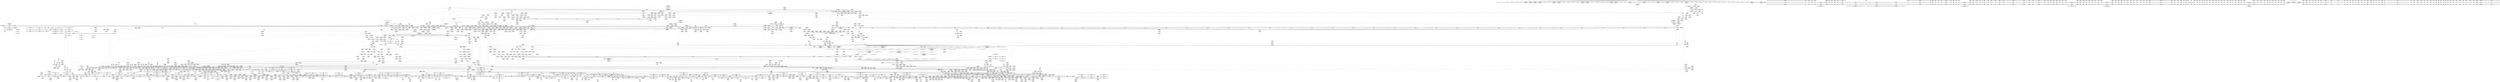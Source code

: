 digraph {
	CE0x5716c10 [shape=record,shape=Mrecord,label="{CE0x5716c10|tomoyo_unix_entry:tmp11|security/tomoyo/network.c,548|*SummSink*}"]
	CE0x5492310 [shape=record,shape=Mrecord,label="{CE0x5492310|tomoyo_get_mode:tmp12|security/tomoyo/util.c,982}"]
	CE0x6f76670 [shape=record,shape=Mrecord,label="{CE0x6f76670|0:_i8,_array:_GCRE_tomoyo_index2category_constant_39_x_i8_c_00_00_00_00_00_00_00_00_00_00_00_00_00_00_00_00_00_00_00_00_00_00_00_01_01_01_01_01_01_01_01_01_01_01_01_01_01_01_02_,_align_16:_elem_20::|security/tomoyo/util.c,983}"]
	CE0x549b120 [shape=record,shape=Mrecord,label="{CE0x549b120|tomoyo_domain:tmp15|security/tomoyo/common.h,1205|*SummSource*}"]
	CE0x4764da0 [shape=record,shape=Mrecord,label="{CE0x4764da0|i64*_getelementptr_inbounds_(_31_x_i64_,_31_x_i64_*___llvm_gcov_ctr43150,_i64_0,_i64_4)|*Constant*}"]
	CE0x3755380 [shape=record,shape=Mrecord,label="{CE0x3755380|rcu_lock_acquire18:map|Function::rcu_lock_acquire18&Arg::map::}"]
	CE0x560cf50 [shape=record,shape=Mrecord,label="{CE0x560cf50|tomoyo_domain:tmp3|*SummSource*}"]
	CE0x450f950 [shape=record,shape=Mrecord,label="{CE0x450f950|tomoyo_unix_entry:tmp23|security/tomoyo/network.c,556|*SummSink*}"]
	CE0x56668f0 [shape=record,shape=Mrecord,label="{CE0x56668f0|tomoyo_init_request_info:domain.addr.0}"]
	CE0x62c3510 [shape=record,shape=Mrecord,label="{CE0x62c3510|tomoyo_fill_path_info:tmp5|security/tomoyo/util.c,667}"]
	CE0x55e7f40 [shape=record,shape=Mrecord,label="{CE0x55e7f40|_ret_i32_%retval.0,_!dbg_!38957|security/tomoyo/util.c,652|*SummSink*}"]
	CE0x541e360 [shape=record,shape=Mrecord,label="{CE0x541e360|tomoyo_audit_unix_log:tmp1}"]
	CE0x560cd70 [shape=record,shape=Mrecord,label="{CE0x560cd70|i64*_getelementptr_inbounds_(_11_x_i64_,_11_x_i64_*___llvm_gcov_ctr54147,_i64_0,_i64_1)|*Constant*|*SummSink*}"]
	CE0x6d3a010 [shape=record,shape=Mrecord,label="{CE0x6d3a010|tomoyo_audit_unix_log:call|security/tomoyo/network.c,405|*SummSource*}"]
	CE0x6cd46d0 [shape=record,shape=Mrecord,label="{CE0x6cd46d0|tomoyo_const_part_length:tmp30|security/tomoyo/util.c,641|*SummSource*}"]
	CE0x45a8bd0 [shape=record,shape=Mrecord,label="{CE0x45a8bd0|tomoyo_const_part_length:tmp45|security/tomoyo/util.c,645|*SummSource*}"]
	CE0x6ddb7d0 [shape=record,shape=Mrecord,label="{CE0x6ddb7d0|tomoyo_domain:tmp18|security/tomoyo/common.h,1205|*SummSink*}"]
	CE0x5688040 [shape=record,shape=Mrecord,label="{CE0x5688040|tomoyo_get_mode:index|Function::tomoyo_get_mode&Arg::index::|*SummSource*}"]
	CE0x6dc56d0 [shape=record,shape=Mrecord,label="{CE0x6dc56d0|i64_18|*Constant*|*SummSink*}"]
	CE0x55a0c40 [shape=record,shape=Mrecord,label="{CE0x55a0c40|tomoyo_init_request_info:tmp1|*SummSource*}"]
	CE0x56ef470 [shape=record,shape=Mrecord,label="{CE0x56ef470|tomoyo_get_mode:tmp24|security/tomoyo/util.c,986|*SummSink*}"]
	CE0x6d4ae10 [shape=record,shape=Mrecord,label="{CE0x6d4ae10|i8*_getelementptr_inbounds_(_5_x_i8_,_5_x_i8_*_.str8,_i32_0,_i32_0)|*Constant*}"]
	CE0x44fa7e0 [shape=record,shape=Mrecord,label="{CE0x44fa7e0|i8*_getelementptr_inbounds_(_10_x_i8_,_10_x_i8_*_.str7,_i32_0,_i32_0)|*Constant*|*SummSource*}"]
	CE0x4576000 [shape=record,shape=Mrecord,label="{CE0x4576000|tomoyo_get_mode:tmp8|security/tomoyo/util.c,979|*SummSink*}"]
	CE0x541be90 [shape=record,shape=Mrecord,label="{CE0x541be90|__llvm_gcov_indirect_counter_increment114:predecessor|Function::__llvm_gcov_indirect_counter_increment114&Arg::predecessor::|*SummSource*}"]
	CE0x39adc50 [shape=record,shape=Mrecord,label="{CE0x39adc50|_call_void_bitcast_(void_(%struct.tomoyo_request_info*,_i1_(%struct.tomoyo_request_info*,_%struct.tomoyo_acl_info*)*)*_tomoyo_check_acl_to_void_(%struct.tomoyo_request_info.524*,_i1_(%struct.tomoyo_request_info.524*,_%struct.tomoyo_acl_info*)*)*)(%struct.tomoyo_request_info.524*_%r,_i1_(%struct.tomoyo_request_info.524*,_%struct.tomoyo_acl_info*)*_tomoyo_check_unix_acl)_#9,_!dbg_!38963|security/tomoyo/network.c,570|*SummSource*}"]
	CE0x567bef0 [shape=record,shape=Mrecord,label="{CE0x567bef0|tomoyo_unix_entry:if.then13}"]
	CE0x558ef30 [shape=record,shape=Mrecord,label="{CE0x558ef30|tomoyo_read_lock16:tmp2|*SummSource*}"]
	CE0x45bcb10 [shape=record,shape=Mrecord,label="{CE0x45bcb10|tomoyo_const_part_length:if.end|*SummSink*}"]
	CE0x6f6eb80 [shape=record,shape=Mrecord,label="{CE0x6f6eb80|tomoyo_check_unix_address:addr2|security/tomoyo/network.c,598|*SummSink*}"]
	CE0x378e320 [shape=record,shape=Mrecord,label="{CE0x378e320|tomoyo_const_part_length:tmp27|security/tomoyo/util.c,641|*SummSink*}"]
	CE0x44d0b00 [shape=record,shape=Mrecord,label="{CE0x44d0b00|i64*_getelementptr_inbounds_(_22_x_i64_,_22_x_i64_*___llvm_gcov_ctr3840,_i64_0,_i64_11)|*Constant*}"]
	CE0x3824360 [shape=record,shape=Mrecord,label="{CE0x3824360|128:_i8*,_1208:_%struct.file*,_:_CMRE_21,22_}"]
	CE0x37db830 [shape=record,shape=Mrecord,label="{CE0x37db830|rcu_lock_release21:tmp4|include/linux/rcupdate.h,423|*SummSink*}"]
	CE0x54a04d0 [shape=record,shape=Mrecord,label="{CE0x54a04d0|_call_void_mcount()_#3}"]
	CE0x53566f0 [shape=record,shape=Mrecord,label="{CE0x53566f0|tomoyo_check_unix_address:if.then|*SummSource*}"]
	CE0x3acbe60 [shape=record,shape=Mrecord,label="{CE0x3acbe60|tomoyo_unix_entry:tmp48|security/tomoyo/network.c,575}"]
	CE0x57bd040 [shape=record,shape=Mrecord,label="{CE0x57bd040|tomoyo_fill_path_info:const_len6|security/tomoyo/util.c,668|*SummSink*}"]
	CE0x4784020 [shape=record,shape=Mrecord,label="{CE0x4784020|tomoyo_init_request_info:tmp13|*LoadInst*|security/tomoyo/util.c,1011}"]
	CE0x44fb090 [shape=record,shape=Mrecord,label="{CE0x44fb090|i32_9|*Constant*|*SummSource*}"]
	CE0x550fdf0 [shape=record,shape=Mrecord,label="{CE0x550fdf0|tomoyo_fill_path_info:tmp2|*LoadInst*|security/tomoyo/util.c,663|*SummSink*}"]
	CE0x6e2a140 [shape=record,shape=Mrecord,label="{CE0x6e2a140|rcu_lock_acquire18:tmp2|*SummSink*}"]
	CE0x45be2e0 [shape=record,shape=Mrecord,label="{CE0x45be2e0|0:_i8*,_:_SCMRE_12,14_|*MultipleSource*|security/tomoyo/network.c, 561|security/tomoyo/network.c,563}"]
	CE0x6dd4620 [shape=record,shape=Mrecord,label="{CE0x6dd4620|tomoyo_get_mode:tmp18|security/tomoyo/util.c,985|*SummSource*}"]
	CE0x6f962f0 [shape=record,shape=Mrecord,label="{CE0x6f962f0|srcu_read_lock17:tmp1}"]
	CE0x57107b0 [shape=record,shape=Mrecord,label="{CE0x57107b0|i64**_getelementptr_inbounds_(_3_x_i64*_,_3_x_i64*_*___llvm_gcda_edge_table44,_i64_0,_i64_0)|*Constant*|*SummSource*}"]
	CE0x39092d0 [shape=record,shape=Mrecord,label="{CE0x39092d0|tomoyo_get_mode:tobool|security/tomoyo/util.c,978|*SummSink*}"]
	CE0x584c760 [shape=record,shape=Mrecord,label="{CE0x584c760|tomoyo_const_part_length:conv|security/tomoyo/util.c,626|*SummSink*}"]
	CE0x6d7ef20 [shape=record,shape=Mrecord,label="{CE0x6d7ef20|tomoyo_get_mode:mode.1|*SummSink*}"]
	CE0x6d8a5d0 [shape=record,shape=Mrecord,label="{CE0x6d8a5d0|COLLAPSED:_GCMRE___llvm_gcov_ctr4632_internal_global_2_x_i64_zeroinitializer:_elem_0:default:}"]
	CE0x37ffff0 [shape=record,shape=Mrecord,label="{CE0x37ffff0|_ret_void,_!dbg_!38908|include/linux/rcupdate.h,419|*SummSink*}"]
	CE0x6d49580 [shape=record,shape=Mrecord,label="{CE0x6d49580|tomoyo_check_unix_address:cmp|security/tomoyo/network.c,596}"]
	CE0x3924c00 [shape=record,shape=Mrecord,label="{CE0x3924c00|i32_2|*Constant*}"]
	CE0x4802b70 [shape=record,shape=Mrecord,label="{CE0x4802b70|i64*_getelementptr_inbounds_(_2_x_i64_,_2_x_i64_*___llvm_gcov_ctr4038,_i64_0,_i64_0)|*Constant*}"]
	CE0x45766d0 [shape=record,shape=Mrecord,label="{CE0x45766d0|tomoyo_domain:tmp16|security/tomoyo/common.h,1205|*SummSource*}"]
	CE0x6e62a50 [shape=record,shape=Mrecord,label="{CE0x6e62a50|srcu_read_lock17:bb}"]
	CE0x3795990 [shape=record,shape=Mrecord,label="{CE0x3795990|128:_i8*,_1208:_%struct.file*,_:_CMRE_36,37_}"]
	CE0x44cf0d0 [shape=record,shape=Mrecord,label="{CE0x44cf0d0|tomoyo_unix_entry:tmp9|security/tomoyo/network.c,548|*SummSink*}"]
	CE0x6ccbef0 [shape=record,shape=Mrecord,label="{CE0x6ccbef0|tomoyo_audit_unix_log:protocol|security/tomoyo/network.c,405|*SummSink*}"]
	CE0x38d4ee0 [shape=record,shape=Mrecord,label="{CE0x38d4ee0|128:_i8*,_1208:_%struct.file*,_:_CMRE_43,44_}"]
	CE0x6dfe240 [shape=record,shape=Mrecord,label="{CE0x6dfe240|i64_2|*Constant*|*SummSource*}"]
	CE0x6d4db20 [shape=record,shape=Mrecord,label="{CE0x6d4db20|tomoyo_check_unix_address:conv|security/tomoyo/network.c,596|*SummSink*}"]
	CE0x46b8420 [shape=record,shape=Mrecord,label="{CE0x46b8420|24:_%struct.tomoyo_path_info*,_32:_i8,_33:_i8,_72:_i8,_:_SCMRE_30,31_}"]
	CE0x4522db0 [shape=record,shape=Mrecord,label="{CE0x4522db0|tomoyo_unix_entry:unix0|security/tomoyo/network.c,550}"]
	CE0x6d4ace0 [shape=record,shape=Mrecord,label="{CE0x6d4ace0|tomoyo_audit_net_log:entry|*SummSource*}"]
	CE0x38a1850 [shape=record,shape=Mrecord,label="{CE0x38a1850|tomoyo_get_mode:tmp4|security/tomoyo/util.c,978}"]
	CE0x3841ff0 [shape=record,shape=Mrecord,label="{CE0x3841ff0|tomoyo_const_part_length:conv20|security/tomoyo/util.c,644|*SummSink*}"]
	CE0x5747f30 [shape=record,shape=Mrecord,label="{CE0x5747f30|tomoyo_init_request_info:profile3|security/tomoyo/util.c,1008|*SummSource*}"]
	CE0x390ce20 [shape=record,shape=Mrecord,label="{CE0x390ce20|GLOBAL:__srcu_read_lock|*Constant*|*SummSource*}"]
	CE0x6d1f4d0 [shape=record,shape=Mrecord,label="{CE0x6d1f4d0|tomoyo_check_unix_address:if.then|*SummSink*}"]
	CE0x45d56c0 [shape=record,shape=Mrecord,label="{CE0x45d56c0|0:_i8*,_:_SCMRE_15,16_|*MultipleSource*|security/tomoyo/network.c, 561|security/tomoyo/network.c,563}"]
	CE0x57486f0 [shape=record,shape=Mrecord,label="{CE0x57486f0|tomoyo_init_request_info:type|security/tomoyo/util.c,1009|*SummSink*}"]
	CE0x3823990 [shape=record,shape=Mrecord,label="{CE0x3823990|128:_i8*,_1208:_%struct.file*,_:_CMRE_5,6_}"]
	CE0x6d4abe0 [shape=record,shape=Mrecord,label="{CE0x6d4abe0|tomoyo_audit_net_log:entry}"]
	CE0x4737e20 [shape=record,shape=Mrecord,label="{CE0x4737e20|24:_%struct.tomoyo_path_info*,_32:_i8,_33:_i8,_72:_i8,_:_SCMRE_45,46_}"]
	CE0x391d390 [shape=record,shape=Mrecord,label="{CE0x391d390|i64*_getelementptr_inbounds_(_31_x_i64_,_31_x_i64_*___llvm_gcov_ctr43150,_i64_0,_i64_21)|*Constant*|*SummSource*}"]
	CE0x6cf63d0 [shape=record,shape=Mrecord,label="{CE0x6cf63d0|tomoyo_read_unlock19:bb|*SummSink*}"]
	CE0x48a5ca0 [shape=record,shape=Mrecord,label="{CE0x48a5ca0|i64_ptrtoint_(i8*_blockaddress(_rcu_lock_acquire18,_%__here)_to_i64)|*Constant*}"]
	CE0x37b0b90 [shape=record,shape=Mrecord,label="{CE0x37b0b90|tomoyo_audit_net_log:tmp4|security/tomoyo/network.c,367}"]
	CE0x57387d0 [shape=record,shape=Mrecord,label="{CE0x57387d0|tomoyo_const_part_length:tmp19|security/tomoyo/util.c,628|*SummSink*}"]
	CE0x549ac30 [shape=record,shape=Mrecord,label="{CE0x549ac30|tomoyo_domain:tobool|security/tomoyo/common.h,1205|*SummSource*}"]
	CE0x451c300 [shape=record,shape=Mrecord,label="{CE0x451c300|tomoyo_unix_entry:call18|security/tomoyo/network.c,559|*SummSource*}"]
	CE0x51f73f0 [shape=record,shape=Mrecord,label="{CE0x51f73f0|%struct.tomoyo_domain_info*_null|*Constant*}"]
	CE0x6ca03f0 [shape=record,shape=Mrecord,label="{CE0x6ca03f0|i64*_getelementptr_inbounds_(_11_x_i64_,_11_x_i64_*___llvm_gcov_ctr54147,_i64_0,_i64_9)|*Constant*|*SummSource*}"]
	CE0x6dc6cd0 [shape=record,shape=Mrecord,label="{CE0x6dc6cd0|_ret_void|*SummSink*}"]
	CE0x58b1670 [shape=record,shape=Mrecord,label="{CE0x58b1670|__llvm_gcov_indirect_counter_increment114:bb|*SummSink*}"]
	CE0x450ad00 [shape=record,shape=Mrecord,label="{CE0x450ad00|i64*_getelementptr_inbounds_(_12_x_i64_,_12_x_i64_*___llvm_gcov_ctr31133,_i64_0,_i64_11)|*Constant*}"]
	CE0x38e4d60 [shape=record,shape=Mrecord,label="{CE0x38e4d60|_call_void_lock_acquire(%struct.lockdep_map*_%map,_i32_0,_i32_0,_i32_2,_i32_0,_%struct.lockdep_map*_null,_i64_ptrtoint_(i8*_blockaddress(_rcu_lock_acquire18,_%__here)_to_i64))_#9,_!dbg_!38907|include/linux/rcupdate.h,418|*SummSource*}"]
	"CONST[source:1(input),value:2(dynamic)][purpose:{object}][SrcIdx:2]"
	CE0x6e42e80 [shape=record,shape=Mrecord,label="{CE0x6e42e80|get_current:entry}"]
	CE0x55e83b0 [shape=record,shape=Mrecord,label="{CE0x55e83b0|tomoyo_audit_unix_log:tmp|*SummSource*}"]
	CE0x563bb90 [shape=record,shape=Mrecord,label="{CE0x563bb90|tomoyo_read_lock16:call|security/tomoyo/common.h,1097}"]
	CE0x46fc370 [shape=record,shape=Mrecord,label="{CE0x46fc370|GLOBAL:lock_release|*Constant*|*SummSink*}"]
	CE0x4510150 [shape=record,shape=Mrecord,label="{CE0x4510150|tomoyo_unix_entry:tmp24|security/tomoyo/network.c,556|*SummSource*}"]
	CE0x5280020 [shape=record,shape=Mrecord,label="{CE0x5280020|i32_6|*Constant*|*SummSource*}"]
	CE0x5739380 [shape=record,shape=Mrecord,label="{CE0x5739380|tomoyo_const_part_length:tmp33|security/tomoyo/util.c,642|*SummSource*}"]
	CE0x3695f70 [shape=record,shape=Mrecord,label="{CE0x3695f70|tomoyo_fill_path_info:tmp3|security/tomoyo/util.c,667|*SummSink*}"]
	CE0x470ba80 [shape=record,shape=Mrecord,label="{CE0x470ba80|i64*_getelementptr_inbounds_(_2_x_i64_,_2_x_i64_*___llvm_gcov_ctr4533,_i64_0,_i64_1)|*Constant*}"]
	CE0x6f2c130 [shape=record,shape=Mrecord,label="{CE0x6f2c130|tomoyo_unix_entry:entry|*SummSink*}"]
	CE0x4687c40 [shape=record,shape=Mrecord,label="{CE0x4687c40|tomoyo_fill_path_info:tmp4|security/tomoyo/util.c,667}"]
	CE0x6dac9e0 [shape=record,shape=Mrecord,label="{CE0x6dac9e0|i32_255|*Constant*|*SummSink*}"]
	CE0x58945e0 [shape=record,shape=Mrecord,label="{CE0x58945e0|rcu_lock_release21:indirectgoto|*SummSink*}"]
	CE0x54d4260 [shape=record,shape=Mrecord,label="{CE0x54d4260|tomoyo_domain:entry|*SummSource*}"]
	CE0x5748300 [shape=record,shape=Mrecord,label="{CE0x5748300|i32_10|*Constant*}"]
	CE0x6dcbba0 [shape=record,shape=Mrecord,label="{CE0x6dcbba0|i64*_getelementptr_inbounds_(_4_x_i64_,_4_x_i64_*___llvm_gcov_ctr4137,_i64_0,_i64_2)|*Constant*}"]
	CE0x6fd03b0 [shape=record,shape=Mrecord,label="{CE0x6fd03b0|srcu_read_lock17:call|include/linux/srcu.h,220}"]
	CE0x56fac90 [shape=record,shape=Mrecord,label="{CE0x56fac90|i64*_getelementptr_inbounds_(_2_x_i64_,_2_x_i64_*___llvm_gcov_ctr4632,_i64_0,_i64_0)|*Constant*|*SummSink*}"]
	CE0x46fbdd0 [shape=record,shape=Mrecord,label="{CE0x46fbdd0|i64_ptrtoint_(i8*_blockaddress(_rcu_lock_release21,_%__here)_to_i64)|*Constant*}"]
	CE0x37f0680 [shape=record,shape=Mrecord,label="{CE0x37f0680|rcu_lock_release21:tmp4|include/linux/rcupdate.h,423}"]
	CE0x57c7e30 [shape=record,shape=Mrecord,label="{CE0x57c7e30|tomoyo_fill_path_info:cmp8|security/tomoyo/util.c,668|*SummSink*}"]
	CE0x6d8a640 [shape=record,shape=Mrecord,label="{CE0x6d8a640|srcu_read_unlock20:tmp|*SummSource*}"]
	CE0x6d1da90 [shape=record,shape=Mrecord,label="{CE0x6d1da90|0:_i64*,_array:_GI___llvm_gcda_edge_table14_internal_unnamed_addr_constant_3_x_i64*_i64*_getelementptr_inbounds_(_30_x_i64_,_30_x_i64_*___llvm_gcov_ctr13,_i64_0,_i64_9),_i64*_getelementptr_inbounds_(_30_x_i64_,_30_x_i64_*___llvm_gcov_ctr13,_i64_0,_i64_11),_i64*_getelementptr_inbounds_(_30_x_i64_,_30_x_i64_*___llvm_gcov_ctr13,_i64_0,_i64_12)_0,2_|*MultipleSource*|Function::tomoyo_check_unix_address&Arg::addr::|security/tomoyo/network.c,596}"]
	CE0x5822430 [shape=record,shape=Mrecord,label="{CE0x5822430|tomoyo_get_mode:config|security/tomoyo/util.c,981}"]
	CE0x6f430b0 [shape=record,shape=Mrecord,label="{CE0x6f430b0|tomoyo_unix_entry:if.end35}"]
	CE0x45af5b0 [shape=record,shape=Mrecord,label="{CE0x45af5b0|tomoyo_unix_entry:arrayidx|security/tomoyo/network.c,546}"]
	CE0x6dac8d0 [shape=record,shape=Mrecord,label="{CE0x6dac8d0|i32_255|*Constant*|*SummSource*}"]
	CE0x55a1490 [shape=record,shape=Mrecord,label="{CE0x55a1490|i64_6|*Constant*}"]
	CE0x530b800 [shape=record,shape=Mrecord,label="{CE0x530b800|i64_20|*Constant*|*SummSource*}"]
	CE0x56acd20 [shape=record,shape=Mrecord,label="{CE0x56acd20|tomoyo_init_request_info:tmp9|security/tomoyo/util.c,1006}"]
	CE0x5432b80 [shape=record,shape=Mrecord,label="{CE0x5432b80|COLLAPSED:_CRE:_elem_0:default:}"]
	CE0x6d6db30 [shape=record,shape=Mrecord,label="{CE0x6d6db30|tomoyo_read_unlock19:bb|*SummSource*}"]
	CE0x3903d70 [shape=record,shape=Mrecord,label="{CE0x3903d70|tomoyo_get_mode:conv5|security/tomoyo/util.c,983|*SummSource*}"]
	CE0x5422690 [shape=record,shape=Mrecord,label="{CE0x5422690|tomoyo_audit_net_log:call|security/tomoyo/network.c,366|*SummSink*}"]
	CE0x5481d00 [shape=record,shape=Mrecord,label="{CE0x5481d00|tomoyo_const_part_length:retval.0|*SummSink*}"]
	CE0x5538400 [shape=record,shape=Mrecord,label="{CE0x5538400|tomoyo_audit_unix_log:tmp2}"]
	CE0x539a6a0 [shape=record,shape=Mrecord,label="{CE0x539a6a0|tomoyo_domain:tmp8|security/tomoyo/common.h,1205|*SummSource*}"]
	CE0x53a1f30 [shape=record,shape=Mrecord,label="{CE0x53a1f30|tomoyo_get_mode:tmp15|security/tomoyo/util.c,983|*SummSink*}"]
	CE0x6d88ac0 [shape=record,shape=Mrecord,label="{CE0x6d88ac0|0:_i64*,_array:_GI___llvm_gcda_edge_table14_internal_unnamed_addr_constant_3_x_i64*_i64*_getelementptr_inbounds_(_30_x_i64_,_30_x_i64_*___llvm_gcov_ctr13,_i64_0,_i64_9),_i64*_getelementptr_inbounds_(_30_x_i64_,_30_x_i64_*___llvm_gcov_ctr13,_i64_0,_i64_11),_i64*_getelementptr_inbounds_(_30_x_i64_,_30_x_i64_*___llvm_gcov_ctr13,_i64_0,_i64_12)_2,16_|*MultipleSource*|Function::tomoyo_check_unix_address&Arg::addr::|security/tomoyo/network.c,596}"]
	CE0x44cec50 [shape=record,shape=Mrecord,label="{CE0x44cec50|tomoyo_unix_entry:tmp30|*SummSink*}"]
	CE0x5505650 [shape=record,shape=Mrecord,label="{CE0x5505650|i32_8|*Constant*}"]
	CE0x45417d0 [shape=record,shape=Mrecord,label="{CE0x45417d0|tomoyo_init_request_info:tobool|security/tomoyo/util.c,1004|*SummSink*}"]
	CE0x5815340 [shape=record,shape=Mrecord,label="{CE0x5815340|GLOBAL:__llvm_gcov_ctr54147|Global_var:__llvm_gcov_ctr54147|*SummSink*}"]
	CE0x6e42cd0 [shape=record,shape=Mrecord,label="{CE0x6e42cd0|GLOBAL:get_current|*Constant*|*SummSink*}"]
	CE0x38d4da0 [shape=record,shape=Mrecord,label="{CE0x38d4da0|128:_i8*,_1208:_%struct.file*,_:_CMRE_42,43_}"]
	CE0x392dde0 [shape=record,shape=Mrecord,label="{CE0x392dde0|0:_i8,_array:_GCR_tomoyo_unix2mac_internal_constant_6_x_4_x_i8_4_x_i8_zeroinitializer,_4_x_i8_c_1E_1F_00_,_4_x_i8_c_!_00_00_22_,_4_x_i8_zeroinitializer,_4_x_i8_zeroinitializer,_4_x_i8_c_#$%_00_,_align_16:_elem_4::|security/tomoyo/network.c,546}"]
	CE0x558e770 [shape=record,shape=Mrecord,label="{CE0x558e770|i64*_getelementptr_inbounds_(_2_x_i64_,_2_x_i64_*___llvm_gcov_ctr3939,_i64_0,_i64_1)|*Constant*}"]
	CE0x4452850 [shape=record,shape=Mrecord,label="{CE0x4452850|tomoyo_get_mode:if.end|*SummSink*}"]
	CE0x58227f0 [shape=record,shape=Mrecord,label="{CE0x58227f0|GLOBAL:tomoyo_proto_keyword|Global_var:tomoyo_proto_keyword}"]
	CE0x6dcdcf0 [shape=record,shape=Mrecord,label="{CE0x6dcdcf0|__llvm_gcov_indirect_counter_increment114:tmp1|*SummSource*}"]
	CE0x54b2190 [shape=record,shape=Mrecord,label="{CE0x54b2190|tomoyo_unix_entry:do.end}"]
	CE0x5688320 [shape=record,shape=Mrecord,label="{CE0x5688320|i32_8|*Constant*}"]
	CE0x522e820 [shape=record,shape=Mrecord,label="{CE0x522e820|tomoyo_unix_entry:tmp16|security/tomoyo/network.c,553|*SummSource*}"]
	CE0x45d58a0 [shape=record,shape=Mrecord,label="{CE0x45d58a0|_call_void_tomoyo_fill_path_info(%struct.tomoyo_path_info*_%addr21)_#9,_!dbg_!38945|security/tomoyo/network.c,564}"]
	CE0x4737940 [shape=record,shape=Mrecord,label="{CE0x4737940|24:_%struct.tomoyo_path_info*,_32:_i8,_33:_i8,_72:_i8,_:_SCMRE_42,43_}"]
	CE0x450d160 [shape=record,shape=Mrecord,label="{CE0x450d160|tomoyo_const_part_length:tmp43|security/tomoyo/util.c,644|*SummSink*}"]
	CE0x4541b80 [shape=record,shape=Mrecord,label="{CE0x4541b80|GLOBAL:tomoyo_read_unlock19|*Constant*|*SummSource*}"]
	CE0x5551780 [shape=record,shape=Mrecord,label="{CE0x5551780|rcu_lock_release21:tmp2|*SummSource*}"]
	CE0x57b8080 [shape=record,shape=Mrecord,label="{CE0x57b8080|tomoyo_fill_path_info:is_dir|security/tomoyo/util.c,667}"]
	CE0x44c6120 [shape=record,shape=Mrecord,label="{CE0x44c6120|24:_%struct.tomoyo_path_info*,_32:_i8,_33:_i8,_72:_i8,_:_SCMRE_77,78_|*MultipleSource*|security/tomoyo/network.c, 544|security/tomoyo/network.c,544|Function::tomoyo_init_request_info&Arg::r::|security/tomoyo/network.c,565}"]
	CE0x45bcc10 [shape=record,shape=Mrecord,label="{CE0x45bcc10|tomoyo_const_part_length:return}"]
	CE0x52d71c0 [shape=record,shape=Mrecord,label="{CE0x52d71c0|tomoyo_unix_entry:tmp4|*LoadInst*|security/tomoyo/network.c,546}"]
	CE0x53a21a0 [shape=record,shape=Mrecord,label="{CE0x53a21a0|GLOBAL:tomoyo_index2category|Global_var:tomoyo_index2category}"]
	CE0x62bad40 [shape=record,shape=Mrecord,label="{CE0x62bad40|i64_2|*Constant*}"]
	CE0x6fd0880 [shape=record,shape=Mrecord,label="{CE0x6fd0880|GLOBAL:__srcu_read_lock|*Constant*}"]
	CE0x52d3ed0 [shape=record,shape=Mrecord,label="{CE0x52d3ed0|tomoyo_unix_entry:error.0|*SummSource*}"]
	CE0x6d4b030 [shape=record,shape=Mrecord,label="{CE0x6d4b030|tomoyo_audit_net_log:r|Function::tomoyo_audit_net_log&Arg::r::|*SummSink*}"]
	CE0x38a15d0 [shape=record,shape=Mrecord,label="{CE0x38a15d0|tomoyo_domain:call|security/tomoyo/common.h,1205}"]
	CE0x39f73a0 [shape=record,shape=Mrecord,label="{CE0x39f73a0|tomoyo_audit_unix_log:entry}"]
	CE0x560cde0 [shape=record,shape=Mrecord,label="{CE0x560cde0|tomoyo_domain:tmp2|*SummSink*}"]
	CE0x451bec0 [shape=record,shape=Mrecord,label="{CE0x451bec0|tomoyo_unix_entry:len.1}"]
	CE0x44d8820 [shape=record,shape=Mrecord,label="{CE0x44d8820|tomoyo_const_part_length:conv14|security/tomoyo/util.c,641|*SummSink*}"]
	CE0x46e2a00 [shape=record,shape=Mrecord,label="{CE0x46e2a00|tomoyo_init_request_info:tmp8|security/tomoyo/util.c,1005|*SummSink*}"]
	CE0x6c6f060 [shape=record,shape=Mrecord,label="{CE0x6c6f060|tomoyo_unix_entry:tmp15|security/tomoyo/network.c,551}"]
	CE0x542bbd0 [shape=record,shape=Mrecord,label="{CE0x542bbd0|tomoyo_fill_path_info:idxprom|security/tomoyo/util.c,667|*SummSource*}"]
	CE0x3903a60 [shape=record,shape=Mrecord,label="{CE0x3903a60|tomoyo_get_mode:conv10|security/tomoyo/util.c,985}"]
	CE0x58759d0 [shape=record,shape=Mrecord,label="{CE0x58759d0|tomoyo_get_mode:tmp5|security/tomoyo/util.c,978}"]
	CE0x542c120 [shape=record,shape=Mrecord,label="{CE0x542c120|tomoyo_fill_path_info:tmp|*SummSink*}"]
	CE0x450fcd0 [shape=record,shape=Mrecord,label="{CE0x450fcd0|tomoyo_unix_entry:tmp23|security/tomoyo/network.c,556}"]
	CE0x453dbf0 [shape=record,shape=Mrecord,label="{CE0x453dbf0|i64_12|*Constant*|*SummSink*}"]
	CE0x532dc60 [shape=record,shape=Mrecord,label="{CE0x532dc60|i32_47|*Constant*}"]
	CE0x3ae1390 [shape=record,shape=Mrecord,label="{CE0x3ae1390|tomoyo_domain:tmp7|security/tomoyo/common.h,1205|*SummSink*}"]
	CE0x5716d60 [shape=record,shape=Mrecord,label="{CE0x5716d60|tomoyo_unix_entry:tmp12|security/tomoyo/network.c,548}"]
	CE0x6dcdc80 [shape=record,shape=Mrecord,label="{CE0x6dcdc80|__llvm_gcov_indirect_counter_increment114:tmp1}"]
	CE0x52d7b00 [shape=record,shape=Mrecord,label="{CE0x52d7b00|tomoyo_unix_entry:tmp|*SummSink*}"]
	CE0x45cd360 [shape=record,shape=Mrecord,label="{CE0x45cd360|get_current:tmp}"]
	CE0x6d79be0 [shape=record,shape=Mrecord,label="{CE0x6d79be0|GLOBAL:tomoyo_policy_loaded|Global_var:tomoyo_policy_loaded}"]
	CE0x584c8b0 [shape=record,shape=Mrecord,label="{CE0x584c8b0|tomoyo_const_part_length:cmp|security/tomoyo/util.c,626}"]
	CE0x3959b10 [shape=record,shape=Mrecord,label="{CE0x3959b10|GLOBAL:__llvm_gcov_indirect_counter_increment114|*Constant*|*SummSink*}"]
	CE0x45d4010 [shape=record,shape=Mrecord,label="{CE0x45d4010|tomoyo_const_part_length:tmp28|security/tomoyo/util.c,641|*SummSource*}"]
	CE0x534efe0 [shape=record,shape=Mrecord,label="{CE0x534efe0|24:_%struct.tomoyo_path_info*,_32:_i8,_33:_i8,_72:_i8,_:_SCMRE_47,48_}"]
	CE0x388ee10 [shape=record,shape=Mrecord,label="{CE0x388ee10|i64_16|*Constant*}"]
	CE0x58ac930 [shape=record,shape=Mrecord,label="{CE0x58ac930|srcu_read_unlock20:tmp3}"]
	CE0x57c7a80 [shape=record,shape=Mrecord,label="{CE0x57c7a80|tomoyo_fill_path_info:conv7|security/tomoyo/util.c,668|*SummSink*}"]
	CE0x53a5d00 [shape=record,shape=Mrecord,label="{CE0x53a5d00|tomoyo_unix_entry:arrayidx11|security/tomoyo/network.c,556|*SummSink*}"]
	CE0x6cf4970 [shape=record,shape=Mrecord,label="{CE0x6cf4970|_ret_i32_%call,_!dbg_!38910|security/tomoyo/network.c,366}"]
	CE0x3773a60 [shape=record,shape=Mrecord,label="{CE0x3773a60|128:_i8*,_1208:_%struct.file*,_:_CMRE_23,24_}"]
	CE0x3a1a6c0 [shape=record,shape=Mrecord,label="{CE0x3a1a6c0|tomoyo_get_mode:add|security/tomoyo/util.c,984|*SummSink*}"]
	CE0x58d10f0 [shape=record,shape=Mrecord,label="{CE0x58d10f0|tomoyo_const_part_length:tmp12|security/tomoyo/util.c,626|*SummSink*}"]
	CE0x527fdd0 [shape=record,shape=Mrecord,label="{CE0x527fdd0|i64*_getelementptr_inbounds_(_31_x_i64_,_31_x_i64_*___llvm_gcov_ctr43150,_i64_0,_i64_0)|*Constant*|*SummSource*}"]
	CE0x52fa050 [shape=record,shape=Mrecord,label="{CE0x52fa050|tomoyo_unix_entry:tmp53|security/tomoyo/network.c,579}"]
	CE0x52d7080 [shape=record,shape=Mrecord,label="{CE0x52d7080|tomoyo_unix_entry:protocol|security/tomoyo/network.c,546|*SummSink*}"]
	CE0x56e9ea0 [shape=record,shape=Mrecord,label="{CE0x56e9ea0|_call_void_mcount()_#3}"]
	CE0x55a0bd0 [shape=record,shape=Mrecord,label="{CE0x55a0bd0|tomoyo_init_request_info:tmp1}"]
	CE0x5340030 [shape=record,shape=Mrecord,label="{CE0x5340030|tomoyo_const_part_length:tmp38|security/tomoyo/util.c,644|*SummSink*}"]
	CE0x6e43300 [shape=record,shape=Mrecord,label="{CE0x6e43300|_ret_%struct.task_struct*_%tmp4,_!dbg_!38905|./arch/x86/include/asm/current.h,14}"]
	CE0x5633040 [shape=record,shape=Mrecord,label="{CE0x5633040|tomoyo_init_request_info:if.then|*SummSink*}"]
	CE0x6e4bec0 [shape=record,shape=Mrecord,label="{CE0x6e4bec0|tomoyo_domain:call3|security/tomoyo/common.h,1205}"]
	CE0x460ada0 [shape=record,shape=Mrecord,label="{CE0x460ada0|__llvm_gcov_indirect_counter_increment114:bb4|*SummSource*}"]
	CE0x39f7830 [shape=record,shape=Mrecord,label="{CE0x39f7830|tomoyo_audit_unix_log:r|Function::tomoyo_audit_unix_log&Arg::r::}"]
	CE0x450aaf0 [shape=record,shape=Mrecord,label="{CE0x450aaf0|tomoyo_get_mode:tmp27|security/tomoyo/util.c,988}"]
	CE0x3909ae0 [shape=record,shape=Mrecord,label="{CE0x3909ae0|tomoyo_get_mode:tmp15|security/tomoyo/util.c,983|*SummSource*}"]
	CE0x55e8a90 [shape=record,shape=Mrecord,label="{CE0x55e8a90|tomoyo_unix_entry:if.then13|*SummSource*}"]
	CE0x5729630 [shape=record,shape=Mrecord,label="{CE0x5729630|tomoyo_fill_path_info:arrayidx|security/tomoyo/util.c,667|*SummSink*}"]
	CE0x5356280 [shape=record,shape=Mrecord,label="{CE0x5356280|i64_3|*Constant*|*SummSource*}"]
	CE0x6f76110 [shape=record,shape=Mrecord,label="{CE0x6f76110|0:_i8,_array:_GCRE_tomoyo_index2category_constant_39_x_i8_c_00_00_00_00_00_00_00_00_00_00_00_00_00_00_00_00_00_00_00_00_00_00_00_01_01_01_01_01_01_01_01_01_01_01_01_01_01_01_02_,_align_16:_elem_18::|security/tomoyo/util.c,983}"]
	CE0x567b600 [shape=record,shape=Mrecord,label="{CE0x567b600|tomoyo_audit_net_log:family|Function::tomoyo_audit_net_log&Arg::family::|*SummSource*}"]
	CE0x46453b0 [shape=record,shape=Mrecord,label="{CE0x46453b0|tomoyo_unix_entry:param_type|security/tomoyo/network.c,565|*SummSource*}"]
	CE0x44fa880 [shape=record,shape=Mrecord,label="{CE0x44fa880|i8*_getelementptr_inbounds_(_10_x_i8_,_10_x_i8_*_.str7,_i32_0,_i32_0)|*Constant*|*SummSink*}"]
	CE0x3916c50 [shape=record,shape=Mrecord,label="{CE0x3916c50|0:_i8,_array:_GCRE_tomoyo_index2category_constant_39_x_i8_c_00_00_00_00_00_00_00_00_00_00_00_00_00_00_00_00_00_00_00_00_00_00_00_01_01_01_01_01_01_01_01_01_01_01_01_01_01_01_02_,_align_16:_elem_10::|security/tomoyo/util.c,983}"]
	CE0x6d3a270 [shape=record,shape=Mrecord,label="{CE0x6d3a270|GLOBAL:tomoyo_audit_net_log|*Constant*}"]
	CE0x451c760 [shape=record,shape=Mrecord,label="{CE0x451c760|COLLAPSED:_CRE:_elem_0:default:}"]
	CE0x47c79f0 [shape=record,shape=Mrecord,label="{CE0x47c79f0|tomoyo_const_part_length:incdec.ptr19|security/tomoyo/util.c,643|*SummSource*}"]
	CE0x5340950 [shape=record,shape=Mrecord,label="{CE0x5340950|tomoyo_const_part_length:conv24|security/tomoyo/util.c,644|*SummSource*}"]
	CE0x389aee0 [shape=record,shape=Mrecord,label="{CE0x389aee0|0:_i8,_array:_GCRE_tomoyo_index2category_constant_39_x_i8_c_00_00_00_00_00_00_00_00_00_00_00_00_00_00_00_00_00_00_00_00_00_00_00_01_01_01_01_01_01_01_01_01_01_01_01_01_01_01_02_,_align_16:_elem_34::|security/tomoyo/util.c,983}"]
	CE0x4764c70 [shape=record,shape=Mrecord,label="{CE0x4764c70|tomoyo_const_part_length:tmp8|security/tomoyo/util.c,626}"]
	CE0x37f72a0 [shape=record,shape=Mrecord,label="{CE0x37f72a0|tomoyo_unix_entry:sub|security/tomoyo/network.c,551|*SummSource*}"]
	CE0x560fde0 [shape=record,shape=Mrecord,label="{CE0x560fde0|tomoyo_init_request_info:tmp|*SummSource*}"]
	CE0x45cd0e0 [shape=record,shape=Mrecord,label="{CE0x45cd0e0|__llvm_gcov_indirect_counter_increment114:exit|*SummSink*}"]
	CE0x3801330 [shape=record,shape=Mrecord,label="{CE0x3801330|128:_i8*,_1208:_%struct.file*,_:_CMRE_56,64_|*MultipleSource*|security/tomoyo/common.h,1205|security/tomoyo/common.h,1205}"]
	CE0x4697750 [shape=record,shape=Mrecord,label="{CE0x4697750|24:_%struct.tomoyo_path_info*,_32:_i8,_33:_i8,_72:_i8,_:_SCMRE_26,27_}"]
	CE0x6d6dd30 [shape=record,shape=Mrecord,label="{CE0x6d6dd30|tomoyo_read_unlock19:tmp3|*SummSink*}"]
	CE0x57010d0 [shape=record,shape=Mrecord,label="{CE0x57010d0|i64**_getelementptr_inbounds_(_3_x_i64*_,_3_x_i64*_*___llvm_gcda_edge_table44,_i64_0,_i64_2)|*Constant*|*SummSink*}"]
	CE0x52287b0 [shape=record,shape=Mrecord,label="{CE0x52287b0|tomoyo_check_unix_address:cmp|security/tomoyo/network.c,596|*SummSource*}"]
	CE0x45d3ae0 [shape=record,shape=Mrecord,label="{CE0x45d3ae0|__llvm_gcov_indirect_counter_increment114:tmp}"]
	CE0x56103e0 [shape=record,shape=Mrecord,label="{CE0x56103e0|tomoyo_init_request_info:tmp6|security/tomoyo/util.c,1004}"]
	CE0x39adcc0 [shape=record,shape=Mrecord,label="{CE0x39adcc0|_call_void_bitcast_(void_(%struct.tomoyo_request_info*,_i1_(%struct.tomoyo_request_info*,_%struct.tomoyo_acl_info*)*)*_tomoyo_check_acl_to_void_(%struct.tomoyo_request_info.524*,_i1_(%struct.tomoyo_request_info.524*,_%struct.tomoyo_acl_info*)*)*)(%struct.tomoyo_request_info.524*_%r,_i1_(%struct.tomoyo_request_info.524*,_%struct.tomoyo_acl_info*)*_tomoyo_check_unix_acl)_#9,_!dbg_!38963|security/tomoyo/network.c,570|*SummSink*}"]
	CE0x6d0bce0 [shape=record,shape=Mrecord,label="{CE0x6d0bce0|tomoyo_const_part_length:incdec.ptr|security/tomoyo/util.c,626|*SummSource*}"]
	CE0x450dc60 [shape=record,shape=Mrecord,label="{CE0x450dc60|tomoyo_const_part_length:tmp44|security/tomoyo/util.c,645|*SummSink*}"]
	CE0x6dd4a30 [shape=record,shape=Mrecord,label="{CE0x6dd4a30|tomoyo_get_mode:tmp19|security/tomoyo/util.c,985|*SummSource*}"]
	CE0x6d9c650 [shape=record,shape=Mrecord,label="{CE0x6d9c650|tomoyo_check_unix_address:tmp7|security/tomoyo/network.c,597|*SummSink*}"]
	CE0x6fccea0 [shape=record,shape=Mrecord,label="{CE0x6fccea0|tomoyo_const_part_length:tmp1}"]
	CE0x62d7730 [shape=record,shape=Mrecord,label="{CE0x62d7730|i64*_getelementptr_inbounds_(_4_x_i64_,_4_x_i64_*___llvm_gcov_ctr4731,_i64_0,_i64_3)|*Constant*}"]
	CE0x37f10c0 [shape=record,shape=Mrecord,label="{CE0x37f10c0|_call_void_lock_release(%struct.lockdep_map*_%map,_i32_1,_i64_ptrtoint_(i8*_blockaddress(_rcu_lock_release21,_%__here)_to_i64))_#9,_!dbg_!38907|include/linux/rcupdate.h,423|*SummSource*}"]
	CE0x39f7d70 [shape=record,shape=Mrecord,label="{CE0x39f7d70|tomoyo_unix_entry:cmp32|security/tomoyo/network.c,572|*SummSource*}"]
	CE0x379e020 [shape=record,shape=Mrecord,label="{CE0x379e020|i32_39|*Constant*}"]
	CE0x450fb30 [shape=record,shape=Mrecord,label="{CE0x450fb30|i64_8|*Constant*|*SummSink*}"]
	CE0x6c90ed0 [shape=record,shape=Mrecord,label="{CE0x6c90ed0|i8*_getelementptr_inbounds_(_45_x_i8_,_45_x_i8_*_.str13,_i32_0,_i32_0)|*Constant*|*SummSink*}"]
	CE0x6ca8490 [shape=record,shape=Mrecord,label="{CE0x6ca8490|i32_3|*Constant*|*SummSink*}"]
	CE0x56335e0 [shape=record,shape=Mrecord,label="{CE0x56335e0|GLOBAL:tomoyo_const_part_length|*Constant*|*SummSink*}"]
	CE0x6d9c3f0 [shape=record,shape=Mrecord,label="{CE0x6d9c3f0|tomoyo_check_unix_address:entry|*SummSource*}"]
	CE0x3a5d7d0 [shape=record,shape=Mrecord,label="{CE0x3a5d7d0|i64_17|*Constant*}"]
	CE0x38dd5c0 [shape=record,shape=Mrecord,label="{CE0x38dd5c0|i64*_getelementptr_inbounds_(_31_x_i64_,_31_x_i64_*___llvm_gcov_ctr43150,_i64_0,_i64_3)|*Constant*|*SummSink*}"]
	CE0x4798ac0 [shape=record,shape=Mrecord,label="{CE0x4798ac0|_call_void___srcu_read_unlock(%struct.srcu_struct*_%sp,_i32_%idx)_#9,_!dbg_!38906|include/linux/srcu.h,237}"]
	CE0x4582400 [shape=record,shape=Mrecord,label="{CE0x4582400|tomoyo_unix_entry:tmp35|security/tomoyo/network.c,561|*SummSource*}"]
	CE0x6d199c0 [shape=record,shape=Mrecord,label="{CE0x6d199c0|tomoyo_audit_unix_log:param3|security/tomoyo/network.c,407|*SummSource*}"]
	CE0x5727e10 [shape=record,shape=Mrecord,label="{CE0x5727e10|tomoyo_const_part_length:tmp5|security/tomoyo/util.c,624|*SummSource*}"]
	CE0x39094d0 [shape=record,shape=Mrecord,label="{CE0x39094d0|tomoyo_audit_net_log:tmp1|*SummSink*}"]
	CE0x54231e0 [shape=record,shape=Mrecord,label="{CE0x54231e0|tomoyo_const_part_length:sw.bb9|*SummSink*}"]
	CE0x6e5c010 [shape=record,shape=Mrecord,label="{CE0x6e5c010|srcu_read_unlock20:entry|*SummSource*}"]
	CE0x3820510 [shape=record,shape=Mrecord,label="{CE0x3820510|tomoyo_const_part_length:return|*SummSource*}"]
	CE0x58d0940 [shape=record,shape=Mrecord,label="{CE0x58d0940|i64_5|*Constant*}"]
	CE0x5643cf0 [shape=record,shape=Mrecord,label="{CE0x5643cf0|tomoyo_const_part_length:cmp21|security/tomoyo/util.c,644|*SummSink*}"]
	CE0x541c670 [shape=record,shape=Mrecord,label="{CE0x541c670|_call_void___llvm_gcov_indirect_counter_increment114(i32*___llvm_gcov_global_state_pred45,_i64**_getelementptr_inbounds_(_3_x_i64*_,_3_x_i64*_*___llvm_gcda_edge_table44,_i64_0,_i64_2)),_!dbg_!38930|security/tomoyo/util.c,640|*SummSink*}"]
	CE0x38a14e0 [shape=record,shape=Mrecord,label="{CE0x38a14e0|_call_void_mcount()_#3|*SummSink*}"]
	CE0x396a3c0 [shape=record,shape=Mrecord,label="{CE0x396a3c0|tomoyo_init_request_info:mode5|security/tomoyo/util.c,1011}"]
	CE0x398f480 [shape=record,shape=Mrecord,label="{CE0x398f480|_call_void_bitcast_(void_(%struct.tomoyo_request_info*,_i1_(%struct.tomoyo_request_info*,_%struct.tomoyo_acl_info*)*)*_tomoyo_check_acl_to_void_(%struct.tomoyo_request_info.524*,_i1_(%struct.tomoyo_request_info.524*,_%struct.tomoyo_acl_info*)*)*)(%struct.tomoyo_request_info.524*_%r,_i1_(%struct.tomoyo_request_info.524*,_%struct.tomoyo_acl_info*)*_tomoyo_check_unix_acl)_#9,_!dbg_!38963|security/tomoyo/network.c,570}"]
	CE0x3acbbe0 [shape=record,shape=Mrecord,label="{CE0x3acbbe0|tomoyo_unix_entry:tmp47|security/tomoyo/network.c,575|*SummSink*}"]
	CE0x5710cd0 [shape=record,shape=Mrecord,label="{CE0x5710cd0|i64*_getelementptr_inbounds_(_31_x_i64_,_31_x_i64_*___llvm_gcov_ctr43150,_i64_0,_i64_28)|*Constant*|*SummSink*}"]
	CE0x6e42bc0 [shape=record,shape=Mrecord,label="{CE0x6e42bc0|GLOBAL:get_current|*Constant*|*SummSource*}"]
	CE0x477baf0 [shape=record,shape=Mrecord,label="{CE0x477baf0|GLOBAL:rcu_lock_release21|*Constant*|*SummSink*}"]
	CE0x540b760 [shape=record,shape=Mrecord,label="{CE0x540b760|i64_20|*Constant*|*SummSink*}"]
	CE0x4413ef0 [shape=record,shape=Mrecord,label="{CE0x4413ef0|tomoyo_domain:tmp22|security/tomoyo/common.h,1205|*SummSource*}"]
	CE0x56a9950 [shape=record,shape=Mrecord,label="{CE0x56a9950|tomoyo_init_request_info:domain1|security/tomoyo/util.c,1006|*SummSource*}"]
	CE0x6fcd510 [shape=record,shape=Mrecord,label="{CE0x6fcd510|i64*_getelementptr_inbounds_(_4_x_i64_,_4_x_i64_*___llvm_gcov_ctr4137,_i64_0,_i64_1)|*Constant*|*SummSink*}"]
	CE0x4560250 [shape=record,shape=Mrecord,label="{CE0x4560250|tomoyo_fill_path_info:tmp5|security/tomoyo/util.c,667|*SummSource*}"]
	CE0x6d0b8e0 [shape=record,shape=Mrecord,label="{CE0x6d0b8e0|tomoyo_get_mode:conv|security/tomoyo/util.c,982|*SummSource*}"]
	CE0x57b78e0 [shape=record,shape=Mrecord,label="{CE0x57b78e0|tomoyo_fill_path_info:tmp11|security/tomoyo/util.c,667}"]
	CE0x464dc20 [shape=record,shape=Mrecord,label="{CE0x464dc20|GLOBAL:tomoyo_fill_path_info|*Constant*}"]
	CE0x6f4a220 [shape=record,shape=Mrecord,label="{CE0x6f4a220|_call_void_mcount()_#3|*SummSource*}"]
	CE0x391d750 [shape=record,shape=Mrecord,label="{CE0x391d750|tomoyo_const_part_length:tmp34|security/tomoyo/util.c,642|*SummSource*}"]
	CE0x57419f0 [shape=record,shape=Mrecord,label="{CE0x57419f0|tomoyo_init_request_info:tmp11|security/tomoyo/util.c,1007|*SummSink*}"]
	CE0x5588ad0 [shape=record,shape=Mrecord,label="{CE0x5588ad0|tomoyo_const_part_length:if.then|*SummSource*}"]
	CE0x567b2c0 [shape=record,shape=Mrecord,label="{CE0x567b2c0|tomoyo_audit_unix_log:unix_network|security/tomoyo/network.c,405|*SummSource*}"]
	CE0x6dc70a0 [shape=record,shape=Mrecord,label="{CE0x6dc70a0|tomoyo_get_mode:idxprom3|security/tomoyo/util.c,983|*SummSink*}"]
	CE0x584d390 [shape=record,shape=Mrecord,label="{CE0x584d390|tomoyo_get_mode:return|*SummSource*}"]
	CE0x54f81d0 [shape=record,shape=Mrecord,label="{CE0x54f81d0|_call_void_mcount()_#3|*SummSink*}"]
	CE0x54b18b0 [shape=record,shape=Mrecord,label="{CE0x54b18b0|tomoyo_get_mode:ns|Function::tomoyo_get_mode&Arg::ns::|*SummSink*}"]
	CE0x37dc410 [shape=record,shape=Mrecord,label="{CE0x37dc410|i64*_getelementptr_inbounds_(_4_x_i64_,_4_x_i64_*___llvm_gcov_ctr4731,_i64_0,_i64_0)|*Constant*|*SummSink*}"]
	CE0x6c90da0 [shape=record,shape=Mrecord,label="{CE0x6c90da0|i8*_getelementptr_inbounds_(_45_x_i8_,_45_x_i8_*_.str13,_i32_0,_i32_0)|*Constant*}"]
	CE0x4598c50 [shape=record,shape=Mrecord,label="{CE0x4598c50|0:_i8*,_array:_GCRE_tomoyo_socket_keyword_external_constant_4_x_i8*_:_elem_0::|security/tomoyo/network.c,368}"]
	CE0x395f2f0 [shape=record,shape=Mrecord,label="{CE0x395f2f0|GLOBAL:tomoyo_socket_keyword|Global_var:tomoyo_socket_keyword|*SummSink*}"]
	CE0x57ce220 [shape=record,shape=Mrecord,label="{CE0x57ce220|tomoyo_fill_path_info:frombool10|security/tomoyo/util.c,668|*SummSource*}"]
	CE0x5492650 [shape=record,shape=Mrecord,label="{CE0x5492650|tomoyo_get_mode:tmp12|security/tomoyo/util.c,982|*SummSink*}"]
	CE0x4487810 [shape=record,shape=Mrecord,label="{CE0x4487810|tomoyo_unix_entry:tmp27|security/tomoyo/network.c,557}"]
	CE0x487b1d0 [shape=record,shape=Mrecord,label="{CE0x487b1d0|rcu_lock_acquire18:tmp7}"]
	CE0x45605a0 [shape=record,shape=Mrecord,label="{CE0x45605a0|tomoyo_fill_path_info:tmp6|security/tomoyo/util.c,667|*SummSource*}"]
	CE0x56e9bf0 [shape=record,shape=Mrecord,label="{CE0x56e9bf0|tomoyo_init_request_info:tmp1|*SummSink*}"]
	CE0x3882010 [shape=record,shape=Mrecord,label="{CE0x3882010|tomoyo_audit_net_log:tmp1|*SummSource*}"]
	CE0x47adbd0 [shape=record,shape=Mrecord,label="{CE0x47adbd0|tomoyo_get_mode:return|*SummSink*}"]
	CE0x387d180 [shape=record,shape=Mrecord,label="{CE0x387d180|tomoyo_domain:security|security/tomoyo/common.h,1205|*SummSink*}"]
	CE0x4644e90 [shape=record,shape=Mrecord,label="{CE0x4644e90|_ret_void,_!dbg_!38929|security/tomoyo/util.c,670|*SummSink*}"]
	CE0x574f960 [shape=record,shape=Mrecord,label="{CE0x574f960|tomoyo_init_request_info:tmp12|security/tomoyo/util.c,1010}"]
	CE0x38f6860 [shape=record,shape=Mrecord,label="{CE0x38f6860|tomoyo_const_part_length:tmp9|security/tomoyo/util.c,626|*SummSink*}"]
	CE0x6d5bdf0 [shape=record,shape=Mrecord,label="{CE0x6d5bdf0|_call_void_srcu_read_unlock20(%struct.srcu_struct*_tomoyo_ss,_i32_%idx)_#9,_!dbg_!38903|security/tomoyo/common.h,1109|*SummSource*}"]
	CE0x3909960 [shape=record,shape=Mrecord,label="{CE0x3909960|tomoyo_get_mode:tmp15|security/tomoyo/util.c,983}"]
	CE0x45765d0 [shape=record,shape=Mrecord,label="{CE0x45765d0|tomoyo_domain:tmp16|security/tomoyo/common.h,1205}"]
	CE0x4599320 [shape=record,shape=Mrecord,label="{CE0x4599320|i64*_getelementptr_inbounds_(_31_x_i64_,_31_x_i64_*___llvm_gcov_ctr43150,_i64_0,_i64_9)|*Constant*}"]
	CE0x6d4eb60 [shape=record,shape=Mrecord,label="{CE0x6d4eb60|i64*_getelementptr_inbounds_(_6_x_i64_,_6_x_i64_*___llvm_gcov_ctr3747,_i64_0,_i64_4)|*Constant*}"]
	CE0x4541280 [shape=record,shape=Mrecord,label="{CE0x4541280|tomoyo_audit_unix_log:param|security/tomoyo/network.c,405|*SummSink*}"]
	CE0x54b1560 [shape=record,shape=Mrecord,label="{CE0x54b1560|GLOBAL:tomoyo_get_mode|*Constant*|*SummSink*}"]
	CE0x5587e90 [shape=record,shape=Mrecord,label="{CE0x5587e90|VOIDTB_TE_array:_GCE_.str9_private_unnamed_addr_constant_21_x_i8_c_network_%s_%s_%s_%s_0A_00_,_align_1:_elem_0:default:}"]
	CE0x3a1a5c0 [shape=record,shape=Mrecord,label="{CE0x3a1a5c0|tomoyo_get_mode:add|security/tomoyo/util.c,984}"]
	CE0x5815090 [shape=record,shape=Mrecord,label="{CE0x5815090|tomoyo_get_mode:tmp8|security/tomoyo/util.c,979|*SummSource*}"]
	CE0x3801650 [shape=record,shape=Mrecord,label="{CE0x3801650|128:_i8*,_1208:_%struct.file*,_:_CMRE_72,80_|*MultipleSource*|security/tomoyo/common.h,1205|security/tomoyo/common.h,1205}"]
	CE0x3765800 [shape=record,shape=Mrecord,label="{CE0x3765800|tomoyo_get_mode:tmp21|security/tomoyo/util.c,985|*SummSink*}"]
	CE0x4581f80 [shape=record,shape=Mrecord,label="{CE0x4581f80|tomoyo_unix_entry:tmp35|security/tomoyo/network.c,561}"]
	CE0x6e5bca0 [shape=record,shape=Mrecord,label="{CE0x6e5bca0|GLOBAL:srcu_read_unlock20|*Constant*|*SummSink*}"]
	CE0x6cd3dc0 [shape=record,shape=Mrecord,label="{CE0x6cd3dc0|tomoyo_const_part_length:tmp2|security/tomoyo/util.c,624|*SummSource*}"]
	CE0x6c78a60 [shape=record,shape=Mrecord,label="{CE0x6c78a60|get_current:tmp4|./arch/x86/include/asm/current.h,14}"]
	CE0x5610670 [shape=record,shape=Mrecord,label="{CE0x5610670|tomoyo_init_request_info:tmp6|security/tomoyo/util.c,1004|*SummSink*}"]
	CE0x462a640 [shape=record,shape=Mrecord,label="{CE0x462a640|tomoyo_const_part_length:conv8|security/tomoyo/util.c,632|*SummSource*}"]
	CE0x560ce50 [shape=record,shape=Mrecord,label="{CE0x560ce50|tomoyo_domain:tmp3}"]
	CE0x4798310 [shape=record,shape=Mrecord,label="{CE0x4798310|i64*_getelementptr_inbounds_(_31_x_i64_,_31_x_i64_*___llvm_gcov_ctr43150,_i64_0,_i64_0)|*Constant*|*SummSink*}"]
	CE0x37a88c0 [shape=record,shape=Mrecord,label="{CE0x37a88c0|tomoyo_const_part_length:tmp36|security/tomoyo/util.c,644}"]
	CE0x3909180 [shape=record,shape=Mrecord,label="{CE0x3909180|tomoyo_get_mode:tobool|security/tomoyo/util.c,978|*SummSource*}"]
	CE0x6e4c2d0 [shape=record,shape=Mrecord,label="{CE0x6e4c2d0|tomoyo_domain:call3|security/tomoyo/common.h,1205|*SummSink*}"]
	CE0x54a0820 [shape=record,shape=Mrecord,label="{CE0x54a0820|GLOBAL:tomoyo_domain|*Constant*|*SummSink*}"]
	CE0x4510260 [shape=record,shape=Mrecord,label="{CE0x4510260|tomoyo_unix_entry:tmp24|security/tomoyo/network.c,556|*SummSink*}"]
	CE0x3aab0b0 [shape=record,shape=Mrecord,label="{CE0x3aab0b0|i64*_getelementptr_inbounds_(_22_x_i64_,_22_x_i64_*___llvm_gcov_ctr3840,_i64_0,_i64_19)|*Constant*}"]
	CE0x573a770 [shape=record,shape=Mrecord,label="{CE0x573a770|tomoyo_init_request_info:call4|security/tomoyo/util.c,1010|*SummSink*}"]
	CE0x5676460 [shape=record,shape=Mrecord,label="{CE0x5676460|GLOBAL:tomoyo_proto_keyword|Global_var:tomoyo_proto_keyword|*SummSource*}"]
	CE0x6db3da0 [shape=record,shape=Mrecord,label="{CE0x6db3da0|rcu_lock_acquire18:__here|*SummSource*}"]
	CE0x5801350 [shape=record,shape=Mrecord,label="{CE0x5801350|tomoyo_const_part_length:tmp18|security/tomoyo/util.c,627}"]
	CE0x6d4b600 [shape=record,shape=Mrecord,label="{CE0x6d4b600|tomoyo_audit_net_log:family|Function::tomoyo_audit_net_log&Arg::family::}"]
	CE0x541e4f0 [shape=record,shape=Mrecord,label="{CE0x541e4f0|tomoyo_fill_path_info:land.rhs|*SummSink*}"]
	CE0x52af610 [shape=record,shape=Mrecord,label="{CE0x52af610|tomoyo_audit_net_log:tmp3|*SummSink*}"]
	CE0x6c6f340 [shape=record,shape=Mrecord,label="{CE0x6c6f340|tomoyo_unix_entry:tmp15|security/tomoyo/network.c,551|*SummSource*}"]
	CE0x3695f00 [shape=record,shape=Mrecord,label="{CE0x3695f00|tomoyo_fill_path_info:tmp3|security/tomoyo/util.c,667|*SummSource*}"]
	CE0x44c63d0 [shape=record,shape=Mrecord,label="{CE0x44c63d0|i8_6|*Constant*}"]
	CE0x539a9f0 [shape=record,shape=Mrecord,label="{CE0x539a9f0|tomoyo_domain:tmp8|security/tomoyo/common.h,1205}"]
	CE0x5633770 [shape=record,shape=Mrecord,label="{CE0x5633770|tomoyo_unix_entry:if.end36}"]
	CE0x6d08f20 [shape=record,shape=Mrecord,label="{CE0x6d08f20|tomoyo_const_part_length:tmp40|security/tomoyo/util.c,644|*SummSink*}"]
	CE0x6f4a340 [shape=record,shape=Mrecord,label="{CE0x6f4a340|_call_void_mcount()_#3|*SummSink*}"]
	CE0x56ef830 [shape=record,shape=Mrecord,label="{CE0x56ef830|tomoyo_get_mode:mode.1|*SummSource*}"]
	CE0x395a410 [shape=record,shape=Mrecord,label="{CE0x395a410|tomoyo_const_part_length:tmp31|security/tomoyo/util.c,641}"]
	CE0x57f1040 [shape=record,shape=Mrecord,label="{CE0x57f1040|tomoyo_fill_path_info:hash|security/tomoyo/util.c,669|*SummSink*}"]
	CE0x46533e0 [shape=record,shape=Mrecord,label="{CE0x46533e0|tomoyo_read_unlock19:tmp1|*SummSink*}"]
	CE0x3a67340 [shape=record,shape=Mrecord,label="{CE0x3a67340|tomoyo_unix_entry:tmp22|security/tomoyo/network.c,556}"]
	CE0x6d06320 [shape=record,shape=Mrecord,label="{CE0x6d06320|tomoyo_const_part_length:conv|security/tomoyo/util.c,626|*SummSource*}"]
	CE0x6db46a0 [shape=record,shape=Mrecord,label="{CE0x6db46a0|i64*_null|*Constant*}"]
	CE0x39248e0 [shape=record,shape=Mrecord,label="{CE0x39248e0|tomoyo_const_part_length:tmp23|security/tomoyo/util.c,634|*SummSink*}"]
	"CONST[source:1(input),value:2(dynamic)][purpose:{object}][SrcIdx:3]"
	CE0x44850f0 [shape=record,shape=Mrecord,label="{CE0x44850f0|tomoyo_audit_net_log:tmp2}"]
	CE0x6dad1a0 [shape=record,shape=Mrecord,label="{CE0x6dad1a0|tomoyo_get_mode:arrayidx4|security/tomoyo/util.c,983}"]
	CE0x6fcd6c0 [shape=record,shape=Mrecord,label="{CE0x6fcd6c0|tomoyo_const_part_length:if.end6|*SummSink*}"]
	CE0x6f00ce0 [shape=record,shape=Mrecord,label="{CE0x6f00ce0|_call_void_mcount()_#3}"]
	CE0x52d42d0 [shape=record,shape=Mrecord,label="{CE0x52d42d0|i64*_getelementptr_inbounds_(_22_x_i64_,_22_x_i64_*___llvm_gcov_ctr3840,_i64_0,_i64_20)|*Constant*}"]
	CE0x3917140 [shape=record,shape=Mrecord,label="{CE0x3917140|_call_void_rcu_lock_release21(%struct.lockdep_map*_%dep_map)_#9,_!dbg_!38905|include/linux/srcu.h,236|*SummSink*}"]
	CE0x56334e0 [shape=record,shape=Mrecord,label="{CE0x56334e0|GLOBAL:tomoyo_const_part_length|*Constant*}"]
	CE0x6d8b070 [shape=record,shape=Mrecord,label="{CE0x6d8b070|tomoyo_const_part_length:sw.bb}"]
	CE0x5727cd0 [shape=record,shape=Mrecord,label="{CE0x5727cd0|_ret_void,_!dbg_!38908|include/linux/rcupdate.h,424|*SummSource*}"]
	CE0x6fe1760 [shape=record,shape=Mrecord,label="{CE0x6fe1760|tomoyo_check_unix_address:addr_len3|security/tomoyo/network.c,599|*SummSink*}"]
	CE0x38018b0 [shape=record,shape=Mrecord,label="{CE0x38018b0|128:_i8*,_1208:_%struct.file*,_:_CMRE_80,88_|*MultipleSource*|security/tomoyo/common.h,1205|security/tomoyo/common.h,1205}"]
	CE0x5432d70 [shape=record,shape=Mrecord,label="{CE0x5432d70|tomoyo_domain:tmp2}"]
	CE0x5700720 [shape=record,shape=Mrecord,label="{CE0x5700720|tomoyo_const_part_length:tmp4|security/tomoyo/util.c,624|*SummSource*}"]
	CE0x54d43e0 [shape=record,shape=Mrecord,label="{CE0x54d43e0|_ret_%struct.tomoyo_domain_info*_%tmp23,_!dbg_!38929|security/tomoyo/common.h,1205}"]
	CE0x62c3220 [shape=record,shape=Mrecord,label="{CE0x62c3220|tomoyo_read_unlock19:tmp2}"]
	CE0x3936090 [shape=record,shape=Mrecord,label="{CE0x3936090|i32_2|*Constant*}"]
	CE0x38e5030 [shape=record,shape=Mrecord,label="{CE0x38e5030|GLOBAL:lock_acquire|*Constant*}"]
	CE0x563bd40 [shape=record,shape=Mrecord,label="{CE0x563bd40|tomoyo_read_lock16:call|security/tomoyo/common.h,1097|*SummSink*}"]
	CE0x6c90e10 [shape=record,shape=Mrecord,label="{CE0x6c90e10|i8*_getelementptr_inbounds_(_45_x_i8_,_45_x_i8_*_.str13,_i32_0,_i32_0)|*Constant*|*SummSource*}"]
	CE0x62cf320 [shape=record,shape=Mrecord,label="{CE0x62cf320|i64*_getelementptr_inbounds_(_5_x_i64_,_5_x_i64_*___llvm_gcov_ctr28130,_i64_0,_i64_0)|*Constant*|*SummSink*}"]
	CE0x4653d50 [shape=record,shape=Mrecord,label="{CE0x4653d50|tomoyo_get_mode:tmp13|security/tomoyo/util.c,982|*SummSink*}"]
	CE0x37bb070 [shape=record,shape=Mrecord,label="{CE0x37bb070|tomoyo_unix_entry:tmp5|security/tomoyo/network.c,546|*SummSource*}"]
	CE0x5355e40 [shape=record,shape=Mrecord,label="{CE0x5355e40|i64_4|*Constant*}"]
	CE0x6dc55d0 [shape=record,shape=Mrecord,label="{CE0x6dc55d0|tomoyo_const_part_length:tmp26|security/tomoyo/util.c,641}"]
	CE0x4582320 [shape=record,shape=Mrecord,label="{CE0x4582320|i64*_getelementptr_inbounds_(_22_x_i64_,_22_x_i64_*___llvm_gcov_ctr3840,_i64_0,_i64_14)|*Constant*|*SummSource*}"]
	CE0x465e390 [shape=record,shape=Mrecord,label="{CE0x465e390|tomoyo_const_part_length:tmp10|security/tomoyo/util.c,626|*SummSource*}"]
	CE0x464de20 [shape=record,shape=Mrecord,label="{CE0x464de20|GLOBAL:tomoyo_fill_path_info|*Constant*|*SummSink*}"]
	CE0x57e2850 [shape=record,shape=Mrecord,label="{CE0x57e2850|tomoyo_domain:tmp10|security/tomoyo/common.h,1205|*SummSink*}"]
	CE0x5748430 [shape=record,shape=Mrecord,label="{CE0x5748430|i32_10|*Constant*|*SummSource*}"]
	"CONST[source:2(external),value:2(dynamic)][purpose:{subject}][SrcIdx:7]"
	CE0x584cca0 [shape=record,shape=Mrecord,label="{CE0x584cca0|tomoyo_get_mode:arrayidx|security/tomoyo/util.c,981|*SummSink*}"]
	CE0x4687af0 [shape=record,shape=Mrecord,label="{CE0x4687af0|GLOBAL:__llvm_gcov_ctr28130|Global_var:__llvm_gcov_ctr28130|*SummSink*}"]
	CE0x6dc6690 [shape=record,shape=Mrecord,label="{CE0x6dc6690|tomoyo_get_mode:tmp1}"]
	CE0x53aa3e0 [shape=record,shape=Mrecord,label="{CE0x53aa3e0|i64_2|*Constant*}"]
	CE0x46b8de0 [shape=record,shape=Mrecord,label="{CE0x46b8de0|24:_%struct.tomoyo_path_info*,_32:_i8,_33:_i8,_72:_i8,_:_SCMRE_36,37_}"]
	CE0x6d39e60 [shape=record,shape=Mrecord,label="{CE0x6d39e60|tomoyo_audit_unix_log:call|security/tomoyo/network.c,405}"]
	CE0x44b8280 [shape=record,shape=Mrecord,label="{CE0x44b8280|24:_%struct.tomoyo_path_info*,_32:_i8,_33:_i8,_72:_i8,_:_SCMRE_58,59_}"]
	CE0x5815490 [shape=record,shape=Mrecord,label="{CE0x5815490|i64_0|*Constant*}"]
	CE0x53be7a0 [shape=record,shape=Mrecord,label="{CE0x53be7a0|i32_22|*Constant*}"]
	CE0x47988a0 [shape=record,shape=Mrecord,label="{CE0x47988a0|GLOBAL:__srcu_read_unlock|*Constant*|*SummSource*}"]
	CE0x5643a30 [shape=record,shape=Mrecord,label="{CE0x5643a30|tomoyo_const_part_length:cmp21|security/tomoyo/util.c,644}"]
	CE0x6fd0210 [shape=record,shape=Mrecord,label="{CE0x6fd0210|_call_void_mcount()_#3|*SummSource*}"]
	CE0x5675ef0 [shape=record,shape=Mrecord,label="{CE0x5675ef0|tomoyo_const_part_length:while.body}"]
	CE0x56ad440 [shape=record,shape=Mrecord,label="{CE0x56ad440|tomoyo_init_request_info:tmp10|security/tomoyo/util.c,1006|*SummSource*}"]
	CE0x3aec4d0 [shape=record,shape=Mrecord,label="{CE0x3aec4d0|tomoyo_check_unix_address:tmp6|security/tomoyo/network.c,596|*SummSource*}"]
	CE0x6d4ebd0 [shape=record,shape=Mrecord,label="{CE0x6d4ebd0|i64*_getelementptr_inbounds_(_6_x_i64_,_6_x_i64_*___llvm_gcov_ctr3747,_i64_0,_i64_4)|*Constant*|*SummSource*}"]
	CE0x44526b0 [shape=record,shape=Mrecord,label="{CE0x44526b0|tomoyo_get_mode:if.end}"]
	CE0x52af530 [shape=record,shape=Mrecord,label="{CE0x52af530|tomoyo_audit_net_log:tmp3|*SummSource*}"]
	CE0x4413b30 [shape=record,shape=Mrecord,label="{CE0x4413b30|128:_i8*,_1208:_%struct.file*,_:_CMRE_168,176_|*MultipleSource*|security/tomoyo/common.h,1205|security/tomoyo/common.h,1205}"]
	CE0x6d19e80 [shape=record,shape=Mrecord,label="{CE0x6d19e80|tomoyo_audit_unix_log:unix_network4|security/tomoyo/network.c,407|*SummSource*}"]
	CE0x38d58e0 [shape=record,shape=Mrecord,label="{CE0x38d58e0|128:_i8*,_1208:_%struct.file*,_:_CMRE_51,52_}"]
	CE0x5424b40 [shape=record,shape=Mrecord,label="{CE0x5424b40|tomoyo_domain:tmp9|security/tomoyo/common.h,1205|*SummSink*}"]
	CE0x56767e0 [shape=record,shape=Mrecord,label="{CE0x56767e0|__llvm_gcov_indirect_counter_increment114:counters|Function::__llvm_gcov_indirect_counter_increment114&Arg::counters::}"]
	CE0x389ac30 [shape=record,shape=Mrecord,label="{CE0x389ac30|0:_i8,_array:_GCRE_tomoyo_index2category_constant_39_x_i8_c_00_00_00_00_00_00_00_00_00_00_00_00_00_00_00_00_00_00_00_00_00_00_00_01_01_01_01_01_01_01_01_01_01_01_01_01_01_01_02_,_align_16:_elem_33::|security/tomoyo/util.c,983}"]
	CE0x58755a0 [shape=record,shape=Mrecord,label="{CE0x58755a0|rcu_lock_acquire18:tmp1|*SummSource*}"]
	CE0x5537c70 [shape=record,shape=Mrecord,label="{CE0x5537c70|tomoyo_fill_path_info:name1|security/tomoyo/util.c,663}"]
	CE0x530b4b0 [shape=record,shape=Mrecord,label="{CE0x530b4b0|tomoyo_const_part_length:cmp15|security/tomoyo/util.c,641|*SummSink*}"]
	CE0x374fbe0 [shape=record,shape=Mrecord,label="{CE0x374fbe0|tomoyo_get_mode:tmp17|security/tomoyo/util.c,983|*SummSink*}"]
	CE0x45cd3f0 [shape=record,shape=Mrecord,label="{CE0x45cd3f0|tomoyo_const_part_length:tmp25|security/tomoyo/util.c,641|*SummSource*}"]
	CE0x4522f00 [shape=record,shape=Mrecord,label="{CE0x4522f00|tomoyo_unix_entry:unix0|security/tomoyo/network.c,550|*SummSink*}"]
	CE0x44d0be0 [shape=record,shape=Mrecord,label="{CE0x44d0be0|tomoyo_unix_entry:tmp29|*SummSource*}"]
	CE0x5355ac0 [shape=record,shape=Mrecord,label="{CE0x5355ac0|tomoyo_unix_entry:cmp|security/tomoyo/network.c,549}"]
	CE0x6d09390 [shape=record,shape=Mrecord,label="{CE0x6d09390|tomoyo_const_part_length:tmp41|security/tomoyo/util.c,644|*SummSink*}"]
	CE0x53427e0 [shape=record,shape=Mrecord,label="{CE0x53427e0|i64*_getelementptr_inbounds_(_22_x_i64_,_22_x_i64_*___llvm_gcov_ctr3840,_i64_0,_i64_20)|*Constant*|*SummSink*}"]
	CE0x5687a00 [shape=record,shape=Mrecord,label="{CE0x5687a00|tomoyo_init_request_info:ns|security/tomoyo/util.c,1010}"]
	CE0x6d7f5f0 [shape=record,shape=Mrecord,label="{CE0x6d7f5f0|tomoyo_get_mode:tmp25|security/tomoyo/util.c,987|*SummSink*}"]
	CE0x37f0de0 [shape=record,shape=Mrecord,label="{CE0x37f0de0|rcu_lock_release21:tmp5|include/linux/rcupdate.h,423|*SummSink*}"]
	CE0x5678d30 [shape=record,shape=Mrecord,label="{CE0x5678d30|tomoyo_const_part_length:cmp25|security/tomoyo/util.c,644|*SummSource*}"]
	CE0x534f4c0 [shape=record,shape=Mrecord,label="{CE0x534f4c0|24:_%struct.tomoyo_path_info*,_32:_i8,_33:_i8,_72:_i8,_:_SCMRE_50,51_}"]
	CE0x3754dd0 [shape=record,shape=Mrecord,label="{CE0x3754dd0|srcu_read_lock17:dep_map|include/linux/srcu.h,222|*SummSink*}"]
	CE0x6cc3430 [shape=record,shape=Mrecord,label="{CE0x6cc3430|tomoyo_audit_net_log:protocol|Function::tomoyo_audit_net_log&Arg::protocol::|*SummSink*}"]
	CE0x6d7f580 [shape=record,shape=Mrecord,label="{CE0x6d7f580|i64*_getelementptr_inbounds_(_12_x_i64_,_12_x_i64_*___llvm_gcov_ctr31133,_i64_0,_i64_10)|*Constant*|*SummSink*}"]
	CE0x387d6f0 [shape=record,shape=Mrecord,label="{CE0x387d6f0|128:_i8*,_1208:_%struct.file*,_:_CMRE_1,2_}"]
	CE0x44b4a20 [shape=record,shape=Mrecord,label="{CE0x44b4a20|24:_%struct.tomoyo_path_info*,_32:_i8,_33:_i8,_72:_i8,_:_SCMRE_73,74_|*MultipleSource*|security/tomoyo/network.c, 544|security/tomoyo/network.c,544|Function::tomoyo_init_request_info&Arg::r::|security/tomoyo/network.c,565}"]
	CE0x3755230 [shape=record,shape=Mrecord,label="{CE0x3755230|GLOBAL:rcu_lock_acquire18|*Constant*}"]
	CE0x37ff9c0 [shape=record,shape=Mrecord,label="{CE0x37ff9c0|rcu_lock_acquire18:entry|*SummSource*}"]
	CE0x38a1d40 [shape=record,shape=Mrecord,label="{CE0x38a1d40|tomoyo_domain:call|security/tomoyo/common.h,1205|*SummSource*}"]
	CE0x563c7c0 [shape=record,shape=Mrecord,label="{CE0x563c7c0|tomoyo_unix_entry:if.end36|*SummSink*}"]
	CE0x3926e00 [shape=record,shape=Mrecord,label="{CE0x3926e00|tomoyo_unix_entry:if.end35|*SummSource*}"]
	CE0x56ace00 [shape=record,shape=Mrecord,label="{CE0x56ace00|tomoyo_init_request_info:tmp9|security/tomoyo/util.c,1006|*SummSink*}"]
	CE0x6ceed90 [shape=record,shape=Mrecord,label="{CE0x6ceed90|tomoyo_check_unix_address:addr|Function::tomoyo_check_unix_address&Arg::addr::}"]
	CE0x538bcc0 [shape=record,shape=Mrecord,label="{CE0x538bcc0|tomoyo_domain:cred|security/tomoyo/common.h,1205}"]
	CE0x6d17f20 [shape=record,shape=Mrecord,label="{CE0x6d17f20|tomoyo_audit_unix_log:operation|security/tomoyo/network.c,406}"]
	CE0x56bac60 [shape=record,shape=Mrecord,label="{CE0x56bac60|tomoyo_fill_path_info:sub|security/tomoyo/util.c,667}"]
	CE0x45e40e0 [shape=record,shape=Mrecord,label="{CE0x45e40e0|i64_0|*Constant*}"]
	CE0x53e8880 [shape=record,shape=Mrecord,label="{CE0x53e8880|tomoyo_const_part_length:while.end|*SummSink*}"]
	CE0x44cd760 [shape=record,shape=Mrecord,label="{CE0x44cd760|tomoyo_unix_entry:unix_network26|security/tomoyo/network.c,567}"]
	CE0x55f7010 [shape=record,shape=Mrecord,label="{CE0x55f7010|i64*_getelementptr_inbounds_(_31_x_i64_,_31_x_i64_*___llvm_gcov_ctr43150,_i64_0,_i64_30)|*Constant*|*SummSink*}"]
	CE0x39173c0 [shape=record,shape=Mrecord,label="{CE0x39173c0|tomoyo_get_mode:return}"]
	CE0x56cc190 [shape=record,shape=Mrecord,label="{CE0x56cc190|tomoyo_unix_entry:if.then10|*SummSource*}"]
	CE0x5710d40 [shape=record,shape=Mrecord,label="{CE0x5710d40|tomoyo_const_part_length:tmp48|security/tomoyo/util.c,649|*SummSink*}"]
	CE0x5343340 [shape=record,shape=Mrecord,label="{CE0x5343340|tomoyo_unix_entry:error.1|*SummSource*}"]
	CE0x54d4890 [shape=record,shape=Mrecord,label="{CE0x54d4890|tomoyo_fill_path_info:call|security/tomoyo/util.c,664|*SummSource*}"]
	CE0x5425210 [shape=record,shape=Mrecord,label="{CE0x5425210|tomoyo_domain:land.lhs.true|*SummSink*}"]
	CE0x5800d20 [shape=record,shape=Mrecord,label="{CE0x5800d20|tomoyo_domain:tmp5|security/tomoyo/common.h,1205|*SummSink*}"]
	CE0x455faa0 [shape=record,shape=Mrecord,label="{CE0x455faa0|tomoyo_fill_path_info:tmp1|*SummSource*}"]
	CE0x5664500 [shape=record,shape=Mrecord,label="{CE0x5664500|srcu_read_lock17:sp|Function::srcu_read_lock17&Arg::sp::}"]
	CE0x5550d80 [shape=record,shape=Mrecord,label="{CE0x5550d80|i32_-1|*Constant*}"]
	CE0x54ab680 [shape=record,shape=Mrecord,label="{CE0x54ab680|tomoyo_init_request_info:tmp4|security/tomoyo/util.c,1004|*SummSink*}"]
	CE0x3765e70 [shape=record,shape=Mrecord,label="{CE0x3765e70|tomoyo_get_mode:tmp22|security/tomoyo/util.c,986|*SummSource*}"]
	CE0x6d53ee0 [shape=record,shape=Mrecord,label="{CE0x6d53ee0|i32_0|*Constant*}"]
	CE0x387cf70 [shape=record,shape=Mrecord,label="{CE0x387cf70|i32_22|*Constant*|*SummSource*}"]
	CE0x55f71e0 [shape=record,shape=Mrecord,label="{CE0x55f71e0|tomoyo_const_part_length:tmp53|security/tomoyo/util.c,652}"]
	CE0x5676360 [shape=record,shape=Mrecord,label="{CE0x5676360|GLOBAL:tomoyo_proto_keyword|Global_var:tomoyo_proto_keyword|*SummSink*}"]
	CE0x45e3a30 [shape=record,shape=Mrecord,label="{CE0x45e3a30|GLOBAL:__llvm_gcov_ctr3840|Global_var:__llvm_gcov_ctr3840}"]
	CE0x55352e0 [shape=record,shape=Mrecord,label="{CE0x55352e0|_ret_i32_%conv6,_!dbg_!38926|security/tomoyo/util.c,1011|*SummSource*}"]
	CE0x6e512f0 [shape=record,shape=Mrecord,label="{CE0x6e512f0|0:_i8,_array:_GCRE_tomoyo_index2category_constant_39_x_i8_c_00_00_00_00_00_00_00_00_00_00_00_00_00_00_00_00_00_00_00_00_00_00_00_01_01_01_01_01_01_01_01_01_01_01_01_01_01_01_02_,_align_16:_elem_6::|security/tomoyo/util.c,983}"]
	CE0x5727ed0 [shape=record,shape=Mrecord,label="{CE0x5727ed0|tomoyo_const_part_length:tmp5|security/tomoyo/util.c,624|*SummSink*}"]
	CE0x55388b0 [shape=record,shape=Mrecord,label="{CE0x55388b0|tomoyo_unix_entry:do.body}"]
	CE0x48a59e0 [shape=record,shape=Mrecord,label="{CE0x48a59e0|%struct.lockdep_map*_null|*Constant*|*SummSource*}"]
	CE0x6e42920 [shape=record,shape=Mrecord,label="{CE0x6e42920|GLOBAL:get_current|*Constant*}"]
	CE0x44facf0 [shape=record,shape=Mrecord,label="{CE0x44facf0|tomoyo_unix_entry:buf.0}"]
	CE0x6fa1290 [shape=record,shape=Mrecord,label="{CE0x6fa1290|_call_void_lockdep_rcu_suspicious(i8*_getelementptr_inbounds_(_25_x_i8_,_25_x_i8_*_.str12,_i32_0,_i32_0),_i32_1205,_i8*_getelementptr_inbounds_(_45_x_i8_,_45_x_i8_*_.str13,_i32_0,_i32_0))_#9,_!dbg_!38917|security/tomoyo/common.h,1205|*SummSink*}"]
	CE0x390b0c0 [shape=record,shape=Mrecord,label="{CE0x390b0c0|tomoyo_const_part_length:tmp1|*SummSink*}"]
	CE0x56faae0 [shape=record,shape=Mrecord,label="{CE0x56faae0|i64*_getelementptr_inbounds_(_2_x_i64_,_2_x_i64_*___llvm_gcov_ctr4632,_i64_0,_i64_0)|*Constant*}"]
	CE0x3a5fea0 [shape=record,shape=Mrecord,label="{CE0x3a5fea0|tomoyo_unix_entry:tmp42|security/tomoyo/network.c,572|*SummSource*}"]
	CE0x6dc72f0 [shape=record,shape=Mrecord,label="{CE0x6dc72f0|GLOBAL:tomoyo_index2category|Global_var:tomoyo_index2category|*SummSink*}"]
	CE0x45d4260 [shape=record,shape=Mrecord,label="{CE0x45d4260|tomoyo_const_part_length:conv14|security/tomoyo/util.c,641}"]
	CE0x6fc9110 [shape=record,shape=Mrecord,label="{CE0x6fc9110|rcu_lock_acquire18:tmp4|include/linux/rcupdate.h,418|*SummSink*}"]
	CE0x541e440 [shape=record,shape=Mrecord,label="{CE0x541e440|tomoyo_audit_unix_log:tmp1|*SummSink*}"]
	CE0x563c2f0 [shape=record,shape=Mrecord,label="{CE0x563c2f0|GLOBAL:tomoyo_ss|Global_var:tomoyo_ss}"]
	CE0x453dd80 [shape=record,shape=Mrecord,label="{CE0x453dd80|i64_13|*Constant*|*SummSink*}"]
	CE0x5351160 [shape=record,shape=Mrecord,label="{CE0x5351160|tomoyo_unix_entry:operation|security/tomoyo/network.c,546}"]
	CE0x540d1f0 [shape=record,shape=Mrecord,label="{CE0x540d1f0|tomoyo_read_unlock19:idx|Function::tomoyo_read_unlock19&Arg::idx::}"]
	CE0x6dcc000 [shape=record,shape=Mrecord,label="{CE0x6dcc000|tomoyo_const_part_length:if.then|*SummSink*}"]
	CE0x528e5f0 [shape=record,shape=Mrecord,label="{CE0x528e5f0|tomoyo_init_request_info:domain|Function::tomoyo_init_request_info&Arg::domain::}"]
	CE0x44faf20 [shape=record,shape=Mrecord,label="{CE0x44faf20|tomoyo_unix_entry:buf.0|*SummSink*}"]
	CE0x6d3d2d0 [shape=record,shape=Mrecord,label="{CE0x6d3d2d0|tomoyo_audit_unix_log:tmp6|security/tomoyo/network.c,407|*SummSource*}"]
	CE0x379e150 [shape=record,shape=Mrecord,label="{CE0x379e150|i32_39|*Constant*|*SummSource*}"]
	CE0x558e8f0 [shape=record,shape=Mrecord,label="{CE0x558e8f0|tomoyo_read_lock16:tmp1|*SummSink*}"]
	CE0x3a6cad0 [shape=record,shape=Mrecord,label="{CE0x3a6cad0|GLOBAL:kfree|*Constant*}"]
	CE0x5425040 [shape=record,shape=Mrecord,label="{CE0x5425040|GLOBAL:__llvm_gcov_ctr31133|Global_var:__llvm_gcov_ctr31133}"]
	CE0x54d4590 [shape=record,shape=Mrecord,label="{CE0x54d4590|_ret_%struct.tomoyo_domain_info*_%tmp23,_!dbg_!38929|security/tomoyo/common.h,1205|*SummSource*}"]
	CE0x45af450 [shape=record,shape=Mrecord,label="{CE0x45af450|tomoyo_unix_entry:idxprom1|security/tomoyo/network.c,546|*SummSink*}"]
	CE0x6e2ab80 [shape=record,shape=Mrecord,label="{CE0x6e2ab80|tomoyo_const_part_length:if.end18}"]
	CE0x4644b80 [shape=record,shape=Mrecord,label="{CE0x4644b80|tomoyo_fill_path_info:ptr|Function::tomoyo_fill_path_info&Arg::ptr::|*SummSink*}"]
	CE0x45dca30 [shape=record,shape=Mrecord,label="{CE0x45dca30|i64_3|*Constant*}"]
	CE0x52af710 [shape=record,shape=Mrecord,label="{CE0x52af710|VOIDTB_TE:_CE_2272,6368_|*MultipleSource*|security/tomoyo/util.c,1010|Function::tomoyo_get_mode&Arg::ns::}"]
	CE0x56e95c0 [shape=record,shape=Mrecord,label="{CE0x56e95c0|tomoyo_init_request_info:bb}"]
	CE0x37dd3c0 [shape=record,shape=Mrecord,label="{CE0x37dd3c0|i32_55|*Constant*|*SummSource*}"]
	CE0x4592710 [shape=record,shape=Mrecord,label="{CE0x4592710|GLOBAL:__llvm_gcov_indirect_counter_increment114|*Constant*|*SummSource*}"]
	CE0x5481e90 [shape=record,shape=Mrecord,label="{CE0x5481e90|tomoyo_const_part_length:tmp52|security/tomoyo/util.c,652}"]
	CE0x55b8f80 [shape=record,shape=Mrecord,label="{CE0x55b8f80|GLOBAL:srcu_read_lock17|*Constant*}"]
	CE0x398d750 [shape=record,shape=Mrecord,label="{CE0x398d750|tomoyo_unix_entry:tmp39|security/tomoyo/network.c,570|*SummSource*}"]
	CE0x37ccfa0 [shape=record,shape=Mrecord,label="{CE0x37ccfa0|tomoyo_const_part_length:len.0}"]
	CE0x54d4bc0 [shape=record,shape=Mrecord,label="{CE0x54d4bc0|tomoyo_init_request_info:tmp2|security/tomoyo/util.c,1003|*SummSource*}"]
	CE0x395f4f0 [shape=record,shape=Mrecord,label="{CE0x395f4f0|tomoyo_const_part_length:tmp8|security/tomoyo/util.c,626|*SummSource*}"]
	CE0x5537d10 [shape=record,shape=Mrecord,label="{CE0x5537d10|tomoyo_fill_path_info:name1|security/tomoyo/util.c,663|*SummSource*}"]
	CE0x3a674a0 [shape=record,shape=Mrecord,label="{CE0x3a674a0|tomoyo_unix_entry:tmp22|security/tomoyo/network.c,556|*SummSource*}"]
	CE0x4414430 [shape=record,shape=Mrecord,label="{CE0x4414430|tomoyo_const_part_length:add|security/tomoyo/util.c,634|*SummSink*}"]
	CE0x440ee80 [shape=record,shape=Mrecord,label="{CE0x440ee80|128:_i8*,_1208:_%struct.file*,_:_CMRE_160,168_|*MultipleSource*|security/tomoyo/common.h,1205|security/tomoyo/common.h,1205}"]
	CE0x43fcdd0 [shape=record,shape=Mrecord,label="{CE0x43fcdd0|tomoyo_domain:do.body|*SummSource*}"]
	CE0x6cef5a0 [shape=record,shape=Mrecord,label="{CE0x6cef5a0|tomoyo_check_unix_address:tmp9|security/tomoyo/network.c,598|*SummSink*}"]
	CE0x5303960 [shape=record,shape=Mrecord,label="{CE0x5303960|i64*_getelementptr_inbounds_(_2_x_i64_,_2_x_i64_*___llvm_gcov_ctr4533,_i64_0,_i64_0)|*Constant*|*SummSource*}"]
	CE0x6ce4e00 [shape=record,shape=Mrecord,label="{CE0x6ce4e00|i32_0|*Constant*|*SummSource*}"]
	CE0x6fc8bf0 [shape=record,shape=Mrecord,label="{CE0x6fc8bf0|tomoyo_const_part_length:tmp35|security/tomoyo/util.c,643|*SummSink*}"]
	CE0x4587b70 [shape=record,shape=Mrecord,label="{CE0x4587b70|tomoyo_get_mode:conv15|security/tomoyo/util.c,987|*SummSink*}"]
	CE0x55cd870 [shape=record,shape=Mrecord,label="{CE0x55cd870|tomoyo_init_request_info:tmp8|security/tomoyo/util.c,1005}"]
	CE0x563be70 [shape=record,shape=Mrecord,label="{CE0x563be70|GLOBAL:srcu_read_lock17|*Constant*|*SummSink*}"]
	CE0x44b4540 [shape=record,shape=Mrecord,label="{CE0x44b4540|24:_%struct.tomoyo_path_info*,_32:_i8,_33:_i8,_72:_i8,_:_SCMRE_63,64_}"]
	CE0x38a1de0 [shape=record,shape=Mrecord,label="{CE0x38a1de0|tomoyo_domain:call|security/tomoyo/common.h,1205|*SummSink*}"]
	CE0x54b19b0 [shape=record,shape=Mrecord,label="{CE0x54b19b0|_ret_i32_%retval.0,_!dbg_!38935|security/tomoyo/util.c,988|*SummSource*}"]
	CE0x5303ad0 [shape=record,shape=Mrecord,label="{CE0x5303ad0|i64*_getelementptr_inbounds_(_2_x_i64_,_2_x_i64_*___llvm_gcov_ctr4533,_i64_0,_i64_0)|*Constant*|*SummSink*}"]
	CE0x45d39f0 [shape=record,shape=Mrecord,label="{CE0x45d39f0|0:_i64*,_array:_GCR___llvm_gcda_edge_table44_internal_unnamed_addr_constant_3_x_i64*_i64*_getelementptr_inbounds_(_31_x_i64_,_31_x_i64_*___llvm_gcov_ctr43150,_i64_0,_i64_10),_i64*_getelementptr_inbounds_(_31_x_i64_,_31_x_i64_*___llvm_gcov_ctr43150,_i64_0,_i64_11),_i64*_getelementptr_inbounds_(_31_x_i64_,_31_x_i64_*___llvm_gcov_ctr43150,_i64_0,_i64_15)_:_elem_0::}"]
	CE0x6dd8380 [shape=record,shape=Mrecord,label="{CE0x6dd8380|tomoyo_check_unix_address:tmp|*SummSource*}"]
	CE0x6cc2fe0 [shape=record,shape=Mrecord,label="{CE0x6cc2fe0|tomoyo_audit_net_log:operation|Function::tomoyo_audit_net_log&Arg::operation::|*SummSource*}"]
	CE0x54df030 [shape=record,shape=Mrecord,label="{CE0x54df030|tomoyo_unix_entry:cmp8|security/tomoyo/network.c,553|*SummSink*}"]
	CE0x4653bf0 [shape=record,shape=Mrecord,label="{CE0x4653bf0|tomoyo_get_mode:tmp13|security/tomoyo/util.c,982|*SummSource*}"]
	CE0x4784250 [shape=record,shape=Mrecord,label="{CE0x4784250|tomoyo_init_request_info:tmp13|*LoadInst*|security/tomoyo/util.c,1011|*SummSink*}"]
	CE0x3765440 [shape=record,shape=Mrecord,label="{CE0x3765440|tomoyo_get_mode:tmp20|security/tomoyo/util.c,985|*SummSink*}"]
	CE0x3801e50 [shape=record,shape=Mrecord,label="{CE0x3801e50|128:_i8*,_1208:_%struct.file*,_:_CMRE_104,112_|*MultipleSource*|security/tomoyo/common.h,1205|security/tomoyo/common.h,1205}"]
	CE0x6c6f7e0 [shape=record,shape=Mrecord,label="{CE0x6c6f7e0|tomoyo_unix_entry:conv6|security/tomoyo/network.c,551|*SummSink*}"]
	CE0x5717600 [shape=record,shape=Mrecord,label="{CE0x5717600|i32_3|*Constant*}"]
	CE0x54e4710 [shape=record,shape=Mrecord,label="{CE0x54e4710|i64_80|*Constant*|*SummSource*}"]
	CE0x5687c60 [shape=record,shape=Mrecord,label="{CE0x5687c60|tomoyo_init_request_info:type|security/tomoyo/util.c,1009}"]
	CE0x45e3aa0 [shape=record,shape=Mrecord,label="{CE0x45e3aa0|tomoyo_unix_entry:tmp6|security/tomoyo/network.c,548}"]
	CE0x560c550 [shape=record,shape=Mrecord,label="{CE0x560c550|tomoyo_fill_path_info:call|security/tomoyo/util.c,664|*SummSink*}"]
	CE0x57bd4c0 [shape=record,shape=Mrecord,label="{CE0x57bd4c0|tomoyo_fill_path_info:tmp13|*LoadInst*|security/tomoyo/util.c,668}"]
	CE0x6f4a460 [shape=record,shape=Mrecord,label="{CE0x6f4a460|i64*_getelementptr_inbounds_(_2_x_i64_,_2_x_i64_*___llvm_gcov_ctr4038,_i64_0,_i64_0)|*Constant*|*SummSource*}"]
	CE0x6e19b20 [shape=record,shape=Mrecord,label="{CE0x6e19b20|tomoyo_check_unix_address:arraydecay|security/tomoyo/network.c,598|*SummSink*}"]
	CE0x46e30f0 [shape=record,shape=Mrecord,label="{CE0x46e30f0|GLOBAL:tomoyo_unix2mac|Global_var:tomoyo_unix2mac|*SummSink*}"]
	CE0x6d48a10 [shape=record,shape=Mrecord,label="{CE0x6d48a10|i64*_getelementptr_inbounds_(_6_x_i64_,_6_x_i64_*___llvm_gcov_ctr3747,_i64_0,_i64_0)|*Constant*}"]
	CE0x3800150 [shape=record,shape=Mrecord,label="{CE0x3800150|tomoyo_domain:if.end}"]
	CE0x39166f0 [shape=record,shape=Mrecord,label="{CE0x39166f0|0:_i8,_array:_GCRE_tomoyo_index2category_constant_39_x_i8_c_00_00_00_00_00_00_00_00_00_00_00_00_00_00_00_00_00_00_00_00_00_00_00_01_01_01_01_01_01_01_01_01_01_01_01_01_01_01_02_,_align_16:_elem_32::|security/tomoyo/util.c,983}"]
	CE0x487b470 [shape=record,shape=Mrecord,label="{CE0x487b470|i8*_undef|*Constant*}"]
	CE0x6d399f0 [shape=record,shape=Mrecord,label="{CE0x6d399f0|tomoyo_audit_unix_log:tmp7|security/tomoyo/network.c,407}"]
	CE0x573fda0 [shape=record,shape=Mrecord,label="{CE0x573fda0|tomoyo_const_part_length:bb}"]
	CE0x391dd40 [shape=record,shape=Mrecord,label="{CE0x391dd40|tomoyo_audit_net_log:idxprom1|security/tomoyo/network.c,368|*SummSource*}"]
	CE0x44f9420 [shape=record,shape=Mrecord,label="{CE0x44f9420|i64_1|*Constant*}"]
	CE0x6cf4ba0 [shape=record,shape=Mrecord,label="{CE0x6cf4ba0|_ret_i32_%call,_!dbg_!38910|security/tomoyo/network.c,366|*SummSink*}"]
	CE0x54251a0 [shape=record,shape=Mrecord,label="{CE0x54251a0|tomoyo_domain:land.lhs.true|*SummSource*}"]
	CE0x454eb90 [shape=record,shape=Mrecord,label="{CE0x454eb90|tomoyo_unix_entry:tmp31|security/tomoyo/network.c,560|*SummSource*}"]
	CE0x453e040 [shape=record,shape=Mrecord,label="{CE0x453e040|tomoyo_unix_entry:tmp31|security/tomoyo/network.c,560|*SummSink*}"]
	CE0x37f0c70 [shape=record,shape=Mrecord,label="{CE0x37f0c70|rcu_lock_release21:tmp5|include/linux/rcupdate.h,423|*SummSource*}"]
	CE0x53d8ab0 [shape=record,shape=Mrecord,label="{CE0x53d8ab0|GLOBAL:tomoyo_read_unlock19|*Constant*}"]
	CE0x5738760 [shape=record,shape=Mrecord,label="{CE0x5738760|i64*_getelementptr_inbounds_(_31_x_i64_,_31_x_i64_*___llvm_gcov_ctr43150,_i64_0,_i64_9)|*Constant*|*SummSink*}"]
	CE0x539ac60 [shape=record,shape=Mrecord,label="{CE0x539ac60|srcu_read_lock17:tmp|*SummSource*}"]
	CE0x3924520 [shape=record,shape=Mrecord,label="{CE0x3924520|__llvm_gcov_indirect_counter_increment114:tmp2}"]
	CE0x37dc5f0 [shape=record,shape=Mrecord,label="{CE0x37dc5f0|rcu_lock_release21:tmp}"]
	CE0x47372c0 [shape=record,shape=Mrecord,label="{CE0x47372c0|24:_%struct.tomoyo_path_info*,_32:_i8,_33:_i8,_72:_i8,_:_SCMRE_38,39_}"]
	CE0x45ccf50 [shape=record,shape=Mrecord,label="{CE0x45ccf50|tomoyo_const_part_length:tmp6|security/tomoyo/util.c,625|*SummSource*}"]
	CE0x39f7990 [shape=record,shape=Mrecord,label="{CE0x39f7990|tomoyo_audit_unix_log:r|Function::tomoyo_audit_unix_log&Arg::r::|*SummSink*}"]
	CE0x58acc20 [shape=record,shape=Mrecord,label="{CE0x58acc20|tomoyo_domain:bb|*SummSource*}"]
	CE0x6ce8f30 [shape=record,shape=Mrecord,label="{CE0x6ce8f30|tomoyo_check_unix_address:sa_family|security/tomoyo/network.c,596|*SummSink*}"]
	CE0x579e270 [shape=record,shape=Mrecord,label="{CE0x579e270|tomoyo_const_part_length:tmp49|security/tomoyo/util.c,649|*SummSink*}"]
	CE0x4664a40 [shape=record,shape=Mrecord,label="{CE0x4664a40|i64*_getelementptr_inbounds_(_2_x_i64_,_2_x_i64_*___llvm_gcov_ctr4335,_i64_0,_i64_1)|*Constant*|*SummSink*}"]
	CE0x6f429c0 [shape=record,shape=Mrecord,label="{CE0x6f429c0|_ret_i32_%retval.0,_!dbg_!38923|security/tomoyo/network.c,601|*SummSink*}"]
	CE0x44d0d50 [shape=record,shape=Mrecord,label="{CE0x44d0d50|i64*_getelementptr_inbounds_(_22_x_i64_,_22_x_i64_*___llvm_gcov_ctr3840,_i64_0,_i64_11)|*Constant*|*SummSource*}"]
	CE0x45415f0 [shape=record,shape=Mrecord,label="{CE0x45415f0|tomoyo_audit_unix_log:unix_network|security/tomoyo/network.c,405}"]
	CE0x6f21590 [shape=record,shape=Mrecord,label="{CE0x6f21590|tomoyo_unix_entry:operation|security/tomoyo/network.c,546|*SummSink*}"]
	CE0x45e3fd0 [shape=record,shape=Mrecord,label="{CE0x45e3fd0|GLOBAL:__llvm_gcov_ctr3840|Global_var:__llvm_gcov_ctr3840|*SummSink*}"]
	CE0x5600480 [shape=record,shape=Mrecord,label="{CE0x5600480|tomoyo_fill_path_info:conv3|security/tomoyo/util.c,666|*SummSink*}"]
	CE0x57e2740 [shape=record,shape=Mrecord,label="{CE0x57e2740|tomoyo_domain:tmp10|security/tomoyo/common.h,1205|*SummSource*}"]
	CE0x450a4b0 [shape=record,shape=Mrecord,label="{CE0x450a4b0|tomoyo_get_mode:retval.0}"]
	CE0x6f76bd0 [shape=record,shape=Mrecord,label="{CE0x6f76bd0|0:_i8,_array:_GCRE_tomoyo_index2category_constant_39_x_i8_c_00_00_00_00_00_00_00_00_00_00_00_00_00_00_00_00_00_00_00_00_00_00_00_01_01_01_01_01_01_01_01_01_01_01_01_01_01_01_02_,_align_16:_elem_22::|security/tomoyo/util.c,983}"]
	CE0x5710890 [shape=record,shape=Mrecord,label="{CE0x5710890|i64*_getelementptr_inbounds_(_31_x_i64_,_31_x_i64_*___llvm_gcov_ctr43150,_i64_0,_i64_28)|*Constant*}"]
	CE0x584cbe0 [shape=record,shape=Mrecord,label="{CE0x584cbe0|tomoyo_get_mode:arrayidx|security/tomoyo/util.c,981|*SummSource*}"]
	CE0x6d53b10 [shape=record,shape=Mrecord,label="{CE0x6d53b10|0:_i8,_array:_GCRE_tomoyo_index2category_constant_39_x_i8_c_00_00_00_00_00_00_00_00_00_00_00_00_00_00_00_00_00_00_00_00_00_00_00_01_01_01_01_01_01_01_01_01_01_01_01_01_01_01_02_,_align_16:_elem_17::|security/tomoyo/util.c,983}"]
	CE0x5716a90 [shape=record,shape=Mrecord,label="{CE0x5716a90|tomoyo_unix_entry:tmp11|security/tomoyo/network.c,548}"]
	CE0x450fa50 [shape=record,shape=Mrecord,label="{CE0x450fa50|i64_8|*Constant*}"]
	CE0x558ebc0 [shape=record,shape=Mrecord,label="{CE0x558ebc0|i64*_getelementptr_inbounds_(_2_x_i64_,_2_x_i64_*___llvm_gcov_ctr3939,_i64_0,_i64_1)|*Constant*|*SummSink*}"]
	CE0x477bbf0 [shape=record,shape=Mrecord,label="{CE0x477bbf0|rcu_lock_release21:entry|*SummSource*}"]
	CE0x4494280 [shape=record,shape=Mrecord,label="{CE0x4494280|tomoyo_unix_entry:conv14|security/tomoyo/network.c,557}"]
	CE0x38dd550 [shape=record,shape=Mrecord,label="{CE0x38dd550|i64*_getelementptr_inbounds_(_31_x_i64_,_31_x_i64_*___llvm_gcov_ctr43150,_i64_0,_i64_3)|*Constant*|*SummSource*}"]
	CE0x56de3a0 [shape=record,shape=Mrecord,label="{CE0x56de3a0|tomoyo_unix_entry:if.else}"]
	CE0x44d0200 [shape=record,shape=Mrecord,label="{CE0x44d0200|tomoyo_unix_entry:conv16|security/tomoyo/network.c,557|*SummSink*}"]
	CE0x6d7f220 [shape=record,shape=Mrecord,label="{CE0x6d7f220|i64*_getelementptr_inbounds_(_12_x_i64_,_12_x_i64_*___llvm_gcov_ctr31133,_i64_0,_i64_10)|*Constant*}"]
	CE0x6e0b0e0 [shape=record,shape=Mrecord,label="{CE0x6e0b0e0|__llvm_gcov_indirect_counter_increment114:pred|*SummSink*}"]
	CE0x3a60000 [shape=record,shape=Mrecord,label="{CE0x3a60000|tomoyo_unix_entry:tmp42|security/tomoyo/network.c,572|*SummSink*}"]
	CE0x6d88d40 [shape=record,shape=Mrecord,label="{CE0x6d88d40|tomoyo_check_unix_address:tmp8|security/tomoyo/network.c,597}"]
	CE0x6d1d950 [shape=record,shape=Mrecord,label="{CE0x6d1d950|tomoyo_check_unix_address:conv|security/tomoyo/network.c,596|*SummSource*}"]
	CE0x37738d0 [shape=record,shape=Mrecord,label="{CE0x37738d0|128:_i8*,_1208:_%struct.file*,_:_CMRE_22,23_}"]
	CE0x44b7c00 [shape=record,shape=Mrecord,label="{CE0x44b7c00|24:_%struct.tomoyo_path_info*,_32:_i8,_33:_i8,_72:_i8,_:_SCMRE_54,55_}"]
	CE0x5644390 [shape=record,shape=Mrecord,label="{CE0x5644390|i64_22|*Constant*}"]
	CE0x3773f10 [shape=record,shape=Mrecord,label="{CE0x3773f10|128:_i8*,_1208:_%struct.file*,_:_CMRE_27,28_}"]
	CE0x5678ff0 [shape=record,shape=Mrecord,label="{CE0x5678ff0|i64_24|*Constant*}"]
	CE0x47d6960 [shape=record,shape=Mrecord,label="{CE0x47d6960|i32_50|*Constant*|*SummSink*}"]
	CE0x6db64d0 [shape=record,shape=Mrecord,label="{CE0x6db64d0|tomoyo_get_mode:if.end14|*SummSink*}"]
	CE0x45b4d50 [shape=record,shape=Mrecord,label="{CE0x45b4d50|tomoyo_unix_entry:tmp36|security/tomoyo/network.c,561|*SummSource*}"]
	CE0x521fb80 [shape=record,shape=Mrecord,label="{CE0x521fb80|i8_1|*Constant*}"]
	CE0x44b8760 [shape=record,shape=Mrecord,label="{CE0x44b8760|24:_%struct.tomoyo_path_info*,_32:_i8,_33:_i8,_72:_i8,_:_SCMRE_61,62_}"]
	CE0x6fcfe90 [shape=record,shape=Mrecord,label="{CE0x6fcfe90|srcu_read_lock17:tmp3|*SummSource*}"]
	CE0x6fe1a40 [shape=record,shape=Mrecord,label="{CE0x6fe1a40|tomoyo_check_unix_address:addr_len|Function::tomoyo_check_unix_address&Arg::addr_len::|*SummSource*}"]
	CE0x4491020 [shape=record,shape=Mrecord,label="{CE0x4491020|tomoyo_unix_entry:tmp27|security/tomoyo/network.c,557|*SummSink*}"]
	CE0x5643b60 [shape=record,shape=Mrecord,label="{CE0x5643b60|tomoyo_const_part_length:cmp21|security/tomoyo/util.c,644|*SummSource*}"]
	CE0x3acbce0 [shape=record,shape=Mrecord,label="{CE0x3acbce0|i32_-12|*Constant*}"]
	CE0x4632660 [shape=record,shape=Mrecord,label="{CE0x4632660|tomoyo_const_part_length:tmp46|security/tomoyo/util.c,646|*SummSource*}"]
	CE0x54c5700 [shape=record,shape=Mrecord,label="{CE0x54c5700|_call_void_mcount()_#3}"]
	CE0x4576270 [shape=record,shape=Mrecord,label="{CE0x4576270|tomoyo_get_mode:call|security/tomoyo/util.c,980}"]
	CE0x5422fc0 [shape=record,shape=Mrecord,label="{CE0x5422fc0|i8*_getelementptr_inbounds_(_21_x_i8_,_21_x_i8_*_.str9,_i32_0,_i32_0)|*Constant*|*SummSource*}"]
	CE0x6dc6f50 [shape=record,shape=Mrecord,label="{CE0x6dc6f50|tomoyo_get_mode:idxprom3|security/tomoyo/util.c,983|*SummSource*}"]
	CE0x6ce56a0 [shape=record,shape=Mrecord,label="{CE0x6ce56a0|tomoyo_check_unix_address:return|*SummSource*}"]
	CE0x6f6d770 [shape=record,shape=Mrecord,label="{CE0x6f6d770|i64*_getelementptr_inbounds_(_4_x_i64_,_4_x_i64_*___llvm_gcov_ctr4731,_i64_0,_i64_0)|*Constant*}"]
	CE0x43fd2e0 [shape=record,shape=Mrecord,label="{CE0x43fd2e0|tomoyo_domain:do.end}"]
	CE0x5679500 [shape=record,shape=Mrecord,label="{CE0x5679500|tomoyo_const_part_length:tmp41|security/tomoyo/util.c,644}"]
	CE0x3774190 [shape=record,shape=Mrecord,label="{CE0x3774190|128:_i8*,_1208:_%struct.file*,_:_CMRE_29,30_}"]
	CE0x3795390 [shape=record,shape=Mrecord,label="{CE0x3795390|128:_i8*,_1208:_%struct.file*,_:_CMRE_31,32_}"]
	CE0x6d0c000 [shape=record,shape=Mrecord,label="{CE0x6d0c000|i64*_getelementptr_inbounds_(_12_x_i64_,_12_x_i64_*___llvm_gcov_ctr31133,_i64_0,_i64_6)|*Constant*|*SummSource*}"]
	CE0x5228820 [shape=record,shape=Mrecord,label="{CE0x5228820|tomoyo_check_unix_address:cmp|security/tomoyo/network.c,596|*SummSink*}"]
	CE0x398d7c0 [shape=record,shape=Mrecord,label="{CE0x398d7c0|tomoyo_unix_entry:tmp39|security/tomoyo/network.c,570|*SummSink*}"]
	CE0x6d4af40 [shape=record,shape=Mrecord,label="{CE0x6d4af40|tomoyo_audit_net_log:r|Function::tomoyo_audit_net_log&Arg::r::|*SummSource*}"]
	CE0x5815830 [shape=record,shape=Mrecord,label="{CE0x5815830|_call_void_mcount()_#3|*SummSink*}"]
	CE0x6d7f4c0 [shape=record,shape=Mrecord,label="{CE0x6d7f4c0|i64*_getelementptr_inbounds_(_12_x_i64_,_12_x_i64_*___llvm_gcov_ctr31133,_i64_0,_i64_10)|*Constant*|*SummSource*}"]
	CE0x5537ff0 [shape=record,shape=Mrecord,label="{CE0x5537ff0|tomoyo_init_request_info:tobool|security/tomoyo/util.c,1004}"]
	CE0x54f8cb0 [shape=record,shape=Mrecord,label="{CE0x54f8cb0|tomoyo_unix_entry:if.end17|*SummSource*}"]
	CE0x44cdf10 [shape=record,shape=Mrecord,label="{CE0x44cdf10|tomoyo_unix_entry:protocol22|security/tomoyo/network.c,566|*SummSink*}"]
	CE0x3881fa0 [shape=record,shape=Mrecord,label="{CE0x3881fa0|tomoyo_audit_net_log:tmp1}"]
	CE0x5679600 [shape=record,shape=Mrecord,label="{CE0x5679600|i64_25|*Constant*}"]
	CE0x58ac020 [shape=record,shape=Mrecord,label="{CE0x58ac020|i64*_getelementptr_inbounds_(_12_x_i64_,_12_x_i64_*___llvm_gcov_ctr31133,_i64_0,_i64_3)|*Constant*}"]
	CE0x54ab8e0 [shape=record,shape=Mrecord,label="{CE0x54ab8e0|tomoyo_init_request_info:tmp5|security/tomoyo/util.c,1004|*SummSource*}"]
	CE0x5899080 [shape=record,shape=Mrecord,label="{CE0x5899080|rcu_lock_release21:tmp7|*SummSink*}"]
	CE0x57fbff0 [shape=record,shape=Mrecord,label="{CE0x57fbff0|tomoyo_unix_entry:tmp1|*SummSink*}"]
	CE0x5228890 [shape=record,shape=Mrecord,label="{CE0x5228890|i64_2|*Constant*}"]
	CE0x5505fd0 [shape=record,shape=Mrecord,label="{CE0x5505fd0|i64*_getelementptr_inbounds_(_5_x_i64_,_5_x_i64_*___llvm_gcov_ctr32134,_i64_0,_i64_3)|*Constant*|*SummSink*}"]
	CE0x37a89e0 [shape=record,shape=Mrecord,label="{CE0x37a89e0|tomoyo_const_part_length:tmp36|security/tomoyo/util.c,644|*SummSource*}"]
	CE0x58224d0 [shape=record,shape=Mrecord,label="{CE0x58224d0|i32_0|*Constant*}"]
	CE0x5666c30 [shape=record,shape=Mrecord,label="{CE0x5666c30|i64*_getelementptr_inbounds_(_5_x_i64_,_5_x_i64_*___llvm_gcov_ctr32134,_i64_0,_i64_4)|*Constant*}"]
	CE0x54e4650 [shape=record,shape=Mrecord,label="{CE0x54e4650|i64_80|*Constant*}"]
	CE0x45930c0 [shape=record,shape=Mrecord,label="{CE0x45930c0|tomoyo_const_part_length:cmp12|security/tomoyo/util.c,641|*SummSource*}"]
	CE0x487b990 [shape=record,shape=Mrecord,label="{CE0x487b990|i64_1|*Constant*}"]
	CE0x450fac0 [shape=record,shape=Mrecord,label="{CE0x450fac0|i64_8|*Constant*|*SummSource*}"]
	CE0x538bf00 [shape=record,shape=Mrecord,label="{CE0x538bf00|tomoyo_domain:cred|security/tomoyo/common.h,1205|*SummSink*}"]
	CE0x532bab0 [shape=record,shape=Mrecord,label="{CE0x532bab0|tomoyo_const_part_length:tmp13|security/tomoyo/util.c,626}"]
	CE0x3831750 [shape=record,shape=Mrecord,label="{CE0x3831750|srcu_read_lock17:dep_map|include/linux/srcu.h,222}"]
	CE0x53f82d0 [shape=record,shape=Mrecord,label="{CE0x53f82d0|tomoyo_const_part_length:tmp48|security/tomoyo/util.c,649}"]
	CE0x6ce43f0 [shape=record,shape=Mrecord,label="{CE0x6ce43f0|tomoyo_unix_entry:entry}"]
	CE0x6c6ed90 [shape=record,shape=Mrecord,label="{CE0x6c6ed90|tomoyo_unix_entry:addr_len|security/tomoyo/network.c,551|*SummSource*}"]
	CE0x53e2090 [shape=record,shape=Mrecord,label="{CE0x53e2090|tomoyo_audit_net_log:tmp5|security/tomoyo/network.c,368|*SummSource*}"]
	CE0x39f75b0 [shape=record,shape=Mrecord,label="{CE0x39f75b0|tomoyo_audit_unix_log:entry|*SummSink*}"]
	CE0x542b690 [shape=record,shape=Mrecord,label="{CE0x542b690|_call_void_mcount()_#3|*SummSink*}"]
	CE0x5372f90 [shape=record,shape=Mrecord,label="{CE0x5372f90|tomoyo_unix_entry:tmp37|*LoadInst*|security/tomoyo/network.c,566|*SummSource*}"]
	CE0x450a8d0 [shape=record,shape=Mrecord,label="{CE0x450a8d0|tomoyo_get_mode:retval.0|*SummSource*}"]
	CE0x53e8980 [shape=record,shape=Mrecord,label="{CE0x53e8980|tomoyo_const_part_length:sw.epilog}"]
	CE0x5849d60 [shape=record,shape=Mrecord,label="{CE0x5849d60|i64*_getelementptr_inbounds_(_6_x_i64_,_6_x_i64_*___llvm_gcov_ctr3747,_i64_0,_i64_5)|*Constant*|*SummSource*}"]
	CE0x6fc89e0 [shape=record,shape=Mrecord,label="{CE0x6fc89e0|tomoyo_const_part_length:tmp35|security/tomoyo/util.c,643}"]
	CE0x4485320 [shape=record,shape=Mrecord,label="{CE0x4485320|tomoyo_audit_net_log:tmp3}"]
	CE0x6f49ff0 [shape=record,shape=Mrecord,label="{CE0x6f49ff0|_call_void_mcount()_#3}"]
	CE0x58a9df0 [shape=record,shape=Mrecord,label="{CE0x58a9df0|i64*_getelementptr_inbounds_(_2_x_i64_,_2_x_i64_*___llvm_gcov_ctr53148,_i64_0,_i64_1)|*Constant*|*SummSink*}"]
	CE0x6e43060 [shape=record,shape=Mrecord,label="{CE0x6e43060|get_current:entry|*SummSink*}"]
	CE0x6f7fb60 [shape=record,shape=Mrecord,label="{CE0x6f7fb60|i32_49|*Constant*|*SummSource*}"]
	CE0x460b620 [shape=record,shape=Mrecord,label="{CE0x460b620|rcu_lock_acquire18:tmp5|include/linux/rcupdate.h,418|*SummSource*}"]
	CE0x6e433a0 [shape=record,shape=Mrecord,label="{CE0x6e433a0|_ret_%struct.task_struct*_%tmp4,_!dbg_!38905|./arch/x86/include/asm/current.h,14|*SummSink*}"]
	CE0x6c6ee00 [shape=record,shape=Mrecord,label="{CE0x6c6ee00|tomoyo_unix_entry:addr_len|security/tomoyo/network.c,551|*SummSink*}"]
	CE0x5777500 [shape=record,shape=Mrecord,label="{CE0x5777500|tomoyo_const_part_length:bb|*SummSource*}"]
	CE0x37ccea0 [shape=record,shape=Mrecord,label="{CE0x37ccea0|tomoyo_const_part_length:inc|security/tomoyo/util.c,628|*SummSink*}"]
	CE0x465e580 [shape=record,shape=Mrecord,label="{CE0x465e580|0:_i8,_array:_GCRE_tomoyo_index2category_constant_39_x_i8_c_00_00_00_00_00_00_00_00_00_00_00_00_00_00_00_00_00_00_00_00_00_00_00_01_01_01_01_01_01_01_01_01_01_01_01_01_01_01_02_,_align_16:_elem_2::|security/tomoyo/util.c,983}"]
	CE0x5898fc0 [shape=record,shape=Mrecord,label="{CE0x5898fc0|rcu_lock_release21:tmp7|*SummSource*}"]
	CE0x44cda10 [shape=record,shape=Mrecord,label="{CE0x44cda10|tomoyo_unix_entry:tmp38|*LoadInst*|security/tomoyo/network.c,567|*SummSink*}"]
	CE0x377f5d0 [shape=record,shape=Mrecord,label="{CE0x377f5d0|tomoyo_get_mode:tmp10|security/tomoyo/util.c,982|*SummSource*}"]
	CE0x44c5e70 [shape=record,shape=Mrecord,label="{CE0x44c5e70|24:_%struct.tomoyo_path_info*,_32:_i8,_33:_i8,_72:_i8,_:_SCMRE_76,77_|*MultipleSource*|security/tomoyo/network.c, 544|security/tomoyo/network.c,544|Function::tomoyo_init_request_info&Arg::r::|security/tomoyo/network.c,565}"]
	CE0x45cef60 [shape=record,shape=Mrecord,label="{CE0x45cef60|tomoyo_audit_unix_log:param|security/tomoyo/network.c,405|*SummSource*}"]
	CE0x6fc9460 [shape=record,shape=Mrecord,label="{CE0x6fc9460|tomoyo_const_part_length:if.end6|*SummSource*}"]
	CE0x44d07e0 [shape=record,shape=Mrecord,label="{CE0x44d07e0|tomoyo_unix_entry:len.0|*SummSink*}"]
	CE0x4414610 [shape=record,shape=Mrecord,label="{CE0x4414610|tomoyo_get_mode:bb|*SummSource*}"]
	CE0x3a60620 [shape=record,shape=Mrecord,label="{CE0x3a60620|tomoyo_unix_entry:tmp44|security/tomoyo/network.c,572}"]
	CE0x532c2f0 [shape=record,shape=Mrecord,label="{CE0x532c2f0|tomoyo_get_mode:tmp6|security/tomoyo/util.c,978|*SummSource*}"]
	CE0x6d8b110 [shape=record,shape=Mrecord,label="{CE0x6d8b110|tomoyo_const_part_length:sw.bb|*SummSource*}"]
	CE0x6ce5200 [shape=record,shape=Mrecord,label="{CE0x6ce5200|tomoyo_check_unix_address:tmp10|security/tomoyo/network.c,598|*SummSource*}"]
	CE0x45d5510 [shape=record,shape=Mrecord,label="{CE0x45d5510|0:_i8*,_:_SCMRE_14,15_|*MultipleSource*|security/tomoyo/network.c, 561|security/tomoyo/network.c,563}"]
	CE0x3a86310 [shape=record,shape=Mrecord,label="{CE0x3a86310|tomoyo_unix_entry:tmp46|security/tomoyo/network.c,573|*SummSource*}"]
	CE0x38ddb30 [shape=record,shape=Mrecord,label="{CE0x38ddb30|tomoyo_const_part_length:if.then5|*SummSink*}"]
	CE0x3801ec0 [shape=record,shape=Mrecord,label="{CE0x3801ec0|128:_i8*,_1208:_%struct.file*,_:_CMRE_112,120_|*MultipleSource*|security/tomoyo/common.h,1205|security/tomoyo/common.h,1205}"]
	CE0x4653e30 [shape=record,shape=Mrecord,label="{CE0x4653e30|tomoyo_fill_path_info:land.rhs}"]
	CE0x37bab70 [shape=record,shape=Mrecord,label="{CE0x37bab70|_ret_i32_%retval.0,_!dbg_!38957|security/tomoyo/util.c,652}"]
	CE0x52c7d70 [shape=record,shape=Mrecord,label="{CE0x52c7d70|i64_1|*Constant*}"]
	CE0x390b920 [shape=record,shape=Mrecord,label="{CE0x390b920|tomoyo_const_part_length:conv11|security/tomoyo/util.c,641|*SummSource*}"]
	CE0x5679370 [shape=record,shape=Mrecord,label="{CE0x5679370|i64_24|*Constant*|*SummSink*}"]
	CE0x53e1b40 [shape=record,shape=Mrecord,label="{CE0x53e1b40|i32_92|*Constant*|*SummSink*}"]
	CE0x3906720 [shape=record,shape=Mrecord,label="{CE0x3906720|0:_i8,_array:_GCRE_tomoyo_index2category_constant_39_x_i8_c_00_00_00_00_00_00_00_00_00_00_00_00_00_00_00_00_00_00_00_00_00_00_00_01_01_01_01_01_01_01_01_01_01_01_01_01_01_01_02_,_align_16:_elem_30::|security/tomoyo/util.c,983}"]
	CE0x54df250 [shape=record,shape=Mrecord,label="{CE0x54df250|i64_5|*Constant*|*SummSource*}"]
	CE0x55f6d20 [shape=record,shape=Mrecord,label="{CE0x55f6d20|i64*_getelementptr_inbounds_(_31_x_i64_,_31_x_i64_*___llvm_gcov_ctr43150,_i64_0,_i64_30)|*Constant*}"]
	CE0x387d8c0 [shape=record,shape=Mrecord,label="{CE0x387d8c0|128:_i8*,_1208:_%struct.file*,_:_CMRE_52,56_|*MultipleSource*|security/tomoyo/common.h,1205|security/tomoyo/common.h,1205}"]
	CE0x538bb80 [shape=record,shape=Mrecord,label="{CE0x538bb80|i32_78|*Constant*|*SummSource*}"]
	CE0x6c40fe0 [shape=record,shape=Mrecord,label="{CE0x6c40fe0|i64*_getelementptr_inbounds_(_2_x_i64_,_2_x_i64_*___llvm_gcov_ctr4434,_i64_0,_i64_0)|*Constant*|*SummSource*}"]
	CE0x45ceec0 [shape=record,shape=Mrecord,label="{CE0x45ceec0|tomoyo_audit_unix_log:param|security/tomoyo/network.c,405}"]
	CE0x5898ad0 [shape=record,shape=Mrecord,label="{CE0x5898ad0|rcu_lock_release21:tmp6|*SummSink*}"]
	CE0x454f090 [shape=record,shape=Mrecord,label="{CE0x454f090|tomoyo_unix_entry:tmp32|security/tomoyo/network.c,560|*SummSink*}"]
	CE0x45b54a0 [shape=record,shape=Mrecord,label="{CE0x45b54a0|tomoyo_unix_entry:name|security/tomoyo/network.c,563|*SummSink*}"]
	CE0x5676610 [shape=record,shape=Mrecord,label="{CE0x5676610|tomoyo_audit_net_log:arrayidx|security/tomoyo/network.c,367|*SummSource*}"]
	CE0x5795de0 [shape=record,shape=Mrecord,label="{CE0x5795de0|tomoyo_const_part_length:tmp18|security/tomoyo/util.c,627|*SummSource*}"]
	CE0x46fbf40 [shape=record,shape=Mrecord,label="{CE0x46fbf40|GLOBAL:lock_release|*Constant*}"]
	CE0x6db2050 [shape=record,shape=Mrecord,label="{CE0x6db2050|tomoyo_check_unix_address:tmp5|security/tomoyo/network.c,596|*SummSink*}"]
	CE0x5815560 [shape=record,shape=Mrecord,label="{CE0x5815560|_call_void_mcount()_#3}"]
	CE0x540b170 [shape=record,shape=Mrecord,label="{CE0x540b170|tomoyo_const_part_length:tmp7|security/tomoyo/util.c,625|*SummSink*}"]
	CE0x5356210 [shape=record,shape=Mrecord,label="{CE0x5356210|i64_3|*Constant*}"]
	CE0x6e628f0 [shape=record,shape=Mrecord,label="{CE0x6e628f0|_ret_void,_!dbg_!38907|include/linux/srcu.h,238|*SummSink*}"]
	CE0x3a67670 [shape=record,shape=Mrecord,label="{CE0x3a67670|tomoyo_unix_entry:tmp22|security/tomoyo/network.c,556|*SummSink*}"]
	CE0x44d7fa0 [shape=record,shape=Mrecord,label="{CE0x44d7fa0|tomoyo_const_part_length:tmp16|security/tomoyo/util.c,627|*SummSource*}"]
	CE0x6f42b50 [shape=record,shape=Mrecord,label="{CE0x6f42b50|tomoyo_unix_entry:call|security/tomoyo/network.c,543}"]
	CE0x4697b70 [shape=record,shape=Mrecord,label="{CE0x4697b70|24:_%struct.tomoyo_path_info*,_32:_i8,_33:_i8,_72:_i8,_:_SCMRE_29,30_}"]
	CE0x57bd7b0 [shape=record,shape=Mrecord,label="{CE0x57bd7b0|tomoyo_fill_path_info:conv7|security/tomoyo/util.c,668}"]
	CE0x4653290 [shape=record,shape=Mrecord,label="{CE0x4653290|tomoyo_read_unlock19:tmp|*SummSink*}"]
	CE0x45cf110 [shape=record,shape=Mrecord,label="{CE0x45cf110|i64*_getelementptr_inbounds_(_5_x_i64_,_5_x_i64_*___llvm_gcov_ctr28130,_i64_0,_i64_3)|*Constant*}"]
	CE0x6fcff00 [shape=record,shape=Mrecord,label="{CE0x6fcff00|srcu_read_lock17:tmp3|*SummSink*}"]
	CE0x45d3b50 [shape=record,shape=Mrecord,label="{CE0x45d3b50|__llvm_gcov_indirect_counter_increment114:tmp|*SummSource*}"]
	CE0x6d4ad50 [shape=record,shape=Mrecord,label="{CE0x6d4ad50|tomoyo_audit_net_log:entry|*SummSink*}"]
	CE0x6f42e30 [shape=record,shape=Mrecord,label="{CE0x6f42e30|tomoyo_unix_entry:call|security/tomoyo/network.c,543|*SummSink*}"]
	CE0x3795610 [shape=record,shape=Mrecord,label="{CE0x3795610|128:_i8*,_1208:_%struct.file*,_:_CMRE_33,34_}"]
	CE0x58d0af0 [shape=record,shape=Mrecord,label="{CE0x58d0af0|i64_4|*Constant*}"]
	"CONST[source:0(mediator),value:0(static)][purpose:{operation}][SnkIdx:2]"
	CE0x5424ad0 [shape=record,shape=Mrecord,label="{CE0x5424ad0|tomoyo_domain:tmp9|security/tomoyo/common.h,1205|*SummSource*}"]
	CE0x56028e0 [shape=record,shape=Mrecord,label="{CE0x56028e0|tomoyo_fill_path_info:tobool|security/tomoyo/util.c,667|*SummSink*}"]
	CE0x5384cb0 [shape=record,shape=Mrecord,label="{CE0x5384cb0|tomoyo_unix_entry:unix_network|security/tomoyo/network.c,566|*SummSink*}"]
	CE0x46ab0c0 [shape=record,shape=Mrecord,label="{CE0x46ab0c0|tomoyo_get_mode:tmp7|security/tomoyo/util.c,979}"]
	CE0x53e18d0 [shape=record,shape=Mrecord,label="{CE0x53e18d0|rcu_lock_release21:map|Function::rcu_lock_release21&Arg::map::}"]
	CE0x3935f80 [shape=record,shape=Mrecord,label="{CE0x3935f80|tomoyo_unix_entry:unix_network26|security/tomoyo/network.c,567|*SummSink*}"]
	CE0x6cef530 [shape=record,shape=Mrecord,label="{CE0x6cef530|tomoyo_check_unix_address:tmp9|security/tomoyo/network.c,598}"]
	CE0x58beff0 [shape=record,shape=Mrecord,label="{CE0x58beff0|GLOBAL:tomoyo_profile|*Constant*}"]
	CE0x52fa790 [shape=record,shape=Mrecord,label="{CE0x52fa790|i64*_getelementptr_inbounds_(_2_x_i64_,_2_x_i64_*___llvm_gcov_ctr3939,_i64_0,_i64_0)|*Constant*}"]
	CE0x549ae00 [shape=record,shape=Mrecord,label="{CE0x549ae00|i64**_getelementptr_inbounds_(_3_x_i64*_,_3_x_i64*_*___llvm_gcda_edge_table44,_i64_0,_i64_1)|*Constant*}"]
	CE0x53428c0 [shape=record,shape=Mrecord,label="{CE0x53428c0|tomoyo_unix_entry:tmp49|security/tomoyo/network.c,576|*SummSink*}"]
	CE0x447b9c0 [shape=record,shape=Mrecord,label="{CE0x447b9c0|tomoyo_audit_net_log:bb}"]
	CE0x3a6c960 [shape=record,shape=Mrecord,label="{CE0x3a6c960|tomoyo_unix_entry:tmp45|security/tomoyo/network.c,573|*SummSource*}"]
	CE0x56cb5f0 [shape=record,shape=Mrecord,label="{CE0x56cb5f0|tomoyo_init_request_info:profile2|security/tomoyo/util.c,1007|*SummSink*}"]
	CE0x4737600 [shape=record,shape=Mrecord,label="{CE0x4737600|24:_%struct.tomoyo_path_info*,_32:_i8,_33:_i8,_72:_i8,_:_SCMRE_40,41_}"]
	CE0x530b3d0 [shape=record,shape=Mrecord,label="{CE0x530b3d0|tomoyo_const_part_length:cmp15|security/tomoyo/util.c,641}"]
	CE0x37bafb0 [shape=record,shape=Mrecord,label="{CE0x37bafb0|0:_i8,_array:_GCR_tomoyo_unix2mac_internal_constant_6_x_4_x_i8_4_x_i8_zeroinitializer,_4_x_i8_c_1E_1F_00_,_4_x_i8_c_!_00_00_22_,_4_x_i8_zeroinitializer,_4_x_i8_zeroinitializer,_4_x_i8_c_#$%_00_,_align_16:_elem_3::|security/tomoyo/network.c,546}"]
	CE0x37ff8c0 [shape=record,shape=Mrecord,label="{CE0x37ff8c0|rcu_lock_acquire18:entry}"]
	CE0x539a8f0 [shape=record,shape=Mrecord,label="{CE0x539a8f0|tomoyo_domain:tobool1|security/tomoyo/common.h,1205}"]
	CE0x45bca80 [shape=record,shape=Mrecord,label="{CE0x45bca80|rcu_lock_acquire18:indirectgoto|*SummSource*}"]
	CE0x4452a20 [shape=record,shape=Mrecord,label="{CE0x4452a20|tomoyo_domain:tmp23|security/tomoyo/common.h,1205|*SummSink*}"]
	CE0x56a9c80 [shape=record,shape=Mrecord,label="{CE0x56a9c80|i32_4|*Constant*}"]
	CE0x44522e0 [shape=record,shape=Mrecord,label="{CE0x44522e0|i64_8|*Constant*}"]
	CE0x6ddbaf0 [shape=record,shape=Mrecord,label="{CE0x6ddbaf0|tomoyo_domain:tmp19|security/tomoyo/common.h,1205}"]
	CE0x37b0980 [shape=record,shape=Mrecord,label="{CE0x37b0980|tomoyo_const_part_length:conv2|security/tomoyo/util.c,627|*SummSink*}"]
	CE0x56eeee0 [shape=record,shape=Mrecord,label="{CE0x56eeee0|tomoyo_get_mode:tmp24|security/tomoyo/util.c,986}"]
	CE0x45e3cb0 [shape=record,shape=Mrecord,label="{CE0x45e3cb0|tomoyo_unix_entry:tmp6|security/tomoyo/network.c,548|*SummSource*}"]
	CE0x5538470 [shape=record,shape=Mrecord,label="{CE0x5538470|tomoyo_audit_unix_log:tmp2|*SummSource*}"]
	CE0x6c6f6d0 [shape=record,shape=Mrecord,label="{CE0x6c6f6d0|tomoyo_unix_entry:conv6|security/tomoyo/network.c,551|*SummSource*}"]
	CE0x454ef30 [shape=record,shape=Mrecord,label="{CE0x454ef30|tomoyo_unix_entry:tmp32|security/tomoyo/network.c,560|*SummSource*}"]
	CE0x6f96cf0 [shape=record,shape=Mrecord,label="{CE0x6f96cf0|srcu_read_lock17:tmp2|*SummSink*}"]
	CE0x6f49a90 [shape=record,shape=Mrecord,label="{CE0x6f49a90|GLOBAL:tomoyo_domain.__warned|Global_var:tomoyo_domain.__warned|*SummSource*}"]
	CE0x573a380 [shape=record,shape=Mrecord,label="{CE0x573a380|tomoyo_init_request_info:call4|security/tomoyo/util.c,1010}"]
	CE0x56eec30 [shape=record,shape=Mrecord,label="{CE0x56eec30|tomoyo_get_mode:default_config|security/tomoyo/util.c,986}"]
	CE0x6d198b0 [shape=record,shape=Mrecord,label="{CE0x6d198b0|tomoyo_audit_unix_log:param3|security/tomoyo/network.c,407}"]
	CE0x4523710 [shape=record,shape=Mrecord,label="{CE0x4523710|tomoyo_check_unix_address:if.then}"]
	CE0x47d6af0 [shape=record,shape=Mrecord,label="{CE0x47d6af0|_call_void___llvm_gcov_indirect_counter_increment114(i32*___llvm_gcov_global_state_pred45,_i64**_getelementptr_inbounds_(_3_x_i64*_,_3_x_i64*_*___llvm_gcda_edge_table44,_i64_0,_i64_1)),_!dbg_!38927|security/tomoyo/util.c,634|*SummSource*}"]
	CE0x540d640 [shape=record,shape=Mrecord,label="{CE0x540d640|_ret_void,_!dbg_!38904|security/tomoyo/common.h,1110}"]
	CE0x563bee0 [shape=record,shape=Mrecord,label="{CE0x563bee0|GLOBAL:srcu_read_lock17|*Constant*|*SummSource*}"]
	CE0x6da71f0 [shape=record,shape=Mrecord,label="{CE0x6da71f0|tomoyo_unix_entry:tobool12|security/tomoyo/network.c,556|*SummSource*}"]
	CE0x57e29a0 [shape=record,shape=Mrecord,label="{CE0x57e29a0|tomoyo_domain:tmp11|security/tomoyo/common.h,1205}"]
	CE0x6d08e10 [shape=record,shape=Mrecord,label="{CE0x6d08e10|tomoyo_const_part_length:tmp40|security/tomoyo/util.c,644|*SummSource*}"]
	CE0x56fab50 [shape=record,shape=Mrecord,label="{CE0x56fab50|i64*_getelementptr_inbounds_(_2_x_i64_,_2_x_i64_*___llvm_gcov_ctr4632,_i64_0,_i64_0)|*Constant*|*SummSource*}"]
	CE0x5701420 [shape=record,shape=Mrecord,label="{CE0x5701420|tomoyo_const_part_length:tmp24|security/tomoyo/util.c,640|*SummSource*}"]
	CE0x6dc5020 [shape=record,shape=Mrecord,label="{CE0x6dc5020|GLOBAL:current_task|Global_var:current_task|*SummSource*}"]
	CE0x534f9a0 [shape=record,shape=Mrecord,label="{CE0x534f9a0|24:_%struct.tomoyo_path_info*,_32:_i8,_33:_i8,_72:_i8,_:_SCMRE_53,54_}"]
	CE0x6c9c900 [shape=record,shape=Mrecord,label="{CE0x6c9c900|0:_i8,_:_GCRE_tomoyo_policy_loaded_global_i8_0,_align_1:_elem_0:default:}"]
	CE0x3aec370 [shape=record,shape=Mrecord,label="{CE0x3aec370|tomoyo_check_unix_address:tmp6|security/tomoyo/network.c,596}"]
	CE0x487b920 [shape=record,shape=Mrecord,label="{CE0x487b920|rcu_lock_acquire18:tmp|*SummSink*}"]
	CE0x37f7db0 [shape=record,shape=Mrecord,label="{CE0x37f7db0|tomoyo_unix_entry:cmp8|security/tomoyo/network.c,553|*SummSource*}"]
	CE0x58b1e40 [shape=record,shape=Mrecord,label="{CE0x58b1e40|__llvm_gcov_indirect_counter_increment114:tmp6|*SummSink*}"]
	CE0x549b430 [shape=record,shape=Mrecord,label="{CE0x549b430|i64*_getelementptr_inbounds_(_11_x_i64_,_11_x_i64_*___llvm_gcov_ctr54147,_i64_0,_i64_8)|*Constant*}"]
	CE0x58aa1c0 [shape=record,shape=Mrecord,label="{CE0x58aa1c0|i64*_getelementptr_inbounds_(_11_x_i64_,_11_x_i64_*___llvm_gcov_ctr54147,_i64_0,_i64_6)|*Constant*|*SummSink*}"]
	CE0x5795ea0 [shape=record,shape=Mrecord,label="{CE0x5795ea0|tomoyo_const_part_length:tmp18|security/tomoyo/util.c,627|*SummSink*}"]
	CE0x6fde400 [shape=record,shape=Mrecord,label="{CE0x6fde400|0:_i8,_array:_GCRE_tomoyo_index2category_constant_39_x_i8_c_00_00_00_00_00_00_00_00_00_00_00_00_00_00_00_00_00_00_00_00_00_00_00_01_01_01_01_01_01_01_01_01_01_01_01_01_01_01_02_,_align_16:_elem_24::|security/tomoyo/util.c,983}"]
	CE0x47396a0 [shape=record,shape=Mrecord,label="{CE0x47396a0|i64*_null|*Constant*|*SummSource*}"]
	CE0x57fbe70 [shape=record,shape=Mrecord,label="{CE0x57fbe70|i32_1|*Constant*}"]
	CE0x6d4b270 [shape=record,shape=Mrecord,label="{CE0x6d4b270|i8*_getelementptr_inbounds_(_5_x_i8_,_5_x_i8_*_.str8,_i32_0,_i32_0)|*Constant*|*SummSource*}"]
	CE0x6d48cb0 [shape=record,shape=Mrecord,label="{CE0x6d48cb0|tomoyo_check_unix_address:tmp4|security/tomoyo/network.c,596}"]
	CE0x55cd930 [shape=record,shape=Mrecord,label="{CE0x55cd930|tomoyo_init_request_info:tmp8|security/tomoyo/util.c,1005|*SummSource*}"]
	CE0x391ef10 [shape=record,shape=Mrecord,label="{CE0x391ef10|tomoyo_unix_entry:tmp3|*LoadInst*|security/tomoyo/network.c,546}"]
	CE0x62cf010 [shape=record,shape=Mrecord,label="{CE0x62cf010|tomoyo_const_part_length:while.cond|*SummSink*}"]
	CE0x3795750 [shape=record,shape=Mrecord,label="{CE0x3795750|128:_i8*,_1208:_%struct.file*,_:_CMRE_34,35_}"]
	CE0x4581950 [shape=record,shape=Mrecord,label="{CE0x4581950|tomoyo_unix_entry:tmp34|security/tomoyo/network.c,560|*SummSource*}"]
	CE0x396a5d0 [shape=record,shape=Mrecord,label="{CE0x396a5d0|tomoyo_init_request_info:mode5|security/tomoyo/util.c,1011|*SummSink*}"]
	CE0x58aca90 [shape=record,shape=Mrecord,label="{CE0x58aca90|srcu_read_unlock20:tmp3|*SummSink*}"]
	CE0x57c8400 [shape=record,shape=Mrecord,label="{CE0x57c8400|tomoyo_fill_path_info:frombool10|security/tomoyo/util.c,668}"]
	CE0x45894f0 [shape=record,shape=Mrecord,label="{CE0x45894f0|i64*_getelementptr_inbounds_(_22_x_i64_,_22_x_i64_*___llvm_gcov_ctr3840,_i64_0,_i64_21)|*Constant*|*SummSink*}"]
	CE0x62c2f20 [shape=record,shape=Mrecord,label="{CE0x62c2f20|i64*_getelementptr_inbounds_(_2_x_i64_,_2_x_i64_*___llvm_gcov_ctr4533,_i64_0,_i64_1)|*Constant*|*SummSink*}"]
	CE0x450a350 [shape=record,shape=Mrecord,label="{CE0x450a350|tomoyo_get_mode:and|security/tomoyo/util.c,987}"]
	CE0x38d5520 [shape=record,shape=Mrecord,label="{CE0x38d5520|128:_i8*,_1208:_%struct.file*,_:_CMRE_48,49_}"]
	CE0x3992330 [shape=record,shape=Mrecord,label="{CE0x3992330|tomoyo_unix_entry:address30|security/tomoyo/network.c,568|*SummSink*}"]
	CE0x54c5990 [shape=record,shape=Mrecord,label="{CE0x54c5990|tomoyo_init_request_info:call|security/tomoyo/util.c,1005|*SummSink*}"]
	CE0x54f86d0 [shape=record,shape=Mrecord,label="{CE0x54f86d0|tomoyo_read_unlock19:tmp3}"]
	CE0x5729fb0 [shape=record,shape=Mrecord,label="{CE0x5729fb0|tomoyo_init_request_info:if.end|*SummSink*}"]
	CE0x53562f0 [shape=record,shape=Mrecord,label="{CE0x53562f0|i64_3|*Constant*|*SummSink*}"]
	CE0x5687ac0 [shape=record,shape=Mrecord,label="{CE0x5687ac0|tomoyo_init_request_info:ns|security/tomoyo/util.c,1010|*SummSource*}"]
	CE0x6f2bb30 [shape=record,shape=Mrecord,label="{CE0x6f2bb30|tomoyo_check_unix_address:call|security/tomoyo/network.c,600|*SummSource*}"]
	CE0x4697150 [shape=record,shape=Mrecord,label="{CE0x4697150|24:_%struct.tomoyo_path_info*,_32:_i8,_33:_i8,_72:_i8,_:_SCMRE_24,25_}"]
	CE0x46c2a70 [shape=record,shape=Mrecord,label="{CE0x46c2a70|tomoyo_get_mode:idxprom|security/tomoyo/util.c,981|*SummSource*}"]
	CE0x38dd630 [shape=record,shape=Mrecord,label="{CE0x38dd630|tomoyo_const_part_length:tmp6|security/tomoyo/util.c,625|*SummSink*}"]
	CE0x44c6680 [shape=record,shape=Mrecord,label="{CE0x44c6680|i8_6|*Constant*|*SummSource*}"]
	CE0x6d90a20 [shape=record,shape=Mrecord,label="{CE0x6d90a20|tomoyo_const_part_length:tmp20|security/tomoyo/util.c,628|*SummSink*}"]
	CE0x62bafc0 [shape=record,shape=Mrecord,label="{CE0x62bafc0|tomoyo_unix_entry:tobool|security/tomoyo/network.c,548}"]
	CE0x395a790 [shape=record,shape=Mrecord,label="{CE0x395a790|tomoyo_const_part_length:tmp31|security/tomoyo/util.c,641|*SummSink*}"]
	CE0x390ba70 [shape=record,shape=Mrecord,label="{CE0x390ba70|tomoyo_const_part_length:conv11|security/tomoyo/util.c,641|*SummSink*}"]
	CE0x45ce8d0 [shape=record,shape=Mrecord,label="{CE0x45ce8d0|tomoyo_const_part_length:filename|Function::tomoyo_const_part_length&Arg::filename::}"]
	CE0x6cf6d60 [shape=record,shape=Mrecord,label="{CE0x6cf6d60|tomoyo_audit_unix_log:param1|security/tomoyo/network.c,406|*SummSink*}"]
	CE0x5481850 [shape=record,shape=Mrecord,label="{CE0x5481850|tomoyo_const_part_length:tmp51|security/tomoyo/util.c,651|*SummSink*}"]
	CE0x443d6a0 [shape=record,shape=Mrecord,label="{CE0x443d6a0|tomoyo_get_mode:tmp16|security/tomoyo/util.c,983|*SummSource*}"]
	CE0x6e2a500 [shape=record,shape=Mrecord,label="{CE0x6e2a500|tomoyo_const_part_length:tmp21|security/tomoyo/util.c,631|*SummSource*}"]
	CE0x6cd4110 [shape=record,shape=Mrecord,label="{CE0x6cd4110|__llvm_gcov_indirect_counter_increment114:counter|*SummSink*}"]
	CE0x52d7740 [shape=record,shape=Mrecord,label="{CE0x52d7740|GLOBAL:tomoyo_const_part_length|*Constant*|*SummSource*}"]
	CE0x5351250 [shape=record,shape=Mrecord,label="{CE0x5351250|tomoyo_unix_entry:operation|security/tomoyo/network.c,546|*SummSource*}"]
	CE0x6cf4800 [shape=record,shape=Mrecord,label="{CE0x6cf4800|tomoyo_audit_net_log:address|Function::tomoyo_audit_net_log&Arg::address::|*SummSink*}"]
	CE0x44faeb0 [shape=record,shape=Mrecord,label="{CE0x44faeb0|tomoyo_unix_entry:buf.0|*SummSource*}"]
	CE0x4687730 [shape=record,shape=Mrecord,label="{CE0x4687730|tomoyo_audit_unix_log:tmp3|*SummSource*}"]
	CE0x6cf4f40 [shape=record,shape=Mrecord,label="{CE0x6cf4f40|tomoyo_audit_net_log:family|Function::tomoyo_audit_net_log&Arg::family::|*SummSink*}"]
	CE0x374f920 [shape=record,shape=Mrecord,label="{CE0x374f920|tomoyo_get_mode:arrayidx8|security/tomoyo/util.c,983|*SummSink*}"]
	CE0x550ff00 [shape=record,shape=Mrecord,label="{CE0x550ff00|tomoyo_fill_path_info:call|security/tomoyo/util.c,664}"]
	CE0x6dd4240 [shape=record,shape=Mrecord,label="{CE0x6dd4240|i64_8|*Constant*}"]
	CE0x6d7f350 [shape=record,shape=Mrecord,label="{CE0x6d7f350|tomoyo_get_mode:tmp25|security/tomoyo/util.c,987|*SummSource*}"]
	CE0x6ddf4d0 [shape=record,shape=Mrecord,label="{CE0x6ddf4d0|0:_i8,_1:_i8,_32:_i8*,_40:_i32,_:_CMR_32,40_|*MultipleSource*|Function::tomoyo_check_unix_address&Arg::address::|security/tomoyo/network.c,594}"]
	CE0x57174b0 [shape=record,shape=Mrecord,label="{CE0x57174b0|tomoyo_unix_entry:tmp13|security/tomoyo/network.c,548|*SummSink*}"]
	CE0x6fa0fc0 [shape=record,shape=Mrecord,label="{CE0x6fa0fc0|tomoyo_get_mode:bb|*SummSink*}"]
	CE0x6e4baa0 [shape=record,shape=Mrecord,label="{CE0x6e4baa0|tomoyo_domain:tmp20|security/tomoyo/common.h,1205|*SummSink*}"]
	CE0x454f560 [shape=record,shape=Mrecord,label="{CE0x454f560|tomoyo_unix_entry:tmp33|security/tomoyo/network.c,560|*SummSink*}"]
	CE0x4798bd0 [shape=record,shape=Mrecord,label="{CE0x4798bd0|tomoyo_domain:do.body}"]
	CE0x450a600 [shape=record,shape=Mrecord,label="{CE0x450a600|tomoyo_get_mode:and|security/tomoyo/util.c,987|*SummSink*}"]
	CE0x5373480 [shape=record,shape=Mrecord,label="{CE0x5373480|tomoyo_unix_entry:param|security/tomoyo/network.c,566|*SummSink*}"]
	CE0x527fcf0 [shape=record,shape=Mrecord,label="{CE0x527fcf0|COLLAPSED:_GCMRE___llvm_gcov_ctr43150_internal_global_31_x_i64_zeroinitializer:_elem_0:default:}"]
	CE0x52d7800 [shape=record,shape=Mrecord,label="{CE0x52d7800|tomoyo_const_part_length:entry}"]
	CE0x3a5d490 [shape=record,shape=Mrecord,label="{CE0x3a5d490|tomoyo_unix_entry:cmp32|security/tomoyo/network.c,572|*SummSink*}"]
	CE0x45762e0 [shape=record,shape=Mrecord,label="{CE0x45762e0|tomoyo_get_mode:call|security/tomoyo/util.c,980|*SummSource*}"]
	CE0x4767290 [shape=record,shape=Mrecord,label="{CE0x4767290|tomoyo_fill_path_info:tobool|security/tomoyo/util.c,667|*SummSource*}"]
	CE0x56a9440 [shape=record,shape=Mrecord,label="{CE0x56a9440|i32_0|*Constant*}"]
	CE0x5689a90 [shape=record,shape=Mrecord,label="{CE0x5689a90|40:_%struct.tomoyo_policy_namespace*,_48:_i8,_:_GCRE_tomoyo_kernel_domain_external_global_%struct.tomoyo_domain_info_48,49_|*MultipleSource*|security/tomoyo/util.c,1005|security/tomoyo/util.c,1007|Function::tomoyo_init_request_info&Arg::domain::}"]
	CE0x57008a0 [shape=record,shape=Mrecord,label="{CE0x57008a0|tomoyo_const_part_length:tmp5|security/tomoyo/util.c,624}"]
	CE0x44fb220 [shape=record,shape=Mrecord,label="{CE0x44fb220|i32_9|*Constant*|*SummSink*}"]
	CE0x5710f30 [shape=record,shape=Mrecord,label="{CE0x5710f30|tomoyo_const_part_length:tmp49|security/tomoyo/util.c,649}"]
	CE0x5355b60 [shape=record,shape=Mrecord,label="{CE0x5355b60|tomoyo_unix_entry:cmp|security/tomoyo/network.c,549|*SummSource*}"]
	CE0x62c2760 [shape=record,shape=Mrecord,label="{CE0x62c2760|tomoyo_const_part_length:while.cond|*SummSource*}"]
	CE0x487aee0 [shape=record,shape=Mrecord,label="{CE0x487aee0|rcu_lock_acquire18:tmp6|*SummSink*}"]
	CE0x37954d0 [shape=record,shape=Mrecord,label="{CE0x37954d0|128:_i8*,_1208:_%struct.file*,_:_CMRE_32,33_}"]
	CE0x38fd250 [shape=record,shape=Mrecord,label="{CE0x38fd250|tomoyo_unix_entry:tmp7|security/tomoyo/network.c,548}"]
	CE0x55b9390 [shape=record,shape=Mrecord,label="{CE0x55b9390|tomoyo_unix_entry:if.end|*SummSource*}"]
	CE0x5748b60 [shape=record,shape=Mrecord,label="{CE0x5748b60|COLLAPSED:_GCMRE___llvm_gcov_ctr3840_internal_global_22_x_i64_zeroinitializer:_elem_0:default:}"]
	CE0x3841f30 [shape=record,shape=Mrecord,label="{CE0x3841f30|tomoyo_const_part_length:conv20|security/tomoyo/util.c,644|*SummSource*}"]
	CE0x6f21390 [shape=record,shape=Mrecord,label="{CE0x6f21390|tomoyo_unix_entry:tmp2|security/tomoyo/network.c,544|*SummSource*}"]
	CE0x6f96970 [shape=record,shape=Mrecord,label="{CE0x6f96970|i64*_getelementptr_inbounds_(_2_x_i64_,_2_x_i64_*___llvm_gcov_ctr4038,_i64_0,_i64_1)|*Constant*|*SummSink*}"]
	CE0x5729d10 [shape=record,shape=Mrecord,label="{CE0x5729d10|tomoyo_fill_path_info:conv4|security/tomoyo/util.c,667}"]
	CE0x58017b0 [shape=record,shape=Mrecord,label="{CE0x58017b0|i1_true|*Constant*|*SummSource*}"]
	CE0x37b0520 [shape=record,shape=Mrecord,label="{CE0x37b0520|0:_i8*,_array:_GCRE_tomoyo_proto_keyword_constant_6_x_i8*_i8*_getelementptr_inbounds_(_2_x_i8_,_2_x_i8_*_.str22,_i32_0,_i32_0),_i8*_getelementptr_inbounds_(_7_x_i8_,_7_x_i8_*_.str123,_i32_0,_i32_0),_i8*_getelementptr_inbounds_(_6_x_i8_,_6_x_i8_*_.str224,_i32_0,_i32_0),_i8*_getelementptr_inbounds_(_4_x_i8_,_4_x_i8_*_.str325,_i32_0,_i32_0),_i8*_getelementptr_inbounds_(_2_x_i8_,_2_x_i8_*_.str22,_i32_0,_i32_0),_i8*_getelementptr_inbounds_(_10_x_i8_,_10_x_i8_*_.str426,_i32_0,_i32_0)_,_align_16:_elem_2::|security/tomoyo/network.c,367}"]
	CE0x46e0000 [shape=record,shape=Mrecord,label="{CE0x46e0000|tomoyo_unix_entry:call3|security/tomoyo/network.c,548|*SummSource*}"]
	CE0x4582390 [shape=record,shape=Mrecord,label="{CE0x4582390|i64*_getelementptr_inbounds_(_22_x_i64_,_22_x_i64_*___llvm_gcov_ctr3840,_i64_0,_i64_14)|*Constant*|*SummSink*}"]
	CE0x4452750 [shape=record,shape=Mrecord,label="{CE0x4452750|tomoyo_get_mode:if.end|*SummSource*}"]
	CE0x6d092d0 [shape=record,shape=Mrecord,label="{CE0x6d092d0|tomoyo_const_part_length:tmp41|security/tomoyo/util.c,644|*SummSource*}"]
	CE0x3695e20 [shape=record,shape=Mrecord,label="{CE0x3695e20|tomoyo_domain:tmp|*SummSource*}"]
	CE0x560fd00 [shape=record,shape=Mrecord,label="{CE0x560fd00|tomoyo_init_request_info:tmp}"]
	CE0x540bc60 [shape=record,shape=Mrecord,label="{CE0x540bc60|tomoyo_const_part_length:tmp29|security/tomoyo/util.c,641|*SummSource*}"]
	CE0x44140d0 [shape=record,shape=Mrecord,label="{CE0x44140d0|tomoyo_domain:tmp22|security/tomoyo/common.h,1205|*SummSink*}"]
	CE0x4452410 [shape=record,shape=Mrecord,label="{CE0x4452410|tomoyo_const_part_length:tmp15|security/tomoyo/util.c,627}"]
	CE0x477b920 [shape=record,shape=Mrecord,label="{CE0x477b920|GLOBAL:rcu_lock_release21|*Constant*}"]
	CE0x3823d50 [shape=record,shape=Mrecord,label="{CE0x3823d50|128:_i8*,_1208:_%struct.file*,_:_CMRE_8,16_|*MultipleSource*|security/tomoyo/common.h,1205|security/tomoyo/common.h,1205}"]
	CE0x450fde0 [shape=record,shape=Mrecord,label="{CE0x450fde0|tomoyo_unix_entry:tmp23|security/tomoyo/network.c,556|*SummSource*}"]
	CE0x53033c0 [shape=record,shape=Mrecord,label="{CE0x53033c0|tomoyo_fill_path_info:tmp|*SummSource*}"]
	CE0x55e86e0 [shape=record,shape=Mrecord,label="{CE0x55e86e0|tomoyo_init_request_info:tmp3|security/tomoyo/util.c,1004}"]
	CE0x4798b30 [shape=record,shape=Mrecord,label="{CE0x4798b30|tomoyo_domain:bb|*SummSink*}"]
	CE0x3903de0 [shape=record,shape=Mrecord,label="{CE0x3903de0|tomoyo_get_mode:conv5|security/tomoyo/util.c,983|*SummSink*}"]
	CE0x45d59e0 [shape=record,shape=Mrecord,label="{CE0x45d59e0|_call_void_tomoyo_fill_path_info(%struct.tomoyo_path_info*_%addr21)_#9,_!dbg_!38945|security/tomoyo/network.c,564|*SummSink*}"]
	CE0x487b330 [shape=record,shape=Mrecord,label="{CE0x487b330|rcu_lock_acquire18:tmp7|*SummSource*}"]
	CE0x6f11430 [shape=record,shape=Mrecord,label="{CE0x6f11430|tomoyo_check_unix_address:bb}"]
	CE0x3a5d9a0 [shape=record,shape=Mrecord,label="{CE0x3a5d9a0|i64_17|*Constant*|*SummSink*}"]
	CE0x47984f0 [shape=record,shape=Mrecord,label="{CE0x47984f0|tomoyo_const_part_length:tmp|*SummSink*}"]
	CE0x6e5ef00 [shape=record,shape=Mrecord,label="{CE0x6e5ef00|GLOBAL:__llvm_gcov_ctr3747|Global_var:__llvm_gcov_ctr3747}"]
	CE0x46e0110 [shape=record,shape=Mrecord,label="{CE0x46e0110|tomoyo_unix_entry:call3|security/tomoyo/network.c,548|*SummSink*}"]
	CE0x6c93200 [shape=record,shape=Mrecord,label="{CE0x6c93200|tomoyo_unix_entry:arrayidx2|security/tomoyo/network.c,546|*SummSink*}"]
	CE0x6efcc00 [shape=record,shape=Mrecord,label="{CE0x6efcc00|i64_0|*Constant*}"]
	CE0x58b1fd0 [shape=record,shape=Mrecord,label="{CE0x58b1fd0|__llvm_gcov_indirect_counter_increment114:tmp6|*SummSource*}"]
	CE0x584a6c0 [shape=record,shape=Mrecord,label="{CE0x584a6c0|tomoyo_check_unix_address:tmp13|security/tomoyo/network.c,601|*SummSource*}"]
	CE0x534ee40 [shape=record,shape=Mrecord,label="{CE0x534ee40|24:_%struct.tomoyo_path_info*,_32:_i8,_33:_i8,_72:_i8,_:_SCMRE_46,47_}"]
	CE0x6f966d0 [shape=record,shape=Mrecord,label="{CE0x6f966d0|srcu_read_lock17:tmp1|*SummSink*}"]
	CE0x568e6f0 [shape=record,shape=Mrecord,label="{CE0x568e6f0|tomoyo_unix_entry:tmp14|security/tomoyo/network.c,550|*SummSource*}"]
	CE0x6ceeea0 [shape=record,shape=Mrecord,label="{CE0x6ceeea0|tomoyo_check_unix_address:addr|Function::tomoyo_check_unix_address&Arg::addr::|*SummSource*}"]
	CE0x56a99c0 [shape=record,shape=Mrecord,label="{CE0x56a99c0|tomoyo_init_request_info:domain1|security/tomoyo/util.c,1006|*SummSink*}"]
	CE0x56cc010 [shape=record,shape=Mrecord,label="{CE0x56cc010|tomoyo_init_request_info:profile2|security/tomoyo/util.c,1007|*SummSource*}"]
	CE0x4576560 [shape=record,shape=Mrecord,label="{CE0x4576560|tomoyo_domain:tmp15|security/tomoyo/common.h,1205|*SummSink*}"]
	CE0x6db58f0 [shape=record,shape=Mrecord,label="{CE0x6db58f0|tomoyo_const_part_length:cmp|security/tomoyo/util.c,626|*SummSource*}"]
	CE0x563c6b0 [shape=record,shape=Mrecord,label="{CE0x563c6b0|GLOBAL:tomoyo_ss|Global_var:tomoyo_ss|*SummSink*}"]
	CE0x6f6dee0 [shape=record,shape=Mrecord,label="{CE0x6f6dee0|rcu_lock_release21:bb|*SummSource*}"]
	CE0x53e8700 [shape=record,shape=Mrecord,label="{CE0x53e8700|i64*_getelementptr_inbounds_(_2_x_i64_,_2_x_i64_*___llvm_gcov_ctr4632,_i64_0,_i64_1)|*Constant*|*SummSink*}"]
	CE0x52fa2a0 [shape=record,shape=Mrecord,label="{CE0x52fa2a0|tomoyo_unix_entry:tmp53|security/tomoyo/network.c,579|*SummSink*}"]
	CE0x3a6c3d0 [shape=record,shape=Mrecord,label="{CE0x3a6c3d0|i64*_getelementptr_inbounds_(_22_x_i64_,_22_x_i64_*___llvm_gcov_ctr3840,_i64_0,_i64_18)|*Constant*}"]
	CE0x470c070 [shape=record,shape=Mrecord,label="{CE0x470c070|tomoyo_fill_path_info:tmp8|security/tomoyo/util.c,667|*SummSource*}"]
	CE0x6fd0700 [shape=record,shape=Mrecord,label="{CE0x6fd0700|srcu_read_lock17:call|include/linux/srcu.h,220|*SummSource*}"]
	CE0x464dd20 [shape=record,shape=Mrecord,label="{CE0x464dd20|GLOBAL:tomoyo_fill_path_info|*Constant*|*SummSource*}"]
	CE0x4697950 [shape=record,shape=Mrecord,label="{CE0x4697950|24:_%struct.tomoyo_path_info*,_32:_i8,_33:_i8,_72:_i8,_:_SCMRE_27,28_}"]
	CE0x54ab580 [shape=record,shape=Mrecord,label="{CE0x54ab580|tomoyo_init_request_info:tmp5|security/tomoyo/util.c,1004}"]
	CE0x54334b0 [shape=record,shape=Mrecord,label="{CE0x54334b0|tomoyo_domain:land.lhs.true2}"]
	CE0x6e62ea0 [shape=record,shape=Mrecord,label="{CE0x6e62ea0|tomoyo_get_mode:tmp|*SummSource*}"]
	CE0x377f560 [shape=record,shape=Mrecord,label="{CE0x377f560|tomoyo_get_mode:tmp10|security/tomoyo/util.c,982}"]
	CE0x4765740 [shape=record,shape=Mrecord,label="{CE0x4765740|tomoyo_domain:do.end|*SummSource*}"]
	CE0x37dc660 [shape=record,shape=Mrecord,label="{CE0x37dc660|COLLAPSED:_GCMRE___llvm_gcov_ctr4731_internal_global_4_x_i64_zeroinitializer:_elem_0:default:}"]
	CE0x6d39c00 [shape=record,shape=Mrecord,label="{CE0x6d39c00|tomoyo_audit_unix_log:tmp7|security/tomoyo/network.c,407|*SummSource*}"]
	CE0x5491fb0 [shape=record,shape=Mrecord,label="{CE0x5491fb0|tomoyo_domain:tmp5|security/tomoyo/common.h,1205}"]
	CE0x57b76a0 [shape=record,shape=Mrecord,label="{CE0x57b76a0|i64*_getelementptr_inbounds_(_5_x_i64_,_5_x_i64_*___llvm_gcov_ctr28130,_i64_0,_i64_4)|*Constant*|*SummSink*}"]
	CE0x5678e60 [shape=record,shape=Mrecord,label="{CE0x5678e60|tomoyo_const_part_length:cmp25|security/tomoyo/util.c,644|*SummSink*}"]
	CE0x470be10 [shape=record,shape=Mrecord,label="{CE0x470be10|tomoyo_fill_path_info:tmp7|security/tomoyo/util.c,667|*SummSource*}"]
	CE0x532bda0 [shape=record,shape=Mrecord,label="{CE0x532bda0|GLOBAL:__llvm_gcov_ctr54147|Global_var:__llvm_gcov_ctr54147}"]
	CE0x6d9c280 [shape=record,shape=Mrecord,label="{CE0x6d9c280|_call_void_mcount()_#3}"]
	CE0x527ffb0 [shape=record,shape=Mrecord,label="{CE0x527ffb0|i32_6|*Constant*}"]
	CE0x56797b0 [shape=record,shape=Mrecord,label="{CE0x56797b0|tomoyo_const_part_length:tmp40|security/tomoyo/util.c,644}"]
	CE0x3801c70 [shape=record,shape=Mrecord,label="{CE0x3801c70|128:_i8*,_1208:_%struct.file*,_:_CMRE_96,104_|*MultipleSource*|security/tomoyo/common.h,1205|security/tomoyo/common.h,1205}"]
	CE0x539ab80 [shape=record,shape=Mrecord,label="{CE0x539ab80|srcu_read_lock17:tmp}"]
	CE0x3774050 [shape=record,shape=Mrecord,label="{CE0x3774050|128:_i8*,_1208:_%struct.file*,_:_CMRE_28,29_}"]
	CE0x6e4b730 [shape=record,shape=Mrecord,label="{CE0x6e4b730|tomoyo_domain:tmp19|security/tomoyo/common.h,1205|*SummSink*}"]
	CE0x4653760 [shape=record,shape=Mrecord,label="{CE0x4653760|tomoyo_fill_path_info:call2|security/tomoyo/util.c,666}"]
	CE0x446d300 [shape=record,shape=Mrecord,label="{CE0x446d300|tomoyo_domain:land.lhs.true}"]
	CE0x5796910 [shape=record,shape=Mrecord,label="{CE0x5796910|i64*_getelementptr_inbounds_(_31_x_i64_,_31_x_i64_*___llvm_gcov_ctr43150,_i64_0,_i64_16)|*Constant*}"]
	CE0x378d9d0 [shape=record,shape=Mrecord,label="{CE0x378d9d0|tomoyo_const_part_length:incdec.ptr7|security/tomoyo/util.c,631}"]
	CE0x460ba90 [shape=record,shape=Mrecord,label="{CE0x460ba90|tomoyo_const_part_length:while.end}"]
	CE0x550f840 [shape=record,shape=Mrecord,label="{CE0x550f840|i64*_getelementptr_inbounds_(_2_x_i64_,_2_x_i64_*___llvm_gcov_ctr4335,_i64_0,_i64_0)|*Constant*|*SummSink*}"]
	CE0x54920b0 [shape=record,shape=Mrecord,label="{CE0x54920b0|tomoyo_domain:tmp5|security/tomoyo/common.h,1205|*SummSource*}"]
	CE0x3935c70 [shape=record,shape=Mrecord,label="{CE0x3935c70|tomoyo_unix_entry:param25|security/tomoyo/network.c,567|*SummSink*}"]
	CE0x379e2b0 [shape=record,shape=Mrecord,label="{CE0x379e2b0|i32_39|*Constant*|*SummSink*}"]
	CE0x6d183e0 [shape=record,shape=Mrecord,label="{CE0x6d183e0|tomoyo_audit_unix_log:tmp5|security/tomoyo/network.c,406}"]
	CE0x38e4ee0 [shape=record,shape=Mrecord,label="{CE0x38e4ee0|i32_0|*Constant*}"]
	CE0x464e020 [shape=record,shape=Mrecord,label="{CE0x464e020|tomoyo_fill_path_info:entry|*SummSource*}"]
	CE0x4592f90 [shape=record,shape=Mrecord,label="{CE0x4592f90|tomoyo_const_part_length:cmp12|security/tomoyo/util.c,641}"]
	CE0x46c2dd0 [shape=record,shape=Mrecord,label="{CE0x46c2dd0|tomoyo_domain:tmp12|security/tomoyo/common.h,1205|*SummSource*}"]
	CE0x6dfe390 [shape=record,shape=Mrecord,label="{CE0x6dfe390|_call_void_mcount()_#3|*SummSource*}"]
	CE0x38e55b0 [shape=record,shape=Mrecord,label="{CE0x38e55b0|tomoyo_const_part_length:conv11|security/tomoyo/util.c,641}"]
	CE0x6ca8360 [shape=record,shape=Mrecord,label="{CE0x6ca8360|0:_i8,_1:_i8,_32:_i8*,_40:_i32,_:_CMR_16,24_|*MultipleSource*|Function::tomoyo_check_unix_address&Arg::address::|security/tomoyo/network.c,594}"]
	CE0x454f6b0 [shape=record,shape=Mrecord,label="{CE0x454f6b0|tomoyo_unix_entry:tmp34|security/tomoyo/network.c,560}"]
	CE0x53e2210 [shape=record,shape=Mrecord,label="{CE0x53e2210|tomoyo_audit_net_log:tmp5|security/tomoyo/network.c,368|*SummSink*}"]
	CE0x5385900 [shape=record,shape=Mrecord,label="{CE0x5385900|tomoyo_unix_entry:operation24|security/tomoyo/network.c,567|*SummSink*}"]
	CE0x3a67990 [shape=record,shape=Mrecord,label="{CE0x3a67990|0:_i8,_1:_i8,_32:_i8*,_40:_i32,_:_CMR_1,2_|*MultipleSource*|Function::tomoyo_check_unix_address&Arg::address::|security/tomoyo/network.c,594}"]
	CE0x56a9e40 [shape=record,shape=Mrecord,label="{CE0x56a9e40|i32_4|*Constant*|*SummSource*}"]
	CE0x56105b0 [shape=record,shape=Mrecord,label="{CE0x56105b0|tomoyo_init_request_info:tmp6|security/tomoyo/util.c,1004|*SummSource*}"]
	CE0x52af8a0 [shape=record,shape=Mrecord,label="{CE0x52af8a0|VOIDTB_TE:_CE_6368,6376_|*MultipleSource*|security/tomoyo/util.c,1010|Function::tomoyo_get_mode&Arg::ns::}"]
	CE0x57fbd10 [shape=record,shape=Mrecord,label="{CE0x57fbd10|tomoyo_unix_entry:tmp1}"]
	CE0x52afa40 [shape=record,shape=Mrecord,label="{CE0x52afa40|VOIDTB_TE:_CE_6384,6388_|*MultipleSource*|security/tomoyo/util.c,1010|Function::tomoyo_get_mode&Arg::ns::}"]
	CE0x55611d0 [shape=record,shape=Mrecord,label="{CE0x55611d0|_ret_%struct.tomoyo_domain_info*_%tmp23,_!dbg_!38929|security/tomoyo/common.h,1205|*SummSink*}"]
	CE0x3696080 [shape=record,shape=Mrecord,label="{CE0x3696080|GLOBAL:__llvm_gcov_ctr28130|Global_var:__llvm_gcov_ctr28130}"]
	CE0x57170f0 [shape=record,shape=Mrecord,label="{CE0x57170f0|tomoyo_unix_entry:tmp12|security/tomoyo/network.c,548|*SummSink*}"]
	CE0x6fa15b0 [shape=record,shape=Mrecord,label="{CE0x6fa15b0|GLOBAL:lockdep_rcu_suspicious|*Constant*}"]
	CE0x5679670 [shape=record,shape=Mrecord,label="{CE0x5679670|i64_25|*Constant*|*SummSource*}"]
	CE0x62c2870 [shape=record,shape=Mrecord,label="{CE0x62c2870|tomoyo_domain:tmp}"]
	CE0x47c76e0 [shape=record,shape=Mrecord,label="{CE0x47c76e0|tomoyo_const_part_length:incdec.ptr7|security/tomoyo/util.c,631|*SummSink*}"]
	CE0x57cec20 [shape=record,shape=Mrecord,label="{CE0x57cec20|GLOBAL:full_name_hash|*Constant*|*SummSource*}"]
	CE0x5678a60 [shape=record,shape=Mrecord,label="{CE0x5678a60|tomoyo_const_part_length:cmp25|security/tomoyo/util.c,644}"]
	CE0x57960f0 [shape=record,shape=Mrecord,label="{CE0x57960f0|i64*_getelementptr_inbounds_(_4_x_i64_,_4_x_i64_*___llvm_gcov_ctr4137,_i64_0,_i64_2)|*Constant*|*SummSink*}"]
	CE0x47377a0 [shape=record,shape=Mrecord,label="{CE0x47377a0|24:_%struct.tomoyo_path_info*,_32:_i8,_33:_i8,_72:_i8,_:_SCMRE_41,42_}"]
	CE0x6c51460 [shape=record,shape=Mrecord,label="{CE0x6c51460|tomoyo_const_part_length:if.end28|*SummSink*}"]
	CE0x6d06160 [shape=record,shape=Mrecord,label="{CE0x6d06160|tomoyo_const_part_length:tmp10|security/tomoyo/util.c,626|*SummSink*}"]
	CE0x3906470 [shape=record,shape=Mrecord,label="{CE0x3906470|0:_i8,_array:_GCRE_tomoyo_index2category_constant_39_x_i8_c_00_00_00_00_00_00_00_00_00_00_00_00_00_00_00_00_00_00_00_00_00_00_00_01_01_01_01_01_01_01_01_01_01_01_01_01_01_01_02_,_align_16:_elem_29::|security/tomoyo/util.c,983}"]
	CE0x572a1c0 [shape=record,shape=Mrecord,label="{CE0x572a1c0|tomoyo_unix_entry:tmp}"]
	CE0x390ccc0 [shape=record,shape=Mrecord,label="{CE0x390ccc0|GLOBAL:__srcu_read_lock|*Constant*|*SummSink*}"]
	CE0x6d7a3b0 [shape=record,shape=Mrecord,label="{CE0x6d7a3b0|tomoyo_get_mode:if.end14|*SummSource*}"]
	CE0x568e950 [shape=record,shape=Mrecord,label="{CE0x568e950|tomoyo_unix_entry:addr_len|security/tomoyo/network.c,551}"]
	CE0x52ca4b0 [shape=record,shape=Mrecord,label="{CE0x52ca4b0|i64*_getelementptr_inbounds_(_5_x_i64_,_5_x_i64_*___llvm_gcov_ctr28130,_i64_0,_i64_4)|*Constant*|*SummSource*}"]
	CE0x44b85c0 [shape=record,shape=Mrecord,label="{CE0x44b85c0|24:_%struct.tomoyo_path_info*,_32:_i8,_33:_i8,_72:_i8,_:_SCMRE_60,61_}"]
	CE0x58b18e0 [shape=record,shape=Mrecord,label="{CE0x58b18e0|__llvm_gcov_indirect_counter_increment114:tmp5|*SummSink*}"]
	CE0x3a6c4e0 [shape=record,shape=Mrecord,label="{CE0x3a6c4e0|tomoyo_unix_entry:tmp45|security/tomoyo/network.c,573}"]
	CE0x450a9e0 [shape=record,shape=Mrecord,label="{CE0x450a9e0|tomoyo_get_mode:retval.0|*SummSink*}"]
	CE0x387da10 [shape=record,shape=Mrecord,label="{CE0x387da10|128:_i8*,_1208:_%struct.file*,_:_CMRE_3,4_}"]
	CE0x46c25b0 [shape=record,shape=Mrecord,label="{CE0x46c25b0|_call_void_mcount()_#3}"]
	CE0x56ad590 [shape=record,shape=Mrecord,label="{CE0x56ad590|tomoyo_init_request_info:tmp10|security/tomoyo/util.c,1006|*SummSink*}"]
	CE0x5481440 [shape=record,shape=Mrecord,label="{CE0x5481440|tomoyo_const_part_length:tmp51|security/tomoyo/util.c,651|*SummSource*}"]
	CE0x532bf10 [shape=record,shape=Mrecord,label="{CE0x532bf10|tomoyo_domain:tmp4|security/tomoyo/common.h,1205|*SummSink*}"]
	CE0x584d1c0 [shape=record,shape=Mrecord,label="{CE0x584d1c0|tomoyo_audit_net_log:tmp|*SummSink*}"]
	CE0x6f96c10 [shape=record,shape=Mrecord,label="{CE0x6f96c10|srcu_read_lock17:tmp2}"]
	CE0x47398e0 [shape=record,shape=Mrecord,label="{CE0x47398e0|i64_1|*Constant*}"]
	CE0x6ccc050 [shape=record,shape=Mrecord,label="{CE0x6ccc050|tomoyo_audit_unix_log:tmp4|security/tomoyo/network.c,405}"]
	CE0x57773d0 [shape=record,shape=Mrecord,label="{CE0x57773d0|srcu_read_unlock20:bb|*SummSink*}"]
	CE0x38e5450 [shape=record,shape=Mrecord,label="{CE0x38e5450|tomoyo_const_part_length:tmp24|security/tomoyo/util.c,640|*SummSink*}"]
	CE0x45dcb90 [shape=record,shape=Mrecord,label="{CE0x45dcb90|tomoyo_domain:tmp4|security/tomoyo/common.h,1205}"]
	CE0x52af910 [shape=record,shape=Mrecord,label="{CE0x52af910|VOIDTB_TE:_CE_6376,6384_|*MultipleSource*|security/tomoyo/util.c,1010|Function::tomoyo_get_mode&Arg::ns::}"]
	CE0x5505dc0 [shape=record,shape=Mrecord,label="{CE0x5505dc0|i64*_getelementptr_inbounds_(_5_x_i64_,_5_x_i64_*___llvm_gcov_ctr32134,_i64_0,_i64_3)|*Constant*|*SummSource*}"]
	CE0x582cd40 [shape=record,shape=Mrecord,label="{CE0x582cd40|tomoyo_domain:tmp1}"]
	CE0x37cd300 [shape=record,shape=Mrecord,label="{CE0x37cd300|tomoyo_get_mode:arrayidx4|security/tomoyo/util.c,983|*SummSink*}"]
	CE0x6d0ba30 [shape=record,shape=Mrecord,label="{CE0x6d0ba30|tomoyo_const_part_length:incdec.ptr19|security/tomoyo/util.c,643|*SummSink*}"]
	CE0x57cece0 [shape=record,shape=Mrecord,label="{CE0x57cece0|GLOBAL:full_name_hash|*Constant*|*SummSink*}"]
	CE0x5875c60 [shape=record,shape=Mrecord,label="{CE0x5875c60|tomoyo_get_mode:tmp5|security/tomoyo/util.c,978|*SummSource*}"]
	CE0x396aa40 [shape=record,shape=Mrecord,label="{CE0x396aa40|i64*_getelementptr_inbounds_(_2_x_i64_,_2_x_i64_*___llvm_gcov_ctr4335,_i64_0,_i64_1)|*Constant*|*SummSource*}"]
	CE0x6d4ef20 [shape=record,shape=Mrecord,label="{CE0x6d4ef20|i64*_getelementptr_inbounds_(_6_x_i64_,_6_x_i64_*___llvm_gcov_ctr3747,_i64_0,_i64_4)|*Constant*|*SummSink*}"]
	CE0x470c3f0 [shape=record,shape=Mrecord,label="{CE0x470c3f0|tomoyo_init_request_info:conv6|security/tomoyo/util.c,1011|*SummSource*}"]
	CE0x5666d00 [shape=record,shape=Mrecord,label="{CE0x5666d00|tomoyo_unix_entry:if.then|*SummSource*}"]
	CE0x440e520 [shape=record,shape=Mrecord,label="{CE0x440e520|128:_i8*,_1208:_%struct.file*,_:_CMRE_120,128_|*MultipleSource*|security/tomoyo/common.h,1205|security/tomoyo/common.h,1205}"]
	CE0x6f2c0c0 [shape=record,shape=Mrecord,label="{CE0x6f2c0c0|tomoyo_unix_entry:entry|*SummSource*}"]
	CE0x379e660 [shape=record,shape=Mrecord,label="{CE0x379e660|tomoyo_get_mode:cmp11|security/tomoyo/util.c,985}"]
	CE0x6fcd7c0 [shape=record,shape=Mrecord,label="{CE0x6fcd7c0|tomoyo_const_part_length:if.end}"]
	CE0x5800f50 [shape=record,shape=Mrecord,label="{CE0x5800f50|tomoyo_domain:tmp6|security/tomoyo/common.h,1205|*SummSource*}"]
	CE0x4739820 [shape=record,shape=Mrecord,label="{CE0x4739820|__llvm_gcov_indirect_counter_increment114:tmp3|*SummSink*}"]
	CE0x6dd4350 [shape=record,shape=Mrecord,label="{CE0x6dd4350|i64_7|*Constant*|*SummSource*}"]
	CE0x542b5b0 [shape=record,shape=Mrecord,label="{CE0x542b5b0|_call_void_mcount()_#3|*SummSource*}"]
	CE0x462a3d0 [shape=record,shape=Mrecord,label="{CE0x462a3d0|i64*_getelementptr_inbounds_(_4_x_i64_,_4_x_i64_*___llvm_gcov_ctr4731,_i64_0,_i64_1)|*Constant*|*SummSink*}"]
	CE0x58bf6d0 [shape=record,shape=Mrecord,label="{CE0x58bf6d0|0:_i8,_array:_GCRE_tomoyo_index2category_constant_39_x_i8_c_00_00_00_00_00_00_00_00_00_00_00_00_00_00_00_00_00_00_00_00_00_00_00_01_01_01_01_01_01_01_01_01_01_01_01_01_01_01_02_,_align_16:_elem_5::|security/tomoyo/util.c,983}"]
	CE0x39ad430 [shape=record,shape=Mrecord,label="{CE0x39ad430|i64*_getelementptr_inbounds_(_22_x_i64_,_22_x_i64_*___llvm_gcov_ctr3840,_i64_0,_i64_15)|*Constant*}"]
	CE0x45d3550 [shape=record,shape=Mrecord,label="{CE0x45d3550|tomoyo_const_part_length:tobool|security/tomoyo/util.c,624}"]
	CE0x5340180 [shape=record,shape=Mrecord,label="{CE0x5340180|tomoyo_const_part_length:tmp39|security/tomoyo/util.c,644}"]
	CE0x6e4b7a0 [shape=record,shape=Mrecord,label="{CE0x6e4b7a0|tomoyo_domain:tmp20|security/tomoyo/common.h,1205}"]
	CE0x53e8570 [shape=record,shape=Mrecord,label="{CE0x53e8570|i64*_getelementptr_inbounds_(_2_x_i64_,_2_x_i64_*___llvm_gcov_ctr4632,_i64_0,_i64_1)|*Constant*|*SummSource*}"]
	CE0x6ce4d70 [shape=record,shape=Mrecord,label="{CE0x6ce4d70|i32_1|*Constant*}"]
	CE0x57aea20 [shape=record,shape=Mrecord,label="{CE0x57aea20|tomoyo_fill_path_info:frombool|security/tomoyo/util.c,667}"]
	CE0x52805e0 [shape=record,shape=Mrecord,label="{CE0x52805e0|srcu_read_unlock20:dep_map|include/linux/srcu.h,236|*SummSink*}"]
	CE0x6fde6b0 [shape=record,shape=Mrecord,label="{CE0x6fde6b0|0:_i8,_array:_GCRE_tomoyo_index2category_constant_39_x_i8_c_00_00_00_00_00_00_00_00_00_00_00_00_00_00_00_00_00_00_00_00_00_00_00_01_01_01_01_01_01_01_01_01_01_01_01_01_01_01_02_,_align_16:_elem_25::|security/tomoyo/util.c,983}"]
	CE0x6dc68e0 [shape=record,shape=Mrecord,label="{CE0x6dc68e0|tomoyo_get_mode:tmp1|*SummSource*}"]
	CE0x573ae30 [shape=record,shape=Mrecord,label="{CE0x573ae30|tomoyo_get_mode:entry|*SummSource*}"]
	CE0x6d53860 [shape=record,shape=Mrecord,label="{CE0x6d53860|0:_i8,_array:_GCRE_tomoyo_index2category_constant_39_x_i8_c_00_00_00_00_00_00_00_00_00_00_00_00_00_00_00_00_00_00_00_00_00_00_00_01_01_01_01_01_01_01_01_01_01_01_01_01_01_01_02_,_align_16:_elem_16::|security/tomoyo/util.c,983}"]
	CE0x58999e0 [shape=record,shape=Mrecord,label="{CE0x58999e0|i64*_getelementptr_inbounds_(_4_x_i64_,_4_x_i64_*___llvm_gcov_ctr4731,_i64_0,_i64_2)|*Constant*|*SummSource*}"]
	CE0x57f0f80 [shape=record,shape=Mrecord,label="{CE0x57f0f80|tomoyo_fill_path_info:hash|security/tomoyo/util.c,669|*SummSource*}"]
	CE0x39090c0 [shape=record,shape=Mrecord,label="{CE0x39090c0|tomoyo_get_mode:tobool|security/tomoyo/util.c,978}"]
	CE0x54df620 [shape=record,shape=Mrecord,label="{CE0x54df620|tomoyo_unix_entry:tmp16|security/tomoyo/network.c,553|*SummSink*}"]
	CE0x52fa1e0 [shape=record,shape=Mrecord,label="{CE0x52fa1e0|tomoyo_unix_entry:tmp53|security/tomoyo/network.c,579|*SummSource*}"]
	CE0x6cef8d0 [shape=record,shape=Mrecord,label="{CE0x6cef8d0|tomoyo_check_unix_address:tmp10|security/tomoyo/network.c,598}"]
	CE0x56cc200 [shape=record,shape=Mrecord,label="{CE0x56cc200|tomoyo_unix_entry:if.then10|*SummSink*}"]
	CE0x6d9c5e0 [shape=record,shape=Mrecord,label="{CE0x6d9c5e0|tomoyo_check_unix_address:tmp7|security/tomoyo/network.c,597}"]
	CE0x3795fd0 [shape=record,shape=Mrecord,label="{CE0x3795fd0|128:_i8*,_1208:_%struct.file*,_:_CMRE_41,42_}"]
	CE0x53403b0 [shape=record,shape=Mrecord,label="{CE0x53403b0|tomoyo_const_part_length:tmp39|security/tomoyo/util.c,644|*SummSource*}"]
	CE0x5666a80 [shape=record,shape=Mrecord,label="{CE0x5666a80|tomoyo_init_request_info:domain.addr.0|*SummSource*}"]
	CE0x392e3c0 [shape=record,shape=Mrecord,label="{CE0x392e3c0|tomoyo_unix_entry:arrayidx2|security/tomoyo/network.c,546}"]
	CE0x3a1aec0 [shape=record,shape=Mrecord,label="{CE0x3a1aec0|tomoyo_get_mode:arrayidx8|security/tomoyo/util.c,983}"]
	CE0x574ff20 [shape=record,shape=Mrecord,label="{CE0x574ff20|i64*_getelementptr_inbounds_(_22_x_i64_,_22_x_i64_*___llvm_gcov_ctr3840,_i64_0,_i64_0)|*Constant*|*SummSource*}"]
	CE0x53d80a0 [shape=record,shape=Mrecord,label="{CE0x53d80a0|tomoyo_unix_entry:tmp52|security/tomoyo/network.c,577|*SummSink*}"]
	CE0x46923e0 [shape=record,shape=Mrecord,label="{CE0x46923e0|tomoyo_init_request_info:r|Function::tomoyo_init_request_info&Arg::r::}"]
	CE0x541e2f0 [shape=record,shape=Mrecord,label="{CE0x541e2f0|tomoyo_audit_unix_log:tmp|*SummSink*}"]
	"CONST[source:0(mediator),value:0(static)][purpose:{operation}][SnkIdx:3]"
	CE0x3ae09e0 [shape=record,shape=Mrecord,label="{CE0x3ae09e0|tomoyo_init_request_info:conv6|security/tomoyo/util.c,1011|*SummSink*}"]
	CE0x6fde150 [shape=record,shape=Mrecord,label="{CE0x6fde150|0:_i8,_array:_GCRE_tomoyo_index2category_constant_39_x_i8_c_00_00_00_00_00_00_00_00_00_00_00_00_00_00_00_00_00_00_00_00_00_00_00_01_01_01_01_01_01_01_01_01_01_01_01_01_01_01_02_,_align_16:_elem_23::|security/tomoyo/util.c,983}"]
	CE0x57c81a0 [shape=record,shape=Mrecord,label="{CE0x57c81a0|tomoyo_fill_path_info:is_patterned|security/tomoyo/util.c,668|*SummSource*}"]
	CE0x3795d50 [shape=record,shape=Mrecord,label="{CE0x3795d50|128:_i8*,_1208:_%struct.file*,_:_CMRE_39,40_}"]
	CE0x38a1ec0 [shape=record,shape=Mrecord,label="{CE0x38a1ec0|i32_0|*Constant*}"]
	CE0x6d06720 [shape=record,shape=Mrecord,label="{CE0x6d06720|0:_i8*,_array:_GCRE_tomoyo_proto_keyword_constant_6_x_i8*_i8*_getelementptr_inbounds_(_2_x_i8_,_2_x_i8_*_.str22,_i32_0,_i32_0),_i8*_getelementptr_inbounds_(_7_x_i8_,_7_x_i8_*_.str123,_i32_0,_i32_0),_i8*_getelementptr_inbounds_(_6_x_i8_,_6_x_i8_*_.str224,_i32_0,_i32_0),_i8*_getelementptr_inbounds_(_4_x_i8_,_4_x_i8_*_.str325,_i32_0,_i32_0),_i8*_getelementptr_inbounds_(_2_x_i8_,_2_x_i8_*_.str22,_i32_0,_i32_0),_i8*_getelementptr_inbounds_(_10_x_i8_,_10_x_i8_*_.str426,_i32_0,_i32_0)_,_align_16:_elem_0::|security/tomoyo/network.c,367}"]
	CE0x6f2c3a0 [shape=record,shape=Mrecord,label="{CE0x6f2c3a0|tomoyo_unix_entry:address|Function::tomoyo_unix_entry&Arg::address::}"]
	CE0x3882c00 [shape=record,shape=Mrecord,label="{CE0x3882c00|tomoyo_get_mode:if.end9}"]
	CE0x56ad380 [shape=record,shape=Mrecord,label="{CE0x56ad380|tomoyo_init_request_info:tmp10|security/tomoyo/util.c,1006}"]
	CE0x52c99a0 [shape=record,shape=Mrecord,label="{CE0x52c99a0|i1_false|*Constant*}"]
	CE0x47c7820 [shape=record,shape=Mrecord,label="{CE0x47c7820|tomoyo_const_part_length:incdec.ptr19|security/tomoyo/util.c,643}"]
	CE0x532da90 [shape=record,shape=Mrecord,label="{CE0x532da90|tomoyo_fill_path_info:conv4|security/tomoyo/util.c,667|*SummSource*}"]
	CE0x39f7bb0 [shape=record,shape=Mrecord,label="{CE0x39f7bb0|_ret_i32_%call,_!dbg_!38914|security/tomoyo/network.c,405|*SummSink*}"]
	CE0x54e47f0 [shape=record,shape=Mrecord,label="{CE0x54e47f0|_call_void_mcount()_#3|*SummSource*}"]
	CE0x446c9c0 [shape=record,shape=Mrecord,label="{CE0x446c9c0|i8*_getelementptr_inbounds_(_25_x_i8_,_25_x_i8_*_.str12,_i32_0,_i32_0)|*Constant*|*SummSource*}"]
	CE0x6e43150 [shape=record,shape=Mrecord,label="{CE0x6e43150|_ret_%struct.task_struct*_%tmp4,_!dbg_!38905|./arch/x86/include/asm/current.h,14|*SummSource*}"]
	CE0x6d19fb0 [shape=record,shape=Mrecord,label="{CE0x6d19fb0|tomoyo_audit_unix_log:unix_network4|security/tomoyo/network.c,407|*SummSink*}"]
	CE0x57ae8d0 [shape=record,shape=Mrecord,label="{CE0x57ae8d0|tomoyo_fill_path_info:is_dir|security/tomoyo/util.c,667|*SummSink*}"]
	CE0x53be4f0 [shape=record,shape=Mrecord,label="{CE0x53be4f0|tomoyo_domain:tmp21|security/tomoyo/common.h,1205}"]
	CE0x37ccc40 [shape=record,shape=Mrecord,label="{CE0x37ccc40|tomoyo_const_part_length:inc|security/tomoyo/util.c,628}"]
	CE0x6d8a7a0 [shape=record,shape=Mrecord,label="{CE0x6d8a7a0|srcu_read_unlock20:tmp|*SummSink*}"]
	CE0x532bea0 [shape=record,shape=Mrecord,label="{CE0x532bea0|tomoyo_domain:tmp4|security/tomoyo/common.h,1205|*SummSource*}"]
	CE0x4490f40 [shape=record,shape=Mrecord,label="{CE0x4490f40|i64*_getelementptr_inbounds_(_22_x_i64_,_22_x_i64_*___llvm_gcov_ctr3840,_i64_0,_i64_10)|*Constant*|*SummSink*}"]
	CE0x538bb10 [shape=record,shape=Mrecord,label="{CE0x538bb10|i32_78|*Constant*|*SummSink*}"]
	CE0x395fcc0 [shape=record,shape=Mrecord,label="{CE0x395fcc0|tomoyo_const_part_length:lor.lhs.false}"]
	CE0x440e8e0 [shape=record,shape=Mrecord,label="{CE0x440e8e0|128:_i8*,_1208:_%struct.file*,_:_CMRE_136,144_|*MultipleSource*|security/tomoyo/common.h,1205|security/tomoyo/common.h,1205}"]
	CE0x57012a0 [shape=record,shape=Mrecord,label="{CE0x57012a0|tomoyo_const_part_length:tmp24|security/tomoyo/util.c,640}"]
	CE0x4739de0 [shape=record,shape=Mrecord,label="{CE0x4739de0|__llvm_gcov_indirect_counter_increment114:tmp5}"]
	CE0x3aab270 [shape=record,shape=Mrecord,label="{CE0x3aab270|tomoyo_unix_entry:tmp47|security/tomoyo/network.c,575}"]
	CE0x6e4b6c0 [shape=record,shape=Mrecord,label="{CE0x6e4b6c0|i64*_getelementptr_inbounds_(_11_x_i64_,_11_x_i64_*___llvm_gcov_ctr54147,_i64_0,_i64_10)|*Constant*|*SummSink*}"]
	CE0x4452910 [shape=record,shape=Mrecord,label="{CE0x4452910|tomoyo_domain:tmp23|security/tomoyo/common.h,1205|*SummSource*}"]
	CE0x56eebc0 [shape=record,shape=Mrecord,label="{CE0x56eebc0|i32_5|*Constant*}"]
	CE0x6c779e0 [shape=record,shape=Mrecord,label="{CE0x6c779e0|%struct.task_struct*_(%struct.task_struct**)*_asm_movq_%gs:$_1:P_,$0_,_r,im,_dirflag_,_fpsr_,_flags_}"]
	CE0x4765230 [shape=record,shape=Mrecord,label="{CE0x4765230|i64*_getelementptr_inbounds_(_11_x_i64_,_11_x_i64_*___llvm_gcov_ctr54147,_i64_0,_i64_1)|*Constant*|*SummSource*}"]
	CE0x44cd490 [shape=record,shape=Mrecord,label="{CE0x44cd490|tomoyo_unix_entry:tmp38|*LoadInst*|security/tomoyo/network.c,567|*SummSource*}"]
	CE0x4644df0 [shape=record,shape=Mrecord,label="{CE0x4644df0|_ret_void,_!dbg_!38929|security/tomoyo/util.c,670|*SummSource*}"]
	CE0x6cf6ca0 [shape=record,shape=Mrecord,label="{CE0x6cf6ca0|tomoyo_audit_unix_log:param1|security/tomoyo/network.c,406|*SummSource*}"]
	CE0x6cd3fc0 [shape=record,shape=Mrecord,label="{CE0x6cd3fc0|__llvm_gcov_indirect_counter_increment114:counter|*SummSource*}"]
	CE0x37b0a40 [shape=record,shape=Mrecord,label="{CE0x37b0a40|0:_i8*,_array:_GCRE_tomoyo_proto_keyword_constant_6_x_i8*_i8*_getelementptr_inbounds_(_2_x_i8_,_2_x_i8_*_.str22,_i32_0,_i32_0),_i8*_getelementptr_inbounds_(_7_x_i8_,_7_x_i8_*_.str123,_i32_0,_i32_0),_i8*_getelementptr_inbounds_(_6_x_i8_,_6_x_i8_*_.str224,_i32_0,_i32_0),_i8*_getelementptr_inbounds_(_4_x_i8_,_4_x_i8_*_.str325,_i32_0,_i32_0),_i8*_getelementptr_inbounds_(_2_x_i8_,_2_x_i8_*_.str22,_i32_0,_i32_0),_i8*_getelementptr_inbounds_(_10_x_i8_,_10_x_i8_*_.str426,_i32_0,_i32_0)_,_align_16:_elem_4::|security/tomoyo/network.c,367}"]
	CE0x540d400 [shape=record,shape=Mrecord,label="{CE0x540d400|tomoyo_read_unlock19:idx|Function::tomoyo_read_unlock19&Arg::idx::|*SummSink*}"]
	CE0x6d1f2b0 [shape=record,shape=Mrecord,label="{CE0x6d1f2b0|tomoyo_unix_entry:tmp20|security/tomoyo/network.c,554|*SummSink*}"]
	CE0x6dacb30 [shape=record,shape=Mrecord,label="{CE0x6dacb30|tomoyo_get_mode:cmp|security/tomoyo/util.c,982|*SummSink*}"]
	CE0x4487000 [shape=record,shape=Mrecord,label="{CE0x4487000|tomoyo_unix_entry:tmp26|security/tomoyo/network.c,556}"]
	CE0x5729bc0 [shape=record,shape=Mrecord,label="{CE0x5729bc0|tomoyo_fill_path_info:tmp9|security/tomoyo/util.c,667|*SummSink*}"]
	CE0x4633170 [shape=record,shape=Mrecord,label="{CE0x4633170|tomoyo_const_part_length:tmp47|security/tomoyo/util.c,646|*SummSink*}"]
	CE0x4494960 [shape=record,shape=Mrecord,label="{CE0x4494960|tomoyo_unix_entry:call15|security/tomoyo/network.c,557|*SummSink*}"]
	CE0x4664e60 [shape=record,shape=Mrecord,label="{CE0x4664e60|tomoyo_init_request_info:conv|security/tomoyo/util.c,1010|*SummSink*}"]
	CE0x4589430 [shape=record,shape=Mrecord,label="{CE0x4589430|i64*_getelementptr_inbounds_(_22_x_i64_,_22_x_i64_*___llvm_gcov_ctr3840,_i64_0,_i64_21)|*Constant*|*SummSource*}"]
	CE0x6db3ec0 [shape=record,shape=Mrecord,label="{CE0x6db3ec0|rcu_lock_acquire18:__here|*SummSink*}"]
	CE0x5875790 [shape=record,shape=Mrecord,label="{CE0x5875790|i64*_getelementptr_inbounds_(_4_x_i64_,_4_x_i64_*___llvm_gcov_ctr4137,_i64_0,_i64_1)|*Constant*}"]
	CE0x6dcde50 [shape=record,shape=Mrecord,label="{CE0x6dcde50|__llvm_gcov_indirect_counter_increment114:tmp1|*SummSink*}"]
	CE0x3a6c9d0 [shape=record,shape=Mrecord,label="{CE0x3a6c9d0|tomoyo_unix_entry:tmp45|security/tomoyo/network.c,573|*SummSink*}"]
	CE0x6d9c340 [shape=record,shape=Mrecord,label="{CE0x6d9c340|tomoyo_check_unix_address:tmp1}"]
	CE0x52bea60 [shape=record,shape=Mrecord,label="{CE0x52bea60|i64**_getelementptr_inbounds_(_3_x_i64*_,_3_x_i64*_*___llvm_gcda_edge_table44,_i64_0,_i64_0)|*Constant*}"]
	CE0x375e590 [shape=record,shape=Mrecord,label="{CE0x375e590|tomoyo_read_lock16:entry|*SummSource*}"]
	CE0x4697a60 [shape=record,shape=Mrecord,label="{CE0x4697a60|24:_%struct.tomoyo_path_info*,_32:_i8,_33:_i8,_72:_i8,_:_SCMRE_28,29_}"]
	CE0x6d7a250 [shape=record,shape=Mrecord,label="{CE0x6d7a250|i32_1|*Constant*}"]
	CE0x45cd2f0 [shape=record,shape=Mrecord,label="{CE0x45cd2f0|i64*_getelementptr_inbounds_(_2_x_i64_,_2_x_i64_*___llvm_gcov_ctr53148,_i64_0,_i64_0)|*Constant*|*SummSink*}"]
	CE0x55cdfc0 [shape=record,shape=Mrecord,label="{CE0x55cdfc0|i64*_getelementptr_inbounds_(_5_x_i64_,_5_x_i64_*___llvm_gcov_ctr32134,_i64_0,_i64_3)|*Constant*}"]
	CE0x3841ec0 [shape=record,shape=Mrecord,label="{CE0x3841ec0|tomoyo_const_part_length:conv20|security/tomoyo/util.c,644}"]
	CE0x584cb70 [shape=record,shape=Mrecord,label="{CE0x584cb70|tomoyo_get_mode:arrayidx|security/tomoyo/util.c,981}"]
	CE0x57bd530 [shape=record,shape=Mrecord,label="{CE0x57bd530|tomoyo_fill_path_info:tmp13|*LoadInst*|security/tomoyo/util.c,668|*SummSource*}"]
	CE0x447baf0 [shape=record,shape=Mrecord,label="{CE0x447baf0|tomoyo_audit_net_log:bb|*SummSink*}"]
	CE0x53fea60 [shape=record,shape=Mrecord,label="{CE0x53fea60|tomoyo_check_unix_address:retval.0|*SummSource*}"]
	CE0x44ce950 [shape=record,shape=Mrecord,label="{CE0x44ce950|tomoyo_unix_entry:tmp30}"]
	CE0x477c1b0 [shape=record,shape=Mrecord,label="{CE0x477c1b0|tomoyo_const_part_length:tmp33|security/tomoyo/util.c,642}"]
	CE0x44cead0 [shape=record,shape=Mrecord,label="{CE0x44cead0|tomoyo_unix_entry:tmp30|*SummSource*}"]
	CE0x54a0760 [shape=record,shape=Mrecord,label="{CE0x54a0760|GLOBAL:tomoyo_domain|*Constant*|*SummSource*}"]
	CE0x46928e0 [shape=record,shape=Mrecord,label="{CE0x46928e0|%struct.tomoyo_domain_info*_null|*Constant*|*SummSink*}"]
	CE0x5356110 [shape=record,shape=Mrecord,label="{CE0x5356110|tomoyo_unix_entry:tmp10|security/tomoyo/network.c,548|*SummSink*}"]
	CE0x57bdbd0 [shape=record,shape=Mrecord,label="{CE0x57bdbd0|tomoyo_fill_path_info:conv7|security/tomoyo/util.c,668|*SummSource*}"]
	CE0x6d17c50 [shape=record,shape=Mrecord,label="{CE0x6d17c50|tomoyo_audit_unix_log:unix_network2|security/tomoyo/network.c,406|*SummSource*}"]
	CE0x6e0b410 [shape=record,shape=Mrecord,label="{CE0x6e0b410|tomoyo_const_part_length:tmp22|security/tomoyo/util.c,634}"]
	CE0x58b1730 [shape=record,shape=Mrecord,label="{CE0x58b1730|__llvm_gcov_indirect_counter_increment114:bb4}"]
	CE0x5551450 [shape=record,shape=Mrecord,label="{CE0x5551450|rcu_lock_release21:indirectgoto|*SummSource*}"]
	CE0x6ca8120 [shape=record,shape=Mrecord,label="{CE0x6ca8120|tomoyo_check_unix_address:tmp3|security/tomoyo/network.c,596|*SummSource*}"]
	CE0x44b46e0 [shape=record,shape=Mrecord,label="{CE0x44b46e0|24:_%struct.tomoyo_path_info*,_32:_i8,_33:_i8,_72:_i8,_:_SCMRE_64,72_|*MultipleSource*|security/tomoyo/network.c, 544|security/tomoyo/network.c,544|Function::tomoyo_init_request_info&Arg::r::|security/tomoyo/network.c,565}"]
	CE0x6c91290 [shape=record,shape=Mrecord,label="{CE0x6c91290|tomoyo_domain:tmp17|security/tomoyo/common.h,1205}"]
	CE0x53e8310 [shape=record,shape=Mrecord,label="{CE0x53e8310|i32_48|*Constant*|*SummSink*}"]
	CE0x5727a80 [shape=record,shape=Mrecord,label="{CE0x5727a80|rcu_lock_release21:map|Function::rcu_lock_release21&Arg::map::|*SummSink*}"]
	CE0x6e5bf10 [shape=record,shape=Mrecord,label="{CE0x6e5bf10|srcu_read_unlock20:entry}"]
	CE0x533d380 [shape=record,shape=Mrecord,label="{CE0x533d380|tomoyo_get_mode:tmp28|security/tomoyo/util.c,988}"]
	CE0x5422620 [shape=record,shape=Mrecord,label="{CE0x5422620|tomoyo_audit_net_log:call|security/tomoyo/network.c,366|*SummSource*}"]
	CE0x6f2c1a0 [shape=record,shape=Mrecord,label="{CE0x6f2c1a0|_ret_i32_%error.1,_!dbg_!38975|security/tomoyo/network.c,579}"]
	CE0x53a5850 [shape=record,shape=Mrecord,label="{CE0x53a5850|tomoyo_unix_entry:tmp21|security/tomoyo/network.c,554|*SummSink*}"]
	CE0x533d210 [shape=record,shape=Mrecord,label="{CE0x533d210|tomoyo_get_mode:tmp27|security/tomoyo/util.c,988|*SummSink*}"]
	CE0x3755480 [shape=record,shape=Mrecord,label="{CE0x3755480|rcu_lock_acquire18:map|Function::rcu_lock_acquire18&Arg::map::|*SummSource*}"]
	CE0x3a1b190 [shape=record,shape=Mrecord,label="{CE0x3a1b190|tomoyo_get_mode:arrayidx8|security/tomoyo/util.c,983|*SummSource*}"]
	CE0x5815970 [shape=record,shape=Mrecord,label="{CE0x5815970|tomoyo_domain:land.lhs.true2|*SummSink*}"]
	CE0x377f2d0 [shape=record,shape=Mrecord,label="{CE0x377f2d0|tomoyo_const_part_length:filename.addr.0}"]
	CE0x58b1a70 [shape=record,shape=Mrecord,label="{CE0x58b1a70|rcu_lock_release21:__here}"]
	CE0x5748760 [shape=record,shape=Mrecord,label="{CE0x5748760|tomoyo_init_request_info:type|security/tomoyo/util.c,1009|*SummSource*}"]
	CE0x62d7520 [shape=record,shape=Mrecord,label="{CE0x62d7520|i32_1|*Constant*}"]
	CE0x6db29d0 [shape=record,shape=Mrecord,label="{CE0x6db29d0|tomoyo_check_unix_address:retval.0}"]
	CE0x568eee0 [shape=record,shape=Mrecord,label="{CE0x568eee0|tomoyo_unix_entry:unix05|security/tomoyo/network.c,551|*SummSink*}"]
	CE0x6e19dc0 [shape=record,shape=Mrecord,label="{CE0x6e19dc0|i64_1|*Constant*|*SummSource*}"]
	CE0x53856c0 [shape=record,shape=Mrecord,label="{CE0x53856c0|tomoyo_unix_entry:operation24|security/tomoyo/network.c,567}"]
	CE0x55e7ed0 [shape=record,shape=Mrecord,label="{CE0x55e7ed0|_ret_i32_%retval.0,_!dbg_!38957|security/tomoyo/util.c,652|*SummSource*}"]
	CE0x62d84a0 [shape=record,shape=Mrecord,label="{CE0x62d84a0|i64_1|*Constant*}"]
	CE0x39035c0 [shape=record,shape=Mrecord,label="{CE0x39035c0|tomoyo_get_mode:mode.0}"]
	CE0x6d6e000 [shape=record,shape=Mrecord,label="{CE0x6d6e000|_call_void_mcount()_#3|*SummSource*}"]
	CE0x6ccaf50 [shape=record,shape=Mrecord,label="{CE0x6ccaf50|tomoyo_check_unix_address:address|Function::tomoyo_check_unix_address&Arg::address::|*SummSink*}"]
	CE0x5373250 [shape=record,shape=Mrecord,label="{CE0x5373250|tomoyo_unix_entry:param|security/tomoyo/network.c,566}"]
	CE0x54b1db0 [shape=record,shape=Mrecord,label="{CE0x54b1db0|tomoyo_init_request_info:conv|security/tomoyo/util.c,1010|*SummSource*}"]
	CE0x5676050 [shape=record,shape=Mrecord,label="{CE0x5676050|tomoyo_const_part_length:while.body|*SummSource*}"]
	CE0x55512c0 [shape=record,shape=Mrecord,label="{CE0x55512c0|rcu_lock_release21:indirectgoto}"]
	CE0x3823850 [shape=record,shape=Mrecord,label="{CE0x3823850|128:_i8*,_1208:_%struct.file*,_:_CMRE_4,5_}"]
	CE0x534f320 [shape=record,shape=Mrecord,label="{CE0x534f320|24:_%struct.tomoyo_path_info*,_32:_i8,_33:_i8,_72:_i8,_:_SCMRE_49,50_}"]
	CE0x5423150 [shape=record,shape=Mrecord,label="{CE0x5423150|i8*_getelementptr_inbounds_(_21_x_i8_,_21_x_i8_*_.str9,_i32_0,_i32_0)|*Constant*|*SummSink*}"]
	CE0x37a90f0 [shape=record,shape=Mrecord,label="{CE0x37a90f0|tomoyo_const_part_length:tmp38|security/tomoyo/util.c,644}"]
	CE0x51f1f40 [shape=record,shape=Mrecord,label="{CE0x51f1f40|rcu_lock_acquire18:bb|*SummSource*}"]
	CE0x549b310 [shape=record,shape=Mrecord,label="{CE0x549b310|tomoyo_domain:tmp15|security/tomoyo/common.h,1205}"]
	CE0x3767d70 [shape=record,shape=Mrecord,label="{CE0x3767d70|__llvm_gcov_indirect_counter_increment114:tmp|*SummSink*}"]
	CE0x51f72c0 [shape=record,shape=Mrecord,label="{CE0x51f72c0|tomoyo_init_request_info:r|Function::tomoyo_init_request_info&Arg::r::|*SummSource*}"]
	CE0x57f1900 [shape=record,shape=Mrecord,label="{CE0x57f1900|tomoyo_audit_unix_log:bb|*SummSink*}"]
	CE0x47c8310 [shape=record,shape=Mrecord,label="{CE0x47c8310|tomoyo_get_mode:if.end14}"]
	CE0x4486da0 [shape=record,shape=Mrecord,label="{CE0x4486da0|tomoyo_unix_entry:tmp25|security/tomoyo/network.c,556|*SummSource*}"]
	CE0x487b7d0 [shape=record,shape=Mrecord,label="{CE0x487b7d0|i64*_getelementptr_inbounds_(_2_x_i64_,_2_x_i64_*___llvm_gcov_ctr53148,_i64_0,_i64_0)|*Constant*}"]
	CE0x455ff60 [shape=record,shape=Mrecord,label="{CE0x455ff60|tomoyo_read_unlock19:tmp}"]
	CE0x6d53300 [shape=record,shape=Mrecord,label="{CE0x6d53300|0:_i8,_array:_GCRE_tomoyo_index2category_constant_39_x_i8_c_00_00_00_00_00_00_00_00_00_00_00_00_00_00_00_00_00_00_00_00_00_00_00_01_01_01_01_01_01_01_01_01_01_01_01_01_01_01_02_,_align_16:_elem_14::|security/tomoyo/util.c,983}"]
	CE0x56cbf70 [shape=record,shape=Mrecord,label="{CE0x56cbf70|tomoyo_init_request_info:profile2|security/tomoyo/util.c,1007}"]
	CE0x39b44a0 [shape=record,shape=Mrecord,label="{CE0x39b44a0|tomoyo_unix_entry:call31|security/tomoyo/network.c,571|*SummSource*}"]
	CE0x6d3d5d0 [shape=record,shape=Mrecord,label="{CE0x6d3d5d0|tomoyo_audit_unix_log:name|security/tomoyo/network.c,407}"]
	CE0x3a5d210 [shape=record,shape=Mrecord,label="{CE0x3a5d210|tomoyo_unix_entry:cmp32|security/tomoyo/network.c,572}"]
	CE0x57b7950 [shape=record,shape=Mrecord,label="{CE0x57b7950|tomoyo_fill_path_info:tmp11|security/tomoyo/util.c,667|*SummSource*}"]
	CE0x47acfa0 [shape=record,shape=Mrecord,label="{CE0x47acfa0|0:_i8,_array:_GCRE_tomoyo_index2category_constant_39_x_i8_c_00_00_00_00_00_00_00_00_00_00_00_00_00_00_00_00_00_00_00_00_00_00_00_01_01_01_01_01_01_01_01_01_01_01_01_01_01_01_02_,_align_16:_elem_11::|security/tomoyo/util.c,983}"]
	CE0x560fab0 [shape=record,shape=Mrecord,label="{CE0x560fab0|i64*_getelementptr_inbounds_(_5_x_i64_,_5_x_i64_*___llvm_gcov_ctr32134,_i64_0,_i64_0)|*Constant*|*SummSource*}"]
	CE0x55e88e0 [shape=record,shape=Mrecord,label="{CE0x55e88e0|tomoyo_init_request_info:tmp3|security/tomoyo/util.c,1004|*SummSource*}"]
	CE0x6cc2e40 [shape=record,shape=Mrecord,label="{CE0x6cc2e40|tomoyo_audit_net_log:operation|Function::tomoyo_audit_net_log&Arg::operation::}"]
	CE0x3a60150 [shape=record,shape=Mrecord,label="{CE0x3a60150|tomoyo_unix_entry:tmp43|security/tomoyo/network.c,572}"]
	CE0x53be650 [shape=record,shape=Mrecord,label="{CE0x53be650|tomoyo_domain:tmp21|security/tomoyo/common.h,1205|*SummSource*}"]
	CE0x6ddfb80 [shape=record,shape=Mrecord,label="{CE0x6ddfb80|tomoyo_check_unix_address:sun_path|security/tomoyo/network.c,598|*SummSource*}"]
	CE0x6cd3e60 [shape=record,shape=Mrecord,label="{CE0x6cd3e60|__llvm_gcov_indirect_counter_increment114:counter}"]
	CE0x5898a60 [shape=record,shape=Mrecord,label="{CE0x5898a60|rcu_lock_release21:tmp6|*SummSource*}"]
	CE0x4645090 [shape=record,shape=Mrecord,label="{CE0x4645090|i32_5|*Constant*|*SummSource*}"]
	CE0x464e480 [shape=record,shape=Mrecord,label="{CE0x464e480|tomoyo_fill_path_info:ptr|Function::tomoyo_fill_path_info&Arg::ptr::|*SummSource*}"]
	CE0x5729a70 [shape=record,shape=Mrecord,label="{CE0x5729a70|tomoyo_fill_path_info:tmp9|security/tomoyo/util.c,667|*SummSource*}"]
	CE0x57e2530 [shape=record,shape=Mrecord,label="{CE0x57e2530|GLOBAL:tomoyo_read_lock16|*Constant*}"]
	CE0x5632f80 [shape=record,shape=Mrecord,label="{CE0x5632f80|tomoyo_init_request_info:if.then}"]
	CE0x6dfe2b0 [shape=record,shape=Mrecord,label="{CE0x6dfe2b0|i64_2|*Constant*|*SummSink*}"]
	CE0x539aef0 [shape=record,shape=Mrecord,label="{CE0x539aef0|srcu_read_lock17:bb|*SummSink*}"]
	CE0x5372bc0 [shape=record,shape=Mrecord,label="{CE0x5372bc0|tomoyo_unix_entry:operation27|security/tomoyo/network.c,567|*SummSink*}"]
	CE0x6d9c210 [shape=record,shape=Mrecord,label="{CE0x6d9c210|COLLAPSED:_GCMRE___llvm_gcov_ctr3747_internal_global_6_x_i64_zeroinitializer:_elem_0:default:}"]
	CE0x374f710 [shape=record,shape=Mrecord,label="{CE0x374f710|tomoyo_get_mode:add|security/tomoyo/util.c,984|*SummSource*}"]
	CE0x6d4aed0 [shape=record,shape=Mrecord,label="{CE0x6d4aed0|tomoyo_audit_net_log:r|Function::tomoyo_audit_net_log&Arg::r::}"]
	CE0x6fa1170 [shape=record,shape=Mrecord,label="{CE0x6fa1170|_call_void_lockdep_rcu_suspicious(i8*_getelementptr_inbounds_(_25_x_i8_,_25_x_i8_*_.str12,_i32_0,_i32_0),_i32_1205,_i8*_getelementptr_inbounds_(_45_x_i8_,_45_x_i8_*_.str13,_i32_0,_i32_0))_#9,_!dbg_!38917|security/tomoyo/common.h,1205}"]
	CE0x54b2230 [shape=record,shape=Mrecord,label="{CE0x54b2230|tomoyo_unix_entry:do.end|*SummSource*}"]
	CE0x6da78e0 [shape=record,shape=Mrecord,label="{CE0x6da78e0|i64_9|*Constant*|*SummSource*}"]
	CE0x57ae7c0 [shape=record,shape=Mrecord,label="{CE0x57ae7c0|tomoyo_fill_path_info:is_dir|security/tomoyo/util.c,667|*SummSource*}"]
	CE0x3a5d570 [shape=record,shape=Mrecord,label="{CE0x3a5d570|i64_16|*Constant*|*SummSink*}"]
	CE0x57e2380 [shape=record,shape=Mrecord,label="{CE0x57e2380|_call_void_mcount()_#3|*SummSource*}"]
	CE0x53a5b80 [shape=record,shape=Mrecord,label="{CE0x53a5b80|tomoyo_unix_entry:arrayidx11|security/tomoyo/network.c,556}"]
	CE0x5664d80 [shape=record,shape=Mrecord,label="{CE0x5664d80|tomoyo_init_request_info:bb|*SummSource*}"]
	CE0x387d3f0 [shape=record,shape=Mrecord,label="{CE0x387d3f0|tomoyo_domain:security|security/tomoyo/common.h,1205|*SummSource*}"]
	CE0x6f20a00 [shape=record,shape=Mrecord,label="{CE0x6f20a00|tomoyo_unix_entry:r|security/tomoyo/network.c, 544|*SummSink*}"]
	CE0x54c6160 [shape=record,shape=Mrecord,label="{CE0x54c6160|tomoyo_unix_entry:do.end|*SummSink*}"]
	CE0x464e360 [shape=record,shape=Mrecord,label="{CE0x464e360|tomoyo_fill_path_info:ptr|Function::tomoyo_fill_path_info&Arg::ptr::}"]
	CE0x45bc060 [shape=record,shape=Mrecord,label="{CE0x45bc060|i64*_getelementptr_inbounds_(_4_x_i64_,_4_x_i64_*___llvm_gcov_ctr4137,_i64_0,_i64_0)|*Constant*|*SummSource*}"]
	CE0x6dafae0 [shape=record,shape=Mrecord,label="{CE0x6dafae0|tomoyo_check_unix_address:tmp1|*SummSink*}"]
	CE0x4841440 [shape=record,shape=Mrecord,label="{CE0x4841440|i64*_getelementptr_inbounds_(_2_x_i64_,_2_x_i64_*___llvm_gcov_ctr4038,_i64_0,_i64_0)|*Constant*|*SummSink*}"]
	CE0x56ba790 [shape=record,shape=Mrecord,label="{CE0x56ba790|tomoyo_fill_path_info:tmp8|security/tomoyo/util.c,667|*SummSink*}"]
	CE0x53e8470 [shape=record,shape=Mrecord,label="{CE0x53e8470|srcu_read_unlock20:tmp1|*SummSink*}"]
	CE0x560c6b0 [shape=record,shape=Mrecord,label="{CE0x560c6b0|tomoyo_fill_path_info:conv|security/tomoyo/util.c,664}"]
	CE0x574f750 [shape=record,shape=Mrecord,label="{CE0x574f750|tomoyo_get_mode:profile|Function::tomoyo_get_mode&Arg::profile::|*SummSource*}"]
	CE0x5600900 [shape=record,shape=Mrecord,label="{CE0x5600900|GLOBAL:__llvm_gcov_ctr32134|Global_var:__llvm_gcov_ctr32134|*SummSource*}"]
	CE0x37dd070 [shape=record,shape=Mrecord,label="{CE0x37dd070|i32_2|*Constant*}"]
	CE0x3a1a960 [shape=record,shape=Mrecord,label="{CE0x3a1a960|tomoyo_get_mode:idxprom6|security/tomoyo/util.c,983|*SummSink*}"]
	CE0x5280500 [shape=record,shape=Mrecord,label="{CE0x5280500|srcu_read_unlock20:dep_map|include/linux/srcu.h,236}"]
	CE0x6f00490 [shape=record,shape=Mrecord,label="{CE0x6f00490|tomoyo_const_part_length:cmp3|security/tomoyo/util.c,627}"]
	CE0x46e0740 [shape=record,shape=Mrecord,label="{CE0x46e0740|tomoyo_init_request_info:entry|*SummSource*}"]
	CE0x4798720 [shape=record,shape=Mrecord,label="{CE0x4798720|rcu_lock_acquire18:__here}"]
	CE0x538be30 [shape=record,shape=Mrecord,label="{CE0x538be30|tomoyo_domain:cred|security/tomoyo/common.h,1205|*SummSource*}"]
	CE0x54f84e0 [shape=record,shape=Mrecord,label="{CE0x54f84e0|tomoyo_read_unlock19:tmp2|*SummSink*}"]
	CE0x38fd700 [shape=record,shape=Mrecord,label="{CE0x38fd700|tomoyo_unix_entry:tmp8|security/tomoyo/network.c,548|*SummSource*}"]
	CE0x4767880 [shape=record,shape=Mrecord,label="{CE0x4767880|tomoyo_fill_path_info:bb|*SummSink*}"]
	CE0x45e37d0 [shape=record,shape=Mrecord,label="{CE0x45e37d0|tomoyo_unix_entry:tmp5|security/tomoyo/network.c,546|*SummSink*}"]
	CE0x3754e40 [shape=record,shape=Mrecord,label="{CE0x3754e40|srcu_read_lock17:dep_map|include/linux/srcu.h,222|*SummSource*}"]
	CE0x37cc8d0 [shape=record,shape=Mrecord,label="{CE0x37cc8d0|tomoyo_get_mode:tmp2|security/tomoyo/util.c,978}"]
	CE0x5356490 [shape=record,shape=Mrecord,label="{CE0x5356490|tomoyo_unix_entry:tmp10|security/tomoyo/network.c,548}"]
	CE0x54df3d0 [shape=record,shape=Mrecord,label="{CE0x54df3d0|i64_6|*Constant*|*SummSource*}"]
	CE0x6dd44a0 [shape=record,shape=Mrecord,label="{CE0x6dd44a0|tomoyo_get_mode:tmp18|security/tomoyo/util.c,985}"]
	CE0x48a5f20 [shape=record,shape=Mrecord,label="{CE0x48a5f20|i64_ptrtoint_(i8*_blockaddress(_rcu_lock_acquire18,_%__here)_to_i64)|*Constant*|*SummSink*}"]
	CE0x4452610 [shape=record,shape=Mrecord,label="{CE0x4452610|tomoyo_const_part_length:tmp15|security/tomoyo/util.c,627|*SummSource*}"]
	CE0x582cdb0 [shape=record,shape=Mrecord,label="{CE0x582cdb0|tomoyo_domain:tmp1|*SummSource*}"]
	CE0x46324d0 [shape=record,shape=Mrecord,label="{CE0x46324d0|i64*_getelementptr_inbounds_(_31_x_i64_,_31_x_i64_*___llvm_gcov_ctr43150,_i64_0,_i64_27)|*Constant*}"]
	CE0x3755100 [shape=record,shape=Mrecord,label="{CE0x3755100|_call_void_rcu_lock_acquire18(%struct.lockdep_map*_%dep_map)_#9,_!dbg_!38906|include/linux/srcu.h,222|*SummSink*}"]
	CE0x6dace40 [shape=record,shape=Mrecord,label="{CE0x6dace40|rcu_lock_release21:tmp3|*SummSink*}"]
	CE0x45a8a50 [shape=record,shape=Mrecord,label="{CE0x45a8a50|tomoyo_const_part_length:tmp45|security/tomoyo/util.c,645}"]
	CE0x44b4d50 [shape=record,shape=Mrecord,label="{CE0x44b4d50|24:_%struct.tomoyo_path_info*,_32:_i8,_33:_i8,_72:_i8,_:_SCMRE_74,75_|*MultipleSource*|security/tomoyo/network.c, 544|security/tomoyo/network.c,544|Function::tomoyo_init_request_info&Arg::r::|security/tomoyo/network.c,565}"]
	CE0x6c6f490 [shape=record,shape=Mrecord,label="{CE0x6c6f490|tomoyo_unix_entry:tmp15|security/tomoyo/network.c,551|*SummSink*}"]
	CE0x45e38d0 [shape=record,shape=Mrecord,label="{CE0x45e38d0|tomoyo_unix_entry:tobool|security/tomoyo/network.c,548|*SummSink*}"]
	CE0x4494850 [shape=record,shape=Mrecord,label="{CE0x4494850|tomoyo_unix_entry:call15|security/tomoyo/network.c,557|*SummSource*}"]
	CE0x5303b70 [shape=record,shape=Mrecord,label="{CE0x5303b70|tomoyo_fill_path_info:bb}"]
	CE0x6ddf750 [shape=record,shape=Mrecord,label="{CE0x6ddf750|tomoyo_check_unix_address:tmp11|security/tomoyo/network.c,598|*SummSink*}"]
	CE0x52d7900 [shape=record,shape=Mrecord,label="{CE0x52d7900|tomoyo_const_part_length:entry|*SummSource*}"]
	CE0x6f2bfc0 [shape=record,shape=Mrecord,label="{CE0x6f2bfc0|GLOBAL:tomoyo_unix_entry|*Constant*|*SummSource*}"]
	CE0x451dc50 [shape=record,shape=Mrecord,label="{CE0x451dc50|i8*_null|*Constant*|*SummSink*}"]
	CE0x53aa950 [shape=record,shape=Mrecord,label="{CE0x53aa950|get_current:tmp2}"]
	CE0x4692780 [shape=record,shape=Mrecord,label="{CE0x4692780|%struct.tomoyo_domain_info*_null|*Constant*|*SummSource*}"]
	CE0x52d6e60 [shape=record,shape=Mrecord,label="{CE0x52d6e60|tomoyo_unix_entry:idxprom|security/tomoyo/network.c,546|*SummSink*}"]
	CE0x5342850 [shape=record,shape=Mrecord,label="{CE0x5342850|tomoyo_unix_entry:tmp49|security/tomoyo/network.c,576|*SummSource*}"]
	CE0x6f1e330 [shape=record,shape=Mrecord,label="{CE0x6f1e330|tomoyo_init_request_info:index|Function::tomoyo_init_request_info&Arg::index::|*SummSource*}"]
	CE0x4490ed0 [shape=record,shape=Mrecord,label="{CE0x4490ed0|i64*_getelementptr_inbounds_(_22_x_i64_,_22_x_i64_*___llvm_gcov_ctr3840,_i64_0,_i64_10)|*Constant*|*SummSource*}"]
	CE0x3882250 [shape=record,shape=Mrecord,label="{CE0x3882250|i64*_getelementptr_inbounds_(_2_x_i64_,_2_x_i64_*___llvm_gcov_ctr4434,_i64_0,_i64_1)|*Constant*}"]
	CE0x6e519a0 [shape=record,shape=Mrecord,label="{CE0x6e519a0|i32_92|*Constant*}"]
	CE0x6da6e00 [shape=record,shape=Mrecord,label="{CE0x6da6e00|i8_0|*Constant*|*SummSink*}"]
	CE0x6cccb00 [shape=record,shape=Mrecord,label="{CE0x6cccb00|tomoyo_audit_net_log:address|Function::tomoyo_audit_net_log&Arg::address::|*SummSource*}"]
	CE0x58b2270 [shape=record,shape=Mrecord,label="{CE0x58b2270|rcu_lock_release21:__here|*SummSource*}"]
	CE0x6c9cd40 [shape=record,shape=Mrecord,label="{CE0x6c9cd40|tomoyo_const_part_length:tmp13|security/tomoyo/util.c,626|*SummSink*}"]
	CE0x573fca0 [shape=record,shape=Mrecord,label="{CE0x573fca0|tomoyo_const_part_length:if.then17|*SummSink*}"]
	CE0x44f8d70 [shape=record,shape=Mrecord,label="{CE0x44f8d70|tomoyo_unix_entry:tmp18|security/tomoyo/network.c,553|*SummSource*}"]
	CE0x545a9a0 [shape=record,shape=Mrecord,label="{CE0x545a9a0|tomoyo_const_part_length:sw.epilog|*SummSource*}"]
	CE0x47653b0 [shape=record,shape=Mrecord,label="{CE0x47653b0|rcu_lock_release21:entry}"]
	CE0x6d098a0 [shape=record,shape=Mrecord,label="{CE0x6d098a0|tomoyo_const_part_length:tmp42|security/tomoyo/util.c,644|*SummSink*}"]
	CE0x37f06f0 [shape=record,shape=Mrecord,label="{CE0x37f06f0|rcu_lock_release21:tmp4|include/linux/rcupdate.h,423|*SummSource*}"]
	CE0x443ce50 [shape=record,shape=Mrecord,label="{CE0x443ce50|0:_i8,_array:_GCRE_tomoyo_index2category_constant_39_x_i8_c_00_00_00_00_00_00_00_00_00_00_00_00_00_00_00_00_00_00_00_00_00_00_00_01_01_01_01_01_01_01_01_01_01_01_01_01_01_01_02_,_align_16:_elem_37::|security/tomoyo/util.c,983}"]
	CE0x6d88ea0 [shape=record,shape=Mrecord,label="{CE0x6d88ea0|tomoyo_check_unix_address:tmp8|security/tomoyo/network.c,597|*SummSource*}"]
	CE0x6d19e10 [shape=record,shape=Mrecord,label="{CE0x6d19e10|tomoyo_audit_unix_log:unix_network4|security/tomoyo/network.c,407}"]
	CE0x454eec0 [shape=record,shape=Mrecord,label="{CE0x454eec0|tomoyo_unix_entry:tmp32|security/tomoyo/network.c,560}"]
	CE0x56fae20 [shape=record,shape=Mrecord,label="{CE0x56fae20|tomoyo_const_part_length:if.then17}"]
	CE0x6efcc70 [shape=record,shape=Mrecord,label="{CE0x6efcc70|GLOBAL:__llvm_gcov_ctr3747|Global_var:__llvm_gcov_ctr3747|*SummSource*}"]
	CE0x6cc3680 [shape=record,shape=Mrecord,label="{CE0x6cc3680|tomoyo_audit_net_log:protocol|Function::tomoyo_audit_net_log&Arg::protocol::|*SummSource*}"]
	CE0x6e2a0d0 [shape=record,shape=Mrecord,label="{CE0x6e2a0d0|rcu_lock_acquire18:tmp2|*SummSource*}"]
	CE0x6db5d70 [shape=record,shape=Mrecord,label="{CE0x6db5d70|tomoyo_get_mode:cmp|security/tomoyo/util.c,982}"]
	CE0x44cd8d0 [shape=record,shape=Mrecord,label="{CE0x44cd8d0|tomoyo_unix_entry:protocol22|security/tomoyo/network.c,566|*SummSource*}"]
	CE0x52ca080 [shape=record,shape=Mrecord,label="{CE0x52ca080|tomoyo_fill_path_info:tmp10}"]
	CE0x465e6b0 [shape=record,shape=Mrecord,label="{CE0x465e6b0|0:_i8,_array:_GCRE_tomoyo_index2category_constant_39_x_i8_c_00_00_00_00_00_00_00_00_00_00_00_00_00_00_00_00_00_00_00_00_00_00_00_01_01_01_01_01_01_01_01_01_01_01_01_01_01_01_02_,_align_16:_elem_3::|security/tomoyo/util.c,983}"]
	CE0x3795ad0 [shape=record,shape=Mrecord,label="{CE0x3795ad0|128:_i8*,_1208:_%struct.file*,_:_CMRE_37,38_}"]
	CE0x530ad30 [shape=record,shape=Mrecord,label="{CE0x530ad30|i64_1|*Constant*}"]
	CE0x4653300 [shape=record,shape=Mrecord,label="{CE0x4653300|tomoyo_read_unlock19:tmp1}"]
	CE0x6ddf6e0 [shape=record,shape=Mrecord,label="{CE0x6ddf6e0|tomoyo_check_unix_address:tmp11|security/tomoyo/network.c,598|*SummSource*}"]
	CE0x5600610 [shape=record,shape=Mrecord,label="{CE0x5600610|tomoyo_fill_path_info:const_len|security/tomoyo/util.c,666}"]
	CE0x37b0b20 [shape=record,shape=Mrecord,label="{CE0x37b0b20|tomoyo_audit_net_log:idxprom1|security/tomoyo/network.c,368}"]
	CE0x52c9ab0 [shape=record,shape=Mrecord,label="{CE0x52c9ab0|tomoyo_fill_path_info:cmp|security/tomoyo/util.c,667|*SummSource*}"]
	CE0x450d890 [shape=record,shape=Mrecord,label="{CE0x450d890|tomoyo_const_part_length:tmp44|security/tomoyo/util.c,645|*SummSource*}"]
	CE0x6f1e570 [shape=record,shape=Mrecord,label="{CE0x6f1e570|_ret_i32_%conv6,_!dbg_!38926|security/tomoyo/util.c,1011}"]
	CE0x579ebf0 [shape=record,shape=Mrecord,label="{CE0x579ebf0|tomoyo_const_part_length:tmp50|security/tomoyo/util.c,651|*SummSink*}"]
	CE0x377f840 [shape=record,shape=Mrecord,label="{CE0x377f840|tomoyo_get_mode:tmp11|security/tomoyo/util.c,982}"]
	CE0x62d5e20 [shape=record,shape=Mrecord,label="{CE0x62d5e20|get_current:bb|*SummSink*}"]
	CE0x44853e0 [shape=record,shape=Mrecord,label="{CE0x44853e0|tomoyo_get_mode:if.then2|*SummSource*}"]
	CE0x3acbb00 [shape=record,shape=Mrecord,label="{CE0x3acbb00|i64*_getelementptr_inbounds_(_22_x_i64_,_22_x_i64_*___llvm_gcov_ctr3840,_i64_0,_i64_19)|*Constant*|*SummSink*}"]
	CE0x4598d50 [shape=record,shape=Mrecord,label="{CE0x4598d50|0:_i8*,_array:_GCRE_tomoyo_socket_keyword_external_constant_4_x_i8*_:_elem_1::|security/tomoyo/network.c,368}"]
	"CONST[source:0(mediator),value:2(dynamic)][purpose:{object}][SnkIdx:1]"
	CE0x6d39d10 [shape=record,shape=Mrecord,label="{CE0x6d39d10|tomoyo_audit_unix_log:tmp7|security/tomoyo/network.c,407|*SummSink*}"]
	CE0x540cf50 [shape=record,shape=Mrecord,label="{CE0x540cf50|tomoyo_read_unlock19:entry|*SummSink*}"]
	CE0x53a5bf0 [shape=record,shape=Mrecord,label="{CE0x53a5bf0|tomoyo_unix_entry:arrayidx11|security/tomoyo/network.c,556|*SummSource*}"]
	CE0x5372f20 [shape=record,shape=Mrecord,label="{CE0x5372f20|tomoyo_unix_entry:tmp37|*LoadInst*|security/tomoyo/network.c,566}"]
	CE0x5342ec0 [shape=record,shape=Mrecord,label="{CE0x5342ec0|tomoyo_unix_entry:tmp50|security/tomoyo/network.c,576|*SummSource*}"]
	CE0x3767c10 [shape=record,shape=Mrecord,label="{CE0x3767c10|i32_-1|*Constant*|*SummSink*}"]
	CE0x6d8d700 [shape=record,shape=Mrecord,label="{CE0x6d8d700|i64*_getelementptr_inbounds_(_6_x_i64_,_6_x_i64_*___llvm_gcov_ctr3747,_i64_0,_i64_3)|*Constant*|*SummSink*}"]
	CE0x62d5fb0 [shape=record,shape=Mrecord,label="{CE0x62d5fb0|i64_1|*Constant*}"]
	CE0x451e4c0 [shape=record,shape=Mrecord,label="{CE0x451e4c0|tomoyo_unix_entry:tobool19|security/tomoyo/network.c,560|*SummSink*}"]
	CE0x451c5d0 [shape=record,shape=Mrecord,label="{CE0x451c5d0|GLOBAL:tomoyo_encode2|*Constant*|*SummSink*}"]
	CE0x3959d70 [shape=record,shape=Mrecord,label="{CE0x3959d70|i32_51|*Constant*|*SummSink*}"]
	CE0x6d798d0 [shape=record,shape=Mrecord,label="{CE0x6d798d0|i64*_getelementptr_inbounds_(_2_x_i64_,_2_x_i64_*___llvm_gcov_ctr4434,_i64_0,_i64_0)|*Constant*|*SummSink*}"]
	CE0x6db60c0 [shape=record,shape=Mrecord,label="{CE0x6db60c0|i32_0|*Constant*}"]
	CE0x460b010 [shape=record,shape=Mrecord,label="{CE0x460b010|__llvm_gcov_indirect_counter_increment114:pred}"]
	CE0x6dd0e80 [shape=record,shape=Mrecord,label="{CE0x6dd0e80|i32_0|*Constant*|*SummSink*}"]
	CE0x3a5d500 [shape=record,shape=Mrecord,label="{CE0x3a5d500|i64_16|*Constant*|*SummSource*}"]
	CE0x392e430 [shape=record,shape=Mrecord,label="{CE0x392e430|tomoyo_unix_entry:tmp5|security/tomoyo/network.c,546}"]
	CE0x6ca8250 [shape=record,shape=Mrecord,label="{CE0x6ca8250|tomoyo_check_unix_address:tmp3|security/tomoyo/network.c,596}"]
	CE0x57b79c0 [shape=record,shape=Mrecord,label="{CE0x57b79c0|tomoyo_fill_path_info:tmp11|security/tomoyo/util.c,667|*SummSink*}"]
	CE0x54d4330 [shape=record,shape=Mrecord,label="{CE0x54d4330|tomoyo_domain:entry|*SummSink*}"]
	CE0x52fab90 [shape=record,shape=Mrecord,label="{CE0x52fab90|i64*_getelementptr_inbounds_(_2_x_i64_,_2_x_i64_*___llvm_gcov_ctr3939,_i64_0,_i64_0)|*Constant*|*SummSink*}"]
	CE0x54796b0 [shape=record,shape=Mrecord,label="{CE0x54796b0|tomoyo_const_part_length:tmp19|security/tomoyo/util.c,628|*SummSource*}"]
	CE0x540ba60 [shape=record,shape=Mrecord,label="{CE0x540ba60|i64_19|*Constant*|*SummSource*}"]
	CE0x567b3d0 [shape=record,shape=Mrecord,label="{CE0x567b3d0|tomoyo_audit_unix_log:unix_network|security/tomoyo/network.c,405|*SummSink*}"]
	CE0x5551710 [shape=record,shape=Mrecord,label="{CE0x5551710|rcu_lock_release21:tmp2}"]
	"CONST[source:0(mediator),value:2(dynamic)][purpose:{operation}][SrcIdx:5]"
	CE0x46e0260 [shape=record,shape=Mrecord,label="{CE0x46e0260|i32_(%struct.tomoyo_request_info.524*,_%struct.tomoyo_domain_info*,_i8)*_bitcast_(i32_(%struct.tomoyo_request_info*,_%struct.tomoyo_domain_info*,_i8)*_tomoyo_init_request_info_to_i32_(%struct.tomoyo_request_info.524*,_%struct.tomoyo_domain_info*,_i8)*)|*Constant*|*SummSource*}"]
	CE0x6f39d00 [shape=record,shape=Mrecord,label="{CE0x6f39d00|rcu_lock_release21:tmp1}"]
	CE0x584a0a0 [shape=record,shape=Mrecord,label="{CE0x584a0a0|tomoyo_check_unix_address:tmp12|security/tomoyo/network.c,601|*SummSource*}"]
	CE0x451c260 [shape=record,shape=Mrecord,label="{CE0x451c260|tomoyo_unix_entry:call18|security/tomoyo/network.c,559}"]
	CE0x567b490 [shape=record,shape=Mrecord,label="{CE0x567b490|tomoyo_audit_unix_log:protocol|security/tomoyo/network.c,405}"]
	CE0x5384dc0 [shape=record,shape=Mrecord,label="{CE0x5384dc0|tomoyo_unix_entry:protocol23|security/tomoyo/network.c,566}"]
	CE0x5303c10 [shape=record,shape=Mrecord,label="{CE0x5303c10|tomoyo_fill_path_info:bb|*SummSource*}"]
	CE0x4484c30 [shape=record,shape=Mrecord,label="{CE0x4484c30|_call_void_mcount()_#3}"]
	CE0x6cd3b30 [shape=record,shape=Mrecord,label="{CE0x6cd3b30|tomoyo_const_part_length:tmp2|security/tomoyo/util.c,624}"]
	CE0x4737c80 [shape=record,shape=Mrecord,label="{CE0x4737c80|24:_%struct.tomoyo_path_info*,_32:_i8,_33:_i8,_72:_i8,_:_SCMRE_44,45_}"]
	CE0x52d39e0 [shape=record,shape=Mrecord,label="{CE0x52d39e0|i32_-12|*Constant*|*SummSource*}"]
	CE0x3842170 [shape=record,shape=Mrecord,label="{CE0x3842170|tomoyo_audit_net_log:tmp4|security/tomoyo/network.c,367|*SummSink*}"]
	CE0x5688450 [shape=record,shape=Mrecord,label="{CE0x5688450|tomoyo_init_request_info:profile3|security/tomoyo/util.c,1008}"]
	CE0x6db5e20 [shape=record,shape=Mrecord,label="{CE0x6db5e20|tomoyo_get_mode:cmp|security/tomoyo/util.c,982|*SummSource*}"]
	CE0x3767300 [shape=record,shape=Mrecord,label="{CE0x3767300|rcu_lock_release21:tmp|*SummSource*}"]
	CE0x57ce680 [shape=record,shape=Mrecord,label="{CE0x57ce680|tomoyo_fill_path_info:call11|security/tomoyo/util.c,669|*SummSource*}"]
	CE0x387d030 [shape=record,shape=Mrecord,label="{CE0x387d030|i32_22|*Constant*|*SummSink*}"]
	CE0x46e31f0 [shape=record,shape=Mrecord,label="{CE0x46e31f0|tomoyo_unix_entry:arrayidx|security/tomoyo/network.c,546|*SummSource*}"]
	CE0x5422ac0 [shape=record,shape=Mrecord,label="{CE0x5422ac0|tomoyo_const_part_length:tmp7|security/tomoyo/util.c,625}"]
	CE0x560fd70 [shape=record,shape=Mrecord,label="{CE0x560fd70|COLLAPSED:_GCMRE___llvm_gcov_ctr32134_internal_global_5_x_i64_zeroinitializer:_elem_0:default:}"]
	CE0x477c020 [shape=record,shape=Mrecord,label="{CE0x477c020|tomoyo_const_part_length:tmp32|security/tomoyo/util.c,641|*SummSink*}"]
	CE0x451dff0 [shape=record,shape=Mrecord,label="{CE0x451dff0|tomoyo_unix_entry:tobool19|security/tomoyo/network.c,560|*SummSource*}"]
	CE0x52c9a10 [shape=record,shape=Mrecord,label="{CE0x52c9a10|tomoyo_fill_path_info:cmp|security/tomoyo/util.c,667}"]
	CE0x52d7010 [shape=record,shape=Mrecord,label="{CE0x52d7010|tomoyo_unix_entry:protocol|security/tomoyo/network.c,546|*SummSource*}"]
	CE0x465dcc0 [shape=record,shape=Mrecord,label="{CE0x465dcc0|tomoyo_get_mode:if.then13|*SummSource*}"]
	CE0x453dab0 [shape=record,shape=Mrecord,label="{CE0x453dab0|i64_12|*Constant*|*SummSource*}"]
	CE0x6d17d80 [shape=record,shape=Mrecord,label="{CE0x6d17d80|tomoyo_audit_unix_log:unix_network2|security/tomoyo/network.c,406|*SummSink*}"]
	CE0x4452350 [shape=record,shape=Mrecord,label="{CE0x4452350|i64_7|*Constant*}"]
	CE0x5717240 [shape=record,shape=Mrecord,label="{CE0x5717240|tomoyo_unix_entry:tmp13|security/tomoyo/network.c,548}"]
	CE0x55a1550 [shape=record,shape=Mrecord,label="{CE0x55a1550|tomoyo_const_part_length:tmp11|security/tomoyo/util.c,626}"]
	CE0x54e4ca0 [shape=record,shape=Mrecord,label="{CE0x54e4ca0|tomoyo_unix_entry:if.end17}"]
	CE0x5748500 [shape=record,shape=Mrecord,label="{CE0x5748500|i32_10|*Constant*|*SummSink*}"]
	CE0x3a1a850 [shape=record,shape=Mrecord,label="{CE0x3a1a850|tomoyo_get_mode:idxprom6|security/tomoyo/util.c,983|*SummSource*}"]
	CE0x542bd50 [shape=record,shape=Mrecord,label="{CE0x542bd50|tomoyo_fill_path_info:arrayidx|security/tomoyo/util.c,667}"]
	CE0x6dd8310 [shape=record,shape=Mrecord,label="{CE0x6dd8310|tomoyo_check_unix_address:tmp}"]
	CE0x450f800 [shape=record,shape=Mrecord,label="{CE0x450f800|i64_9|*Constant*|*SummSink*}"]
	CE0x45d6180 [shape=record,shape=Mrecord,label="{CE0x45d6180|tomoyo_fill_path_info:entry}"]
	CE0x6fccba0 [shape=record,shape=Mrecord,label="{CE0x6fccba0|rcu_lock_acquire18:tmp3}"]
	CE0x4592c10 [shape=record,shape=Mrecord,label="{CE0x4592c10|srcu_read_unlock20:tmp2|*SummSource*}"]
	CE0x46e2e60 [shape=record,shape=Mrecord,label="{CE0x46e2e60|GLOBAL:tomoyo_unix2mac|Global_var:tomoyo_unix2mac}"]
	CE0x4765060 [shape=record,shape=Mrecord,label="{CE0x4765060|tomoyo_domain:tmp2|*SummSource*}"]
	CE0x3823e90 [shape=record,shape=Mrecord,label="{CE0x3823e90|128:_i8*,_1208:_%struct.file*,_:_CMRE_16,20_|*MultipleSource*|security/tomoyo/common.h,1205|security/tomoyo/common.h,1205}"]
	CE0x450dbf0 [shape=record,shape=Mrecord,label="{CE0x450dbf0|i64*_getelementptr_inbounds_(_31_x_i64_,_31_x_i64_*___llvm_gcov_ctr43150,_i64_0,_i64_26)|*Constant*|*SummSink*}"]
	CE0x4739710 [shape=record,shape=Mrecord,label="{CE0x4739710|i64*_null|*Constant*|*SummSink*}"]
	CE0x6d1a360 [shape=record,shape=Mrecord,label="{CE0x6d1a360|tomoyo_audit_unix_log:address|security/tomoyo/network.c,407|*SummSink*}"]
	CE0x62c29b0 [shape=record,shape=Mrecord,label="{CE0x62c29b0|i64*_getelementptr_inbounds_(_11_x_i64_,_11_x_i64_*___llvm_gcov_ctr54147,_i64_0,_i64_0)|*Constant*}"]
	CE0x4739b00 [shape=record,shape=Mrecord,label="{CE0x4739b00|__llvm_gcov_indirect_counter_increment114:tmp3|*SummSource*}"]
	CE0x5372dc0 [shape=record,shape=Mrecord,label="{CE0x5372dc0|tomoyo_unix_entry:tmp38|*LoadInst*|security/tomoyo/network.c,567}"]
	CE0x6d48d20 [shape=record,shape=Mrecord,label="{CE0x6d48d20|i64_0|*Constant*|*SummSink*}"]
	CE0x45895d0 [shape=record,shape=Mrecord,label="{CE0x45895d0|tomoyo_unix_entry:tmp51|security/tomoyo/network.c,577|*SummSink*}"]
	CE0x5505a40 [shape=record,shape=Mrecord,label="{CE0x5505a40|srcu_read_lock17:tmp|*SummSink*}"]
	CE0x38d57a0 [shape=record,shape=Mrecord,label="{CE0x38d57a0|128:_i8*,_1208:_%struct.file*,_:_CMRE_50,51_}"]
	CE0x6f7fdf0 [shape=record,shape=Mrecord,label="{CE0x6f7fdf0|i32_50|*Constant*|*SummSource*}"]
	CE0x5373320 [shape=record,shape=Mrecord,label="{CE0x5373320|tomoyo_unix_entry:param|security/tomoyo/network.c,566|*SummSource*}"]
	CE0x5666bc0 [shape=record,shape=Mrecord,label="{CE0x5666bc0|i64*_getelementptr_inbounds_(_5_x_i64_,_5_x_i64_*___llvm_gcov_ctr32134,_i64_0,_i64_4)|*Constant*|*SummSource*}"]
	CE0x39ca430 [shape=record,shape=Mrecord,label="{CE0x39ca430|COLLAPSED:_GCMRE___llvm_gcov_ctr4137_internal_global_4_x_i64_zeroinitializer:_elem_0:default:}"]
	CE0x44d00d0 [shape=record,shape=Mrecord,label="{CE0x44d00d0|tomoyo_unix_entry:conv16|security/tomoyo/network.c,557|*SummSource*}"]
	CE0x6db2340 [shape=record,shape=Mrecord,label="{CE0x6db2340|tomoyo_unix_entry:address|Function::tomoyo_unix_entry&Arg::address::|*SummSource*}"]
	CE0x45e3b60 [shape=record,shape=Mrecord,label="{CE0x45e3b60|tomoyo_unix_entry:tmp6|security/tomoyo/network.c,548|*SummSink*}"]
	CE0x6db45a0 [shape=record,shape=Mrecord,label="{CE0x6db45a0|__llvm_gcov_indirect_counter_increment114:tmp2|*SummSource*}"]
	CE0x6cef610 [shape=record,shape=Mrecord,label="{CE0x6cef610|tomoyo_check_unix_address:tmp9|security/tomoyo/network.c,598|*SummSource*}"]
	CE0x57386f0 [shape=record,shape=Mrecord,label="{CE0x57386f0|i64*_getelementptr_inbounds_(_31_x_i64_,_31_x_i64_*___llvm_gcov_ctr43150,_i64_0,_i64_9)|*Constant*|*SummSource*}"]
	CE0x37f7490 [shape=record,shape=Mrecord,label="{CE0x37f7490|tomoyo_unix_entry:sub|security/tomoyo/network.c,551|*SummSink*}"]
	CE0x4494550 [shape=record,shape=Mrecord,label="{CE0x4494550|tomoyo_unix_entry:call15|security/tomoyo/network.c,557}"]
	CE0x477bf60 [shape=record,shape=Mrecord,label="{CE0x477bf60|tomoyo_const_part_length:tmp32|security/tomoyo/util.c,641|*SummSource*}"]
	CE0x5340a10 [shape=record,shape=Mrecord,label="{CE0x5340a10|tomoyo_const_part_length:conv24|security/tomoyo/util.c,644|*SummSink*}"]
	CE0x56761a0 [shape=record,shape=Mrecord,label="{CE0x56761a0|tomoyo_const_part_length:while.body|*SummSink*}"]
	CE0x5342bc0 [shape=record,shape=Mrecord,label="{CE0x5342bc0|tomoyo_unix_entry:tmp50|security/tomoyo/network.c,576}"]
	CE0x4737460 [shape=record,shape=Mrecord,label="{CE0x4737460|24:_%struct.tomoyo_path_info*,_32:_i8,_33:_i8,_72:_i8,_:_SCMRE_39,40_}"]
	CE0x584d230 [shape=record,shape=Mrecord,label="{CE0x584d230|i64_1|*Constant*}"]
	CE0x53730d0 [shape=record,shape=Mrecord,label="{CE0x53730d0|tomoyo_unix_entry:unix_network|security/tomoyo/network.c,566}"]
	CE0x44915b0 [shape=record,shape=Mrecord,label="{CE0x44915b0|tomoyo_unix_entry:tmp28|security/tomoyo/network.c,557|*SummSource*}"]
	CE0x47ad290 [shape=record,shape=Mrecord,label="{CE0x47ad290|0:_i8,_array:_GCRE_tomoyo_index2category_constant_39_x_i8_c_00_00_00_00_00_00_00_00_00_00_00_00_00_00_00_00_00_00_00_00_00_00_00_01_01_01_01_01_01_01_01_01_01_01_01_01_01_01_02_,_align_16:_elem_12::|security/tomoyo/util.c,983}"]
	CE0x38fd690 [shape=record,shape=Mrecord,label="{CE0x38fd690|tomoyo_unix_entry:tmp8|security/tomoyo/network.c,548}"]
	CE0x465e2a0 [shape=record,shape=Mrecord,label="{CE0x465e2a0|tomoyo_const_part_length:tmp10|security/tomoyo/util.c,626}"]
	CE0x6d80ce0 [shape=record,shape=Mrecord,label="{CE0x6d80ce0|tomoyo_unix_entry:tmp2|security/tomoyo/network.c,544|*SummSink*}"]
	CE0x6f1e160 [shape=record,shape=Mrecord,label="{CE0x6f1e160|tomoyo_init_request_info:index|Function::tomoyo_init_request_info&Arg::index::}"]
	CE0x6e5c8d0 [shape=record,shape=Mrecord,label="{CE0x6e5c8d0|srcu_read_unlock20:idx|Function::srcu_read_unlock20&Arg::idx::}"]
	CE0x45b5350 [shape=record,shape=Mrecord,label="{CE0x45b5350|tomoyo_unix_entry:name|security/tomoyo/network.c,563|*SummSource*}"]
	CE0x530afa0 [shape=record,shape=Mrecord,label="{CE0x530afa0|srcu_read_unlock20:tmp1}"]
	CE0x4687900 [shape=record,shape=Mrecord,label="{CE0x4687900|_call_void_mcount()_#3}"]
	CE0x573abb0 [shape=record,shape=Mrecord,label="{CE0x573abb0|tomoyo_get_mode:entry}"]
	CE0x395fd80 [shape=record,shape=Mrecord,label="{CE0x395fd80|tomoyo_const_part_length:lor.lhs.false|*SummSource*}"]
	CE0x53e2350 [shape=record,shape=Mrecord,label="{CE0x53e2350|tomoyo_const_part_length:sw.bb9|*SummSource*}"]
	CE0x53d6790 [shape=record,shape=Mrecord,label="{CE0x53d6790|tomoyo_get_mode:tmp23|security/tomoyo/util.c,986|*SummSink*}"]
	CE0x56102d0 [shape=record,shape=Mrecord,label="{CE0x56102d0|tomoyo_init_request_info:tmp5|security/tomoyo/util.c,1004|*SummSink*}"]
	CE0x389b190 [shape=record,shape=Mrecord,label="{CE0x389b190|0:_i8,_array:_GCRE_tomoyo_index2category_constant_39_x_i8_c_00_00_00_00_00_00_00_00_00_00_00_00_00_00_00_00_00_00_00_00_00_00_00_01_01_01_01_01_01_01_01_01_01_01_01_01_01_01_02_,_align_16:_elem_35::|security/tomoyo/util.c,983}"]
	CE0x6c9ce90 [shape=record,shape=Mrecord,label="{CE0x6c9ce90|tomoyo_const_part_length:tmp14|security/tomoyo/util.c,626}"]
	CE0x45d40d0 [shape=record,shape=Mrecord,label="{CE0x45d40d0|tomoyo_const_part_length:tmp28|security/tomoyo/util.c,641|*SummSink*}"]
	CE0x579eb10 [shape=record,shape=Mrecord,label="{CE0x579eb10|i64*_getelementptr_inbounds_(_31_x_i64_,_31_x_i64_*___llvm_gcov_ctr43150,_i64_0,_i64_29)|*Constant*|*SummSource*}"]
	CE0x568ed90 [shape=record,shape=Mrecord,label="{CE0x568ed90|tomoyo_unix_entry:unix05|security/tomoyo/network.c,551|*SummSource*}"]
	CE0x3a608d0 [shape=record,shape=Mrecord,label="{CE0x3a608d0|tomoyo_unix_entry:tmp44|security/tomoyo/network.c,572|*SummSink*}"]
	CE0x53aa4d0 [shape=record,shape=Mrecord,label="{CE0x53aa4d0|tomoyo_const_part_length:tobool|security/tomoyo/util.c,624|*SummSink*}"]
	CE0x3695590 [shape=record,shape=Mrecord,label="{CE0x3695590|tomoyo_const_part_length:add29|security/tomoyo/util.c,646}"]
	CE0x6ce54f0 [shape=record,shape=Mrecord,label="{CE0x6ce54f0|tomoyo_check_unix_address:tmp11|security/tomoyo/network.c,598}"]
	CE0x5479e00 [shape=record,shape=Mrecord,label="{CE0x5479e00|tomoyo_const_part_length:lor.lhs.false23|*SummSource*}"]
	CE0x6e0b680 [shape=record,shape=Mrecord,label="{CE0x6e0b680|i64*_getelementptr_inbounds_(_31_x_i64_,_31_x_i64_*___llvm_gcov_ctr43150,_i64_0,_i64_16)|*Constant*|*SummSource*}"]
	CE0x62baa10 [shape=record,shape=Mrecord,label="{CE0x62baa10|tomoyo_unix_entry:conv|security/tomoyo/network.c,548}"]
	CE0x37ffdc0 [shape=record,shape=Mrecord,label="{CE0x37ffdc0|_ret_void,_!dbg_!38908|include/linux/rcupdate.h,419}"]
	CE0x6fccd00 [shape=record,shape=Mrecord,label="{CE0x6fccd00|rcu_lock_acquire18:tmp3|*SummSource*}"]
	CE0x460b350 [shape=record,shape=Mrecord,label="{CE0x460b350|i64**_getelementptr_inbounds_(_3_x_i64*_,_3_x_i64*_*___llvm_gcda_edge_table44,_i64_0,_i64_1)|*Constant*|*SummSource*}"]
	CE0x5561630 [shape=record,shape=Mrecord,label="{CE0x5561630|tomoyo_unix_entry:do.body|*SummSource*}"]
	CE0x45b4ea0 [shape=record,shape=Mrecord,label="{CE0x45b4ea0|tomoyo_unix_entry:tmp36|security/tomoyo/network.c,561|*SummSink*}"]
	CE0x3882980 [shape=record,shape=Mrecord,label="{CE0x3882980|tomoyo_const_part_length:tmp14|security/tomoyo/util.c,626|*SummSink*}"]
	CE0x3924d30 [shape=record,shape=Mrecord,label="{CE0x3924d30|_call_void___llvm_gcov_indirect_counter_increment114(i32*___llvm_gcov_global_state_pred45,_i64**_getelementptr_inbounds_(_3_x_i64*_,_3_x_i64*_*___llvm_gcda_edge_table44,_i64_0,_i64_2)),_!dbg_!38930|security/tomoyo/util.c,640|*SummSource*}"]
	CE0x3ae0cf0 [shape=record,shape=Mrecord,label="{CE0x3ae0cf0|tomoyo_fill_path_info:land.end}"]
	CE0x6f6f040 [shape=record,shape=Mrecord,label="{CE0x6f6f040|tomoyo_check_unix_address:addr_len3|security/tomoyo/network.c,599|*SummSource*}"]
	CE0x582c200 [shape=record,shape=Mrecord,label="{CE0x582c200|i8_1|*Constant*|*SummSource*}"]
	CE0x44f8e80 [shape=record,shape=Mrecord,label="{CE0x44f8e80|tomoyo_unix_entry:tmp18|security/tomoyo/network.c,553|*SummSink*}"]
	CE0x6fe19d0 [shape=record,shape=Mrecord,label="{CE0x6fe19d0|tomoyo_check_unix_address:addr_len|Function::tomoyo_check_unix_address&Arg::addr_len::}"]
	CE0x3695cf0 [shape=record,shape=Mrecord,label="{CE0x3695cf0|i64*_getelementptr_inbounds_(_11_x_i64_,_11_x_i64_*___llvm_gcov_ctr54147,_i64_0,_i64_0)|*Constant*|*SummSource*}"]
	CE0x5776d70 [shape=record,shape=Mrecord,label="{CE0x5776d70|tomoyo_const_part_length:tmp4|security/tomoyo/util.c,624}"]
	CE0x3ae0f70 [shape=record,shape=Mrecord,label="{CE0x3ae0f70|tomoyo_fill_path_info:land.end|*SummSink*}"]
	CE0x6dc5350 [shape=record,shape=Mrecord,label="{CE0x6dc5350|i64_17|*Constant*}"]
	"CONST[source:0(mediator),value:2(dynamic)][purpose:{subject}][SnkIdx:0]"
	CE0x47652f0 [shape=record,shape=Mrecord,label="{CE0x47652f0|_call_void_rcu_lock_release21(%struct.lockdep_map*_%dep_map)_#9,_!dbg_!38905|include/linux/srcu.h,236|*SummSource*}"]
	CE0x6fcd2b0 [shape=record,shape=Mrecord,label="{CE0x6fcd2b0|rcu_lock_acquire18:tmp1|*SummSink*}"]
	CE0x3801a90 [shape=record,shape=Mrecord,label="{CE0x3801a90|128:_i8*,_1208:_%struct.file*,_:_CMRE_88,89_|*MultipleSource*|security/tomoyo/common.h,1205|security/tomoyo/common.h,1205}"]
	CE0x6d3a120 [shape=record,shape=Mrecord,label="{CE0x6d3a120|tomoyo_audit_unix_log:call|security/tomoyo/network.c,405|*SummSink*}"]
	CE0x6c9fdf0 [shape=record,shape=Mrecord,label="{CE0x6c9fdf0|i64*_getelementptr_inbounds_(_11_x_i64_,_11_x_i64_*___llvm_gcov_ctr54147,_i64_0,_i64_9)|*Constant*}"]
	CE0x3a6c8f0 [shape=record,shape=Mrecord,label="{CE0x3a6c8f0|i64*_getelementptr_inbounds_(_22_x_i64_,_22_x_i64_*___llvm_gcov_ctr3840,_i64_0,_i64_18)|*Constant*|*SummSink*}"]
	CE0x37a8510 [shape=record,shape=Mrecord,label="{CE0x37a8510|i64_22|*Constant*|*SummSource*}"]
	CE0x44146d0 [shape=record,shape=Mrecord,label="{CE0x44146d0|tomoyo_get_mode:if.then2}"]
	CE0x37cd110 [shape=record,shape=Mrecord,label="{CE0x37cd110|tomoyo_get_mode:arrayidx4|security/tomoyo/util.c,983|*SummSource*}"]
	CE0x574f530 [shape=record,shape=Mrecord,label="{CE0x574f530|tomoyo_get_mode:index|Function::tomoyo_get_mode&Arg::index::}"]
	CE0x54042e0 [shape=record,shape=Mrecord,label="{CE0x54042e0|i64*_getelementptr_inbounds_(_5_x_i64_,_5_x_i64_*___llvm_gcov_ctr28130,_i64_0,_i64_3)|*Constant*|*SummSink*}"]
	CE0x5510200 [shape=record,shape=Mrecord,label="{CE0x5510200|tomoyo_unix_entry:do.cond|*SummSource*}"]
	CE0x6fd0030 [shape=record,shape=Mrecord,label="{CE0x6fd0030|_call_void_mcount()_#3}"]
	CE0x6da7060 [shape=record,shape=Mrecord,label="{CE0x6da7060|tomoyo_unix_entry:tobool12|security/tomoyo/network.c,556}"]
	CE0x5664890 [shape=record,shape=Mrecord,label="{CE0x5664890|_ret_i32_%call,_!dbg_!38907|include/linux/srcu.h,223}"]
	CE0x39ca040 [shape=record,shape=Mrecord,label="{CE0x39ca040|i8*_null|*Constant*}"]
	CE0x534f180 [shape=record,shape=Mrecord,label="{CE0x534f180|24:_%struct.tomoyo_path_info*,_32:_i8,_33:_i8,_72:_i8,_:_SCMRE_48,49_}"]
	CE0x6fc9340 [shape=record,shape=Mrecord,label="{CE0x6fc9340|rcu_lock_acquire18:tmp5|include/linux/rcupdate.h,418}"]
	CE0x549ab00 [shape=record,shape=Mrecord,label="{CE0x549ab00|tomoyo_domain:tobool|security/tomoyo/common.h,1205}"]
	CE0x396a100 [shape=record,shape=Mrecord,label="{CE0x396a100|tomoyo_init_request_info:mode|security/tomoyo/util.c,1010|*SummSink*}"]
	CE0x54dfa20 [shape=record,shape=Mrecord,label="{CE0x54dfa20|tomoyo_unix_entry:tmp17|security/tomoyo/network.c,553}"]
	CE0x5424ef0 [shape=record,shape=Mrecord,label="{CE0x5424ef0|tomoyo_get_mode:tmp3|security/tomoyo/util.c,978|*SummSink*}"]
	CE0x45ceba0 [shape=record,shape=Mrecord,label="{CE0x45ceba0|tomoyo_const_part_length:filename|Function::tomoyo_const_part_length&Arg::filename::|*SummSink*}"]
	CE0x3882b10 [shape=record,shape=Mrecord,label="{CE0x3882b10|tomoyo_const_part_length:conv2|security/tomoyo/util.c,627}"]
	CE0x44b5090 [shape=record,shape=Mrecord,label="{CE0x44b5090|24:_%struct.tomoyo_path_info*,_32:_i8,_33:_i8,_72:_i8,_:_SCMRE_75,76_|*MultipleSource*|security/tomoyo/network.c, 544|security/tomoyo/network.c,544|Function::tomoyo_init_request_info&Arg::r::|security/tomoyo/network.c,565}"]
	CE0x37f7ca0 [shape=record,shape=Mrecord,label="{CE0x37f7ca0|tomoyo_unix_entry:cmp8|security/tomoyo/network.c,553}"]
	CE0x6d9c6c0 [shape=record,shape=Mrecord,label="{CE0x6d9c6c0|tomoyo_check_unix_address:tmp7|security/tomoyo/network.c,597|*SummSource*}"]
	CE0x44b4880 [shape=record,shape=Mrecord,label="{CE0x44b4880|24:_%struct.tomoyo_path_info*,_32:_i8,_33:_i8,_72:_i8,_:_SCMRE_72,73_|*MultipleSource*|security/tomoyo/network.c, 544|security/tomoyo/network.c,544|Function::tomoyo_init_request_info&Arg::r::|security/tomoyo/network.c,565}"]
	CE0x45af2f0 [shape=record,shape=Mrecord,label="{CE0x45af2f0|tomoyo_unix_entry:idxprom1|security/tomoyo/network.c,546|*SummSource*}"]
	CE0x464e0e0 [shape=record,shape=Mrecord,label="{CE0x464e0e0|tomoyo_fill_path_info:entry|*SummSink*}"]
	CE0x6ce3d30 [shape=record,shape=Mrecord,label="{CE0x6ce3d30|0:_i8,_array:_GCR_tomoyo_unix2mac_internal_constant_6_x_4_x_i8_4_x_i8_zeroinitializer,_4_x_i8_c_1E_1F_00_,_4_x_i8_c_!_00_00_22_,_4_x_i8_zeroinitializer,_4_x_i8_zeroinitializer,_4_x_i8_c_#$%_00_,_align_16:_elem_2::|security/tomoyo/network.c,546}"]
	CE0x487abe0 [shape=record,shape=Mrecord,label="{CE0x487abe0|rcu_lock_acquire18:tmp6}"]
	CE0x396ab50 [shape=record,shape=Mrecord,label="{CE0x396ab50|i64*_getelementptr_inbounds_(_5_x_i64_,_5_x_i64_*___llvm_gcov_ctr28130,_i64_0,_i64_0)|*Constant*|*SummSource*}"]
	CE0x45892c0 [shape=record,shape=Mrecord,label="{CE0x45892c0|tomoyo_unix_entry:tmp51|security/tomoyo/network.c,577}"]
	CE0x6fe2e70 [shape=record,shape=Mrecord,label="{CE0x6fe2e70|tomoyo_check_unix_address:address|Function::tomoyo_check_unix_address&Arg::address::}"]
	CE0x53a5e50 [shape=record,shape=Mrecord,label="{CE0x53a5e50|i8_0|*Constant*}"]
	CE0x6d90d50 [shape=record,shape=Mrecord,label="{CE0x6d90d50|GLOBAL:__llvm_gcov_global_state_pred45|Global_var:__llvm_gcov_global_state_pred45}"]
	CE0x6dc6c60 [shape=record,shape=Mrecord,label="{CE0x6dc6c60|_ret_void|*SummSource*}"]
	CE0x5729e20 [shape=record,shape=Mrecord,label="{CE0x5729e20|tomoyo_init_request_info:if.end}"]
	CE0x56009c0 [shape=record,shape=Mrecord,label="{CE0x56009c0|GLOBAL:__llvm_gcov_ctr32134|Global_var:__llvm_gcov_ctr32134|*SummSink*}"]
	CE0x55f6fa0 [shape=record,shape=Mrecord,label="{CE0x55f6fa0|i64*_getelementptr_inbounds_(_31_x_i64_,_31_x_i64_*___llvm_gcov_ctr43150,_i64_0,_i64_30)|*Constant*|*SummSource*}"]
	CE0x54d4c90 [shape=record,shape=Mrecord,label="{CE0x54d4c90|tomoyo_init_request_info:tmp2|security/tomoyo/util.c,1003|*SummSink*}"]
	CE0x3991c10 [shape=record,shape=Mrecord,label="{CE0x3991c10|tomoyo_unix_entry:param28|security/tomoyo/network.c,568|*SummSink*}"]
	CE0x53a53f0 [shape=record,shape=Mrecord,label="{CE0x53a53f0|tomoyo_unix_entry:tmp21|security/tomoyo/network.c,554}"]
	CE0x6d18620 [shape=record,shape=Mrecord,label="{CE0x6d18620|tomoyo_audit_unix_log:tmp5|security/tomoyo/network.c,406|*SummSource*}"]
	CE0x563c040 [shape=record,shape=Mrecord,label="{CE0x563c040|srcu_read_lock17:entry}"]
	CE0x6dd4580 [shape=record,shape=Mrecord,label="{CE0x6dd4580|tomoyo_get_mode:tmp19|security/tomoyo/util.c,985}"]
	CE0x4494400 [shape=record,shape=Mrecord,label="{CE0x4494400|tomoyo_unix_entry:conv14|security/tomoyo/network.c,557|*SummSink*}"]
	CE0x443d950 [shape=record,shape=Mrecord,label="{CE0x443d950|tomoyo_get_mode:tmp16|security/tomoyo/util.c,983|*SummSink*}"]
	CE0x47987e0 [shape=record,shape=Mrecord,label="{CE0x47987e0|GLOBAL:__srcu_read_unlock|*Constant*}"]
	CE0x58b1ce0 [shape=record,shape=Mrecord,label="{CE0x58b1ce0|__llvm_gcov_indirect_counter_increment114:tmp6}"]
	CE0x3695e90 [shape=record,shape=Mrecord,label="{CE0x3695e90|tomoyo_fill_path_info:tmp3|security/tomoyo/util.c,667}"]
	CE0x43fcea0 [shape=record,shape=Mrecord,label="{CE0x43fcea0|tomoyo_domain:do.body|*SummSink*}"]
	CE0x582cbe0 [shape=record,shape=Mrecord,label="{CE0x582cbe0|tomoyo_domain:tmp|*SummSink*}"]
	CE0x37b03f0 [shape=record,shape=Mrecord,label="{CE0x37b03f0|0:_i8*,_array:_GCRE_tomoyo_proto_keyword_constant_6_x_i8*_i8*_getelementptr_inbounds_(_2_x_i8_,_2_x_i8_*_.str22,_i32_0,_i32_0),_i8*_getelementptr_inbounds_(_7_x_i8_,_7_x_i8_*_.str123,_i32_0,_i32_0),_i8*_getelementptr_inbounds_(_6_x_i8_,_6_x_i8_*_.str224,_i32_0,_i32_0),_i8*_getelementptr_inbounds_(_4_x_i8_,_4_x_i8_*_.str325,_i32_0,_i32_0),_i8*_getelementptr_inbounds_(_2_x_i8_,_2_x_i8_*_.str22,_i32_0,_i32_0),_i8*_getelementptr_inbounds_(_10_x_i8_,_10_x_i8_*_.str426,_i32_0,_i32_0)_,_align_16:_elem_1::|security/tomoyo/network.c,367}"]
	CE0x44871a0 [shape=record,shape=Mrecord,label="{CE0x44871a0|tomoyo_unix_entry:tmp26|security/tomoyo/network.c,556|*SummSource*}"]
	CE0x5505790 [shape=record,shape=Mrecord,label="{CE0x5505790|i32_8|*Constant*|*SummSink*}"]
	CE0x55e8340 [shape=record,shape=Mrecord,label="{CE0x55e8340|COLLAPSED:_GCMRE___llvm_gcov_ctr4335_internal_global_2_x_i64_zeroinitializer:_elem_0:default:}"]
	CE0x6e62720 [shape=record,shape=Mrecord,label="{CE0x6e62720|_ret_void,_!dbg_!38907|include/linux/srcu.h,238}"]
	CE0x47c7f00 [shape=record,shape=Mrecord,label="{CE0x47c7f00|tomoyo_audit_net_log:tmp|*SummSource*}"]
	CE0x58ac170 [shape=record,shape=Mrecord,label="{CE0x58ac170|tomoyo_get_mode:tmp7|security/tomoyo/util.c,979|*SummSource*}"]
	CE0x6e0b6f0 [shape=record,shape=Mrecord,label="{CE0x6e0b6f0|i64*_getelementptr_inbounds_(_31_x_i64_,_31_x_i64_*___llvm_gcov_ctr43150,_i64_0,_i64_16)|*Constant*|*SummSink*}"]
	CE0x44f96e0 [shape=record,shape=Mrecord,label="{CE0x44f96e0|tomoyo_unix_entry:tmp|*SummSource*}"]
	CE0x44f9130 [shape=record,shape=Mrecord,label="{CE0x44f9130|tomoyo_unix_entry:tmp19|security/tomoyo/network.c,553|*SummSource*}"]
	CE0x6ddc050 [shape=record,shape=Mrecord,label="{CE0x6ddc050|tomoyo_domain:tmp19|security/tomoyo/common.h,1205|*SummSource*}"]
	CE0x541c490 [shape=record,shape=Mrecord,label="{CE0x541c490|tomoyo_const_part_length:incdec.ptr10|security/tomoyo/util.c,640}"]
	CE0x37b0ed0 [shape=record,shape=Mrecord,label="{CE0x37b0ed0|tomoyo_const_part_length:if.then27|*SummSink*}"]
	CE0x3a1ab00 [shape=record,shape=Mrecord,label="{CE0x3a1ab00|tomoyo_get_mode:config7|security/tomoyo/util.c,983|*SummSource*}"]
	CE0x44d8390 [shape=record,shape=Mrecord,label="{CE0x44d8390|i64*_getelementptr_inbounds_(_2_x_i64_,_2_x_i64_*___llvm_gcov_ctr53148,_i64_0,_i64_1)|*Constant*}"]
	CE0x47d6bc0 [shape=record,shape=Mrecord,label="{CE0x47d6bc0|_call_void___llvm_gcov_indirect_counter_increment114(i32*___llvm_gcov_global_state_pred45,_i64**_getelementptr_inbounds_(_3_x_i64*_,_3_x_i64*_*___llvm_gcda_edge_table44,_i64_0,_i64_1)),_!dbg_!38927|security/tomoyo/util.c,634|*SummSink*}"]
	CE0x6c789c0 [shape=record,shape=Mrecord,label="{CE0x6c789c0|_call_void_mcount()_#3|*SummSink*}"]
	CE0x3acba90 [shape=record,shape=Mrecord,label="{CE0x3acba90|i64*_getelementptr_inbounds_(_22_x_i64_,_22_x_i64_*___llvm_gcov_ctr3840,_i64_0,_i64_19)|*Constant*|*SummSource*}"]
	CE0x4739a40 [shape=record,shape=Mrecord,label="{CE0x4739a40|__llvm_gcov_indirect_counter_increment114:tmp3}"]
	CE0x62d5ca0 [shape=record,shape=Mrecord,label="{CE0x62d5ca0|get_current:bb}"]
	CE0x45be010 [shape=record,shape=Mrecord,label="{CE0x45be010|0:_i8*,_:_SCMRE_8,12_|*MultipleSource*|security/tomoyo/network.c, 561|security/tomoyo/network.c,563}"]
	CE0x3a7e880 [shape=record,shape=Mrecord,label="{CE0x3a7e880|tomoyo_check_unix_address:conv|security/tomoyo/network.c,596}"]
	CE0x4589750 [shape=record,shape=Mrecord,label="{CE0x4589750|_call_void_tomoyo_read_unlock19(i32_%call)_#9,_!dbg_!38974|security/tomoyo/network.c,577}"]
	CE0x45ccdc0 [shape=record,shape=Mrecord,label="{CE0x45ccdc0|i64*_getelementptr_inbounds_(_31_x_i64_,_31_x_i64_*___llvm_gcov_ctr43150,_i64_0,_i64_3)|*Constant*}"]
	CE0x390b270 [shape=record,shape=Mrecord,label="{CE0x390b270|_call_void_mcount()_#3|*SummSource*}"]
	CE0x45a97b0 [shape=record,shape=Mrecord,label="{CE0x45a97b0|tomoyo_const_part_length:tmp46|security/tomoyo/util.c,646}"]
	CE0x38fd4a0 [shape=record,shape=Mrecord,label="{CE0x38fd4a0|tomoyo_unix_entry:tmp7|security/tomoyo/network.c,548|*SummSource*}"]
	CE0x37dc7a0 [shape=record,shape=Mrecord,label="{CE0x37dc7a0|_call_void_mcount()_#3}"]
	CE0x4491120 [shape=record,shape=Mrecord,label="{CE0x4491120|GLOBAL:strnlen|*Constant*}"]
	CE0x38fcfd0 [shape=record,shape=Mrecord,label="{CE0x38fcfd0|i32_(%struct.tomoyo_request_info.524*,_%struct.tomoyo_domain_info*,_i8)*_bitcast_(i32_(%struct.tomoyo_request_info*,_%struct.tomoyo_domain_info*,_i8)*_tomoyo_init_request_info_to_i32_(%struct.tomoyo_request_info.524*,_%struct.tomoyo_domain_info*,_i8)*)|*Constant*}"]
	CE0x3959e40 [shape=record,shape=Mrecord,label="{CE0x3959e40|i32_49|*Constant*}"]
	CE0x4494c30 [shape=record,shape=Mrecord,label="{CE0x4494c30|GLOBAL:strnlen|*Constant*|*SummSink*}"]
	CE0x465e510 [shape=record,shape=Mrecord,label="{CE0x465e510|0:_i8,_array:_GCRE_tomoyo_index2category_constant_39_x_i8_c_00_00_00_00_00_00_00_00_00_00_00_00_00_00_00_00_00_00_00_00_00_00_00_01_01_01_01_01_01_01_01_01_01_01_01_01_01_01_02_,_align_16:_elem_1::|security/tomoyo/util.c,983}"]
	CE0x53d8960 [shape=record,shape=Mrecord,label="{CE0x53d8960|_call_void_tomoyo_read_unlock19(i32_%call)_#9,_!dbg_!38974|security/tomoyo/network.c,577|*SummSink*}"]
	CE0x4587a20 [shape=record,shape=Mrecord,label="{CE0x4587a20|tomoyo_get_mode:conv15|security/tomoyo/util.c,987|*SummSource*}"]
	CE0x5550d10 [shape=record,shape=Mrecord,label="{CE0x5550d10|%struct.task_struct*_(%struct.task_struct**)*_asm_movq_%gs:$_1:P_,$0_,_r,im,_dirflag_,_fpsr_,_flags_|*SummSink*}"]
	CE0x55b8e50 [shape=record,shape=Mrecord,label="{CE0x55b8e50|_call_void_mcount()_#3|*SummSink*}"]
	CE0x47ad540 [shape=record,shape=Mrecord,label="{CE0x47ad540|0:_i8,_array:_GCRE_tomoyo_index2category_constant_39_x_i8_c_00_00_00_00_00_00_00_00_00_00_00_00_00_00_00_00_00_00_00_00_00_00_00_01_01_01_01_01_01_01_01_01_01_01_01_01_01_01_02_,_align_16:_elem_13::|security/tomoyo/util.c,983}"]
	CE0x4413d10 [shape=record,shape=Mrecord,label="{CE0x4413d10|tomoyo_domain:tmp22|security/tomoyo/common.h,1205}"]
	CE0x6f20f40 [shape=record,shape=Mrecord,label="{CE0x6f20f40|tomoyo_read_lock16:tmp|*SummSource*}"]
	CE0x5432870 [shape=record,shape=Mrecord,label="{CE0x5432870|GLOBAL:tomoyo_profile|*Constant*|*SummSource*}"]
	CE0x530b1d0 [shape=record,shape=Mrecord,label="{CE0x530b1d0|i64*_getelementptr_inbounds_(_2_x_i64_,_2_x_i64_*___llvm_gcov_ctr4632,_i64_0,_i64_1)|*Constant*}"]
	CE0x37f0440 [shape=record,shape=Mrecord,label="{CE0x37f0440|i64*_getelementptr_inbounds_(_4_x_i64_,_4_x_i64_*___llvm_gcov_ctr4731,_i64_0,_i64_2)|*Constant*|*SummSink*}"]
	CE0x6e03ef0 [shape=record,shape=Mrecord,label="{CE0x6e03ef0|tomoyo_check_unix_address:entry}"]
	CE0x450afa0 [shape=record,shape=Mrecord,label="{CE0x450afa0|i64*_getelementptr_inbounds_(_12_x_i64_,_12_x_i64_*___llvm_gcov_ctr31133,_i64_0,_i64_11)|*Constant*|*SummSource*}"]
	CE0x6d8abf0 [shape=record,shape=Mrecord,label="{CE0x6d8abf0|tomoyo_const_part_length:tmp3|security/tomoyo/util.c,624|*SummSource*}"]
	CE0x6f76920 [shape=record,shape=Mrecord,label="{CE0x6f76920|0:_i8,_array:_GCRE_tomoyo_index2category_constant_39_x_i8_c_00_00_00_00_00_00_00_00_00_00_00_00_00_00_00_00_00_00_00_00_00_00_00_01_01_01_01_01_01_01_01_01_01_01_01_01_01_01_02_,_align_16:_elem_21::|security/tomoyo/util.c,983}"]
	CE0x579e5f0 [shape=record,shape=Mrecord,label="{CE0x579e5f0|tomoyo_const_part_length:tmp50|security/tomoyo/util.c,651}"]
	CE0x54c5530 [shape=record,shape=Mrecord,label="{CE0x54c5530|tomoyo_fill_path_info:tmp1|*SummSink*}"]
	CE0x53038f0 [shape=record,shape=Mrecord,label="{CE0x53038f0|i64*_getelementptr_inbounds_(_2_x_i64_,_2_x_i64_*___llvm_gcov_ctr4533,_i64_0,_i64_0)|*Constant*}"]
	CE0x532c560 [shape=record,shape=Mrecord,label="{CE0x532c560|tomoyo_domain:land.lhs.true2|*SummSource*}"]
	CE0x6f7fcd0 [shape=record,shape=Mrecord,label="{CE0x6f7fcd0|i32_50|*Constant*}"]
	CE0x5801540 [shape=record,shape=Mrecord,label="{CE0x5801540|tomoyo_domain:tmp14|security/tomoyo/common.h,1205|*SummSink*}"]
	CE0x5875530 [shape=record,shape=Mrecord,label="{CE0x5875530|rcu_lock_acquire18:tmp1}"]
	CE0x6e0b1f0 [shape=record,shape=Mrecord,label="{CE0x6e0b1f0|i32_-1|*Constant*|*SummSource*}"]
	CE0x37ccde0 [shape=record,shape=Mrecord,label="{CE0x37ccde0|tomoyo_const_part_length:inc|security/tomoyo/util.c,628|*SummSource*}"]
	CE0x391f410 [shape=record,shape=Mrecord,label="{CE0x391f410|tomoyo_unix_entry:idxprom|security/tomoyo/network.c,546}"]
	CE0x6d6de20 [shape=record,shape=Mrecord,label="{CE0x6d6de20|_call_void_mcount()_#3}"]
	CE0x58beea0 [shape=record,shape=Mrecord,label="{CE0x58beea0|tomoyo_get_mode:call|security/tomoyo/util.c,980|*SummSink*}"]
	CE0x57ce3d0 [shape=record,shape=Mrecord,label="{CE0x57ce3d0|tomoyo_fill_path_info:frombool10|security/tomoyo/util.c,668|*SummSink*}"]
	CE0x550f6a0 [shape=record,shape=Mrecord,label="{CE0x550f6a0|i64*_getelementptr_inbounds_(_2_x_i64_,_2_x_i64_*___llvm_gcov_ctr4335,_i64_0,_i64_0)|*Constant*|*SummSource*}"]
	CE0x3765d20 [shape=record,shape=Mrecord,label="{CE0x3765d20|i64*_getelementptr_inbounds_(_12_x_i64_,_12_x_i64_*___llvm_gcov_ctr31133,_i64_0,_i64_9)|*Constant*}"]
	CE0x52fa500 [shape=record,shape=Mrecord,label="{CE0x52fa500|tomoyo_read_lock16:bb|*SummSource*}"]
	CE0x58d1080 [shape=record,shape=Mrecord,label="{CE0x58d1080|tomoyo_const_part_length:tmp12|security/tomoyo/util.c,626|*SummSource*}"]
	CE0x47391b0 [shape=record,shape=Mrecord,label="{CE0x47391b0|get_current:tmp|*SummSource*}"]
	CE0x5355eb0 [shape=record,shape=Mrecord,label="{CE0x5355eb0|i64_4|*Constant*|*SummSource*}"]
	CE0x6db2840 [shape=record,shape=Mrecord,label="{CE0x6db2840|i64*_getelementptr_inbounds_(_6_x_i64_,_6_x_i64_*___llvm_gcov_ctr3747,_i64_0,_i64_5)|*Constant*}"]
	CE0x5822350 [shape=record,shape=Mrecord,label="{CE0x5822350|tomoyo_get_mode:config|security/tomoyo/util.c,981|*SummSink*}"]
	CE0x56766e0 [shape=record,shape=Mrecord,label="{CE0x56766e0|__llvm_gcov_indirect_counter_increment114:predecessor|Function::__llvm_gcov_indirect_counter_increment114&Arg::predecessor::|*SummSink*}"]
	CE0x455ffd0 [shape=record,shape=Mrecord,label="{CE0x455ffd0|COLLAPSED:_GCMRE___llvm_gcov_ctr4533_internal_global_2_x_i64_zeroinitializer:_elem_0:default:}"]
	CE0x3830bb0 [shape=record,shape=Mrecord,label="{CE0x3830bb0|GLOBAL:rcu_lock_acquire18|*Constant*|*SummSink*}"]
	CE0x6ccc4f0 [shape=record,shape=Mrecord,label="{CE0x6ccc4f0|tomoyo_audit_unix_log:tmp4|security/tomoyo/network.c,405|*SummSink*}"]
	CE0x4653ae0 [shape=record,shape=Mrecord,label="{CE0x4653ae0|tomoyo_get_mode:tmp13|security/tomoyo/util.c,982}"]
	CE0x462ae40 [shape=record,shape=Mrecord,label="{CE0x462ae40|tomoyo_const_part_length:while.end|*SummSource*}"]
	CE0x6c907c0 [shape=record,shape=Mrecord,label="{CE0x6c907c0|i32_1205|*Constant*|*SummSource*}"]
	CE0x6d1d0e0 [shape=record,shape=Mrecord,label="{CE0x6d1d0e0|tomoyo_check_unix_address:tmp2|*LoadInst*|security/tomoyo/network.c,596|*SummSink*}"]
	CE0x450d0a0 [shape=record,shape=Mrecord,label="{CE0x450d0a0|tomoyo_const_part_length:tmp43|security/tomoyo/util.c,644|*SummSource*}"]
	CE0x454f450 [shape=record,shape=Mrecord,label="{CE0x454f450|tomoyo_unix_entry:tmp33|security/tomoyo/network.c,560|*SummSource*}"]
	CE0x52be850 [shape=record,shape=Mrecord,label="{CE0x52be850|_call_void___llvm_gcov_indirect_counter_increment114(i32*___llvm_gcov_global_state_pred45,_i64**_getelementptr_inbounds_(_3_x_i64*_,_3_x_i64*_*___llvm_gcda_edge_table44,_i64_0,_i64_0)),_!dbg_!38954|security/tomoyo/util.c,649}"]
	CE0x549af70 [shape=record,shape=Mrecord,label="{CE0x549af70|__llvm_gcov_indirect_counter_increment114:counters|Function::__llvm_gcov_indirect_counter_increment114&Arg::counters::|*SummSource*}"]
	CE0x38fda30 [shape=record,shape=Mrecord,label="{CE0x38fda30|tomoyo_unix_entry:tmp9|security/tomoyo/network.c,548|*SummSource*}"]
	CE0x3991f50 [shape=record,shape=Mrecord,label="{CE0x3991f50|tomoyo_unix_entry:address30|security/tomoyo/network.c,568|*SummSource*}"]
	CE0x58aa3a0 [shape=record,shape=Mrecord,label="{CE0x58aa3a0|tomoyo_domain:tmp14|security/tomoyo/common.h,1205|*SummSource*}"]
	CE0x53e1cd0 [shape=record,shape=Mrecord,label="{CE0x53e1cd0|tomoyo_const_part_length:cmp3|security/tomoyo/util.c,627|*SummSink*}"]
	CE0x39c9df0 [shape=record,shape=Mrecord,label="{CE0x39c9df0|get_current:tmp4|./arch/x86/include/asm/current.h,14|*SummSource*}"]
	CE0x53e22a0 [shape=record,shape=Mrecord,label="{CE0x53e22a0|tomoyo_const_part_length:sw.bb9}"]
	CE0x4632a30 [shape=record,shape=Mrecord,label="{CE0x4632a30|tomoyo_const_part_length:tmp46|security/tomoyo/util.c,646|*SummSink*}"]
	CE0x54f8470 [shape=record,shape=Mrecord,label="{CE0x54f8470|tomoyo_read_unlock19:tmp2|*SummSource*}"]
	CE0x37f76f0 [shape=record,shape=Mrecord,label="{CE0x37f76f0|tomoyo_unix_entry:conv7|security/tomoyo/network.c,551}"]
	CE0x58aa230 [shape=record,shape=Mrecord,label="{CE0x58aa230|tomoyo_domain:tmp13|security/tomoyo/common.h,1205|*SummSink*}"]
	CE0x6f80430 [shape=record,shape=Mrecord,label="{CE0x6f80430|tomoyo_const_part_length:if.end6}"]
	CE0x46abc10 [shape=record,shape=Mrecord,label="{CE0x46abc10|tomoyo_domain:if.then|*SummSink*}"]
	CE0x54ab990 [shape=record,shape=Mrecord,label="{CE0x54ab990|tomoyo_unix_entry:if.then20|*SummSink*}"]
	CE0x62c2670 [shape=record,shape=Mrecord,label="{CE0x62c2670|tomoyo_const_part_length:while.cond}"]
	CE0x6ccc330 [shape=record,shape=Mrecord,label="{CE0x6ccc330|tomoyo_audit_unix_log:tmp4|security/tomoyo/network.c,405|*SummSource*}"]
	CE0x44f8fd0 [shape=record,shape=Mrecord,label="{CE0x44f8fd0|tomoyo_unix_entry:tmp19|security/tomoyo/network.c,553}"]
	CE0x53e1a80 [shape=record,shape=Mrecord,label="{CE0x53e1a80|i32_92|*Constant*|*SummSource*}"]
	CE0x38dd6e0 [shape=record,shape=Mrecord,label="{CE0x38dd6e0|tomoyo_audit_net_log:idxprom1|security/tomoyo/network.c,368|*SummSink*}"]
	CE0x4592ba0 [shape=record,shape=Mrecord,label="{CE0x4592ba0|srcu_read_unlock20:tmp2}"]
	CE0x563c610 [shape=record,shape=Mrecord,label="{CE0x563c610|GLOBAL:tomoyo_ss|Global_var:tomoyo_ss|*SummSource*}"]
	CE0x5748010 [shape=record,shape=Mrecord,label="{CE0x5748010|tomoyo_init_request_info:profile3|security/tomoyo/util.c,1008|*SummSink*}"]
	CE0x579eb80 [shape=record,shape=Mrecord,label="{CE0x579eb80|i64*_getelementptr_inbounds_(_31_x_i64_,_31_x_i64_*___llvm_gcov_ctr43150,_i64_0,_i64_29)|*Constant*|*SummSink*}"]
	CE0x53e8250 [shape=record,shape=Mrecord,label="{CE0x53e8250|i32_48|*Constant*|*SummSource*}"]
	CE0x57e23f0 [shape=record,shape=Mrecord,label="{CE0x57e23f0|_call_void_mcount()_#3|*SummSink*}"]
	CE0x57ce840 [shape=record,shape=Mrecord,label="{CE0x57ce840|tomoyo_fill_path_info:call11|security/tomoyo/util.c,669|*SummSink*}"]
	CE0x6c784c0 [shape=record,shape=Mrecord,label="{CE0x6c784c0|__llvm_gcov_indirect_counter_increment114:bb}"]
	CE0x55a1800 [shape=record,shape=Mrecord,label="{CE0x55a1800|tomoyo_unix_entry:do.body|*SummSink*}"]
	CE0x54f88f0 [shape=record,shape=Mrecord,label="{CE0x54f88f0|i64_2|*Constant*}"]
	CE0x5550c50 [shape=record,shape=Mrecord,label="{CE0x5550c50|%struct.task_struct*_(%struct.task_struct**)*_asm_movq_%gs:$_1:P_,$0_,_r,im,_dirflag_,_fpsr_,_flags_|*SummSource*}"]
	CE0x6d1edc0 [shape=record,shape=Mrecord,label="{CE0x6d1edc0|tomoyo_unix_entry:tmp20|security/tomoyo/network.c,554}"]
	CE0x38fd810 [shape=record,shape=Mrecord,label="{CE0x38fd810|tomoyo_unix_entry:tmp8|security/tomoyo/network.c,548|*SummSink*}"]
	CE0x47c7d10 [shape=record,shape=Mrecord,label="{CE0x47c7d10|tomoyo_get_mode:conv|security/tomoyo/util.c,982|*SummSink*}"]
	CE0x4490fb0 [shape=record,shape=Mrecord,label="{CE0x4490fb0|tomoyo_unix_entry:tmp27|security/tomoyo/network.c,557|*SummSource*}"]
	CE0x54e4410 [shape=record,shape=Mrecord,label="{CE0x54e4410|i8_0|*Constant*}"]
	CE0x56bae20 [shape=record,shape=Mrecord,label="{CE0x56bae20|tomoyo_fill_path_info:sub|security/tomoyo/util.c,667|*SummSource*}"]
	CE0x4687de0 [shape=record,shape=Mrecord,label="{CE0x4687de0|tomoyo_fill_path_info:tmp4|security/tomoyo/util.c,667|*SummSource*}"]
	CE0x62cf110 [shape=record,shape=Mrecord,label="{CE0x62cf110|tomoyo_const_part_length:if.end28}"]
	CE0x53d6220 [shape=record,shape=Mrecord,label="{CE0x53d6220|tomoyo_get_mode:tmp23|security/tomoyo/util.c,986}"]
	CE0x3991c80 [shape=record,shape=Mrecord,label="{CE0x3991c80|tomoyo_unix_entry:unix_network29|security/tomoyo/network.c,568|*SummSource*}"]
	CE0x57110b0 [shape=record,shape=Mrecord,label="{CE0x57110b0|tomoyo_const_part_length:tmp49|security/tomoyo/util.c,649|*SummSource*}"]
	CE0x6d1f240 [shape=record,shape=Mrecord,label="{CE0x6d1f240|tomoyo_unix_entry:tmp20|security/tomoyo/network.c,554|*SummSource*}"]
	CE0x530b440 [shape=record,shape=Mrecord,label="{CE0x530b440|tomoyo_const_part_length:cmp15|security/tomoyo/util.c,641|*SummSource*}"]
	CE0x3924320 [shape=record,shape=Mrecord,label="{CE0x3924320|_call_void_mcount()_#3|*SummSource*}"]
	CE0x37f7b30 [shape=record,shape=Mrecord,label="{CE0x37f7b30|tomoyo_unix_entry:conv7|security/tomoyo/network.c,551|*SummSink*}"]
	CE0x3aec630 [shape=record,shape=Mrecord,label="{CE0x3aec630|tomoyo_check_unix_address:tmp6|security/tomoyo/network.c,596|*SummSink*}"]
	CE0x5729db0 [shape=record,shape=Mrecord,label="{CE0x5729db0|tomoyo_init_request_info:bb|*SummSink*}"]
	CE0x46e2d30 [shape=record,shape=Mrecord,label="{CE0x46e2d30|tomoyo_init_request_info:call|security/tomoyo/util.c,1005|*SummSource*}"]
	CE0x55384e0 [shape=record,shape=Mrecord,label="{CE0x55384e0|tomoyo_audit_unix_log:tmp2|*SummSink*}"]
	CE0x582c460 [shape=record,shape=Mrecord,label="{CE0x582c460|i8*_getelementptr_inbounds_(_25_x_i8_,_25_x_i8_*_.str12,_i32_0,_i32_0)|*Constant*}"]
	CE0x55b8aa0 [shape=record,shape=Mrecord,label="{CE0x55b8aa0|tomoyo_read_lock16:tmp3|*SummSink*}"]
	CE0x4582470 [shape=record,shape=Mrecord,label="{CE0x4582470|tomoyo_unix_entry:tmp35|security/tomoyo/network.c,561|*SummSink*}"]
	CE0x6d4b2e0 [shape=record,shape=Mrecord,label="{CE0x6d4b2e0|i8*_getelementptr_inbounds_(_5_x_i8_,_5_x_i8_*_.str8,_i32_0,_i32_0)|*Constant*|*SummSink*}"]
	CE0x37656a0 [shape=record,shape=Mrecord,label="{CE0x37656a0|tomoyo_get_mode:tmp21|security/tomoyo/util.c,985|*SummSource*}"]
	CE0x56fa350 [shape=record,shape=Mrecord,label="{CE0x56fa350|tomoyo_const_part_length:tmp34|security/tomoyo/util.c,642|*SummSink*}"]
	CE0x54a0430 [shape=record,shape=Mrecord,label="{CE0x54a0430|tomoyo_unix_entry:r|security/tomoyo/network.c, 544|*SummSource*}"]
	CE0x44cf220 [shape=record,shape=Mrecord,label="{CE0x44cf220|tomoyo_unix_entry:call3|security/tomoyo/network.c,548}"]
	CE0x46e3520 [shape=record,shape=Mrecord,label="{CE0x46e3520|0:_i8,_array:_GCR_tomoyo_unix2mac_internal_constant_6_x_4_x_i8_4_x_i8_zeroinitializer,_4_x_i8_c_1E_1F_00_,_4_x_i8_c_!_00_00_22_,_4_x_i8_zeroinitializer,_4_x_i8_zeroinitializer,_4_x_i8_c_#$%_00_,_align_16:_elem_1::|security/tomoyo/network.c,546}"]
	CE0x6d3d400 [shape=record,shape=Mrecord,label="{CE0x6d3d400|tomoyo_audit_unix_log:tmp6|security/tomoyo/network.c,407|*SummSink*}"]
	CE0x6dd0ae0 [shape=record,shape=Mrecord,label="{CE0x6dd0ae0|tomoyo_check_unix_address:unix0|security/tomoyo/network.c,594|*SummSource*}"]
	CE0x46b85c0 [shape=record,shape=Mrecord,label="{CE0x46b85c0|24:_%struct.tomoyo_path_info*,_32:_i8,_33:_i8,_72:_i8,_:_SCMRE_31,32_}"]
	CE0x4576850 [shape=record,shape=Mrecord,label="{CE0x4576850|tomoyo_domain:tmp16|security/tomoyo/common.h,1205|*SummSink*}"]
	CE0x6c51560 [shape=record,shape=Mrecord,label="{CE0x6c51560|tomoyo_const_part_length:tmp}"]
	CE0x560fb70 [shape=record,shape=Mrecord,label="{CE0x560fb70|i64*_getelementptr_inbounds_(_5_x_i64_,_5_x_i64_*___llvm_gcov_ctr32134,_i64_0,_i64_0)|*Constant*|*SummSink*}"]
	CE0x37f1130 [shape=record,shape=Mrecord,label="{CE0x37f1130|_call_void_lock_release(%struct.lockdep_map*_%map,_i32_1,_i64_ptrtoint_(i8*_blockaddress(_rcu_lock_release21,_%__here)_to_i64))_#9,_!dbg_!38907|include/linux/rcupdate.h,423|*SummSink*}"]
	CE0x6f00560 [shape=record,shape=Mrecord,label="{CE0x6f00560|tomoyo_const_part_length:cmp3|security/tomoyo/util.c,627|*SummSource*}"]
	CE0x47c7e60 [shape=record,shape=Mrecord,label="{CE0x47c7e60|i32_255|*Constant*}"]
	CE0x44141d0 [shape=record,shape=Mrecord,label="{CE0x44141d0|tomoyo_const_part_length:add29|security/tomoyo/util.c,646|*SummSink*}"]
	CE0x48a55d0 [shape=record,shape=Mrecord,label="{CE0x48a55d0|%struct.lockdep_map*_null|*Constant*}"]
	CE0x44f9670 [shape=record,shape=Mrecord,label="{CE0x44f9670|i64*_getelementptr_inbounds_(_22_x_i64_,_22_x_i64_*___llvm_gcov_ctr3840,_i64_0,_i64_0)|*Constant*|*SummSink*}"]
	CE0x6d7efe0 [shape=record,shape=Mrecord,label="{CE0x6d7efe0|tomoyo_get_mode:tmp25|security/tomoyo/util.c,987}"]
	CE0x44cdc80 [shape=record,shape=Mrecord,label="{CE0x44cdc80|tomoyo_unix_entry:param25|security/tomoyo/network.c,567}"]
	CE0x5633360 [shape=record,shape=Mrecord,label="{CE0x5633360|tomoyo_fill_path_info:call2|security/tomoyo/util.c,666|*SummSink*}"]
	CE0x6e5c4a0 [shape=record,shape=Mrecord,label="{CE0x6e5c4a0|srcu_read_unlock20:sp|Function::srcu_read_unlock20&Arg::sp::|*SummSource*}"]
	CE0x46b8f80 [shape=record,shape=Mrecord,label="{CE0x46b8f80|24:_%struct.tomoyo_path_info*,_32:_i8,_33:_i8,_72:_i8,_:_SCMRE_37,38_}"]
	CE0x451be20 [shape=record,shape=Mrecord,label="{CE0x451be20|GLOBAL:tomoyo_encode2|*Constant*}"]
	CE0x4593240 [shape=record,shape=Mrecord,label="{CE0x4593240|tomoyo_const_part_length:cmp12|security/tomoyo/util.c,641|*SummSink*}"]
	CE0x58a9c00 [shape=record,shape=Mrecord,label="{CE0x58a9c00|i64*_getelementptr_inbounds_(_2_x_i64_,_2_x_i64_*___llvm_gcov_ctr53148,_i64_0,_i64_0)|*Constant*|*SummSource*}"]
	CE0x5689710 [shape=record,shape=Mrecord,label="{CE0x5689710|40:_%struct.tomoyo_policy_namespace*,_48:_i8,_:_GCRE_tomoyo_kernel_domain_external_global_%struct.tomoyo_domain_info_40,48_|*MultipleSource*|security/tomoyo/util.c,1005|security/tomoyo/util.c,1007|Function::tomoyo_init_request_info&Arg::domain::}"]
	CE0x550fad0 [shape=record,shape=Mrecord,label="{CE0x550fad0|tomoyo_init_request_info:tmp7|security/tomoyo/util.c,1005|*SummSink*}"]
	CE0x6e19720 [shape=record,shape=Mrecord,label="{CE0x6e19720|tomoyo_check_unix_address:arraydecay|security/tomoyo/network.c,598}"]
	CE0x6ca0460 [shape=record,shape=Mrecord,label="{CE0x6ca0460|i64*_getelementptr_inbounds_(_11_x_i64_,_11_x_i64_*___llvm_gcov_ctr54147,_i64_0,_i64_9)|*Constant*|*SummSink*}"]
	CE0x55a16a0 [shape=record,shape=Mrecord,label="{CE0x55a16a0|tomoyo_const_part_length:tmp12|security/tomoyo/util.c,626}"]
	CE0x44d0770 [shape=record,shape=Mrecord,label="{CE0x44d0770|tomoyo_unix_entry:len.0|*SummSource*}"]
	CE0x5814f90 [shape=record,shape=Mrecord,label="{CE0x5814f90|tomoyo_get_mode:tmp8|security/tomoyo/util.c,979}"]
	CE0x3903740 [shape=record,shape=Mrecord,label="{CE0x3903740|tomoyo_get_mode:mode.0|*SummSink*}"]
	CE0x540b9f0 [shape=record,shape=Mrecord,label="{CE0x540b9f0|i64_19|*Constant*}"]
	CE0x3a6c880 [shape=record,shape=Mrecord,label="{CE0x3a6c880|i64*_getelementptr_inbounds_(_22_x_i64_,_22_x_i64_*___llvm_gcov_ctr3840,_i64_0,_i64_18)|*Constant*|*SummSource*}"]
	CE0x532df30 [shape=record,shape=Mrecord,label="{CE0x532df30|i32_47|*Constant*|*SummSource*}"]
	CE0x39ad590 [shape=record,shape=Mrecord,label="{CE0x39ad590|tomoyo_unix_entry:tmp40|security/tomoyo/network.c,570|*SummSink*}"]
	CE0x6f20b30 [shape=record,shape=Mrecord,label="{CE0x6f20b30|tomoyo_unix_entry:addr21|security/tomoyo/network.c, 561}"]
	CE0x54f8830 [shape=record,shape=Mrecord,label="{CE0x54f8830|tomoyo_read_unlock19:tmp3|*SummSource*}"]
	CE0x44f8b20 [shape=record,shape=Mrecord,label="{CE0x44f8b20|tomoyo_unix_entry:tmp18|security/tomoyo/network.c,553}"]
	CE0x54f8310 [shape=record,shape=Mrecord,label="{CE0x54f8310|tomoyo_init_request_info:tmp2|security/tomoyo/util.c,1003}"]
	CE0x5687940 [shape=record,shape=Mrecord,label="{CE0x5687940|i32_3|*Constant*}"]
	CE0x6f96360 [shape=record,shape=Mrecord,label="{CE0x6f96360|srcu_read_lock17:tmp1|*SummSource*}"]
	CE0x62d8190 [shape=record,shape=Mrecord,label="{CE0x62d8190|rcu_lock_release21:tmp6}"]
	CE0x4451f70 [shape=record,shape=Mrecord,label="{CE0x4451f70|VOIDTB_TE:_CE_6392,6400_|*MultipleSource*|security/tomoyo/util.c,1010|Function::tomoyo_get_mode&Arg::ns::}"]
	CE0x443d140 [shape=record,shape=Mrecord,label="{CE0x443d140|0:_i8,_array:_GCRE_tomoyo_index2category_constant_39_x_i8_c_00_00_00_00_00_00_00_00_00_00_00_00_00_00_00_00_00_00_00_00_00_00_00_01_01_01_01_01_01_01_01_01_01_01_01_01_01_01_02_,_align_16:_elem_38::|security/tomoyo/util.c,983}"]
	CE0x53fe3d0 [shape=record,shape=Mrecord,label="{CE0x53fe3d0|tomoyo_read_lock16:entry|*SummSink*}"]
	CE0x6d6e120 [shape=record,shape=Mrecord,label="{CE0x6d6e120|_call_void_mcount()_#3|*SummSink*}"]
	CE0x55f7360 [shape=record,shape=Mrecord,label="{CE0x55f7360|tomoyo_const_part_length:tmp53|security/tomoyo/util.c,652|*SummSource*}"]
	CE0x54e4c00 [shape=record,shape=Mrecord,label="{CE0x54e4c00|tomoyo_unix_entry:land.lhs.true|*SummSink*}"]
	CE0x483a4d0 [shape=record,shape=Mrecord,label="{CE0x483a4d0|tomoyo_get_mode:tmp}"]
	CE0x56acd90 [shape=record,shape=Mrecord,label="{CE0x56acd90|tomoyo_init_request_info:tmp9|security/tomoyo/util.c,1006|*SummSource*}"]
	CE0x6ce88c0 [shape=record,shape=Mrecord,label="{CE0x6ce88c0|tomoyo_check_unix_address:entry|*SummSink*}"]
	CE0x45b51d0 [shape=record,shape=Mrecord,label="{CE0x45b51d0|0:_i8*,_:_SCMRE_0,8_|*MultipleSource*|security/tomoyo/network.c, 561|security/tomoyo/network.c,563}"]
	CE0x446c6e0 [shape=record,shape=Mrecord,label="{CE0x446c6e0|GLOBAL:lockdep_rcu_suspicious|*Constant*|*SummSink*}"]
	CE0x560fec0 [shape=record,shape=Mrecord,label="{CE0x560fec0|tomoyo_fill_path_info:const_len|security/tomoyo/util.c,666|*SummSource*}"]
	CE0x6cf4b30 [shape=record,shape=Mrecord,label="{CE0x6cf4b30|_ret_i32_%call,_!dbg_!38910|security/tomoyo/network.c,366|*SummSource*}"]
	CE0x6f1e3a0 [shape=record,shape=Mrecord,label="{CE0x6f1e3a0|tomoyo_init_request_info:index|Function::tomoyo_init_request_info&Arg::index::|*SummSink*}"]
	CE0x57ce530 [shape=record,shape=Mrecord,label="{CE0x57ce530|tomoyo_fill_path_info:call11|security/tomoyo/util.c,669}"]
	CE0x57391f0 [shape=record,shape=Mrecord,label="{CE0x57391f0|i64*_getelementptr_inbounds_(_31_x_i64_,_31_x_i64_*___llvm_gcov_ctr43150,_i64_0,_i64_21)|*Constant*}"]
	CE0x46e3260 [shape=record,shape=Mrecord,label="{CE0x46e3260|tomoyo_unix_entry:arrayidx|security/tomoyo/network.c,546|*SummSink*}"]
	CE0x3924700 [shape=record,shape=Mrecord,label="{CE0x3924700|__llvm_gcov_indirect_counter_increment114:tmp2|*SummSink*}"]
	CE0x48a5b70 [shape=record,shape=Mrecord,label="{CE0x48a5b70|%struct.lockdep_map*_null|*Constant*|*SummSink*}"]
	CE0x3ae0e20 [shape=record,shape=Mrecord,label="{CE0x3ae0e20|tomoyo_fill_path_info:land.end|*SummSource*}"]
	CE0x6d7f760 [shape=record,shape=Mrecord,label="{CE0x6d7f760|tomoyo_get_mode:tmp26|security/tomoyo/util.c,987}"]
	CE0x44b7f40 [shape=record,shape=Mrecord,label="{CE0x44b7f40|24:_%struct.tomoyo_path_info*,_32:_i8,_33:_i8,_72:_i8,_:_SCMRE_56,57_}"]
	CE0x5814db0 [shape=record,shape=Mrecord,label="{CE0x5814db0|i64*_getelementptr_inbounds_(_12_x_i64_,_12_x_i64_*___llvm_gcov_ctr31133,_i64_0,_i64_3)|*Constant*|*SummSink*}"]
	CE0x47d7180 [shape=record,shape=Mrecord,label="{CE0x47d7180|tomoyo_const_part_length:bb|*SummSink*}"]
	CE0x477bd30 [shape=record,shape=Mrecord,label="{CE0x477bd30|tomoyo_const_part_length:tmp32|security/tomoyo/util.c,641}"]
	CE0x6fd0280 [shape=record,shape=Mrecord,label="{CE0x6fd0280|_call_void_mcount()_#3|*SummSink*}"]
	CE0x5550df0 [shape=record,shape=Mrecord,label="{CE0x5550df0|__llvm_gcov_indirect_counter_increment114:exit}"]
	CE0x46ab6c0 [shape=record,shape=Mrecord,label="{CE0x46ab6c0|tomoyo_domain:tmp11|security/tomoyo/common.h,1205|*SummSink*}"]
	CE0x377f470 [shape=record,shape=Mrecord,label="{CE0x377f470|tomoyo_const_part_length:filename.addr.0|*SummSource*}"]
	CE0x4452510 [shape=record,shape=Mrecord,label="{CE0x4452510|tomoyo_const_part_length:tmp16|security/tomoyo/util.c,627}"]
	CE0x5687ea0 [shape=record,shape=Mrecord,label="{CE0x5687ea0|tomoyo_get_mode:profile|Function::tomoyo_get_mode&Arg::profile::|*SummSink*}"]
	CE0x54e4910 [shape=record,shape=Mrecord,label="{CE0x54e4910|_call_void_mcount()_#3|*SummSink*}"]
	CE0x52be7e0 [shape=record,shape=Mrecord,label="{CE0x52be7e0|i32_4|*Constant*}"]
	CE0x6dd4730 [shape=record,shape=Mrecord,label="{CE0x6dd4730|tomoyo_get_mode:tmp18|security/tomoyo/util.c,985|*SummSink*}"]
	CE0x447bc80 [shape=record,shape=Mrecord,label="{CE0x447bc80|i64*_getelementptr_inbounds_(_2_x_i64_,_2_x_i64_*___llvm_gcov_ctr4434,_i64_0,_i64_0)|*Constant*}"]
	CE0x44b8420 [shape=record,shape=Mrecord,label="{CE0x44b8420|24:_%struct.tomoyo_path_info*,_32:_i8,_33:_i8,_72:_i8,_:_SCMRE_59,60_}"]
	CE0x4645480 [shape=record,shape=Mrecord,label="{CE0x4645480|tomoyo_unix_entry:param_type|security/tomoyo/network.c,565|*SummSink*}"]
	CE0x39f7b40 [shape=record,shape=Mrecord,label="{CE0x39f7b40|_ret_i32_%call,_!dbg_!38914|security/tomoyo/network.c,405|*SummSource*}"]
	CE0x375e300 [shape=record,shape=Mrecord,label="{CE0x375e300|GLOBAL:tomoyo_read_lock16|*Constant*|*SummSource*}"]
	CE0x3767180 [shape=record,shape=Mrecord,label="{CE0x3767180|get_current:tmp1|*SummSource*}"]
	CE0x51f1ed0 [shape=record,shape=Mrecord,label="{CE0x51f1ed0|rcu_lock_acquire18:bb}"]
	CE0x381fea0 [shape=record,shape=Mrecord,label="{CE0x381fea0|GLOBAL:__llvm_gcov_indirect_counter_increment114|*Constant*}"]
	CE0x538ba60 [shape=record,shape=Mrecord,label="{CE0x538ba60|i32_78|*Constant*}"]
	CE0x46e3370 [shape=record,shape=Mrecord,label="{CE0x46e3370|0:_i8,_array:_GCR_tomoyo_unix2mac_internal_constant_6_x_4_x_i8_4_x_i8_zeroinitializer,_4_x_i8_c_1E_1F_00_,_4_x_i8_c_!_00_00_22_,_4_x_i8_zeroinitializer,_4_x_i8_zeroinitializer,_4_x_i8_c_#$%_00_,_align_16:_elem_0::|security/tomoyo/network.c,546}"]
	CE0x6d4f530 [shape=record,shape=Mrecord,label="{CE0x6d4f530|0:_i8,_1:_i8,_32:_i8*,_40:_i32,_:_CMR_40,44_|*MultipleSource*|Function::tomoyo_check_unix_address&Arg::address::|security/tomoyo/network.c,594}"]
	CE0x53aac70 [shape=record,shape=Mrecord,label="{CE0x53aac70|tomoyo_const_part_length:tmp23|security/tomoyo/util.c,634|*SummSource*}"]
	CE0x57ce990 [shape=record,shape=Mrecord,label="{CE0x57ce990|GLOBAL:full_name_hash|*Constant*}"]
	CE0x6e2abf0 [shape=record,shape=Mrecord,label="{CE0x6e2abf0|tomoyo_const_part_length:if.end18|*SummSource*}"]
	CE0x6da6f10 [shape=record,shape=Mrecord,label="{CE0x6da6f10|i64_9|*Constant*}"]
	CE0x6e62790 [shape=record,shape=Mrecord,label="{CE0x6e62790|_ret_void,_!dbg_!38907|include/linux/srcu.h,238|*SummSource*}"]
	CE0x451d8d0 [shape=record,shape=Mrecord,label="{CE0x451d8d0|i8*_null|*Constant*|*SummSource*}"]
	CE0x53d6320 [shape=record,shape=Mrecord,label="{CE0x53d6320|tomoyo_get_mode:tmp23|security/tomoyo/util.c,986|*SummSource*}"]
	CE0x5710820 [shape=record,shape=Mrecord,label="{CE0x5710820|i64**_getelementptr_inbounds_(_3_x_i64*_,_3_x_i64*_*___llvm_gcda_edge_table44,_i64_0,_i64_0)|*Constant*|*SummSink*}"]
	CE0x6d3d1a0 [shape=record,shape=Mrecord,label="{CE0x6d3d1a0|tomoyo_audit_unix_log:tmp6|security/tomoyo/network.c,407}"]
	CE0x44912a0 [shape=record,shape=Mrecord,label="{CE0x44912a0|tomoyo_unix_entry:tmp28|security/tomoyo/network.c,557}"]
	CE0x4653370 [shape=record,shape=Mrecord,label="{CE0x4653370|tomoyo_read_unlock19:tmp1|*SummSource*}"]
	CE0x39361e0 [shape=record,shape=Mrecord,label="{CE0x39361e0|i32_2|*Constant*|*SummSource*}"]
	CE0x52ca240 [shape=record,shape=Mrecord,label="{CE0x52ca240|tomoyo_fill_path_info:tmp10|*SummSink*}"]
	CE0x377f170 [shape=record,shape=Mrecord,label="{CE0x377f170|tomoyo_const_part_length:incdec.ptr|security/tomoyo/util.c,626|*SummSink*}"]
	CE0x39add80 [shape=record,shape=Mrecord,label="{CE0x39add80|tomoyo_unix_entry:call31|security/tomoyo/network.c,571|*SummSink*}"]
	CE0x5286470 [shape=record,shape=Mrecord,label="{CE0x5286470|tomoyo_read_lock16:tmp}"]
	CE0x5814d40 [shape=record,shape=Mrecord,label="{CE0x5814d40|i64*_getelementptr_inbounds_(_12_x_i64_,_12_x_i64_*___llvm_gcov_ctr31133,_i64_0,_i64_3)|*Constant*|*SummSource*}"]
	CE0x6e5ee90 [shape=record,shape=Mrecord,label="{CE0x6e5ee90|tomoyo_check_unix_address:tmp3|security/tomoyo/network.c,596|*SummSink*}"]
	CE0x5422c40 [shape=record,shape=Mrecord,label="{CE0x5422c40|tomoyo_const_part_length:tmp7|security/tomoyo/util.c,625|*SummSource*}"]
	CE0x37dcf00 [shape=record,shape=Mrecord,label="{CE0x37dcf00|GLOBAL:lock_acquire|*Constant*|*SummSink*}"]
	CE0x52fa360 [shape=record,shape=Mrecord,label="{CE0x52fa360|tomoyo_read_lock16:bb}"]
	CE0x3acbb70 [shape=record,shape=Mrecord,label="{CE0x3acbb70|tomoyo_unix_entry:tmp47|security/tomoyo/network.c,575|*SummSource*}"]
	CE0x62baa80 [shape=record,shape=Mrecord,label="{CE0x62baa80|tomoyo_unix_entry:conv|security/tomoyo/network.c,548|*SummSource*}"]
	CE0x3a5fe30 [shape=record,shape=Mrecord,label="{CE0x3a5fe30|tomoyo_unix_entry:tmp42|security/tomoyo/network.c,572}"]
	CE0x43fca40 [shape=record,shape=Mrecord,label="{CE0x43fca40|tomoyo_domain:if.end|*SummSink*}"]
	CE0x56ef320 [shape=record,shape=Mrecord,label="{CE0x56ef320|tomoyo_get_mode:tmp24|security/tomoyo/util.c,986|*SummSource*}"]
	CE0x6d1ecb0 [shape=record,shape=Mrecord,label="{CE0x6d1ecb0|i64*_getelementptr_inbounds_(_22_x_i64_,_22_x_i64_*___llvm_gcov_ctr3840,_i64_0,_i64_7)|*Constant*}"]
	CE0x44ce8e0 [shape=record,shape=Mrecord,label="{CE0x44ce8e0|tomoyo_unix_entry:tmp29|*SummSink*}"]
	CE0x446cfe0 [shape=record,shape=Mrecord,label="{CE0x446cfe0|tomoyo_const_part_length:add|security/tomoyo/util.c,634}"]
	CE0x52c7750 [shape=record,shape=Mrecord,label="{CE0x52c7750|tomoyo_audit_net_log:idxprom|security/tomoyo/network.c,367|*SummSource*}"]
	CE0x6f7db80 [shape=record,shape=Mrecord,label="{CE0x6f7db80|tomoyo_check_unix_address:return}"]
	CE0x398f730 [shape=record,shape=Mrecord,label="{CE0x398f730|tomoyo_unix_entry:param28|security/tomoyo/network.c,568}"]
	CE0x6dd4b90 [shape=record,shape=Mrecord,label="{CE0x6dd4b90|tomoyo_get_mode:tmp19|security/tomoyo/util.c,985|*SummSink*}"]
	CE0x52c98a0 [shape=record,shape=Mrecord,label="{CE0x52c98a0|tomoyo_fill_path_info:cmp|security/tomoyo/util.c,667|*SummSink*}"]
	CE0x6d80bf0 [shape=record,shape=Mrecord,label="{CE0x6d80bf0|_ret_i32_%call,_!dbg_!38902|security/tomoyo/common.h,1097|*SummSink*}"]
	CE0x6fe2b40 [shape=record,shape=Mrecord,label="{CE0x6fe2b40|i64*_getelementptr_inbounds_(_6_x_i64_,_6_x_i64_*___llvm_gcov_ctr3747,_i64_0,_i64_3)|*Constant*}"]
	CE0x55056c0 [shape=record,shape=Mrecord,label="{CE0x55056c0|i32_8|*Constant*|*SummSource*}"]
	CE0x560d0d0 [shape=record,shape=Mrecord,label="{CE0x560d0d0|tomoyo_domain:tmp3|*SummSink*}"]
	CE0x4739140 [shape=record,shape=Mrecord,label="{CE0x4739140|COLLAPSED:_GCMRE___llvm_gcov_ctr53148_internal_global_2_x_i64_zeroinitializer:_elem_0:default:}"]
	CE0x5355fc0 [shape=record,shape=Mrecord,label="{CE0x5355fc0|i64_4|*Constant*|*SummSink*}"]
	CE0x3a5dc30 [shape=record,shape=Mrecord,label="{CE0x3a5dc30|tomoyo_unix_entry:tmp41|security/tomoyo/network.c,572|*SummSource*}"]
	CE0x6fa11e0 [shape=record,shape=Mrecord,label="{CE0x6fa11e0|_call_void_lockdep_rcu_suspicious(i8*_getelementptr_inbounds_(_25_x_i8_,_25_x_i8_*_.str12,_i32_0,_i32_0),_i32_1205,_i8*_getelementptr_inbounds_(_45_x_i8_,_45_x_i8_*_.str13,_i32_0,_i32_0))_#9,_!dbg_!38917|security/tomoyo/common.h,1205|*SummSource*}"]
	CE0x45af780 [shape=record,shape=Mrecord,label="{CE0x45af780|tomoyo_check_unix_address:tmp4|security/tomoyo/network.c,596|*SummSink*}"]
	CE0x53a2210 [shape=record,shape=Mrecord,label="{CE0x53a2210|tomoyo_get_mode:idxprom3|security/tomoyo/util.c,983}"]
	CE0x5481c40 [shape=record,shape=Mrecord,label="{CE0x5481c40|tomoyo_const_part_length:retval.0|*SummSource*}"]
	CE0x539abf0 [shape=record,shape=Mrecord,label="{CE0x539abf0|COLLAPSED:_GCMRE___llvm_gcov_ctr4038_internal_global_2_x_i64_zeroinitializer:_elem_0:default:}"]
	CE0x62d8200 [shape=record,shape=Mrecord,label="{CE0x62d8200|i64*_getelementptr_inbounds_(_4_x_i64_,_4_x_i64_*___llvm_gcov_ctr4731,_i64_0,_i64_3)|*Constant*|*SummSink*}"]
	CE0x3a5db60 [shape=record,shape=Mrecord,label="{CE0x3a5db60|tomoyo_unix_entry:tmp41|security/tomoyo/network.c,572}"]
	CE0x574fdb0 [shape=record,shape=Mrecord,label="{CE0x574fdb0|tomoyo_init_request_info:tmp12|security/tomoyo/util.c,1010|*SummSink*}"]
	CE0x44fb020 [shape=record,shape=Mrecord,label="{CE0x44fb020|i32_9|*Constant*}"]
	CE0x57388b0 [shape=record,shape=Mrecord,label="{CE0x57388b0|tomoyo_const_part_length:tmp20|security/tomoyo/util.c,628}"]
	CE0x6dc2ca0 [shape=record,shape=Mrecord,label="{CE0x6dc2ca0|0:_i8,_1:_i8,_32:_i8*,_40:_i32,_:_CMR_24,25_|*MultipleSource*|Function::tomoyo_check_unix_address&Arg::address::|security/tomoyo/network.c,594}"]
	CE0x6e0af80 [shape=record,shape=Mrecord,label="{CE0x6e0af80|__llvm_gcov_indirect_counter_increment114:pred|*SummSource*}"]
	CE0x54f80d0 [shape=record,shape=Mrecord,label="{CE0x54f80d0|_call_void_mcount()_#3|*SummSource*}"]
	CE0x563c280 [shape=record,shape=Mrecord,label="{CE0x563c280|srcu_read_lock17:entry|*SummSink*}"]
	CE0x6db2670 [shape=record,shape=Mrecord,label="{CE0x6db2670|_ret_i32_%error.1,_!dbg_!38975|security/tomoyo/network.c,579|*SummSource*}"]
	CE0x6dd4ce0 [shape=record,shape=Mrecord,label="{CE0x6dd4ce0|tomoyo_get_mode:tmp20|security/tomoyo/util.c,985}"]
	CE0x573f130 [shape=record,shape=Mrecord,label="{CE0x573f130|_ret_void,_!dbg_!38908|include/linux/rcupdate.h,424|*SummSink*}"]
	CE0x52d7310 [shape=record,shape=Mrecord,label="{CE0x52d7310|tomoyo_unix_entry:tmp4|*LoadInst*|security/tomoyo/network.c,546|*SummSource*}"]
	CE0x6d5bc20 [shape=record,shape=Mrecord,label="{CE0x6d5bc20|GLOBAL:srcu_read_unlock20|*Constant*|*SummSource*}"]
	CE0x54c6200 [shape=record,shape=Mrecord,label="{CE0x54c6200|tomoyo_unix_entry:land.lhs.true}"]
	CE0x47670d0 [shape=record,shape=Mrecord,label="{CE0x47670d0|tomoyo_fill_path_info:tobool|security/tomoyo/util.c,667}"]
	CE0x6d39790 [shape=record,shape=Mrecord,label="{CE0x6d39790|tomoyo_audit_unix_log:name|security/tomoyo/network.c,407|*SummSource*}"]
	CE0x5602f70 [shape=record,shape=Mrecord,label="{CE0x5602f70|tomoyo_init_request_info:tmp4|security/tomoyo/util.c,1004|*SummSource*}"]
	CE0x5665130 [shape=record,shape=Mrecord,label="{CE0x5665130|tomoyo_unix_entry:if.then}"]
	CE0x6fcfd30 [shape=record,shape=Mrecord,label="{CE0x6fcfd30|srcu_read_lock17:tmp3}"]
	CE0x6f6e890 [shape=record,shape=Mrecord,label="{CE0x6f6e890|tomoyo_check_unix_address:addr2|security/tomoyo/network.c,598}"]
	CE0x6da76a0 [shape=record,shape=Mrecord,label="{CE0x6da76a0|tomoyo_unix_entry:tobool12|security/tomoyo/network.c,556|*SummSink*}"]
	CE0x3ae1620 [shape=record,shape=Mrecord,label="{CE0x3ae1620|tomoyo_fill_path_info:tmp}"]
	CE0x6db2150 [shape=record,shape=Mrecord,label="{CE0x6db2150|tomoyo_check_unix_address:tmp5|security/tomoyo/network.c,596|*SummSource*}"]
	CE0x53fe4c0 [shape=record,shape=Mrecord,label="{CE0x53fe4c0|_ret_i32_%call,_!dbg_!38902|security/tomoyo/common.h,1097}"]
	CE0x453e1d0 [shape=record,shape=Mrecord,label="{CE0x453e1d0|tomoyo_unix_entry:tmp31|security/tomoyo/network.c,560}"]
	CE0x4653dc0 [shape=record,shape=Mrecord,label="{CE0x4653dc0|tomoyo_get_mode:tmp14|security/tomoyo/util.c,983}"]
	CE0x5340600 [shape=record,shape=Mrecord,label="{CE0x5340600|tomoyo_const_part_length:conv24|security/tomoyo/util.c,644}"]
	CE0x450d2f0 [shape=record,shape=Mrecord,label="{CE0x450d2f0|tomoyo_const_part_length:tmp44|security/tomoyo/util.c,645}"]
	CE0x5481bd0 [shape=record,shape=Mrecord,label="{CE0x5481bd0|tomoyo_const_part_length:retval.0}"]
	CE0x533d480 [shape=record,shape=Mrecord,label="{CE0x533d480|tomoyo_get_mode:tmp28|security/tomoyo/util.c,988|*SummSource*}"]
	CE0x57c82b0 [shape=record,shape=Mrecord,label="{CE0x57c82b0|tomoyo_fill_path_info:is_patterned|security/tomoyo/util.c,668|*SummSink*}"]
	CE0x4687810 [shape=record,shape=Mrecord,label="{CE0x4687810|tomoyo_audit_unix_log:tmp3|*SummSink*}"]
	CE0x38d53e0 [shape=record,shape=Mrecord,label="{CE0x38d53e0|128:_i8*,_1208:_%struct.file*,_:_CMRE_47,48_}"]
	CE0x5899180 [shape=record,shape=Mrecord,label="{CE0x5899180|i8*_undef|*Constant*}"]
	CE0x3695b40 [shape=record,shape=Mrecord,label="{CE0x3695b40|tomoyo_const_part_length:if.then27|*SummSource*}"]
	CE0x6d4f000 [shape=record,shape=Mrecord,label="{CE0x6d4f000|tomoyo_check_unix_address:if.end|*SummSink*}"]
	CE0x52ca180 [shape=record,shape=Mrecord,label="{CE0x52ca180|tomoyo_fill_path_info:tmp10|*SummSource*}"]
	CE0x6d7f860 [shape=record,shape=Mrecord,label="{CE0x6d7f860|tomoyo_get_mode:tmp26|security/tomoyo/util.c,987|*SummSource*}"]
	CE0x6fe1bd0 [shape=record,shape=Mrecord,label="{CE0x6fe1bd0|tomoyo_check_unix_address:addr_len|Function::tomoyo_check_unix_address&Arg::addr_len::|*SummSink*}"]
	CE0x6c9d3f0 [shape=record,shape=Mrecord,label="{CE0x6c9d3f0|i64*_getelementptr_inbounds_(_12_x_i64_,_12_x_i64_*___llvm_gcov_ctr31133,_i64_0,_i64_6)|*Constant*}"]
	CE0x532c1e0 [shape=record,shape=Mrecord,label="{CE0x532c1e0|tomoyo_get_mode:tmp6|security/tomoyo/util.c,978}"]
	CE0x5373760 [shape=record,shape=Mrecord,label="{CE0x5373760|tomoyo_unix_entry:unix_network|security/tomoyo/network.c,566|*SummSource*}"]
	CE0x5688510 [shape=record,shape=Mrecord,label="{CE0x5688510|tomoyo_unix_entry:if.then|*SummSink*}"]
	CE0x56ba680 [shape=record,shape=Mrecord,label="{CE0x56ba680|tomoyo_fill_path_info:tmp8|security/tomoyo/util.c,667}"]
	CE0x6f39d70 [shape=record,shape=Mrecord,label="{CE0x6f39d70|rcu_lock_release21:tmp1|*SummSource*}"]
	CE0x44cef90 [shape=record,shape=Mrecord,label="{CE0x44cef90|i8*_getelementptr_inbounds_(_10_x_i8_,_10_x_i8_*_.str7,_i32_0,_i32_0)|*Constant*}"]
	CE0x54924f0 [shape=record,shape=Mrecord,label="{CE0x54924f0|tomoyo_get_mode:tmp12|security/tomoyo/util.c,982|*SummSource*}"]
	CE0x5815230 [shape=record,shape=Mrecord,label="{CE0x5815230|GLOBAL:__llvm_gcov_ctr54147|Global_var:__llvm_gcov_ctr54147|*SummSource*}"]
	CE0x55517f0 [shape=record,shape=Mrecord,label="{CE0x55517f0|rcu_lock_release21:tmp2|*SummSink*}"]
	CE0x55e82d0 [shape=record,shape=Mrecord,label="{CE0x55e82d0|tomoyo_audit_unix_log:tmp}"]
	CE0x5560dc0 [shape=record,shape=Mrecord,label="{CE0x5560dc0|tomoyo_fill_path_info:name1|security/tomoyo/util.c,663|*SummSink*}"]
	CE0x379e860 [shape=record,shape=Mrecord,label="{CE0x379e860|tomoyo_get_mode:cmp11|security/tomoyo/util.c,985|*SummSink*}"]
	CE0x54a0f40 [shape=record,shape=Mrecord,label="{CE0x54a0f40|tomoyo_unix_entry:if.then20|*SummSource*}"]
	CE0x549afe0 [shape=record,shape=Mrecord,label="{CE0x549afe0|__llvm_gcov_indirect_counter_increment114:counters|Function::__llvm_gcov_indirect_counter_increment114&Arg::counters::|*SummSink*}"]
	CE0x3a1aa50 [shape=record,shape=Mrecord,label="{CE0x3a1aa50|tomoyo_get_mode:config7|security/tomoyo/util.c,983}"]
	CE0x54c5ae0 [shape=record,shape=Mrecord,label="{CE0x54c5ae0|GLOBAL:tomoyo_domain|*Constant*}"]
	CE0x46b8aa0 [shape=record,shape=Mrecord,label="{CE0x46b8aa0|24:_%struct.tomoyo_path_info*,_32:_i8,_33:_i8,_72:_i8,_:_SCMRE_34,35_}"]
	CE0x477b6f0 [shape=record,shape=Mrecord,label="{CE0x477b6f0|tomoyo_const_part_length:tmp17|security/tomoyo/util.c,627}"]
	CE0x55b8a00 [shape=record,shape=Mrecord,label="{CE0x55b8a00|tomoyo_read_lock16:tmp3|*SummSource*}"]
	CE0x52d3f80 [shape=record,shape=Mrecord,label="{CE0x52d3f80|tomoyo_unix_entry:error.0|*SummSink*}"]
	CE0x6d0b680 [shape=record,shape=Mrecord,label="{CE0x6d0b680|tomoyo_get_mode:tmp9|security/tomoyo/util.c,981|*SummSink*}"]
	CE0x45606b0 [shape=record,shape=Mrecord,label="{CE0x45606b0|tomoyo_fill_path_info:tmp6|security/tomoyo/util.c,667|*SummSink*}"]
	CE0x46538c0 [shape=record,shape=Mrecord,label="{CE0x46538c0|tomoyo_fill_path_info:call2|security/tomoyo/util.c,666|*SummSource*}"]
	CE0x56ba8e0 [shape=record,shape=Mrecord,label="{CE0x56ba8e0|i32_1|*Constant*}"]
	CE0x37b08c0 [shape=record,shape=Mrecord,label="{CE0x37b08c0|tomoyo_const_part_length:conv2|security/tomoyo/util.c,627|*SummSource*}"]
	CE0x530af30 [shape=record,shape=Mrecord,label="{CE0x530af30|i64_1|*Constant*}"]
	CE0x532c450 [shape=record,shape=Mrecord,label="{CE0x532c450|tomoyo_get_mode:tmp6|security/tomoyo/util.c,978|*SummSink*}"]
	CE0x56106e0 [shape=record,shape=Mrecord,label="{CE0x56106e0|tomoyo_unix_entry:if.else34|*SummSink*}"]
	CE0x4541760 [shape=record,shape=Mrecord,label="{CE0x4541760|tomoyo_init_request_info:tmp7|security/tomoyo/util.c,1005|*SummSource*}"]
	CE0x57f1650 [shape=record,shape=Mrecord,label="{CE0x57f1650|tomoyo_audit_unix_log:bb}"]
	CE0x4581e70 [shape=record,shape=Mrecord,label="{CE0x4581e70|i64*_getelementptr_inbounds_(_22_x_i64_,_22_x_i64_*___llvm_gcov_ctr3840,_i64_0,_i64_14)|*Constant*}"]
	CE0x52afe30 [shape=record,shape=Mrecord,label="{CE0x52afe30|i64*_getelementptr_inbounds_(_11_x_i64_,_11_x_i64_*___llvm_gcov_ctr54147,_i64_0,_i64_6)|*Constant*}"]
	CE0x378d760 [shape=record,shape=Mrecord,label="{CE0x378d760|tomoyo_const_part_length:len.0|*SummSource*}"]
	CE0x45bc1f0 [shape=record,shape=Mrecord,label="{CE0x45bc1f0|i64*_getelementptr_inbounds_(_4_x_i64_,_4_x_i64_*___llvm_gcov_ctr4137,_i64_0,_i64_0)|*Constant*|*SummSink*}"]
	CE0x54a0ed0 [shape=record,shape=Mrecord,label="{CE0x54a0ed0|tomoyo_unix_entry:if.then20}"]
	CE0x45d5a50 [shape=record,shape=Mrecord,label="{CE0x45d5a50|_call_void_tomoyo_fill_path_info(%struct.tomoyo_path_info*_%addr21)_#9,_!dbg_!38945|security/tomoyo/network.c,564|*SummSource*}"]
	CE0x56f1370 [shape=record,shape=Mrecord,label="{CE0x56f1370|tomoyo_init_request_info:tmp11|security/tomoyo/util.c,1007}"]
	CE0x542bc40 [shape=record,shape=Mrecord,label="{CE0x542bc40|tomoyo_fill_path_info:idxprom|security/tomoyo/util.c,667|*SummSink*}"]
	CE0x540bad0 [shape=record,shape=Mrecord,label="{CE0x540bad0|i64_19|*Constant*|*SummSink*}"]
	CE0x573a8f0 [shape=record,shape=Mrecord,label="{CE0x573a8f0|GLOBAL:tomoyo_get_mode|*Constant*}"]
	CE0x62d5d60 [shape=record,shape=Mrecord,label="{CE0x62d5d60|get_current:bb|*SummSource*}"]
	CE0x6dd4ec0 [shape=record,shape=Mrecord,label="{CE0x6dd4ec0|tomoyo_get_mode:tmp20|security/tomoyo/util.c,985|*SummSource*}"]
	CE0x52f9ef0 [shape=record,shape=Mrecord,label="{CE0x52f9ef0|_ret_void,_!dbg_!38904|security/tomoyo/common.h,1110|*SummSink*}"]
	CE0x541e3d0 [shape=record,shape=Mrecord,label="{CE0x541e3d0|tomoyo_audit_unix_log:tmp1|*SummSource*}"]
	CE0x6dc4c60 [shape=record,shape=Mrecord,label="{CE0x6dc4c60|GLOBAL:__llvm_gcov_ctr43150|Global_var:__llvm_gcov_ctr43150|*SummSource*}"]
	CE0x39ca770 [shape=record,shape=Mrecord,label="{CE0x39ca770|tomoyo_const_part_length:if.end|*SummSource*}"]
	CE0x6db2430 [shape=record,shape=Mrecord,label="{CE0x6db2430|tomoyo_unix_entry:address|Function::tomoyo_unix_entry&Arg::address::|*SummSink*}"]
	CE0x39243e0 [shape=record,shape=Mrecord,label="{CE0x39243e0|_call_void_mcount()_#3|*SummSink*}"]
	CE0x56f1520 [shape=record,shape=Mrecord,label="{CE0x56f1520|tomoyo_unix_entry:if.else|*SummSink*}"]
	CE0x6d911b0 [shape=record,shape=Mrecord,label="{CE0x6d911b0|GLOBAL:__srcu_read_unlock|*Constant*|*SummSink*}"]
	CE0x3ae1160 [shape=record,shape=Mrecord,label="{CE0x3ae1160|tomoyo_domain:tmp7|security/tomoyo/common.h,1205}"]
	CE0x391f0e0 [shape=record,shape=Mrecord,label="{CE0x391f0e0|tomoyo_unix_entry:tmp3|*LoadInst*|security/tomoyo/network.c,546|*SummSink*}"]
	CE0x377fd40 [shape=record,shape=Mrecord,label="{CE0x377fd40|tomoyo_get_mode:if.then}"]
	CE0x62d6820 [shape=record,shape=Mrecord,label="{CE0x62d6820|get_current:tmp3|*SummSource*}"]
	CE0x389a980 [shape=record,shape=Mrecord,label="{CE0x389a980|tomoyo_get_mode:conv5|security/tomoyo/util.c,983}"]
	CE0x3773dd0 [shape=record,shape=Mrecord,label="{CE0x3773dd0|128:_i8*,_1208:_%struct.file*,_:_CMRE_26,27_}"]
	CE0x57e2a60 [shape=record,shape=Mrecord,label="{CE0x57e2a60|i32_0|*Constant*}"]
	CE0x37a8820 [shape=record,shape=Mrecord,label="{CE0x37a8820|i64_23|*Constant*|*SummSink*}"]
	CE0x38828c0 [shape=record,shape=Mrecord,label="{CE0x38828c0|tomoyo_const_part_length:tmp14|security/tomoyo/util.c,626|*SummSource*}"]
	CE0x3795c10 [shape=record,shape=Mrecord,label="{CE0x3795c10|128:_i8*,_1208:_%struct.file*,_:_CMRE_38,39_}"]
	CE0x391f230 [shape=record,shape=Mrecord,label="{CE0x391f230|tomoyo_unix_entry:protocol|security/tomoyo/network.c,546}"]
	CE0x38823b0 [shape=record,shape=Mrecord,label="{CE0x38823b0|tomoyo_get_mode:idxprom|security/tomoyo/util.c,981|*SummSink*}"]
	CE0x379e4a0 [shape=record,shape=Mrecord,label="{CE0x379e4a0|tomoyo_get_mode:conv10|security/tomoyo/util.c,985|*SummSource*}"]
	CE0x37a8610 [shape=record,shape=Mrecord,label="{CE0x37a8610|tomoyo_const_part_length:tmp37|security/tomoyo/util.c,644}"]
	CE0x387d350 [shape=record,shape=Mrecord,label="{CE0x387d350|tomoyo_domain:security|security/tomoyo/common.h,1205}"]
	CE0x440eac0 [shape=record,shape=Mrecord,label="{CE0x440eac0|128:_i8*,_1208:_%struct.file*,_:_CMRE_144,152_|*MultipleSource*|security/tomoyo/common.h,1205|security/tomoyo/common.h,1205}"]
	CE0x558e560 [shape=record,shape=Mrecord,label="{CE0x558e560|tomoyo_read_lock16:tmp1|*SummSource*}"]
	CE0x53a1890 [shape=record,shape=Mrecord,label="{CE0x53a1890|tomoyo_get_mode:tmp11|security/tomoyo/util.c,982|*SummSink*}"]
	CE0x6d9cb20 [shape=record,shape=Mrecord,label="{CE0x6d9cb20|tomoyo_check_unix_address:unix0|security/tomoyo/network.c,594|*SummSink*}"]
	CE0x3ae1230 [shape=record,shape=Mrecord,label="{CE0x3ae1230|tomoyo_domain:tmp7|security/tomoyo/common.h,1205|*SummSource*}"]
	CE0x6dc53c0 [shape=record,shape=Mrecord,label="{CE0x6dc53c0|i64_18|*Constant*}"]
	CE0x55b8870 [shape=record,shape=Mrecord,label="{CE0x55b8870|tomoyo_read_lock16:tmp3}"]
	CE0x487b6a0 [shape=record,shape=Mrecord,label="{CE0x487b6a0|i8*_undef|*Constant*|*SummSink*}"]
	CE0x5801200 [shape=record,shape=Mrecord,label="{CE0x5801200|tomoyo_const_part_length:tmp17|security/tomoyo/util.c,627|*SummSink*}"]
	CE0x46ab560 [shape=record,shape=Mrecord,label="{CE0x46ab560|tomoyo_domain:tmp11|security/tomoyo/common.h,1205|*SummSource*}"]
	CE0x6fd07a0 [shape=record,shape=Mrecord,label="{CE0x6fd07a0|srcu_read_lock17:call|include/linux/srcu.h,220|*SummSink*}"]
	CE0x4581a60 [shape=record,shape=Mrecord,label="{CE0x4581a60|tomoyo_unix_entry:tmp34|security/tomoyo/network.c,560|*SummSink*}"]
	CE0x52faa20 [shape=record,shape=Mrecord,label="{CE0x52faa20|i64*_getelementptr_inbounds_(_2_x_i64_,_2_x_i64_*___llvm_gcov_ctr3939,_i64_0,_i64_0)|*Constant*|*SummSource*}"]
	CE0x572a050 [shape=record,shape=Mrecord,label="{CE0x572a050|tomoyo_init_request_info:if.then|*SummSource*}"]
	CE0x46e05f0 [shape=record,shape=Mrecord,label="{CE0x46e05f0|tomoyo_init_request_info:entry}"]
	CE0x3755090 [shape=record,shape=Mrecord,label="{CE0x3755090|_call_void_rcu_lock_acquire18(%struct.lockdep_map*_%dep_map)_#9,_!dbg_!38906|include/linux/srcu.h,222|*SummSource*}"]
	CE0x6f00f60 [shape=record,shape=Mrecord,label="{CE0x6f00f60|_call_void_mcount()_#3|*SummSink*}"]
	CE0x451da10 [shape=record,shape=Mrecord,label="{CE0x451da10|i64_12|*Constant*}"]
	CE0x541bc30 [shape=record,shape=Mrecord,label="{CE0x541bc30|__llvm_gcov_indirect_counter_increment114:entry}"]
	CE0x55b8db0 [shape=record,shape=Mrecord,label="{CE0x55b8db0|_call_void_mcount()_#3|*SummSource*}"]
	CE0x560d180 [shape=record,shape=Mrecord,label="{CE0x560d180|tomoyo_unix_entry:if.else34|*SummSource*}"]
	CE0x5796340 [shape=record,shape=Mrecord,label="{CE0x5796340|rcu_lock_acquire18:tmp4|include/linux/rcupdate.h,418}"]
	CE0x44b7da0 [shape=record,shape=Mrecord,label="{CE0x44b7da0|24:_%struct.tomoyo_path_info*,_32:_i8,_33:_i8,_72:_i8,_:_SCMRE_55,56_}"]
	CE0x3959c60 [shape=record,shape=Mrecord,label="{CE0x3959c60|i32_51|*Constant*}"]
	CE0x44872b0 [shape=record,shape=Mrecord,label="{CE0x44872b0|tomoyo_unix_entry:tmp26|security/tomoyo/network.c,556|*SummSink*}"]
	CE0x6daffb0 [shape=record,shape=Mrecord,label="{CE0x6daffb0|i64_1|*Constant*}"]
	CE0x446ca70 [shape=record,shape=Mrecord,label="{CE0x446ca70|i8*_getelementptr_inbounds_(_25_x_i8_,_25_x_i8_*_.str12,_i32_0,_i32_0)|*Constant*|*SummSink*}"]
	CE0x3959cd0 [shape=record,shape=Mrecord,label="{CE0x3959cd0|i32_51|*Constant*|*SummSource*}"]
	CE0x579e720 [shape=record,shape=Mrecord,label="{CE0x579e720|i64*_getelementptr_inbounds_(_31_x_i64_,_31_x_i64_*___llvm_gcov_ctr43150,_i64_0,_i64_29)|*Constant*}"]
	CE0x398d930 [shape=record,shape=Mrecord,label="{CE0x398d930|tomoyo_unix_entry:tmp40|security/tomoyo/network.c,570|*SummSource*}"]
	CE0x540cd20 [shape=record,shape=Mrecord,label="{CE0x540cd20|tomoyo_read_unlock19:entry|*SummSource*}"]
	CE0x440e700 [shape=record,shape=Mrecord,label="{CE0x440e700|128:_i8*,_1208:_%struct.file*,_:_CMRE_128,136_|*MultipleSource*|security/tomoyo/common.h,1205|security/tomoyo/common.h,1205}"]
	CE0x532e040 [shape=record,shape=Mrecord,label="{CE0x532e040|i32_47|*Constant*|*SummSink*}"]
	CE0x54b20f0 [shape=record,shape=Mrecord,label="{CE0x54b20f0|get_current:tmp|*SummSink*}"]
	CE0x6d48b70 [shape=record,shape=Mrecord,label="{CE0x6d48b70|tomoyo_check_unix_address:if.end}"]
	CE0x37a8f60 [shape=record,shape=Mrecord,label="{CE0x37a8f60|tomoyo_const_part_length:tmp37|security/tomoyo/util.c,644|*SummSink*}"]
	CE0x58bf460 [shape=record,shape=Mrecord,label="{CE0x58bf460|0:_i8,_array:_GCRE_tomoyo_index2category_constant_39_x_i8_c_00_00_00_00_00_00_00_00_00_00_00_00_00_00_00_00_00_00_00_00_00_00_00_01_01_01_01_01_01_01_01_01_01_01_01_01_01_01_02_,_align_16:_elem_4::|security/tomoyo/util.c,983}"]
	CE0x3795850 [shape=record,shape=Mrecord,label="{CE0x3795850|128:_i8*,_1208:_%struct.file*,_:_CMRE_35,36_}"]
	CE0x54a0360 [shape=record,shape=Mrecord,label="{CE0x54a0360|tomoyo_unix_entry:r|security/tomoyo/network.c, 544}"]
	CE0x5602db0 [shape=record,shape=Mrecord,label="{CE0x5602db0|tomoyo_init_request_info:tmp4|security/tomoyo/util.c,1004}"]
	CE0x44142e0 [shape=record,shape=Mrecord,label="{CE0x44142e0|tomoyo_const_part_length:add|security/tomoyo/util.c,634|*SummSource*}"]
	CE0x6d8aa30 [shape=record,shape=Mrecord,label="{CE0x6d8aa30|tomoyo_const_part_length:tmp3|security/tomoyo/util.c,624}"]
	CE0x6cc36f0 [shape=record,shape=Mrecord,label="{CE0x6cc36f0|tomoyo_audit_net_log:protocol|Function::tomoyo_audit_net_log&Arg::protocol::}"]
	CE0x38a1440 [shape=record,shape=Mrecord,label="{CE0x38a1440|_call_void_mcount()_#3|*SummSource*}"]
	CE0x6f6ddf0 [shape=record,shape=Mrecord,label="{CE0x6f6ddf0|rcu_lock_release21:bb}"]
	CE0x3695520 [shape=record,shape=Mrecord,label="{CE0x3695520|i32_0|*Constant*}"]
	CE0x38a1b50 [shape=record,shape=Mrecord,label="{CE0x38a1b50|tomoyo_get_mode:tmp4|security/tomoyo/util.c,978|*SummSink*}"]
	CE0x530b010 [shape=record,shape=Mrecord,label="{CE0x530b010|srcu_read_unlock20:tmp1|*SummSource*}"]
	CE0x4664ce0 [shape=record,shape=Mrecord,label="{CE0x4664ce0|i32_9|*Constant*}"]
	CE0x540d6b0 [shape=record,shape=Mrecord,label="{CE0x540d6b0|_ret_void,_!dbg_!38904|security/tomoyo/common.h,1110|*SummSource*}"]
	CE0x6dc7280 [shape=record,shape=Mrecord,label="{CE0x6dc7280|GLOBAL:tomoyo_index2category|Global_var:tomoyo_index2category|*SummSource*}"]
	CE0x3926e70 [shape=record,shape=Mrecord,label="{CE0x3926e70|tomoyo_unix_entry:if.end35|*SummSink*}"]
	CE0x450db80 [shape=record,shape=Mrecord,label="{CE0x450db80|i64*_getelementptr_inbounds_(_31_x_i64_,_31_x_i64_*___llvm_gcov_ctr43150,_i64_0,_i64_26)|*Constant*|*SummSource*}"]
	CE0x5479b20 [shape=record,shape=Mrecord,label="{CE0x5479b20|srcu_read_unlock20:bb|*SummSource*}"]
	CE0x374fcf0 [shape=record,shape=Mrecord,label="{CE0x374fcf0|tomoyo_get_mode:mode.0|*SummSource*}"]
	CE0x57b7dd0 [shape=record,shape=Mrecord,label="{CE0x57b7dd0|tomoyo_fill_path_info:tmp12|security/tomoyo/util.c,667|*SummSource*}"]
	CE0x6f80330 [shape=record,shape=Mrecord,label="{CE0x6f80330|tomoyo_const_part_length:if.end18|*SummSink*}"]
	CE0x446c630 [shape=record,shape=Mrecord,label="{CE0x446c630|GLOBAL:lockdep_rcu_suspicious|*Constant*|*SummSource*}"]
	CE0x3765590 [shape=record,shape=Mrecord,label="{CE0x3765590|tomoyo_get_mode:tmp21|security/tomoyo/util.c,985}"]
	CE0x45898d0 [shape=record,shape=Mrecord,label="{CE0x45898d0|tomoyo_unix_entry:tmp52|security/tomoyo/network.c,577}"]
	CE0x44d89b0 [shape=record,shape=Mrecord,label="{CE0x44d89b0|i32_55|*Constant*}"]
	CE0x44d7cb0 [shape=record,shape=Mrecord,label="{CE0x44d7cb0|tomoyo_const_part_length:tmp15|security/tomoyo/util.c,627|*SummSink*}"]
	CE0x5689fc0 [shape=record,shape=Mrecord,label="{CE0x5689fc0|tomoyo_unix_entry:bb}"]
	CE0x533ff70 [shape=record,shape=Mrecord,label="{CE0x533ff70|tomoyo_const_part_length:tmp38|security/tomoyo/util.c,644|*SummSource*}"]
	CE0x56792b0 [shape=record,shape=Mrecord,label="{CE0x56792b0|i64_24|*Constant*|*SummSource*}"]
	CE0x4589560 [shape=record,shape=Mrecord,label="{CE0x4589560|tomoyo_unix_entry:tmp51|security/tomoyo/network.c,577|*SummSource*}"]
	CE0x3a86460 [shape=record,shape=Mrecord,label="{CE0x3a86460|tomoyo_unix_entry:tmp46|security/tomoyo/network.c,573|*SummSink*}"]
	CE0x4575e50 [shape=record,shape=Mrecord,label="{CE0x4575e50|tomoyo_domain:tobool1|security/tomoyo/common.h,1205|*SummSink*}"]
	CE0x53e1f10 [shape=record,shape=Mrecord,label="{CE0x53e1f10|tomoyo_audit_net_log:tmp5|security/tomoyo/network.c,368}"]
	CE0x44f9320 [shape=record,shape=Mrecord,label="{CE0x44f9320|tomoyo_read_lock16:tmp|*SummSink*}"]
	CE0x46b8900 [shape=record,shape=Mrecord,label="{CE0x46b8900|24:_%struct.tomoyo_path_info*,_32:_i8,_33:_i8,_72:_i8,_:_SCMRE_33,34_}"]
	CE0x6dcdfc0 [shape=record,shape=Mrecord,label="{CE0x6dcdfc0|tomoyo_get_mode:if.then|*SummSource*}"]
	CE0x52c9d60 [shape=record,shape=Mrecord,label="{CE0x52c9d60|i1_false|*Constant*|*SummSource*}"]
	CE0x4645150 [shape=record,shape=Mrecord,label="{CE0x4645150|24:_%struct.tomoyo_path_info*,_32:_i8,_33:_i8,_72:_i8,_:_SCMRE_0,8_|*MultipleSource*|security/tomoyo/network.c, 544|security/tomoyo/network.c,544|Function::tomoyo_init_request_info&Arg::r::|security/tomoyo/network.c,565}"]
	CE0x6d1a150 [shape=record,shape=Mrecord,label="{CE0x6d1a150|tomoyo_audit_unix_log:address|security/tomoyo/network.c,407}"]
	CE0x579ed50 [shape=record,shape=Mrecord,label="{CE0x579ed50|tomoyo_const_part_length:tmp51|security/tomoyo/util.c,651}"]
	CE0x6f96550 [shape=record,shape=Mrecord,label="{CE0x6f96550|i64*_getelementptr_inbounds_(_2_x_i64_,_2_x_i64_*___llvm_gcov_ctr4038,_i64_0,_i64_1)|*Constant*}"]
	CE0x396aae0 [shape=record,shape=Mrecord,label="{CE0x396aae0|i64*_getelementptr_inbounds_(_5_x_i64_,_5_x_i64_*___llvm_gcov_ctr28130,_i64_0,_i64_0)|*Constant*}"]
	CE0x54f8a20 [shape=record,shape=Mrecord,label="{CE0x54f8a20|i64_80|*Constant*|*SummSink*}"]
	CE0x6e62500 [shape=record,shape=Mrecord,label="{CE0x6e62500|srcu_read_unlock20:idx|Function::srcu_read_unlock20&Arg::idx::|*SummSource*}"]
	CE0x6d398a0 [shape=record,shape=Mrecord,label="{CE0x6d398a0|tomoyo_audit_unix_log:name|security/tomoyo/network.c,407|*SummSink*}"]
	CE0x52aff80 [shape=record,shape=Mrecord,label="{CE0x52aff80|tomoyo_domain:tmp13|security/tomoyo/common.h,1205|*SummSource*}"]
	CE0x58a98e0 [shape=record,shape=Mrecord,label="{CE0x58a98e0|0:_i8,_:_GCMR_tomoyo_domain.__warned_internal_global_i8_0,_section_.data.unlikely_,_align_1:_elem_0:default:}"]
	CE0x375ead0 [shape=record,shape=Mrecord,label="{CE0x375ead0|i64_1|*Constant*|*SummSink*}"]
	CE0x534f800 [shape=record,shape=Mrecord,label="{CE0x534f800|24:_%struct.tomoyo_path_info*,_32:_i8,_33:_i8,_72:_i8,_:_SCMRE_52,53_}"]
	CE0x44cd590 [shape=record,shape=Mrecord,label="{CE0x44cd590|tomoyo_unix_entry:operation27|security/tomoyo/network.c,567}"]
	CE0x3991e00 [shape=record,shape=Mrecord,label="{CE0x3991e00|tomoyo_unix_entry:address30|security/tomoyo/network.c,568}"]
	CE0x54dfba0 [shape=record,shape=Mrecord,label="{CE0x54dfba0|tomoyo_unix_entry:tmp17|security/tomoyo/network.c,553|*SummSink*}"]
	CE0x6cc3150 [shape=record,shape=Mrecord,label="{CE0x6cc3150|tomoyo_audit_net_log:address|Function::tomoyo_audit_net_log&Arg::address::}"]
	CE0x6ce5360 [shape=record,shape=Mrecord,label="{CE0x6ce5360|tomoyo_check_unix_address:tmp10|security/tomoyo/network.c,598|*SummSink*}"]
	CE0x5600fd0 [shape=record,shape=Mrecord,label="{CE0x5600fd0|tomoyo_unix_entry:if.then13|*SummSink*}"]
	CE0x6e5bea0 [shape=record,shape=Mrecord,label="{CE0x6e5bea0|srcu_read_unlock20:entry|*SummSink*}"]
	CE0x4692060 [shape=record,shape=Mrecord,label="{CE0x4692060|tomoyo_init_request_info:entry|*SummSink*}"]
	CE0x62d7bc0 [shape=record,shape=Mrecord,label="{CE0x62d7bc0|i64_ptrtoint_(i8*_blockaddress(_rcu_lock_release21,_%__here)_to_i64)|*Constant*|*SummSink*}"]
	CE0x460b7c0 [shape=record,shape=Mrecord,label="{CE0x460b7c0|rcu_lock_acquire18:tmp5|include/linux/rcupdate.h,418|*SummSink*}"]
	CE0x5535480 [shape=record,shape=Mrecord,label="{CE0x5535480|tomoyo_unix_entry:cmp|security/tomoyo/network.c,549|*SummSink*}"]
	CE0x38011f0 [shape=record,shape=Mrecord,label="{CE0x38011f0|tomoyo_domain:tmp23|security/tomoyo/common.h,1205}"]
	CE0x58b1560 [shape=record,shape=Mrecord,label="{CE0x58b1560|__llvm_gcov_indirect_counter_increment114:bb|*SummSource*}"]
	CE0x540ccb0 [shape=record,shape=Mrecord,label="{CE0x540ccb0|GLOBAL:tomoyo_read_unlock19|*Constant*|*SummSink*}"]
	CE0x6d1a2f0 [shape=record,shape=Mrecord,label="{CE0x6d1a2f0|tomoyo_audit_unix_log:address|security/tomoyo/network.c,407|*SummSource*}"]
	CE0x54330b0 [shape=record,shape=Mrecord,label="{CE0x54330b0|i64*_getelementptr_inbounds_(_4_x_i64_,_4_x_i64_*___llvm_gcov_ctr4731,_i64_0,_i64_2)|*Constant*}"]
	CE0x53e19d0 [shape=record,shape=Mrecord,label="{CE0x53e19d0|rcu_lock_release21:map|Function::rcu_lock_release21&Arg::map::|*SummSource*}"]
	CE0x54d4e90 [shape=record,shape=Mrecord,label="{CE0x54d4e90|tomoyo_unix_entry:land.lhs.true|*SummSource*}"]
	CE0x54329d0 [shape=record,shape=Mrecord,label="{CE0x54329d0|GLOBAL:tomoyo_profile|*Constant*|*SummSink*}"]
	CE0x58018c0 [shape=record,shape=Mrecord,label="{CE0x58018c0|i1_true|*Constant*|*SummSink*}"]
	CE0x6f2bba0 [shape=record,shape=Mrecord,label="{CE0x6f2bba0|tomoyo_check_unix_address:call|security/tomoyo/network.c,600|*SummSink*}"]
	CE0x6d6e210 [shape=record,shape=Mrecord,label="{CE0x6d6e210|GLOBAL:srcu_read_unlock20|*Constant*}"]
	CE0x6d90dc0 [shape=record,shape=Mrecord,label="{CE0x6d90dc0|GLOBAL:__llvm_gcov_global_state_pred45|Global_var:__llvm_gcov_global_state_pred45|*SummSource*}"]
	CE0x45e3f60 [shape=record,shape=Mrecord,label="{CE0x45e3f60|GLOBAL:__llvm_gcov_ctr3840|Global_var:__llvm_gcov_ctr3840|*SummSource*}"]
	CE0x55f6e60 [shape=record,shape=Mrecord,label="{CE0x55f6e60|tomoyo_const_part_length:tmp52|security/tomoyo/util.c,652|*SummSource*}"]
	CE0x584a110 [shape=record,shape=Mrecord,label="{CE0x584a110|tomoyo_check_unix_address:tmp12|security/tomoyo/network.c,601|*SummSink*}"]
	CE0x6d0b790 [shape=record,shape=Mrecord,label="{CE0x6d0b790|tomoyo_get_mode:conv|security/tomoyo/util.c,982}"]
	CE0x38f6520 [shape=record,shape=Mrecord,label="{CE0x38f6520|tomoyo_const_part_length:tmp9|security/tomoyo/util.c,626|*SummSource*}"]
	CE0x379e6d0 [shape=record,shape=Mrecord,label="{CE0x379e6d0|tomoyo_get_mode:cmp11|security/tomoyo/util.c,985|*SummSource*}"]
	CE0x487ac50 [shape=record,shape=Mrecord,label="{CE0x487ac50|i64*_getelementptr_inbounds_(_4_x_i64_,_4_x_i64_*___llvm_gcov_ctr4137,_i64_0,_i64_3)|*Constant*|*SummSink*}"]
	CE0x57e2250 [shape=record,shape=Mrecord,label="{CE0x57e2250|tomoyo_unix_entry:addr21|security/tomoyo/network.c, 561|*SummSink*}"]
	CE0x579e8b0 [shape=record,shape=Mrecord,label="{CE0x579e8b0|tomoyo_const_part_length:tmp50|security/tomoyo/util.c,651|*SummSource*}"]
	CE0x58acbb0 [shape=record,shape=Mrecord,label="{CE0x58acbb0|tomoyo_domain:bb}"]
	CE0x465e5f0 [shape=record,shape=Mrecord,label="{CE0x465e5f0|0:_i8,_array:_GCRE_tomoyo_index2category_constant_39_x_i8_c_00_00_00_00_00_00_00_00_00_00_00_00_00_00_00_00_00_00_00_00_00_00_00_01_01_01_01_01_01_01_01_01_01_01_01_01_01_01_02_,_align_16:_elem_8::|security/tomoyo/util.c,983}"]
	CE0x3765fd0 [shape=record,shape=Mrecord,label="{CE0x3765fd0|i64*_getelementptr_inbounds_(_12_x_i64_,_12_x_i64_*___llvm_gcov_ctr31133,_i64_0,_i64_9)|*Constant*|*SummSource*}"]
	CE0x6d49000 [shape=record,shape=Mrecord,label="{CE0x6d49000|tomoyo_check_unix_address:bb|*SummSink*}"]
	CE0x398f270 [shape=record,shape=Mrecord,label="{CE0x398f270|tomoyo_unix_entry:param28|security/tomoyo/network.c,568|*SummSource*}"]
	CE0x6c9cc80 [shape=record,shape=Mrecord,label="{CE0x6c9cc80|tomoyo_const_part_length:tmp13|security/tomoyo/util.c,626|*SummSource*}"]
	CE0x45764f0 [shape=record,shape=Mrecord,label="{CE0x45764f0|i64*_getelementptr_inbounds_(_11_x_i64_,_11_x_i64_*___llvm_gcov_ctr54147,_i64_0,_i64_8)|*Constant*|*SummSink*}"]
	CE0x540cd90 [shape=record,shape=Mrecord,label="{CE0x540cd90|tomoyo_read_unlock19:entry}"]
	CE0x6d7a0c0 [shape=record,shape=Mrecord,label="{CE0x6d7a0c0|tomoyo_const_part_length:filename.addr.0|*SummSink*}"]
	CE0x540d310 [shape=record,shape=Mrecord,label="{CE0x540d310|tomoyo_read_unlock19:idx|Function::tomoyo_read_unlock19&Arg::idx::|*SummSource*}"]
	CE0x5738a30 [shape=record,shape=Mrecord,label="{CE0x5738a30|tomoyo_const_part_length:tmp20|security/tomoyo/util.c,628|*SummSource*}"]
	CE0x574fca0 [shape=record,shape=Mrecord,label="{CE0x574fca0|tomoyo_init_request_info:tmp12|security/tomoyo/util.c,1010|*SummSource*}"]
	CE0x57c7be0 [shape=record,shape=Mrecord,label="{CE0x57c7be0|tomoyo_fill_path_info:cmp8|security/tomoyo/util.c,668}"]
	CE0x4678790 [shape=record,shape=Mrecord,label="{CE0x4678790|24:_%struct.tomoyo_path_info*,_32:_i8,_33:_i8,_72:_i8,_:_SCMRE_16,24_|*MultipleSource*|security/tomoyo/network.c, 544|security/tomoyo/network.c,544|Function::tomoyo_init_request_info&Arg::r::|security/tomoyo/network.c,565}"]
	CE0x5644400 [shape=record,shape=Mrecord,label="{CE0x5644400|i64_22|*Constant*|*SummSink*}"]
	CE0x391de90 [shape=record,shape=Mrecord,label="{CE0x391de90|tomoyo_const_part_length:if.then5|*SummSource*}"]
	CE0x46e2fa0 [shape=record,shape=Mrecord,label="{CE0x46e2fa0|GLOBAL:tomoyo_unix2mac|Global_var:tomoyo_unix2mac|*SummSource*}"]
	CE0x37f79e0 [shape=record,shape=Mrecord,label="{CE0x37f79e0|tomoyo_unix_entry:conv7|security/tomoyo/network.c,551|*SummSource*}"]
	CE0x44cd320 [shape=record,shape=Mrecord,label="{CE0x44cd320|i8_6|*Constant*|*SummSink*}"]
	CE0x443d3f0 [shape=record,shape=Mrecord,label="{CE0x443d3f0|tomoyo_get_mode:tmp16|security/tomoyo/util.c,983}"]
	CE0x45cd4c0 [shape=record,shape=Mrecord,label="{CE0x45cd4c0|tomoyo_const_part_length:tmp25|security/tomoyo/util.c,641|*SummSink*}"]
	CE0x6e199f0 [shape=record,shape=Mrecord,label="{CE0x6e199f0|tomoyo_check_unix_address:arraydecay|security/tomoyo/network.c,598|*SummSource*}"]
	CE0x6d1d3b0 [shape=record,shape=Mrecord,label="{CE0x6d1d3b0|tomoyo_check_unix_address:tmp1|*SummSource*}"]
	CE0x4560040 [shape=record,shape=Mrecord,label="{CE0x4560040|tomoyo_read_unlock19:tmp|*SummSource*}"]
	CE0x62c2570 [shape=record,shape=Mrecord,label="{CE0x62c2570|tomoyo_const_part_length:sw.epilog|*SummSink*}"]
	CE0x4485160 [shape=record,shape=Mrecord,label="{CE0x4485160|tomoyo_audit_net_log:tmp2|*SummSource*}"]
	CE0x5700de0 [shape=record,shape=Mrecord,label="{CE0x5700de0|GLOBAL:current_task|Global_var:current_task}"]
	CE0x4798380 [shape=record,shape=Mrecord,label="{CE0x4798380|tomoyo_const_part_length:tmp|*SummSource*}"]
	CE0x5849e40 [shape=record,shape=Mrecord,label="{CE0x5849e40|i64*_getelementptr_inbounds_(_6_x_i64_,_6_x_i64_*___llvm_gcov_ctr3747,_i64_0,_i64_5)|*Constant*|*SummSink*}"]
	CE0x6f2bd10 [shape=record,shape=Mrecord,label="{CE0x6f2bd10|GLOBAL:tomoyo_unix_entry|*Constant*|*SummSink*}"]
	CE0x56f1420 [shape=record,shape=Mrecord,label="{CE0x56f1420|tomoyo_init_request_info:tmp11|security/tomoyo/util.c,1007|*SummSource*}"]
	CE0x378e390 [shape=record,shape=Mrecord,label="{CE0x378e390|tomoyo_const_part_length:tmp28|security/tomoyo/util.c,641}"]
	CE0x3842300 [shape=record,shape=Mrecord,label="{CE0x3842300|0:_i8*,_array:_GCRE_tomoyo_proto_keyword_constant_6_x_i8*_i8*_getelementptr_inbounds_(_2_x_i8_,_2_x_i8_*_.str22,_i32_0,_i32_0),_i8*_getelementptr_inbounds_(_7_x_i8_,_7_x_i8_*_.str123,_i32_0,_i32_0),_i8*_getelementptr_inbounds_(_6_x_i8_,_6_x_i8_*_.str224,_i32_0,_i32_0),_i8*_getelementptr_inbounds_(_4_x_i8_,_4_x_i8_*_.str325,_i32_0,_i32_0),_i8*_getelementptr_inbounds_(_2_x_i8_,_2_x_i8_*_.str22,_i32_0,_i32_0),_i8*_getelementptr_inbounds_(_10_x_i8_,_10_x_i8_*_.str426,_i32_0,_i32_0)_,_align_16:_elem_3::|security/tomoyo/network.c,367}"]
	CE0x6fc92d0 [shape=record,shape=Mrecord,label="{CE0x6fc92d0|_call_void_lock_acquire(%struct.lockdep_map*_%map,_i32_0,_i32_0,_i32_2,_i32_0,_%struct.lockdep_map*_null,_i64_ptrtoint_(i8*_blockaddress(_rcu_lock_acquire18,_%__here)_to_i64))_#9,_!dbg_!38907|include/linux/rcupdate.h,418}"]
	CE0x6d6da20 [shape=record,shape=Mrecord,label="{CE0x6d6da20|tomoyo_read_unlock19:bb}"]
	CE0x451c000 [shape=record,shape=Mrecord,label="{CE0x451c000|tomoyo_unix_entry:len.1|*SummSink*}"]
	CE0x5664ab0 [shape=record,shape=Mrecord,label="{CE0x5664ab0|_ret_i32_%call,_!dbg_!38907|include/linux/srcu.h,223|*SummSource*}"]
	CE0x450ae30 [shape=record,shape=Mrecord,label="{CE0x450ae30|tomoyo_get_mode:tmp27|security/tomoyo/util.c,988|*SummSource*}"]
	CE0x6f6ea20 [shape=record,shape=Mrecord,label="{CE0x6f6ea20|tomoyo_check_unix_address:addr2|security/tomoyo/network.c,598|*SummSource*}"]
	CE0x53d7f50 [shape=record,shape=Mrecord,label="{CE0x53d7f50|tomoyo_unix_entry:tmp52|security/tomoyo/network.c,577|*SummSource*}"]
	CE0x57bd660 [shape=record,shape=Mrecord,label="{CE0x57bd660|tomoyo_fill_path_info:tmp13|*LoadInst*|security/tomoyo/util.c,668|*SummSink*}"]
	CE0x4523150 [shape=record,shape=Mrecord,label="{CE0x4523150|tomoyo_unix_entry:unix0|security/tomoyo/network.c,550|*SummSource*}"]
	CE0x38d5020 [shape=record,shape=Mrecord,label="{CE0x38d5020|128:_i8*,_1208:_%struct.file*,_:_CMRE_44,45_}"]
	CE0x45416f0 [shape=record,shape=Mrecord,label="{CE0x45416f0|tomoyo_init_request_info:tmp7|security/tomoyo/util.c,1005}"]
	CE0x37ffa30 [shape=record,shape=Mrecord,label="{CE0x37ffa30|rcu_lock_acquire18:entry|*SummSink*}"]
	CE0x5422e70 [shape=record,shape=Mrecord,label="{CE0x5422e70|i8*_getelementptr_inbounds_(_21_x_i8_,_21_x_i8_*_.str9,_i32_0,_i32_0)|*Constant*}"]
	CE0x39f72b0 [shape=record,shape=Mrecord,label="{CE0x39f72b0|GLOBAL:tomoyo_audit_unix_log|*Constant*|*SummSink*}"]
	CE0x391ddd0 [shape=record,shape=Mrecord,label="{CE0x391ddd0|tomoyo_const_part_length:if.then5}"]
	CE0x4653ea0 [shape=record,shape=Mrecord,label="{CE0x4653ea0|tomoyo_fill_path_info:land.rhs|*SummSource*}"]
	CE0x62d7350 [shape=record,shape=Mrecord,label="{CE0x62d7350|GLOBAL:lock_release|*Constant*|*SummSource*}"]
	CE0x5303350 [shape=record,shape=Mrecord,label="{CE0x5303350|COLLAPSED:_GCMRE___llvm_gcov_ctr28130_internal_global_5_x_i64_zeroinitializer:_elem_0:default:}"]
	CE0x39c9f00 [shape=record,shape=Mrecord,label="{CE0x39c9f00|_call_void_mcount()_#3|*SummSink*}"]
	CE0x37f7c30 [shape=record,shape=Mrecord,label="{CE0x37f7c30|i64_5|*Constant*}"]
	CE0x53d60b0 [shape=record,shape=Mrecord,label="{CE0x53d60b0|tomoyo_get_mode:tmp22|security/tomoyo/util.c,986|*SummSink*}"]
	CE0x6d099f0 [shape=record,shape=Mrecord,label="{CE0x6d099f0|tomoyo_const_part_length:tmp43|security/tomoyo/util.c,644}"]
	CE0x52bece0 [shape=record,shape=Mrecord,label="{CE0x52bece0|_call_void___llvm_gcov_indirect_counter_increment114(i32*___llvm_gcov_global_state_pred45,_i64**_getelementptr_inbounds_(_3_x_i64*_,_3_x_i64*_*___llvm_gcda_edge_table44,_i64_0,_i64_0)),_!dbg_!38954|security/tomoyo/util.c,649|*SummSink*}"]
	CE0x6cd4790 [shape=record,shape=Mrecord,label="{CE0x6cd4790|tomoyo_const_part_length:tmp30|security/tomoyo/util.c,641|*SummSink*}"]
	CE0x38826a0 [shape=record,shape=Mrecord,label="{CE0x38826a0|i32_6|*Constant*|*SummSink*}"]
	CE0x6dad050 [shape=record,shape=Mrecord,label="{CE0x6dad050|0:_i8,_array:_GCRE_tomoyo_index2category_constant_39_x_i8_c_00_00_00_00_00_00_00_00_00_00_00_00_00_00_00_00_00_00_00_00_00_00_00_01_01_01_01_01_01_01_01_01_01_01_01_01_01_01_02_,_align_16:_elem_0::|security/tomoyo/util.c,983}"]
	CE0x45b4a70 [shape=record,shape=Mrecord,label="{CE0x45b4a70|tomoyo_unix_entry:tmp36|security/tomoyo/network.c,561}"]
	CE0x4599820 [shape=record,shape=Mrecord,label="{CE0x4599820|tomoyo_const_part_length:lor.lhs.false|*SummSink*}"]
	CE0x44f9490 [shape=record,shape=Mrecord,label="{CE0x44f9490|tomoyo_read_lock16:tmp1}"]
	CE0x3935f10 [shape=record,shape=Mrecord,label="{CE0x3935f10|tomoyo_unix_entry:unix_network26|security/tomoyo/network.c,567|*SummSource*}"]
	CE0x53433b0 [shape=record,shape=Mrecord,label="{CE0x53433b0|tomoyo_unix_entry:error.1|*SummSink*}"]
	CE0x3831800 [shape=record,shape=Mrecord,label="{CE0x3831800|_call_void_rcu_lock_acquire18(%struct.lockdep_map*_%dep_map)_#9,_!dbg_!38906|include/linux/srcu.h,222}"]
	CE0x3a867d0 [shape=record,shape=Mrecord,label="{CE0x3a867d0|_call_void_kfree(i8*_%call18)_#9,_!dbg_!38969|security/tomoyo/network.c,573|*SummSource*}"]
	CE0x62d8070 [shape=record,shape=Mrecord,label="{CE0x62d8070|i64*_getelementptr_inbounds_(_4_x_i64_,_4_x_i64_*___llvm_gcov_ctr4731,_i64_0,_i64_3)|*Constant*|*SummSource*}"]
	CE0x55ce2f0 [shape=record,shape=Mrecord,label="{CE0x55ce2f0|tomoyo_unix_entry:if.end|*SummSink*}"]
	CE0x56bb2b0 [shape=record,shape=Mrecord,label="{CE0x56bb2b0|tomoyo_unix_entry:if.then10}"]
	CE0x455fa30 [shape=record,shape=Mrecord,label="{CE0x455fa30|tomoyo_fill_path_info:tmp1}"]
	CE0x4484eb0 [shape=record,shape=Mrecord,label="{CE0x4484eb0|_call_void_mcount()_#3|*SummSink*}"]
	CE0x56337e0 [shape=record,shape=Mrecord,label="{CE0x56337e0|tomoyo_unix_entry:if.end36|*SummSource*}"]
	CE0x53fe6d0 [shape=record,shape=Mrecord,label="{CE0x53fe6d0|_ret_i32_%call,_!dbg_!38902|security/tomoyo/common.h,1097|*SummSource*}"]
	CE0x6fe2de0 [shape=record,shape=Mrecord,label="{CE0x6fe2de0|i64*_getelementptr_inbounds_(_6_x_i64_,_6_x_i64_*___llvm_gcov_ctr3747,_i64_0,_i64_3)|*Constant*|*SummSource*}"]
	CE0x377f730 [shape=record,shape=Mrecord,label="{CE0x377f730|tomoyo_get_mode:tmp10|security/tomoyo/util.c,982|*SummSink*}"]
	CE0x57af420 [shape=record,shape=Mrecord,label="{CE0x57af420|tomoyo_fill_path_info:const_len6|security/tomoyo/util.c,668|*SummSource*}"]
	CE0x5738b70 [shape=record,shape=Mrecord,label="{CE0x5738b70|srcu_read_unlock20:bb}"]
	CE0x6e4c1c0 [shape=record,shape=Mrecord,label="{CE0x6e4c1c0|tomoyo_domain:call3|security/tomoyo/common.h,1205|*SummSource*}"]
	CE0x3695ad0 [shape=record,shape=Mrecord,label="{CE0x3695ad0|tomoyo_const_part_length:if.then27}"]
	CE0x53d87e0 [shape=record,shape=Mrecord,label="{CE0x53d87e0|_call_void_tomoyo_read_unlock19(i32_%call)_#9,_!dbg_!38974|security/tomoyo/network.c,577|*SummSource*}"]
	CE0x483a660 [shape=record,shape=Mrecord,label="{CE0x483a660|i64*_getelementptr_inbounds_(_12_x_i64_,_12_x_i64_*___llvm_gcov_ctr31133,_i64_0,_i64_0)|*Constant*}"]
	CE0x574f460 [shape=record,shape=Mrecord,label="{CE0x574f460|tomoyo_get_mode:profile|Function::tomoyo_get_mode&Arg::profile::}"]
	CE0x573a5b0 [shape=record,shape=Mrecord,label="{CE0x573a5b0|tomoyo_init_request_info:call4|security/tomoyo/util.c,1010|*SummSource*}"]
	CE0x52be910 [shape=record,shape=Mrecord,label="{CE0x52be910|_call_void___llvm_gcov_indirect_counter_increment114(i32*___llvm_gcov_global_state_pred45,_i64**_getelementptr_inbounds_(_3_x_i64*_,_3_x_i64*_*___llvm_gcda_edge_table44,_i64_0,_i64_0)),_!dbg_!38954|security/tomoyo/util.c,649|*SummSource*}"]
	CE0x54249d0 [shape=record,shape=Mrecord,label="{CE0x54249d0|tomoyo_domain:tmp10|security/tomoyo/common.h,1205}"]
	CE0x3909800 [shape=record,shape=Mrecord,label="{CE0x3909800|i64*_getelementptr_inbounds_(_2_x_i64_,_2_x_i64_*___llvm_gcov_ctr4434,_i64_0,_i64_1)|*Constant*|*SummSink*}"]
	CE0x390b5a0 [shape=record,shape=Mrecord,label="{CE0x390b5a0|__llvm_gcov_indirect_counter_increment114:exit|*SummSource*}"]
	CE0x447ba30 [shape=record,shape=Mrecord,label="{CE0x447ba30|tomoyo_audit_net_log:bb|*SummSource*}"]
	CE0x52c8380 [shape=record,shape=Mrecord,label="{CE0x52c8380|tomoyo_domain:if.then|*SummSource*}"]
	CE0x5384f10 [shape=record,shape=Mrecord,label="{CE0x5384f10|tomoyo_unix_entry:protocol23|security/tomoyo/network.c,566|*SummSource*}"]
	CE0x54dfa90 [shape=record,shape=Mrecord,label="{CE0x54dfa90|tomoyo_unix_entry:tmp17|security/tomoyo/network.c,553|*SummSource*}"]
	CE0x58b22e0 [shape=record,shape=Mrecord,label="{CE0x58b22e0|rcu_lock_release21:__here|*SummSink*}"]
	CE0x4665090 [shape=record,shape=Mrecord,label="{CE0x4665090|tomoyo_init_request_info:mode|security/tomoyo/util.c,1010}"]
	CE0x560ffb0 [shape=record,shape=Mrecord,label="{CE0x560ffb0|tomoyo_fill_path_info:const_len|security/tomoyo/util.c,666|*SummSink*}"]
	CE0x56aa070 [shape=record,shape=Mrecord,label="{CE0x56aa070|tomoyo_unix_entry:bb|*SummSink*}"]
	CE0x392e040 [shape=record,shape=Mrecord,label="{CE0x392e040|0:_i8,_array:_GCR_tomoyo_unix2mac_internal_constant_6_x_4_x_i8_4_x_i8_zeroinitializer,_4_x_i8_c_1E_1F_00_,_4_x_i8_c_!_00_00_22_,_4_x_i8_zeroinitializer,_4_x_i8_zeroinitializer,_4_x_i8_c_#$%_00_,_align_16:_elem_5::|security/tomoyo/network.c,546}"]
	CE0x54df520 [shape=record,shape=Mrecord,label="{CE0x54df520|i64_6|*Constant*}"]
	CE0x62bb0d0 [shape=record,shape=Mrecord,label="{CE0x62bb0d0|tomoyo_unix_entry:tobool|security/tomoyo/network.c,548|*SummSource*}"]
	CE0x3766c70 [shape=record,shape=Mrecord,label="{CE0x3766c70|get_current:tmp1|*SummSink*}"]
	CE0x6e0b760 [shape=record,shape=Mrecord,label="{CE0x6e0b760|tomoyo_const_part_length:tmp22|security/tomoyo/util.c,634|*SummSink*}"]
	CE0x48a5de0 [shape=record,shape=Mrecord,label="{CE0x48a5de0|i64_ptrtoint_(i8*_blockaddress(_rcu_lock_acquire18,_%__here)_to_i64)|*Constant*|*SummSource*}"]
	CE0x6d060a0 [shape=record,shape=Mrecord,label="{CE0x6d060a0|tomoyo_const_part_length:conv|security/tomoyo/util.c,626}"]
	CE0x574f9d0 [shape=record,shape=Mrecord,label="{CE0x574f9d0|tomoyo_init_request_info:ns|security/tomoyo/util.c,1010|*SummSink*}"]
	CE0x6d535b0 [shape=record,shape=Mrecord,label="{CE0x6d535b0|0:_i8,_array:_GCRE_tomoyo_index2category_constant_39_x_i8_c_00_00_00_00_00_00_00_00_00_00_00_00_00_00_00_00_00_00_00_00_00_00_00_01_01_01_01_01_01_01_01_01_01_01_01_01_01_01_02_,_align_16:_elem_15::|security/tomoyo/util.c,983}"]
	CE0x44d8760 [shape=record,shape=Mrecord,label="{CE0x44d8760|tomoyo_const_part_length:conv14|security/tomoyo/util.c,641|*SummSource*}"]
	CE0x45878c0 [shape=record,shape=Mrecord,label="{CE0x45878c0|tomoyo_get_mode:conv15|security/tomoyo/util.c,987}"]
	CE0x477b9f0 [shape=record,shape=Mrecord,label="{CE0x477b9f0|GLOBAL:rcu_lock_release21|*Constant*|*SummSource*}"]
	CE0x6c6ef10 [shape=record,shape=Mrecord,label="{CE0x6c6ef10|tomoyo_unix_entry:sub|security/tomoyo/network.c,551}"]
	CE0x6d18280 [shape=record,shape=Mrecord,label="{CE0x6d18280|tomoyo_audit_unix_log:operation|security/tomoyo/network.c,406|*SummSink*}"]
	CE0x3a67a00 [shape=record,shape=Mrecord,label="{CE0x3a67a00|0:_i8,_1:_i8,_32:_i8*,_40:_i32,_:_CMR_0,1_|*MultipleSource*|Function::tomoyo_check_unix_address&Arg::address::|security/tomoyo/network.c,594}"]
	CE0x4487700 [shape=record,shape=Mrecord,label="{CE0x4487700|i64*_getelementptr_inbounds_(_22_x_i64_,_22_x_i64_*___llvm_gcov_ctr3840,_i64_0,_i64_10)|*Constant*}"]
	CE0x57aee00 [shape=record,shape=Mrecord,label="{CE0x57aee00|tomoyo_fill_path_info:frombool|security/tomoyo/util.c,667|*SummSource*}"]
	CE0x5710b70 [shape=record,shape=Mrecord,label="{CE0x5710b70|i64*_getelementptr_inbounds_(_31_x_i64_,_31_x_i64_*___llvm_gcov_ctr43150,_i64_0,_i64_28)|*Constant*|*SummSource*}"]
	CE0x52d43c0 [shape=record,shape=Mrecord,label="{CE0x52d43c0|tomoyo_unix_entry:tmp49|security/tomoyo/network.c,576}"]
	CE0x6f6dfd0 [shape=record,shape=Mrecord,label="{CE0x6f6dfd0|rcu_lock_release21:bb|*SummSink*}"]
	CE0x37dbab0 [shape=record,shape=Mrecord,label="{CE0x37dbab0|rcu_lock_release21:tmp5|include/linux/rcupdate.h,423}"]
	CE0x54e4180 [shape=record,shape=Mrecord,label="{CE0x54e4180|tomoyo_get_mode:tmp2|security/tomoyo/util.c,978|*SummSink*}"]
	CE0x57af2d0 [shape=record,shape=Mrecord,label="{CE0x57af2d0|tomoyo_fill_path_info:const_len6|security/tomoyo/util.c,668}"]
	CE0x398fc00 [shape=record,shape=Mrecord,label="{CE0x398fc00|i32_2|*Constant*|*SummSink*}"]
	CE0x37dd680 [shape=record,shape=Mrecord,label="{CE0x37dd680|i64_20|*Constant*}"]
	CE0x54a0970 [shape=record,shape=Mrecord,label="{CE0x54a0970|tomoyo_domain:entry}"]
	CE0x558e9f0 [shape=record,shape=Mrecord,label="{CE0x558e9f0|i64*_getelementptr_inbounds_(_2_x_i64_,_2_x_i64_*___llvm_gcov_ctr3939,_i64_0,_i64_1)|*Constant*|*SummSource*}"]
	CE0x56a94b0 [shape=record,shape=Mrecord,label="{CE0x56a94b0|i32_2|*Constant*}"]
	CE0x45dc9c0 [shape=record,shape=Mrecord,label="{CE0x45dc9c0|i64_2|*Constant*}"]
	CE0x39061c0 [shape=record,shape=Mrecord,label="{CE0x39061c0|0:_i8,_array:_GCRE_tomoyo_index2category_constant_39_x_i8_c_00_00_00_00_00_00_00_00_00_00_00_00_00_00_00_00_00_00_00_00_00_00_00_01_01_01_01_01_01_01_01_01_01_01_01_01_01_01_02_,_align_16:_elem_28::|security/tomoyo/util.c,983}"]
	CE0x378dfa0 [shape=record,shape=Mrecord,label="{CE0x378dfa0|tomoyo_const_part_length:tmp27|security/tomoyo/util.c,641}"]
	CE0x540bb40 [shape=record,shape=Mrecord,label="{CE0x540bb40|tomoyo_const_part_length:tmp29|security/tomoyo/util.c,641}"]
	CE0x487b600 [shape=record,shape=Mrecord,label="{CE0x487b600|i8*_undef|*Constant*|*SummSource*}"]
	CE0x5535350 [shape=record,shape=Mrecord,label="{CE0x5535350|_ret_i32_%conv6,_!dbg_!38926|security/tomoyo/util.c,1011|*SummSink*}"]
	CE0x6e42f80 [shape=record,shape=Mrecord,label="{CE0x6e42f80|get_current:entry|*SummSource*}"]
	CE0x6ddf8b0 [shape=record,shape=Mrecord,label="{CE0x6ddf8b0|tomoyo_check_unix_address:sun_path|security/tomoyo/network.c,598}"]
	CE0x39f7460 [shape=record,shape=Mrecord,label="{CE0x39f7460|tomoyo_audit_unix_log:entry|*SummSource*}"]
	CE0x57007e0 [shape=record,shape=Mrecord,label="{CE0x57007e0|tomoyo_const_part_length:tmp4|security/tomoyo/util.c,624|*SummSink*}"]
	CE0x45d35f0 [shape=record,shape=Mrecord,label="{CE0x45d35f0|tomoyo_const_part_length:tobool|security/tomoyo/util.c,624|*SummSource*}"]
	CE0x45bbff0 [shape=record,shape=Mrecord,label="{CE0x45bbff0|i64*_getelementptr_inbounds_(_4_x_i64_,_4_x_i64_*___llvm_gcov_ctr4137,_i64_0,_i64_0)|*Constant*}"]
	CE0x465df50 [shape=record,shape=Mrecord,label="{CE0x465df50|tomoyo_get_mode:if.end9|*SummSource*}"]
	CE0x56881e0 [shape=record,shape=Mrecord,label="{CE0x56881e0|_ret_i32_%retval.0,_!dbg_!38935|security/tomoyo/util.c,988}"]
	CE0x6f2bca0 [shape=record,shape=Mrecord,label="{CE0x6f2bca0|GLOBAL:tomoyo_unix_entry|*Constant*}"]
	CE0x55e80e0 [shape=record,shape=Mrecord,label="{CE0x55e80e0|tomoyo_fill_path_info:conv3|security/tomoyo/util.c,666}"]
	CE0x5701230 [shape=record,shape=Mrecord,label="{CE0x5701230|tomoyo_const_part_length:incdec.ptr10|security/tomoyo/util.c,640|*SummSink*}"]
	CE0x6ddb670 [shape=record,shape=Mrecord,label="{CE0x6ddb670|tomoyo_domain:tmp18|security/tomoyo/common.h,1205}"]
	CE0x39f76a0 [shape=record,shape=Mrecord,label="{CE0x39f76a0|_ret_i32_%call,_!dbg_!38914|security/tomoyo/network.c,405}"]
	CE0x540b8f0 [shape=record,shape=Mrecord,label="{CE0x540b8f0|tomoyo_const_part_length:tmp30|security/tomoyo/util.c,641}"]
	CE0x4644d80 [shape=record,shape=Mrecord,label="{CE0x4644d80|_ret_void,_!dbg_!38929|security/tomoyo/util.c,670}"]
	CE0x4632b90 [shape=record,shape=Mrecord,label="{CE0x4632b90|tomoyo_const_part_length:tmp47|security/tomoyo/util.c,646}"]
	CE0x6dd4510 [shape=record,shape=Mrecord,label="{CE0x6dd4510|i64_7|*Constant*|*SummSink*}"]
	CE0x3992700 [shape=record,shape=Mrecord,label="{CE0x3992700|tomoyo_unix_entry:tmp39|security/tomoyo/network.c,570}"]
	CE0x542bea0 [shape=record,shape=Mrecord,label="{CE0x542bea0|tomoyo_fill_path_info:arrayidx|security/tomoyo/util.c,667|*SummSource*}"]
	CE0x6e195c0 [shape=record,shape=Mrecord,label="{CE0x6e195c0|tomoyo_check_unix_address:sun_path|security/tomoyo/network.c,598|*SummSink*}"]
	CE0x3935b10 [shape=record,shape=Mrecord,label="{CE0x3935b10|tomoyo_unix_entry:param25|security/tomoyo/network.c,567|*SummSource*}"]
	CE0x6d91720 [shape=record,shape=Mrecord,label="{CE0x6d91720|i64**_getelementptr_inbounds_(_3_x_i64*_,_3_x_i64*_*___llvm_gcda_edge_table44,_i64_0,_i64_2)|*Constant*|*SummSource*}"]
	CE0x6c90750 [shape=record,shape=Mrecord,label="{CE0x6c90750|i32_1205|*Constant*}"]
	CE0x6cf6b90 [shape=record,shape=Mrecord,label="{CE0x6cf6b90|tomoyo_audit_unix_log:param1|security/tomoyo/network.c,406}"]
	CE0x528e700 [shape=record,shape=Mrecord,label="{CE0x528e700|tomoyo_init_request_info:domain|Function::tomoyo_init_request_info&Arg::domain::|*SummSource*}"]
	CE0x6cc3050 [shape=record,shape=Mrecord,label="{CE0x6cc3050|tomoyo_audit_net_log:operation|Function::tomoyo_audit_net_log&Arg::operation::|*SummSink*}"]
	CE0x451c430 [shape=record,shape=Mrecord,label="{CE0x451c430|tomoyo_unix_entry:call18|security/tomoyo/network.c,559|*SummSink*}"]
	CE0x6ce8ec0 [shape=record,shape=Mrecord,label="{CE0x6ce8ec0|tomoyo_check_unix_address:sa_family|security/tomoyo/network.c,596|*SummSource*}"]
	CE0x54227e0 [shape=record,shape=Mrecord,label="{CE0x54227e0|i32_(%struct.tomoyo_request_info.524*,_i8*,_...)*_bitcast_(i32_(%struct.tomoyo_request_info*,_i8*,_...)*_tomoyo_supervisor_to_i32_(%struct.tomoyo_request_info.524*,_i8*,_...)*)|*Constant*|*SummSource*}"]
	CE0x460af00 [shape=record,shape=Mrecord,label="{CE0x460af00|__llvm_gcov_indirect_counter_increment114:bb4|*SummSink*}"]
	CE0x57969b0 [shape=record,shape=Mrecord,label="{CE0x57969b0|tomoyo_const_part_length:tmp22|security/tomoyo/util.c,634|*SummSource*}"]
	CE0x6f43330 [shape=record,shape=Mrecord,label="{CE0x6f43330|_call_void_mcount()_#3|*SummSink*}"]
	CE0x5700d40 [shape=record,shape=Mrecord,label="{CE0x5700d40|get_current:tmp4|./arch/x86/include/asm/current.h,14|*SummSink*}"]
	CE0x3a868e0 [shape=record,shape=Mrecord,label="{CE0x3a868e0|_call_void_kfree(i8*_%call18)_#9,_!dbg_!38969|security/tomoyo/network.c,573|*SummSink*}"]
	CE0x584a530 [shape=record,shape=Mrecord,label="{CE0x584a530|tomoyo_check_unix_address:tmp13|security/tomoyo/network.c,601}"]
	CE0x6d4d650 [shape=record,shape=Mrecord,label="{CE0x6d4d650|tomoyo_check_unix_address:call|security/tomoyo/network.c,600}"]
	CE0x53857f0 [shape=record,shape=Mrecord,label="{CE0x53857f0|tomoyo_unix_entry:operation24|security/tomoyo/network.c,567|*SummSource*}"]
	CE0x57c7f80 [shape=record,shape=Mrecord,label="{CE0x57c7f80|tomoyo_fill_path_info:is_patterned|security/tomoyo/util.c,668}"]
	CE0x58aa150 [shape=record,shape=Mrecord,label="{CE0x58aa150|i64*_getelementptr_inbounds_(_11_x_i64_,_11_x_i64_*___llvm_gcov_ctr54147,_i64_0,_i64_6)|*Constant*|*SummSource*}"]
	CE0x56ef040 [shape=record,shape=Mrecord,label="{CE0x56ef040|tomoyo_get_mode:default_config|security/tomoyo/util.c,986|*SummSink*}"]
	CE0x582c310 [shape=record,shape=Mrecord,label="{CE0x582c310|i8_1|*Constant*|*SummSink*}"]
	CE0x38d5660 [shape=record,shape=Mrecord,label="{CE0x38d5660|128:_i8*,_1208:_%struct.file*,_:_CMRE_49,50_}"]
	CE0x5491ac0 [shape=record,shape=Mrecord,label="{CE0x5491ac0|i64*_getelementptr_inbounds_(_31_x_i64_,_31_x_i64_*___llvm_gcov_ctr43150,_i64_0,_i64_4)|*Constant*|*SummSink*}"]
	CE0x560c840 [shape=record,shape=Mrecord,label="{CE0x560c840|tomoyo_fill_path_info:conv|security/tomoyo/util.c,664|*SummSource*}"]
	CE0x533d1a0 [shape=record,shape=Mrecord,label="{CE0x533d1a0|i64*_getelementptr_inbounds_(_12_x_i64_,_12_x_i64_*___llvm_gcov_ctr31133,_i64_0,_i64_11)|*Constant*|*SummSink*}"]
	CE0x54df690 [shape=record,shape=Mrecord,label="{CE0x54df690|i64_6|*Constant*|*SummSink*}"]
	CE0x389b440 [shape=record,shape=Mrecord,label="{CE0x389b440|0:_i8,_array:_GCRE_tomoyo_index2category_constant_39_x_i8_c_00_00_00_00_00_00_00_00_00_00_00_00_00_00_00_00_00_00_00_00_00_00_00_01_01_01_01_01_01_01_01_01_01_01_01_01_01_01_02_,_align_16:_elem_36::|security/tomoyo/util.c,983}"]
	CE0x453dfa0 [shape=record,shape=Mrecord,label="{CE0x453dfa0|i64_13|*Constant*|*SummSource*}"]
	CE0x51f7330 [shape=record,shape=Mrecord,label="{CE0x51f7330|tomoyo_init_request_info:r|Function::tomoyo_init_request_info&Arg::r::|*SummSink*}"]
	CE0x58223c0 [shape=record,shape=Mrecord,label="{CE0x58223c0|tomoyo_get_mode:tmp9|security/tomoyo/util.c,981}"]
	CE0x3a603c0 [shape=record,shape=Mrecord,label="{CE0x3a603c0|tomoyo_unix_entry:tmp43|security/tomoyo/network.c,572|*SummSource*}"]
	CE0x55889c0 [shape=record,shape=Mrecord,label="{CE0x55889c0|tomoyo_const_part_length:if.then}"]
	CE0x4599680 [shape=record,shape=Mrecord,label="{CE0x4599680|i32_(%struct.tomoyo_request_info.524*,_i8*,_...)*_bitcast_(i32_(%struct.tomoyo_request_info*,_i8*,_...)*_tomoyo_supervisor_to_i32_(%struct.tomoyo_request_info.524*,_i8*,_...)*)|*Constant*}"]
	CE0x47d6a00 [shape=record,shape=Mrecord,label="{CE0x47d6a00|_call_void___llvm_gcov_indirect_counter_increment114(i32*___llvm_gcov_global_state_pred45,_i64**_getelementptr_inbounds_(_3_x_i64*_,_3_x_i64*_*___llvm_gcda_edge_table44,_i64_0,_i64_1)),_!dbg_!38927|security/tomoyo/util.c,634}"]
	CE0x45ceae0 [shape=record,shape=Mrecord,label="{CE0x45ceae0|tomoyo_const_part_length:filename|Function::tomoyo_const_part_length&Arg::filename::|*SummSource*}"]
	CE0x38a19f0 [shape=record,shape=Mrecord,label="{CE0x38a19f0|tomoyo_get_mode:tmp4|security/tomoyo/util.c,978|*SummSource*}"]
	CE0x375e4d0 [shape=record,shape=Mrecord,label="{CE0x375e4d0|tomoyo_read_lock16:entry}"]
	CE0x56a9fa0 [shape=record,shape=Mrecord,label="{CE0x56a9fa0|i32_4|*Constant*|*SummSink*}"]
	CE0x4494ab0 [shape=record,shape=Mrecord,label="{CE0x4494ab0|GLOBAL:strnlen|*Constant*|*SummSource*}"]
	CE0x38dd8b0 [shape=record,shape=Mrecord,label="{CE0x38dd8b0|GLOBAL:tomoyo_socket_keyword|Global_var:tomoyo_socket_keyword}"]
	CE0x56bb190 [shape=record,shape=Mrecord,label="{CE0x56bb190|i64*_getelementptr_inbounds_(_5_x_i64_,_5_x_i64_*___llvm_gcov_ctr32134,_i64_0,_i64_4)|*Constant*|*SummSink*}"]
	CE0x6f00ec0 [shape=record,shape=Mrecord,label="{CE0x6f00ec0|_call_void_mcount()_#3|*SummSource*}"]
	CE0x451c970 [shape=record,shape=Mrecord,label="{CE0x451c970|i8*_null|*Constant*}"]
	CE0x527fbf0 [shape=record,shape=Mrecord,label="{CE0x527fbf0|i64*_getelementptr_inbounds_(_31_x_i64_,_31_x_i64_*___llvm_gcov_ctr43150,_i64_0,_i64_0)|*Constant*}"]
	CE0x395a6d0 [shape=record,shape=Mrecord,label="{CE0x395a6d0|tomoyo_const_part_length:tmp31|security/tomoyo/util.c,641|*SummSource*}"]
	CE0x541c0a0 [shape=record,shape=Mrecord,label="{CE0x541c0a0|i64*_getelementptr_inbounds_(_4_x_i64_,_4_x_i64_*___llvm_gcov_ctr4731,_i64_0,_i64_1)|*Constant*}"]
	CE0x53aaa30 [shape=record,shape=Mrecord,label="{CE0x53aaa30|get_current:tmp2|*SummSink*}"]
	CE0x390cf30 [shape=record,shape=Mrecord,label="{CE0x390cf30|0:_i32,_8:_%struct.srcu_struct_array*,_16:_i32,_20:_i32,_24:_i32,_32:_i8*,_40:_%struct.lock_class_key*,_48:_2_x_%struct.lock_class*_,_64:_i8*,_72:_i32,_80:_i64,_88:_i8,_96:_%struct.callback_head*,_104:_%struct.callback_head**,_112:_%struct.callback_head*,_120:_%struct.callback_head**,_128:_%struct.callback_head*,_136:_%struct.callback_head**,_144:_%struct.callback_head*,_152:_%struct.callback_head**,_160:_i64,_168:_%struct.list_head*,_176:_%struct.list_head*,_184:_void_(%struct.work_struct*)*,_192:_%struct.lock_class_key*,_200:_2_x_%struct.lock_class*_,_216:_i8*,_224:_i32,_232:_i64,_240:_%struct.list_head*,_248:_%struct.list_head*,_256:_i64,_264:_%struct.tvec_base*,_272:_void_(i64)*,_280:_i64,_288:_i32,_292:_i32,_296:_i8*,_304:_16_x_i8_,_320:_%struct.lock_class_key*,_328:_2_x_%struct.lock_class*_,_344:_i8*,_352:_i32,_360:_i64,_368:_%struct.workqueue_struct*,_376:_i32,_384:_%struct.lock_class_key*,_392:_2_x_%struct.lock_class*_,_408:_i8*,_416:_i32,_424:_i64,_:_GCE_tomoyo_ss_global_%struct.srcu_struct_i32_-300,_%struct.srcu_struct_array*_tomoyo_ss_srcu_array,_%struct.spinlock_%union.anon.14_%struct.raw_spinlock_%struct.arch_spinlock_zeroinitializer,_i32_-559067475,_i32_-1,_i8*_inttoptr_(i64_-1_to_i8*),_%struct.lockdep_map_%struct.lock_class_key*_null,_2_x_%struct.lock_class*_zeroinitializer,_i8*_getelementptr_inbounds_(_21_x_i8_,_21_x_i8_*_.str171,_i32_0,_i32_0),_i32_0,_i64_0_,_i8_0,_%struct.rcu_batch_%struct.callback_head*_null,_%struct.callback_head**_bitcast_(i8*_getelementptr_(i8,_i8*_bitcast_(%struct.srcu_struct*_tomoyo_ss_to_i8*),_i64_96)_to_%struct.callback_head**)_,_%struct.rcu_batch_%struct.callback_head*_null,_%struct.callback_head**_bitcast_(i8*_getelementptr_(i8,_i8*_bitcast_(%struct.srcu_struct*_tomoyo_ss_to_i8*),_i64_112)_to_%struct.callback_head**)_,_%struct.rcu_batch_%struct.callback_head*_null,_%struct.callback_head**_bitcast_(i8*_getelementptr_(i8,_i8*_bitcast_(%struct.srcu_struct*_tomoyo_ss_to_i8*),_i64_128)_to_%struct.callback_head**)_,_%struct.rcu_batch_%struct.callback_head*_null,_%struct.callback_head**_bitcast_(i8*_getelementptr_(i8,_i8*_bitcast_(%struct.srcu_struct*_tomoyo_ss_to_i8*),_i64_144)_to_%struct.callback_head**)_,_%struct.delayed_work_%struct.work_struct_%struct.atomic64_t_i64_137438953424_,_%struct.list_head_%struct.list_head*_bitcast_(i8*_getelementptr_(i8,_i8*_bitcast_(%struct.srcu_struct*_tomoyo_ss_to_i8*),_i64_168)_to_%struct.list_head*),_%struct.list_head*_bitcast_(i8*_getelementptr_(i8,_i8*_bitcast_(%struct.srcu_struct*_tomoyo_ss_to_i8*),_i64_168)_to_%struct.list_head*)_,_void_(%struct.work_struct*)*_process_srcu,_%struct.lockdep_map_%struct.lock_class_key*_bitcast_(i8*_getelementptr_(i8,_i8*_bitcast_(%struct.srcu_struct*_tomoyo_ss_to_i8*),_i64_160)_to_%struct.lock_class_key*),_2_x_%struct.lock_class*_zeroinitializer,_i8*_getelementptr_inbounds_(_22_x_i8_,_22_x_i8_*_.str1172,_i32_0,_i32_0),_i32_0,_i64_0_,_%struct.timer_list_%struct.list_head_%struct.list_head*_null,_%struct.list_head*_inttoptr_(i64_1953723489_to_%struct.list_head*)_,_i64_0,_%struct.tvec_base*_bitcast_(i8*_getelementptr_(i8,_i8*_bitcast_(%struct.tvec_base*_boot_tvec_bases_to_i8*),_i64_2)_to_%struct.tvec_base*),_void_(i64)*_delayed_work_timer_fn,_i64_ptrtoint_(i8*_getelementptr_(i8,_i8*_bitcast_(%struct.srcu_struct*_tomoyo_ss_to_i8*),_i64_160)_to_i64),_i32_-1,_i32_0,_i8*_null,_16_x_i8_zeroinitializer,_%struct.lockdep_map_%struct.lock_class_key*_bitcast_(_29_x_i8_*_.str2173_to_%struct.lock_class_key*),_2_x_%struct.lock_class*_zeroinitializer,_i8*_getelementptr_inbounds_(_29_x_i8_,_29_x_i8_*_.str2173,_i32_0,_i32_0),_i32_0,_i64_0_,_%struct.workqueue_struct*_null,_i32_0_,_%struct.lockdep_map_%struct.lock_class_key*_null,_2_x_%struct.lock_class*_zeroinitializer,_i8*_getelementptr_inbounds_(_10_x_i8_,_10_x_i8_*_.str3174,_i32_0,_i32_0),_i32_0,_i64_0_,_align_8:_elem_0:default:}"]
	CE0x57b7bb0 [shape=record,shape=Mrecord,label="{CE0x57b7bb0|tomoyo_fill_path_info:tmp12|security/tomoyo/util.c,667}"]
	CE0x6d1da20 [shape=record,shape=Mrecord,label="{CE0x6d1da20|tomoyo_check_unix_address:tmp2|*LoadInst*|security/tomoyo/network.c,596}"]
	CE0x38315a0 [shape=record,shape=Mrecord,label="{CE0x38315a0|i32_9|*Constant*}"]
	CE0x6d0c0e0 [shape=record,shape=Mrecord,label="{CE0x6d0c0e0|tomoyo_get_mode:tmp14|security/tomoyo/util.c,983|*SummSink*}"]
	CE0x374f820 [shape=record,shape=Mrecord,label="{CE0x374f820|tomoyo_get_mode:idxprom6|security/tomoyo/util.c,983}"]
	CE0x46329c0 [shape=record,shape=Mrecord,label="{CE0x46329c0|i64*_getelementptr_inbounds_(_31_x_i64_,_31_x_i64_*___llvm_gcov_ctr43150,_i64_0,_i64_27)|*Constant*|*SummSink*}"]
	CE0x391f570 [shape=record,shape=Mrecord,label="{CE0x391f570|tomoyo_unix_entry:idxprom|security/tomoyo/network.c,546|*SummSource*}"]
	CE0x6d065a0 [shape=record,shape=Mrecord,label="{CE0x6d065a0|tomoyo_audit_net_log:arrayidx|security/tomoyo/network.c,367|*SummSink*}"]
	CE0x6dc6950 [shape=record,shape=Mrecord,label="{CE0x6dc6950|tomoyo_get_mode:tmp1|*SummSink*}"]
	CE0x6d916b0 [shape=record,shape=Mrecord,label="{CE0x6d916b0|i64**_getelementptr_inbounds_(_3_x_i64*_,_3_x_i64*_*___llvm_gcda_edge_table44,_i64_0,_i64_2)|*Constant*}"]
	CE0x6dacd80 [shape=record,shape=Mrecord,label="{CE0x6dacd80|rcu_lock_release21:tmp3|*SummSource*}"]
	CE0x45bbee0 [shape=record,shape=Mrecord,label="{CE0x45bbee0|rcu_lock_acquire18:bb|*SummSink*}"]
	CE0x4494d70 [shape=record,shape=Mrecord,label="{CE0x4494d70|tomoyo_unix_entry:len.0}"]
	CE0x5815790 [shape=record,shape=Mrecord,label="{CE0x5815790|_call_void_mcount()_#3|*SummSource*}"]
	CE0x54f8d50 [shape=record,shape=Mrecord,label="{CE0x54f8d50|tomoyo_unix_entry:if.end17|*SummSink*}"]
	CE0x6e515a0 [shape=record,shape=Mrecord,label="{CE0x6e515a0|0:_i8,_array:_GCRE_tomoyo_index2category_constant_39_x_i8_c_00_00_00_00_00_00_00_00_00_00_00_00_00_00_00_00_00_00_00_00_00_00_00_01_01_01_01_01_01_01_01_01_01_01_01_01_01_01_02_,_align_16:_elem_7::|security/tomoyo/util.c,983}"]
	CE0x6fde960 [shape=record,shape=Mrecord,label="{CE0x6fde960|0:_i8,_array:_GCRE_tomoyo_index2category_constant_39_x_i8_c_00_00_00_00_00_00_00_00_00_00_00_00_00_00_00_00_00_00_00_00_00_00_00_01_01_01_01_01_01_01_01_01_01_01_01_01_01_01_02_,_align_16:_elem_26::|security/tomoyo/util.c,983}"]
	CE0x387d2e0 [shape=record,shape=Mrecord,label="{CE0x387d2e0|128:_i8*,_1208:_%struct.file*,_:_CMRE_0,1_}"]
	CE0x3a607c0 [shape=record,shape=Mrecord,label="{CE0x3a607c0|tomoyo_unix_entry:tmp44|security/tomoyo/network.c,572|*SummSource*}"]
	CE0x37b0c00 [shape=record,shape=Mrecord,label="{CE0x37b0c00|tomoyo_audit_net_log:tmp4|security/tomoyo/network.c,367|*SummSource*}"]
	CE0x5600890 [shape=record,shape=Mrecord,label="{CE0x5600890|GLOBAL:__llvm_gcov_ctr32134|Global_var:__llvm_gcov_ctr32134}"]
	CE0x451df30 [shape=record,shape=Mrecord,label="{CE0x451df30|tomoyo_unix_entry:tobool19|security/tomoyo/network.c,560}"]
	CE0x58ac3f0 [shape=record,shape=Mrecord,label="{CE0x58ac3f0|tomoyo_domain:tmp8|security/tomoyo/common.h,1205|*SummSink*}"]
	CE0x6e5c5a0 [shape=record,shape=Mrecord,label="{CE0x6e5c5a0|srcu_read_unlock20:sp|Function::srcu_read_unlock20&Arg::sp::|*SummSink*}"]
	CE0x38d5160 [shape=record,shape=Mrecord,label="{CE0x38d5160|128:_i8*,_1208:_%struct.file*,_:_CMRE_45,46_}"]
	CE0x6dc5740 [shape=record,shape=Mrecord,label="{CE0x6dc5740|tomoyo_const_part_length:tmp25|security/tomoyo/util.c,641}"]
	CE0x4687e50 [shape=record,shape=Mrecord,label="{CE0x4687e50|tomoyo_fill_path_info:tmp4|security/tomoyo/util.c,667|*SummSink*}"]
	CE0x58a9790 [shape=record,shape=Mrecord,label="{CE0x58a9790|GLOBAL:tomoyo_domain.__warned|Global_var:tomoyo_domain.__warned|*SummSink*}"]
	CE0x6f42760 [shape=record,shape=Mrecord,label="{CE0x6f42760|_ret_i32_%retval.0,_!dbg_!38923|security/tomoyo/network.c,601}"]
	CE0x6ddb6e0 [shape=record,shape=Mrecord,label="{CE0x6ddb6e0|tomoyo_domain:tmp18|security/tomoyo/common.h,1205|*SummSource*}"]
	CE0x584a030 [shape=record,shape=Mrecord,label="{CE0x584a030|tomoyo_check_unix_address:tmp12|security/tomoyo/network.c,601}"]
	CE0x53e1670 [shape=record,shape=Mrecord,label="{CE0x53e1670|rcu_lock_release21:entry|*SummSink*}"]
	CE0x44ce870 [shape=record,shape=Mrecord,label="{CE0x44ce870|i64*_getelementptr_inbounds_(_22_x_i64_,_22_x_i64_*___llvm_gcov_ctr3840,_i64_0,_i64_11)|*Constant*|*SummSink*}"]
	CE0x6d49420 [shape=record,shape=Mrecord,label="{CE0x6d49420|i32_1|*Constant*|*SummSink*}"]
	CE0x57297b0 [shape=record,shape=Mrecord,label="{CE0x57297b0|tomoyo_fill_path_info:tmp9|security/tomoyo/util.c,667}"]
	CE0x5432ea0 [shape=record,shape=Mrecord,label="{CE0x5432ea0|tomoyo_domain:tmp1|*SummSink*}"]
	CE0x37dba40 [shape=record,shape=Mrecord,label="{CE0x37dba40|_call_void_lock_release(%struct.lockdep_map*_%map,_i32_1,_i64_ptrtoint_(i8*_blockaddress(_rcu_lock_release21,_%__here)_to_i64))_#9,_!dbg_!38907|include/linux/rcupdate.h,423}"]
	CE0x6ce3a80 [shape=record,shape=Mrecord,label="{CE0x6ce3a80|i64*_getelementptr_inbounds_(_6_x_i64_,_6_x_i64_*___llvm_gcov_ctr3747,_i64_0,_i64_0)|*Constant*|*SummSink*}"]
	CE0x3903b00 [shape=record,shape=Mrecord,label="{CE0x3903b00|tomoyo_get_mode:conv10|security/tomoyo/util.c,985|*SummSink*}"]
	CE0x53e1720 [shape=record,shape=Mrecord,label="{CE0x53e1720|_call_void___srcu_read_unlock(%struct.srcu_struct*_%sp,_i32_%idx)_#9,_!dbg_!38906|include/linux/srcu.h,237|*SummSource*}"]
	CE0x6db4980 [shape=record,shape=Mrecord,label="{CE0x6db4980|tomoyo_const_part_length:sw.bb|*SummSink*}"]
	CE0x378e260 [shape=record,shape=Mrecord,label="{CE0x378e260|tomoyo_const_part_length:tmp27|security/tomoyo/util.c,641|*SummSource*}"]
	CE0x45cf440 [shape=record,shape=Mrecord,label="{CE0x45cf440|i64*_getelementptr_inbounds_(_5_x_i64_,_5_x_i64_*___llvm_gcov_ctr28130,_i64_0,_i64_3)|*Constant*|*SummSource*}"]
	CE0x6c6f660 [shape=record,shape=Mrecord,label="{CE0x6c6f660|tomoyo_unix_entry:conv6|security/tomoyo/network.c,551}"]
	CE0x3acc2a0 [shape=record,shape=Mrecord,label="{CE0x3acc2a0|tomoyo_unix_entry:tmp48|security/tomoyo/network.c,575|*SummSink*}"]
	CE0x4494ec0 [shape=record,shape=Mrecord,label="{CE0x4494ec0|tomoyo_unix_entry:conv16|security/tomoyo/network.c,557}"]
	CE0x37b0ab0 [shape=record,shape=Mrecord,label="{CE0x37b0ab0|0:_i8*,_array:_GCRE_tomoyo_proto_keyword_constant_6_x_i8*_i8*_getelementptr_inbounds_(_2_x_i8_,_2_x_i8_*_.str22,_i32_0,_i32_0),_i8*_getelementptr_inbounds_(_7_x_i8_,_7_x_i8_*_.str123,_i32_0,_i32_0),_i8*_getelementptr_inbounds_(_6_x_i8_,_6_x_i8_*_.str224,_i32_0,_i32_0),_i8*_getelementptr_inbounds_(_4_x_i8_,_4_x_i8_*_.str325,_i32_0,_i32_0),_i8*_getelementptr_inbounds_(_2_x_i8_,_2_x_i8_*_.str22,_i32_0,_i32_0),_i8*_getelementptr_inbounds_(_10_x_i8_,_10_x_i8_*_.str426,_i32_0,_i32_0)_,_align_16:_elem_5::|security/tomoyo/network.c,367}"]
	CE0x6c92e80 [shape=record,shape=Mrecord,label="{CE0x6c92e80|tomoyo_unix_entry:arrayidx2|security/tomoyo/network.c,546|*SummSource*}"]
	CE0x528e770 [shape=record,shape=Mrecord,label="{CE0x528e770|tomoyo_init_request_info:domain|Function::tomoyo_init_request_info&Arg::domain::|*SummSink*}"]
	CE0x550f630 [shape=record,shape=Mrecord,label="{CE0x550f630|i64*_getelementptr_inbounds_(_2_x_i64_,_2_x_i64_*___llvm_gcov_ctr4335,_i64_0,_i64_0)|*Constant*}"]
	CE0x558eec0 [shape=record,shape=Mrecord,label="{CE0x558eec0|tomoyo_read_lock16:tmp2}"]
	CE0x56880b0 [shape=record,shape=Mrecord,label="{CE0x56880b0|tomoyo_get_mode:index|Function::tomoyo_get_mode&Arg::index::|*SummSink*}"]
	CE0x3695be0 [shape=record,shape=Mrecord,label="{CE0x3695be0|COLLAPSED:_GCMRE___llvm_gcov_ctr54147_internal_global_11_x_i64_zeroinitializer:_elem_0:default:}"]
	CE0x6f76c40 [shape=record,shape=Mrecord,label="{CE0x6f76c40|0:_i8,_array:_GCRE_tomoyo_index2category_constant_39_x_i8_c_00_00_00_00_00_00_00_00_00_00_00_00_00_00_00_00_00_00_00_00_00_00_00_01_01_01_01_01_01_01_01_01_01_01_01_01_01_01_02_,_align_16:_elem_27::|security/tomoyo/util.c,983}"]
	CE0x5666a10 [shape=record,shape=Mrecord,label="{CE0x5666a10|tomoyo_init_request_info:domain.addr.0|*SummSink*}"]
	CE0x5561060 [shape=record,shape=Mrecord,label="{CE0x5561060|tomoyo_fill_path_info:tmp2|*LoadInst*|security/tomoyo/util.c,663|*SummSource*}"]
	CE0x5505ab0 [shape=record,shape=Mrecord,label="{CE0x5505ab0|i64_1|*Constant*}"]
	CE0x52d4530 [shape=record,shape=Mrecord,label="{CE0x52d4530|i64*_getelementptr_inbounds_(_22_x_i64_,_22_x_i64_*___llvm_gcov_ctr3840,_i64_0,_i64_20)|*Constant*|*SummSource*}"]
	CE0x6c9c7c0 [shape=record,shape=Mrecord,label="{CE0x6c9c7c0|GLOBAL:tomoyo_policy_loaded|Global_var:tomoyo_policy_loaded|*SummSource*}"]
	CE0x54b15d0 [shape=record,shape=Mrecord,label="{CE0x54b15d0|tomoyo_get_mode:entry|*SummSink*}"]
	CE0x450d700 [shape=record,shape=Mrecord,label="{CE0x450d700|i64*_getelementptr_inbounds_(_31_x_i64_,_31_x_i64_*___llvm_gcov_ctr43150,_i64_0,_i64_26)|*Constant*}"]
	CE0x6ef69c0 [shape=record,shape=Mrecord,label="{CE0x6ef69c0|i64_0|*Constant*|*SummSource*}"]
	CE0x44cdf80 [shape=record,shape=Mrecord,label="{CE0x44cdf80|tomoyo_unix_entry:protocol22|security/tomoyo/network.c,566}"]
	CE0x5280370 [shape=record,shape=Mrecord,label="{CE0x5280370|i32_9|*Constant*}"]
	CE0x5600c50 [shape=record,shape=Mrecord,label="{CE0x5600c50|tomoyo_get_mode:tmp|*SummSink*}"]
	CE0x37dd4f0 [shape=record,shape=Mrecord,label="{CE0x37dd4f0|i32_55|*Constant*|*SummSink*}"]
	CE0x398f820 [shape=record,shape=Mrecord,label="{CE0x398f820|tomoyo_unix_entry:operation27|security/tomoyo/network.c,567|*SummSource*}"]
	CE0x4632950 [shape=record,shape=Mrecord,label="{CE0x4632950|i64*_getelementptr_inbounds_(_31_x_i64_,_31_x_i64_*___llvm_gcov_ctr43150,_i64_0,_i64_27)|*Constant*|*SummSource*}"]
	CE0x52c9dd0 [shape=record,shape=Mrecord,label="{CE0x52c9dd0|i1_false|*Constant*|*SummSink*}"]
	CE0x6f967d0 [shape=record,shape=Mrecord,label="{CE0x6f967d0|i64*_getelementptr_inbounds_(_2_x_i64_,_2_x_i64_*___llvm_gcov_ctr4038,_i64_0,_i64_1)|*Constant*|*SummSource*}"]
	CE0x4764f80 [shape=record,shape=Mrecord,label="{CE0x4764f80|i64*_getelementptr_inbounds_(_11_x_i64_,_11_x_i64_*___llvm_gcov_ctr54147,_i64_0,_i64_1)|*Constant*}"]
	"CONST[source:1(input),value:2(dynamic)][purpose:{object}][SrcIdx:4]"
	CE0x6c9c860 [shape=record,shape=Mrecord,label="{CE0x6c9c860|GLOBAL:tomoyo_policy_loaded|Global_var:tomoyo_policy_loaded|*SummSink*}"]
	CE0x6c92a70 [shape=record,shape=Mrecord,label="{CE0x6c92a70|GLOBAL:__llvm_gcov_ctr31133|Global_var:__llvm_gcov_ctr31133|*SummSink*}"]
	CE0x6d0be30 [shape=record,shape=Mrecord,label="{CE0x6d0be30|tomoyo_get_mode:tmp14|security/tomoyo/util.c,983|*SummSource*}"]
	CE0x4644f90 [shape=record,shape=Mrecord,label="{CE0x4644f90|i32_5|*Constant*}"]
	CE0x5679710 [shape=record,shape=Mrecord,label="{CE0x5679710|i64_25|*Constant*|*SummSink*}"]
	CE0x5280570 [shape=record,shape=Mrecord,label="{CE0x5280570|_call_void_rcu_lock_release21(%struct.lockdep_map*_%dep_map)_#9,_!dbg_!38905|include/linux/srcu.h,236}"]
	CE0x54b1f90 [shape=record,shape=Mrecord,label="{CE0x54b1f90|tomoyo_init_request_info:conv|security/tomoyo/util.c,1010}"]
	CE0x379e9b0 [shape=record,shape=Mrecord,label="{CE0x379e9b0|i64_7|*Constant*}"]
	CE0x4523520 [shape=record,shape=Mrecord,label="{CE0x4523520|tomoyo_unix_entry:addr|security/tomoyo/network.c,550|*SummSink*}"]
	CE0x6db5a70 [shape=record,shape=Mrecord,label="{CE0x6db5a70|i64_5|*Constant*}"]
	CE0x6e51ce0 [shape=record,shape=Mrecord,label="{CE0x6e51ce0|tomoyo_get_mode:if.then|*SummSink*}"]
	CE0x390af90 [shape=record,shape=Mrecord,label="{CE0x390af90|_call_void_mcount()_#3}"]
	CE0x391d5d0 [shape=record,shape=Mrecord,label="{CE0x391d5d0|tomoyo_const_part_length:tmp34|security/tomoyo/util.c,642}"]
	CE0x45af0e0 [shape=record,shape=Mrecord,label="{CE0x45af0e0|tomoyo_unix_entry:idxprom1|security/tomoyo/network.c,546}"]
	CE0x6d48ea0 [shape=record,shape=Mrecord,label="{CE0x6d48ea0|i64*_getelementptr_inbounds_(_6_x_i64_,_6_x_i64_*___llvm_gcov_ctr3747,_i64_0,_i64_0)|*Constant*|*SummSource*}"]
	CE0x6ddc2b0 [shape=record,shape=Mrecord,label="{CE0x6ddc2b0|i64*_getelementptr_inbounds_(_11_x_i64_,_11_x_i64_*___llvm_gcov_ctr54147,_i64_0,_i64_10)|*Constant*|*SummSource*}"]
	CE0x45cd8a0 [shape=record,shape=Mrecord,label="{CE0x45cd8a0|tomoyo_const_part_length:tmp26|security/tomoyo/util.c,641|*SummSource*}"]
	CE0x4599500 [shape=record,shape=Mrecord,label="{CE0x4599500|0:_i8*,_array:_GCRE_tomoyo_socket_keyword_external_constant_4_x_i8*_:_elem_3::|security/tomoyo/network.c,368}"]
	CE0x391d400 [shape=record,shape=Mrecord,label="{CE0x391d400|i64*_getelementptr_inbounds_(_31_x_i64_,_31_x_i64_*___llvm_gcov_ctr43150,_i64_0,_i64_21)|*Constant*|*SummSink*}"]
	CE0x6d8a560 [shape=record,shape=Mrecord,label="{CE0x6d8a560|srcu_read_unlock20:tmp}"]
	CE0x44854b0 [shape=record,shape=Mrecord,label="{CE0x44854b0|tomoyo_get_mode:if.then2|*SummSink*}"]
	CE0x56ad890 [shape=record,shape=Mrecord,label="{CE0x56ad890|tomoyo_unix_entry:bb|*SummSource*}"]
	CE0x3823ad0 [shape=record,shape=Mrecord,label="{CE0x3823ad0|128:_i8*,_1208:_%struct.file*,_:_CMRE_6,7_}"]
	CE0x56fad70 [shape=record,shape=Mrecord,label="{CE0x56fad70|tomoyo_const_part_length:lor.lhs.false23|*SummSink*}"]
	CE0x3773c90 [shape=record,shape=Mrecord,label="{CE0x3773c90|128:_i8*,_1208:_%struct.file*,_:_CMRE_25,26_}"]
	CE0x54b1c50 [shape=record,shape=Mrecord,label="{CE0x54b1c50|_ret_i32_%retval.0,_!dbg_!38935|security/tomoyo/util.c,988|*SummSink*}"]
	CE0x6dd0b50 [shape=record,shape=Mrecord,label="{CE0x6dd0b50|tomoyo_check_unix_address:unix0|security/tomoyo/network.c,594}"]
	CE0x54225b0 [shape=record,shape=Mrecord,label="{CE0x54225b0|tomoyo_audit_net_log:call|security/tomoyo/network.c,366}"]
	CE0x6e62e30 [shape=record,shape=Mrecord,label="{CE0x6e62e30|i64*_getelementptr_inbounds_(_12_x_i64_,_12_x_i64_*___llvm_gcov_ctr31133,_i64_0,_i64_0)|*Constant*|*SummSink*}"]
	CE0x487b3d0 [shape=record,shape=Mrecord,label="{CE0x487b3d0|rcu_lock_acquire18:tmp7|*SummSink*}"]
	CE0x6e2a360 [shape=record,shape=Mrecord,label="{CE0x6e2a360|tomoyo_const_part_length:tmp21|security/tomoyo/util.c,631}"]
	CE0x5822d10 [shape=record,shape=Mrecord,label="{CE0x5822d10|tomoyo_domain:if.then}"]
	CE0x6e2a060 [shape=record,shape=Mrecord,label="{CE0x6e2a060|rcu_lock_acquire18:tmp2}"]
	CE0x6d19a80 [shape=record,shape=Mrecord,label="{CE0x6d19a80|tomoyo_audit_unix_log:param3|security/tomoyo/network.c,407|*SummSink*}"]
	CE0x6d1f1d0 [shape=record,shape=Mrecord,label="{CE0x6d1f1d0|i64*_getelementptr_inbounds_(_22_x_i64_,_22_x_i64_*___llvm_gcov_ctr3840,_i64_0,_i64_7)|*Constant*|*SummSink*}"]
	CE0x6fc8aa0 [shape=record,shape=Mrecord,label="{CE0x6fc8aa0|tomoyo_const_part_length:tmp35|security/tomoyo/util.c,643|*SummSource*}"]
	CE0x462a790 [shape=record,shape=Mrecord,label="{CE0x462a790|tomoyo_const_part_length:conv8|security/tomoyo/util.c,632|*SummSink*}"]
	CE0x6d38a10 [shape=record,shape=Mrecord,label="{CE0x6d38a10|i32_3|*Constant*}"]
	CE0x6cd3cc0 [shape=record,shape=Mrecord,label="{CE0x6cd3cc0|tomoyo_const_part_length:tmp2|security/tomoyo/util.c,624|*SummSink*}"]
	CE0x396a860 [shape=record,shape=Mrecord,label="{CE0x396a860|i64*_getelementptr_inbounds_(_2_x_i64_,_2_x_i64_*___llvm_gcov_ctr4335,_i64_0,_i64_1)|*Constant*}"]
	CE0x6d38700 [shape=record,shape=Mrecord,label="{CE0x6d38700|tomoyo_check_unix_address:tmp2|*LoadInst*|security/tomoyo/network.c,596|*SummSource*}"]
	CE0x5664640 [shape=record,shape=Mrecord,label="{CE0x5664640|srcu_read_lock17:sp|Function::srcu_read_lock17&Arg::sp::|*SummSource*}"]
	CE0x6e62c60 [shape=record,shape=Mrecord,label="{CE0x6e62c60|COLLAPSED:_GCMRE___llvm_gcov_ctr31133_internal_global_12_x_i64_zeroinitializer:_elem_0:default:}"]
	CE0x6dc4bf0 [shape=record,shape=Mrecord,label="{CE0x6dc4bf0|GLOBAL:__llvm_gcov_ctr43150|Global_var:__llvm_gcov_ctr43150}"]
	CE0x6d1f160 [shape=record,shape=Mrecord,label="{CE0x6d1f160|i64*_getelementptr_inbounds_(_22_x_i64_,_22_x_i64_*___llvm_gcov_ctr3840,_i64_0,_i64_7)|*Constant*|*SummSource*}"]
	CE0x6f7fc30 [shape=record,shape=Mrecord,label="{CE0x6f7fc30|i32_49|*Constant*|*SummSink*}"]
	CE0x487ae70 [shape=record,shape=Mrecord,label="{CE0x487ae70|rcu_lock_acquire18:tmp6|*SummSource*}"]
	CE0x44851d0 [shape=record,shape=Mrecord,label="{CE0x44851d0|tomoyo_audit_net_log:tmp2|*SummSink*}"]
	CE0x5584ef0 [shape=record,shape=Mrecord,label="{CE0x5584ef0|tomoyo_unix_entry:tmp29}"]
	CE0x58aa2a0 [shape=record,shape=Mrecord,label="{CE0x58aa2a0|tomoyo_domain:tmp14|security/tomoyo/common.h,1205}"]
	CE0x4598f10 [shape=record,shape=Mrecord,label="{CE0x4598f10|0:_i8*,_array:_GCRE_tomoyo_socket_keyword_external_constant_4_x_i8*_:_elem_2::|security/tomoyo/network.c,368}"]
	CE0x57b7f30 [shape=record,shape=Mrecord,label="{CE0x57b7f30|tomoyo_fill_path_info:tmp12|security/tomoyo/util.c,667|*SummSink*}"]
	CE0x39ca4a0 [shape=record,shape=Mrecord,label="{CE0x39ca4a0|rcu_lock_acquire18:tmp|*SummSource*}"]
	CE0x6dcbe40 [shape=record,shape=Mrecord,label="{CE0x6dcbe40|i64*_getelementptr_inbounds_(_4_x_i64_,_4_x_i64_*___llvm_gcov_ctr4137,_i64_0,_i64_2)|*Constant*|*SummSource*}"]
	CE0x38fd8d0 [shape=record,shape=Mrecord,label="{CE0x38fd8d0|tomoyo_unix_entry:tmp9|security/tomoyo/network.c,548}"]
	CE0x3823fd0 [shape=record,shape=Mrecord,label="{CE0x3823fd0|128:_i8*,_1208:_%struct.file*,_:_CMRE_20,21_}"]
	CE0x6e5c2c0 [shape=record,shape=Mrecord,label="{CE0x6e5c2c0|srcu_read_unlock20:sp|Function::srcu_read_unlock20&Arg::sp::}"]
	CE0x6f763c0 [shape=record,shape=Mrecord,label="{CE0x6f763c0|0:_i8,_array:_GCRE_tomoyo_index2category_constant_39_x_i8_c_00_00_00_00_00_00_00_00_00_00_00_00_00_00_00_00_00_00_00_00_00_00_00_01_01_01_01_01_01_01_01_01_01_01_01_01_01_01_02_,_align_16:_elem_19::|security/tomoyo/util.c,983}"]
	CE0x6f42d60 [shape=record,shape=Mrecord,label="{CE0x6f42d60|tomoyo_unix_entry:call|security/tomoyo/network.c,543|*SummSource*}"]
	CE0x39b4700 [shape=record,shape=Mrecord,label="{CE0x39b4700|GLOBAL:tomoyo_audit_unix_log|*Constant*|*SummSource*}"]
	CE0x3820010 [shape=record,shape=Mrecord,label="{CE0x3820010|__llvm_gcov_indirect_counter_increment114:entry|*SummSource*}"]
	CE0x6f21280 [shape=record,shape=Mrecord,label="{CE0x6f21280|tomoyo_unix_entry:tmp2|security/tomoyo/network.c,544}"]
	CE0x5280090 [shape=record,shape=Mrecord,label="{CE0x5280090|tomoyo_get_mode:config|security/tomoyo/util.c,981|*SummSource*}"]
	CE0x45b5240 [shape=record,shape=Mrecord,label="{CE0x45b5240|tomoyo_unix_entry:name|security/tomoyo/network.c,563}"]
	CE0x391ef80 [shape=record,shape=Mrecord,label="{CE0x391ef80|tomoyo_unix_entry:tmp3|*LoadInst*|security/tomoyo/network.c,546|*SummSource*}"]
	"CONST[source:1(input),value:2(dynamic)][purpose:{object}][SrcIdx:1]"
	CE0x451bf30 [shape=record,shape=Mrecord,label="{CE0x451bf30|tomoyo_unix_entry:len.1|*SummSource*}"]
	CE0x5727c60 [shape=record,shape=Mrecord,label="{CE0x5727c60|_ret_void,_!dbg_!38908|include/linux/rcupdate.h,424}"]
	CE0x549abc0 [shape=record,shape=Mrecord,label="{CE0x549abc0|tomoyo_domain:tobool|security/tomoyo/common.h,1205|*SummSink*}"]
	CE0x37a8af0 [shape=record,shape=Mrecord,label="{CE0x37a8af0|tomoyo_const_part_length:tmp36|security/tomoyo/util.c,644|*SummSink*}"]
	CE0x395f900 [shape=record,shape=Mrecord,label="{CE0x395f900|tomoyo_audit_net_log:arrayidx2|security/tomoyo/network.c,368}"]
	CE0x5280410 [shape=record,shape=Mrecord,label="{CE0x5280410|srcu_read_unlock20:dep_map|include/linux/srcu.h,236|*SummSource*}"]
	CE0x44942f0 [shape=record,shape=Mrecord,label="{CE0x44942f0|tomoyo_unix_entry:conv14|security/tomoyo/network.c,557|*SummSource*}"]
	CE0x395f150 [shape=record,shape=Mrecord,label="{CE0x395f150|GLOBAL:tomoyo_socket_keyword|Global_var:tomoyo_socket_keyword|*SummSource*}"]
	CE0x3773b50 [shape=record,shape=Mrecord,label="{CE0x3773b50|128:_i8*,_1208:_%struct.file*,_:_CMRE_24,25_}"]
	CE0x56765a0 [shape=record,shape=Mrecord,label="{CE0x56765a0|tomoyo_audit_net_log:arrayidx|security/tomoyo/network.c,367}"]
	CE0x57aeec0 [shape=record,shape=Mrecord,label="{CE0x57aeec0|tomoyo_fill_path_info:frombool|security/tomoyo/util.c,667|*SummSink*}"]
	CE0x6cd42f0 [shape=record,shape=Mrecord,label="{CE0x6cd42f0|tomoyo_const_part_length:tmp29|security/tomoyo/util.c,641|*SummSink*}"]
	CE0x446d260 [shape=record,shape=Mrecord,label="{CE0x446d260|tomoyo_domain:do.end|*SummSink*}"]
	CE0x3765950 [shape=record,shape=Mrecord,label="{CE0x3765950|tomoyo_get_mode:tmp22|security/tomoyo/util.c,986}"]
	CE0x5776e70 [shape=record,shape=Mrecord,label="{CE0x5776e70|tomoyo_const_part_length:tmp3|security/tomoyo/util.c,624|*SummSink*}"]
	CE0x398db80 [shape=record,shape=Mrecord,label="{CE0x398db80|i64*_getelementptr_inbounds_(_22_x_i64_,_22_x_i64_*___llvm_gcov_ctr3840,_i64_0,_i64_15)|*Constant*|*SummSink*}"]
	CE0x62d6440 [shape=record,shape=Mrecord,label="{CE0x62d6440|_call_void_mcount()_#3|*SummSource*}"]
	CE0x56badb0 [shape=record,shape=Mrecord,label="{CE0x56badb0|tomoyo_fill_path_info:sub|security/tomoyo/util.c,667|*SummSink*}"]
	CE0x477b560 [shape=record,shape=Mrecord,label="{CE0x477b560|tomoyo_const_part_length:tmp16|security/tomoyo/util.c,627|*SummSink*}"]
	CE0x37ffe30 [shape=record,shape=Mrecord,label="{CE0x37ffe30|_ret_void,_!dbg_!38908|include/linux/rcupdate.h,419|*SummSource*}"]
	CE0x45233a0 [shape=record,shape=Mrecord,label="{CE0x45233a0|tomoyo_unix_entry:addr|security/tomoyo/network.c,550}"]
	CE0x4452ae0 [shape=record,shape=Mrecord,label="{CE0x4452ae0|tomoyo_get_mode:if.then13}"]
	CE0x46c28b0 [shape=record,shape=Mrecord,label="{CE0x46c28b0|tomoyo_get_mode:idxprom|security/tomoyo/util.c,981}"]
	CE0x3aaaf70 [shape=record,shape=Mrecord,label="{CE0x3aaaf70|GLOBAL:kfree|*Constant*|*SummSink*}"]
	CE0x541bd40 [shape=record,shape=Mrecord,label="{CE0x541bd40|__llvm_gcov_indirect_counter_increment114:entry|*SummSink*}"]
	CE0x6f49820 [shape=record,shape=Mrecord,label="{CE0x6f49820|GLOBAL:tomoyo_domain.__warned|Global_var:tomoyo_domain.__warned}"]
	CE0x4632d10 [shape=record,shape=Mrecord,label="{CE0x4632d10|tomoyo_const_part_length:tmp47|security/tomoyo/util.c,646|*SummSource*}"]
	CE0x57ceea0 [shape=record,shape=Mrecord,label="{CE0x57ceea0|tomoyo_fill_path_info:hash|security/tomoyo/util.c,669}"]
	CE0x38e4dd0 [shape=record,shape=Mrecord,label="{CE0x38e4dd0|_call_void_lock_acquire(%struct.lockdep_map*_%map,_i32_0,_i32_0,_i32_2,_i32_0,_%struct.lockdep_map*_null,_i64_ptrtoint_(i8*_blockaddress(_rcu_lock_acquire18,_%__here)_to_i64))_#9,_!dbg_!38907|include/linux/rcupdate.h,418|*SummSink*}"]
	CE0x5633100 [shape=record,shape=Mrecord,label="{CE0x5633100|i64*_getelementptr_inbounds_(_5_x_i64_,_5_x_i64_*___llvm_gcov_ctr32134,_i64_0,_i64_0)|*Constant*}"]
	CE0x38d52a0 [shape=record,shape=Mrecord,label="{CE0x38d52a0|128:_i8*,_1208:_%struct.file*,_:_CMRE_46,47_}"]
	CE0x44b43e0 [shape=record,shape=Mrecord,label="{CE0x44b43e0|24:_%struct.tomoyo_path_info*,_32:_i8,_33:_i8,_72:_i8,_:_SCMRE_62,63_}"]
	CE0x46b8c40 [shape=record,shape=Mrecord,label="{CE0x46b8c40|24:_%struct.tomoyo_path_info*,_32:_i8,_33:_i8,_72:_i8,_:_SCMRE_35,36_}"]
	CE0x6e4b920 [shape=record,shape=Mrecord,label="{CE0x6e4b920|tomoyo_domain:tmp20|security/tomoyo/common.h,1205|*SummSource*}"]
	CE0x37cca00 [shape=record,shape=Mrecord,label="{CE0x37cca00|tomoyo_get_mode:tmp2|security/tomoyo/util.c,978|*SummSource*}"]
	CE0x396a480 [shape=record,shape=Mrecord,label="{CE0x396a480|tomoyo_init_request_info:mode5|security/tomoyo/util.c,1011|*SummSource*}"]
	CE0x45a9020 [shape=record,shape=Mrecord,label="{CE0x45a9020|tomoyo_const_part_length:tmp45|security/tomoyo/util.c,645|*SummSink*}"]
	CE0x3a5d930 [shape=record,shape=Mrecord,label="{CE0x3a5d930|i64_17|*Constant*|*SummSource*}"]
	CE0x4678d30 [shape=record,shape=Mrecord,label="{CE0x4678d30|i32_5|*Constant*|*SummSink*}"]
	CE0x6f43120 [shape=record,shape=Mrecord,label="{CE0x6f43120|i32_1|*Constant*|*SummSource*}"]
	CE0x6d48e00 [shape=record,shape=Mrecord,label="{CE0x6d48e00|tomoyo_check_unix_address:tmp5|security/tomoyo/network.c,596}"]
	CE0x460b990 [shape=record,shape=Mrecord,label="{CE0x460b990|tomoyo_const_part_length:return|*SummSink*}"]
	CE0x4575de0 [shape=record,shape=Mrecord,label="{CE0x4575de0|tomoyo_domain:tobool1|security/tomoyo/common.h,1205|*SummSource*}"]
	CE0x46c2ee0 [shape=record,shape=Mrecord,label="{CE0x46c2ee0|tomoyo_domain:tmp12|security/tomoyo/common.h,1205|*SummSink*}"]
	CE0x52d3a50 [shape=record,shape=Mrecord,label="{CE0x52d3a50|i32_-12|*Constant*|*SummSink*}"]
	CE0x46c2c70 [shape=record,shape=Mrecord,label="{CE0x46c2c70|tomoyo_domain:tmp12|security/tomoyo/common.h,1205}"]
	CE0x5505830 [shape=record,shape=Mrecord,label="{CE0x5505830|%struct.tomoyo_domain_info*_null|*Constant*}"]
	CE0x55cdb30 [shape=record,shape=Mrecord,label="{CE0x55cdb30|tomoyo_fill_path_info:conv3|security/tomoyo/util.c,666|*SummSource*}"]
	CE0x6e625d0 [shape=record,shape=Mrecord,label="{CE0x6e625d0|srcu_read_unlock20:idx|Function::srcu_read_unlock20&Arg::idx::|*SummSink*}"]
	CE0x387d760 [shape=record,shape=Mrecord,label="{CE0x387d760|128:_i8*,_1208:_%struct.file*,_:_CMRE_2,3_}"]
	CE0x6e2a490 [shape=record,shape=Mrecord,label="{CE0x6e2a490|tomoyo_const_part_length:tmp21|security/tomoyo/util.c,631|*SummSink*}"]
	CE0x6ef68c0 [shape=record,shape=Mrecord,label="{CE0x6ef68c0|GLOBAL:__llvm_gcov_ctr3747|Global_var:__llvm_gcov_ctr3747|*SummSink*}"]
	CE0x4587850 [shape=record,shape=Mrecord,label="{CE0x4587850|i32_3|*Constant*}"]
	CE0x446ce50 [shape=record,shape=Mrecord,label="{CE0x446ce50|tomoyo_const_part_length:add29|security/tomoyo/util.c,646|*SummSource*}"]
	CE0x451c560 [shape=record,shape=Mrecord,label="{CE0x451c560|GLOBAL:tomoyo_encode2|*Constant*|*SummSource*}"]
	CE0x4523410 [shape=record,shape=Mrecord,label="{CE0x4523410|tomoyo_unix_entry:addr|security/tomoyo/network.c,550|*SummSource*}"]
	CE0x563c100 [shape=record,shape=Mrecord,label="{CE0x563c100|srcu_read_lock17:entry|*SummSource*}"]
	CE0x6f20c90 [shape=record,shape=Mrecord,label="{CE0x6f20c90|tomoyo_unix_entry:addr21|security/tomoyo/network.c, 561|*SummSource*}"]
	CE0x4491700 [shape=record,shape=Mrecord,label="{CE0x4491700|tomoyo_unix_entry:tmp28|security/tomoyo/network.c,557|*SummSink*}"]
	CE0x3ae10a0 [shape=record,shape=Mrecord,label="{CE0x3ae10a0|tomoyo_domain:tmp6|security/tomoyo/common.h,1205|*SummSink*}"]
	CE0x57173a0 [shape=record,shape=Mrecord,label="{CE0x57173a0|tomoyo_unix_entry:tmp13|security/tomoyo/network.c,548|*SummSource*}"]
	CE0x37a8780 [shape=record,shape=Mrecord,label="{CE0x37a8780|i64_23|*Constant*|*SummSource*}"]
	CE0x46452b0 [shape=record,shape=Mrecord,label="{CE0x46452b0|tomoyo_unix_entry:param_type|security/tomoyo/network.c,565}"]
	CE0x53d1420 [shape=record,shape=Mrecord,label="{CE0x53d1420|i64_1|*Constant*}"]
	CE0x6d0c070 [shape=record,shape=Mrecord,label="{CE0x6d0c070|i64*_getelementptr_inbounds_(_12_x_i64_,_12_x_i64_*___llvm_gcov_ctr31133,_i64_0,_i64_6)|*Constant*|*SummSink*}"]
	CE0x3695db0 [shape=record,shape=Mrecord,label="{CE0x3695db0|i64*_getelementptr_inbounds_(_11_x_i64_,_11_x_i64_*___llvm_gcov_ctr54147,_i64_0,_i64_0)|*Constant*|*SummSink*}"]
	CE0x52c9f30 [shape=record,shape=Mrecord,label="{CE0x52c9f30|i64*_getelementptr_inbounds_(_5_x_i64_,_5_x_i64_*___llvm_gcov_ctr28130,_i64_0,_i64_4)|*Constant*}"]
	CE0x39095f0 [shape=record,shape=Mrecord,label="{CE0x39095f0|i64*_getelementptr_inbounds_(_2_x_i64_,_2_x_i64_*___llvm_gcov_ctr4434,_i64_0,_i64_1)|*Constant*|*SummSource*}"]
	CE0x39aded0 [shape=record,shape=Mrecord,label="{CE0x39aded0|GLOBAL:tomoyo_audit_unix_log|*Constant*}"]
	CE0x398db10 [shape=record,shape=Mrecord,label="{CE0x398db10|i64*_getelementptr_inbounds_(_22_x_i64_,_22_x_i64_*___llvm_gcov_ctr3840,_i64_0,_i64_15)|*Constant*|*SummSource*}"]
	CE0x58aa410 [shape=record,shape=Mrecord,label="{CE0x58aa410|i1_true|*Constant*}"]
	CE0x6ddbf00 [shape=record,shape=Mrecord,label="{CE0x6ddbf00|i64*_getelementptr_inbounds_(_11_x_i64_,_11_x_i64_*___llvm_gcov_ctr54147,_i64_0,_i64_10)|*Constant*}"]
	CE0x6d79a90 [shape=record,shape=Mrecord,label="{CE0x6d79a90|tomoyo_audit_net_log:tmp}"]
	CE0x6d5bb80 [shape=record,shape=Mrecord,label="{CE0x6d5bb80|_call_void_srcu_read_unlock20(%struct.srcu_struct*_tomoyo_ss,_i32_%idx)_#9,_!dbg_!38903|security/tomoyo/common.h,1109}"]
	CE0x54df830 [shape=record,shape=Mrecord,label="{CE0x54df830|tomoyo_unix_entry:tmp16|security/tomoyo/network.c,553}"]
	CE0x465ddd0 [shape=record,shape=Mrecord,label="{CE0x465ddd0|tomoyo_get_mode:if.then13|*SummSink*}"]
	CE0x3969f10 [shape=record,shape=Mrecord,label="{CE0x3969f10|tomoyo_init_request_info:mode|security/tomoyo/util.c,1010|*SummSource*}"]
	CE0x4523670 [shape=record,shape=Mrecord,label="{CE0x4523670|tomoyo_unix_entry:tmp14|security/tomoyo/network.c,550}"]
	CE0x5814e20 [shape=record,shape=Mrecord,label="{CE0x5814e20|tomoyo_get_mode:tmp7|security/tomoyo/util.c,979|*SummSink*}"]
	CE0x6f010a0 [shape=record,shape=Mrecord,label="{CE0x6f010a0|tomoyo_get_mode:bb}"]
	CE0x5701140 [shape=record,shape=Mrecord,label="{CE0x5701140|tomoyo_const_part_length:incdec.ptr10|security/tomoyo/util.c,640|*SummSource*}"]
	CE0x6d89000 [shape=record,shape=Mrecord,label="{CE0x6d89000|tomoyo_check_unix_address:tmp8|security/tomoyo/network.c,597|*SummSink*}"]
	CE0x57c7d70 [shape=record,shape=Mrecord,label="{CE0x57c7d70|tomoyo_fill_path_info:cmp8|security/tomoyo/util.c,668|*SummSource*}"]
	CE0x573ace0 [shape=record,shape=Mrecord,label="{CE0x573ace0|GLOBAL:tomoyo_get_mode|*Constant*|*SummSource*}"]
	CE0x4784090 [shape=record,shape=Mrecord,label="{CE0x4784090|tomoyo_init_request_info:tmp13|*LoadInst*|security/tomoyo/util.c,1011|*SummSource*}"]
	CE0x45ce860 [shape=record,shape=Mrecord,label="{CE0x45ce860|tomoyo_const_part_length:entry|*SummSink*}"]
	CE0x58d0c50 [shape=record,shape=Mrecord,label="{CE0x58d0c50|tomoyo_domain:tmp9|security/tomoyo/common.h,1205}"]
	CE0x470bda0 [shape=record,shape=Mrecord,label="{CE0x470bda0|tomoyo_fill_path_info:tmp7|security/tomoyo/util.c,667}"]
	CE0x3795e90 [shape=record,shape=Mrecord,label="{CE0x3795e90|128:_i8*,_1208:_%struct.file*,_:_CMRE_40,41_}"]
	CE0x5343010 [shape=record,shape=Mrecord,label="{CE0x5343010|tomoyo_unix_entry:tmp50|security/tomoyo/network.c,576|*SummSink*}"]
	CE0x558f190 [shape=record,shape=Mrecord,label="{CE0x558f190|tomoyo_unix_entry:if.end}"]
	CE0x58d0d50 [shape=record,shape=Mrecord,label="{CE0x58d0d50|tomoyo_const_part_length:tmp11|security/tomoyo/util.c,626|*SummSource*}"]
	CE0x57fbca0 [shape=record,shape=Mrecord,label="{CE0x57fbca0|tomoyo_unix_entry:tmp1|*SummSource*}"]
	CE0x374fa70 [shape=record,shape=Mrecord,label="{CE0x374fa70|tomoyo_get_mode:tmp17|security/tomoyo/util.c,983|*SummSource*}"]
	CE0x6d8a890 [shape=record,shape=Mrecord,label="{CE0x6d8a890|i64_0|*Constant*}"]
	CE0x37a8710 [shape=record,shape=Mrecord,label="{CE0x37a8710|i64_23|*Constant*}"]
	CE0x568ec80 [shape=record,shape=Mrecord,label="{CE0x568ec80|tomoyo_unix_entry:unix05|security/tomoyo/network.c,551}"]
	CE0x62babf0 [shape=record,shape=Mrecord,label="{CE0x62babf0|tomoyo_unix_entry:conv|security/tomoyo/network.c,548|*SummSink*}"]
	CE0x6d180c0 [shape=record,shape=Mrecord,label="{CE0x6d180c0|tomoyo_audit_unix_log:operation|security/tomoyo/network.c,406|*SummSource*}"]
	CE0x39069d0 [shape=record,shape=Mrecord,label="{CE0x39069d0|0:_i8,_array:_GCRE_tomoyo_index2category_constant_39_x_i8_c_00_00_00_00_00_00_00_00_00_00_00_00_00_00_00_00_00_00_00_00_00_00_00_01_01_01_01_01_01_01_01_01_01_01_01_01_01_01_02_,_align_16:_elem_31::|security/tomoyo/util.c,983}"]
	CE0x6d097e0 [shape=record,shape=Mrecord,label="{CE0x6d097e0|tomoyo_const_part_length:tmp42|security/tomoyo/util.c,644|*SummSource*}"]
	CE0x6e62d70 [shape=record,shape=Mrecord,label="{CE0x6e62d70|i64*_getelementptr_inbounds_(_12_x_i64_,_12_x_i64_*___llvm_gcov_ctr31133,_i64_0,_i64_0)|*Constant*|*SummSource*}"]
	CE0x5422930 [shape=record,shape=Mrecord,label="{CE0x5422930|i32_(%struct.tomoyo_request_info.524*,_i8*,_...)*_bitcast_(i32_(%struct.tomoyo_request_info*,_i8*,_...)*_tomoyo_supervisor_to_i32_(%struct.tomoyo_request_info.524*,_i8*,_...)*)|*Constant*|*SummSink*}"]
	CE0x6e0b7d0 [shape=record,shape=Mrecord,label="{CE0x6e0b7d0|tomoyo_const_part_length:tmp23|security/tomoyo/util.c,634}"]
	CE0x55b8bd0 [shape=record,shape=Mrecord,label="{CE0x55b8bd0|_call_void_mcount()_#3}"]
	CE0x462a5d0 [shape=record,shape=Mrecord,label="{CE0x462a5d0|tomoyo_const_part_length:conv8|security/tomoyo/util.c,632}"]
	CE0x39169a0 [shape=record,shape=Mrecord,label="{CE0x39169a0|0:_i8,_array:_GCRE_tomoyo_index2category_constant_39_x_i8_c_00_00_00_00_00_00_00_00_00_00_00_00_00_00_00_00_00_00_00_00_00_00_00_01_01_01_01_01_01_01_01_01_01_01_01_01_01_01_02_,_align_16:_elem_9::|security/tomoyo/util.c,983}"]
	CE0x45603d0 [shape=record,shape=Mrecord,label="{CE0x45603d0|tomoyo_fill_path_info:tmp6|security/tomoyo/util.c,667}"]
	CE0x5538810 [shape=record,shape=Mrecord,label="{CE0x5538810|tomoyo_unix_entry:do.cond|*SummSink*}"]
	CE0x6dc6b80 [shape=record,shape=Mrecord,label="{CE0x6dc6b80|i64**_getelementptr_inbounds_(_3_x_i64*_,_3_x_i64*_*___llvm_gcda_edge_table44,_i64_0,_i64_1)|*Constant*|*SummSink*}"]
	CE0x57963b0 [shape=record,shape=Mrecord,label="{CE0x57963b0|rcu_lock_acquire18:tmp4|include/linux/rcupdate.h,418|*SummSource*}"]
	CE0x4697540 [shape=record,shape=Mrecord,label="{CE0x4697540|24:_%struct.tomoyo_path_info*,_32:_i8,_33:_i8,_72:_i8,_:_SCMRE_25,26_}"]
	CE0x395f7e0 [shape=record,shape=Mrecord,label="{CE0x395f7e0|i64*_getelementptr_inbounds_(_31_x_i64_,_31_x_i64_*___llvm_gcov_ctr43150,_i64_0,_i64_4)|*Constant*|*SummSource*}"]
	CE0x6c51360 [shape=record,shape=Mrecord,label="{CE0x6c51360|tomoyo_const_part_length:if.end28|*SummSource*}"]
	CE0x53852c0 [shape=record,shape=Mrecord,label="{CE0x53852c0|tomoyo_unix_entry:protocol23|security/tomoyo/network.c,566|*SummSink*}"]
	CE0x584cdf0 [shape=record,shape=Mrecord,label="{CE0x584cdf0|tomoyo_get_mode:tmp9|security/tomoyo/util.c,981|*SummSource*}"]
	CE0x39f78d0 [shape=record,shape=Mrecord,label="{CE0x39f78d0|tomoyo_audit_unix_log:r|Function::tomoyo_audit_unix_log&Arg::r::|*SummSource*}"]
	CE0x45dc4f0 [shape=record,shape=Mrecord,label="{CE0x45dc4f0|VOIDTB_TE:_CE_2048,2096_|*MultipleSource*|security/tomoyo/util.c,1010|Function::tomoyo_get_mode&Arg::ns::}"]
	CE0x6d06bd0 [shape=record,shape=Mrecord,label="{CE0x6d06bd0|rcu_lock_acquire18:indirectgoto|*SummSink*}"]
	CE0x6d9bee0 [shape=record,shape=Mrecord,label="{CE0x6d9bee0|tomoyo_check_unix_address:bb|*SummSource*}"]
	CE0x6d57230 [shape=record,shape=Mrecord,label="{CE0x6d57230|tomoyo_check_unix_address:sa_family|security/tomoyo/network.c,596}"]
	CE0x5728630 [shape=record,shape=Mrecord,label="{CE0x5728630|tomoyo_const_part_length:if.then17|*SummSource*}"]
	CE0x5729e90 [shape=record,shape=Mrecord,label="{CE0x5729e90|tomoyo_init_request_info:if.end|*SummSource*}"]
	CE0x398dce0 [shape=record,shape=Mrecord,label="{CE0x398dce0|tomoyo_unix_entry:tmp40|security/tomoyo/network.c,570}"]
	CE0x3755570 [shape=record,shape=Mrecord,label="{CE0x3755570|rcu_lock_acquire18:map|Function::rcu_lock_acquire18&Arg::map::|*SummSink*}"]
	CE0x39ca3c0 [shape=record,shape=Mrecord,label="{CE0x39ca3c0|rcu_lock_acquire18:tmp}"]
	CE0x5424d90 [shape=record,shape=Mrecord,label="{CE0x5424d90|tomoyo_get_mode:tmp3|security/tomoyo/util.c,978|*SummSource*}"]
	CE0x6d18870 [shape=record,shape=Mrecord,label="{CE0x6d18870|tomoyo_audit_unix_log:tmp5|security/tomoyo/network.c,406|*SummSink*}"]
	CE0x6dcd610 [shape=record,shape=Mrecord,label="{CE0x6dcd610|tomoyo_const_part_length:incdec.ptr7|security/tomoyo/util.c,631|*SummSource*}"]
	CE0x573f290 [shape=record,shape=Mrecord,label="{CE0x573f290|_call_void___srcu_read_unlock(%struct.srcu_struct*_%sp,_i32_%idx)_#9,_!dbg_!38906|include/linux/srcu.h,237|*SummSink*}"]
	CE0x533d8e0 [shape=record,shape=Mrecord,label="{CE0x533d8e0|tomoyo_get_mode:tmp28|security/tomoyo/util.c,988|*SummSink*}"]
	CE0x46b8760 [shape=record,shape=Mrecord,label="{CE0x46b8760|24:_%struct.tomoyo_path_info*,_32:_i8,_33:_i8,_72:_i8,_:_SCMRE_32,33_}"]
	CE0x55881f0 [shape=record,shape=Mrecord,label="{CE0x55881f0|GLOBAL:__llvm_gcov_global_state_pred45|Global_var:__llvm_gcov_global_state_pred45|*SummSink*}"]
	CE0x3766040 [shape=record,shape=Mrecord,label="{CE0x3766040|i64*_getelementptr_inbounds_(_12_x_i64_,_12_x_i64_*___llvm_gcov_ctr31133,_i64_0,_i64_9)|*Constant*|*SummSink*}"]
	CE0x53aa7f0 [shape=record,shape=Mrecord,label="{CE0x53aa7f0|get_current:tmp1}"]
	CE0x6f6d7e0 [shape=record,shape=Mrecord,label="{CE0x6f6d7e0|i64*_getelementptr_inbounds_(_4_x_i64_,_4_x_i64_*___llvm_gcov_ctr4731,_i64_0,_i64_0)|*Constant*|*SummSource*}"]
	CE0x6f6ef40 [shape=record,shape=Mrecord,label="{CE0x6f6ef40|tomoyo_check_unix_address:addr_len3|security/tomoyo/network.c,599}"]
	CE0x58d0dc0 [shape=record,shape=Mrecord,label="{CE0x58d0dc0|tomoyo_const_part_length:tmp11|security/tomoyo/util.c,626|*SummSink*}"]
	CE0x563bc60 [shape=record,shape=Mrecord,label="{CE0x563bc60|tomoyo_read_lock16:call|security/tomoyo/common.h,1097|*SummSource*}"]
	CE0x3a86760 [shape=record,shape=Mrecord,label="{CE0x3a86760|_call_void_kfree(i8*_%call18)_#9,_!dbg_!38969|security/tomoyo/network.c,573}"]
	CE0x54232a0 [shape=record,shape=Mrecord,label="{CE0x54232a0|tomoyo_const_part_length:lor.lhs.false23}"]
	CE0x37dcc50 [shape=record,shape=Mrecord,label="{CE0x37dcc50|GLOBAL:lock_acquire|*Constant*|*SummSource*}"]
	CE0x56a9670 [shape=record,shape=Mrecord,label="{CE0x56a9670|tomoyo_init_request_info:domain1|security/tomoyo/util.c,1006}"]
	CE0x6db43c0 [shape=record,shape=Mrecord,label="{CE0x6db43c0|0:_i32,_:_GCMR___llvm_gcov_global_state_pred45_internal_unnamed_addr_global_i32_-1:_elem_0:default:}"]
	CE0x5340470 [shape=record,shape=Mrecord,label="{CE0x5340470|tomoyo_const_part_length:tmp39|security/tomoyo/util.c,644|*SummSink*}"]
	CE0x6c9fe60 [shape=record,shape=Mrecord,label="{CE0x6c9fe60|tomoyo_domain:tmp17|security/tomoyo/common.h,1205|*SummSource*}"]
	CE0x46875d0 [shape=record,shape=Mrecord,label="{CE0x46875d0|tomoyo_audit_unix_log:tmp3}"]
	CE0x53febf0 [shape=record,shape=Mrecord,label="{CE0x53febf0|tomoyo_check_unix_address:retval.0|*SummSink*}"]
	CE0x3a6cbd0 [shape=record,shape=Mrecord,label="{CE0x3a6cbd0|tomoyo_unix_entry:tmp46|security/tomoyo/network.c,573}"]
	CE0x45dc630 [shape=record,shape=Mrecord,label="{CE0x45dc630|VOIDTB_TE:_CE_2096,2272_|*MultipleSource*|security/tomoyo/util.c,1010|Function::tomoyo_get_mode&Arg::ns::}"]
	CE0x39240c0 [shape=record,shape=Mrecord,label="{CE0x39240c0|_call_void_mcount()_#3}"]
	CE0x3909400 [shape=record,shape=Mrecord,label="{CE0x3909400|tomoyo_get_mode:tmp3|security/tomoyo/util.c,978}"]
	CE0x6db4030 [shape=record,shape=Mrecord,label="{CE0x6db4030|rcu_lock_acquire18:indirectgoto}"]
	CE0x5716fe0 [shape=record,shape=Mrecord,label="{CE0x5716fe0|tomoyo_unix_entry:tmp12|security/tomoyo/network.c,548|*SummSource*}"]
	CE0x53aa9c0 [shape=record,shape=Mrecord,label="{CE0x53aa9c0|get_current:tmp2|*SummSource*}"]
	CE0x462a8e0 [shape=record,shape=Mrecord,label="{CE0x462a8e0|i32_48|*Constant*}"]
	CE0x3acc150 [shape=record,shape=Mrecord,label="{CE0x3acc150|tomoyo_unix_entry:tmp48|security/tomoyo/network.c,575|*SummSource*}"]
	CE0x5560ff0 [shape=record,shape=Mrecord,label="{CE0x5560ff0|tomoyo_fill_path_info:tmp2|*LoadInst*|security/tomoyo/util.c,663}"]
	CE0x6f427d0 [shape=record,shape=Mrecord,label="{CE0x6f427d0|_ret_i32_%retval.0,_!dbg_!38923|security/tomoyo/network.c,601|*SummSource*}"]
	CE0x3a86a30 [shape=record,shape=Mrecord,label="{CE0x3a86a30|GLOBAL:kfree|*Constant*|*SummSource*}"]
	CE0x45100e0 [shape=record,shape=Mrecord,label="{CE0x45100e0|tomoyo_unix_entry:tmp24|security/tomoyo/network.c,556}"]
	CE0x532c120 [shape=record,shape=Mrecord,label="{CE0x532c120|tomoyo_get_mode:tmp5|security/tomoyo/util.c,978|*SummSink*}"]
	CE0x3aeba90 [shape=record,shape=Mrecord,label="{CE0x3aeba90|tomoyo_check_unix_address:addr|Function::tomoyo_check_unix_address&Arg::addr::|*SummSink*}"]
	CE0x6dc6bf0 [shape=record,shape=Mrecord,label="{CE0x6dc6bf0|_ret_void}"]
	CE0x534f660 [shape=record,shape=Mrecord,label="{CE0x534f660|24:_%struct.tomoyo_path_info*,_32:_i8,_33:_i8,_72:_i8,_:_SCMRE_51,52_}"]
	CE0x54df2c0 [shape=record,shape=Mrecord,label="{CE0x54df2c0|i64_5|*Constant*|*SummSink*}"]
	CE0x5373060 [shape=record,shape=Mrecord,label="{CE0x5373060|tomoyo_unix_entry:tmp37|*LoadInst*|security/tomoyo/network.c,566|*SummSink*}"]
	CE0x52c77c0 [shape=record,shape=Mrecord,label="{CE0x52c77c0|tomoyo_audit_net_log:idxprom|security/tomoyo/network.c,367|*SummSink*}"]
	CE0x4739e50 [shape=record,shape=Mrecord,label="{CE0x4739e50|__llvm_gcov_indirect_counter_increment114:tmp5|*SummSource*}"]
	CE0x6dc4d20 [shape=record,shape=Mrecord,label="{CE0x6dc4d20|GLOBAL:__llvm_gcov_ctr43150|Global_var:__llvm_gcov_ctr43150|*SummSink*}"]
	CE0x6d0bb90 [shape=record,shape=Mrecord,label="{CE0x6d0bb90|tomoyo_const_part_length:incdec.ptr|security/tomoyo/util.c,626}"]
	CE0x487aae0 [shape=record,shape=Mrecord,label="{CE0x487aae0|i64*_getelementptr_inbounds_(_4_x_i64_,_4_x_i64_*___llvm_gcov_ctr4137,_i64_0,_i64_3)|*Constant*|*SummSource*}"]
	CE0x4798680 [shape=record,shape=Mrecord,label="{CE0x4798680|tomoyo_const_part_length:tmp1|*SummSource*}"]
	CE0x3917320 [shape=record,shape=Mrecord,label="{CE0x3917320|tomoyo_get_mode:if.end9|*SummSink*}"]
	CE0x378de50 [shape=record,shape=Mrecord,label="{CE0x378de50|tomoyo_const_part_length:tmp26|security/tomoyo/util.c,641|*SummSink*}"]
	CE0x3a5d680 [shape=record,shape=Mrecord,label="{CE0x3a5d680|tomoyo_unix_entry:tmp41|security/tomoyo/network.c,572|*SummSink*}"]
	CE0x4737ae0 [shape=record,shape=Mrecord,label="{CE0x4737ae0|24:_%struct.tomoyo_path_info*,_32:_i8,_33:_i8,_72:_i8,_:_SCMRE_43,44_}"]
	CE0x6c90920 [shape=record,shape=Mrecord,label="{CE0x6c90920|i32_1205|*Constant*|*SummSink*}"]
	CE0x4589220 [shape=record,shape=Mrecord,label="{CE0x4589220|i64*_getelementptr_inbounds_(_22_x_i64_,_22_x_i64_*___llvm_gcov_ctr3840,_i64_0,_i64_21)|*Constant*}"]
	CE0x54b1640 [shape=record,shape=Mrecord,label="{CE0x54b1640|tomoyo_get_mode:ns|Function::tomoyo_get_mode&Arg::ns::}"]
	CE0x56bab50 [shape=record,shape=Mrecord,label="{CE0x56bab50|tomoyo_fill_path_info:idxprom|security/tomoyo/util.c,667}"]
	CE0x391d470 [shape=record,shape=Mrecord,label="{CE0x391d470|tomoyo_const_part_length:tmp33|security/tomoyo/util.c,642|*SummSink*}"]
	CE0x38312b0 [shape=record,shape=Mrecord,label="{CE0x38312b0|i32_0|*Constant*}"]
	CE0x378d850 [shape=record,shape=Mrecord,label="{CE0x378d850|tomoyo_const_part_length:len.0|*SummSink*}"]
	CE0x37742d0 [shape=record,shape=Mrecord,label="{CE0x37742d0|128:_i8*,_1208:_%struct.file*,_:_CMRE_30,31_}"]
	CE0x6d1e8a0 [shape=record,shape=Mrecord,label="{CE0x6d1e8a0|tomoyo_unix_entry:tmp19|security/tomoyo/network.c,553|*SummSink*}"]
	CE0x55f7080 [shape=record,shape=Mrecord,label="{CE0x55f7080|tomoyo_const_part_length:tmp52|security/tomoyo/util.c,652|*SummSink*}"]
	CE0x470be80 [shape=record,shape=Mrecord,label="{CE0x470be80|tomoyo_fill_path_info:tmp7|security/tomoyo/util.c,667|*SummSink*}"]
	CE0x3800250 [shape=record,shape=Mrecord,label="{CE0x3800250|tomoyo_domain:if.end|*SummSource*}"]
	CE0x56ef5c0 [shape=record,shape=Mrecord,label="{CE0x56ef5c0|tomoyo_get_mode:mode.1}"]
	CE0x6db26e0 [shape=record,shape=Mrecord,label="{CE0x6db26e0|_ret_i32_%error.1,_!dbg_!38975|security/tomoyo/network.c,579|*SummSink*}"]
	CE0x6ca82f0 [shape=record,shape=Mrecord,label="{CE0x6ca82f0|0:_i8,_1:_i8,_32:_i8*,_40:_i32,_:_CMR_8,10_|*MultipleSource*|Function::tomoyo_check_unix_address&Arg::address::|security/tomoyo/network.c,594}"]
	CE0x5356560 [shape=record,shape=Mrecord,label="{CE0x5356560|tomoyo_unix_entry:tmp10|security/tomoyo/network.c,548|*SummSource*}"]
	CE0x45103b0 [shape=record,shape=Mrecord,label="{CE0x45103b0|tomoyo_unix_entry:tmp25|security/tomoyo/network.c,556}"]
	CE0x4576480 [shape=record,shape=Mrecord,label="{CE0x4576480|i64*_getelementptr_inbounds_(_11_x_i64_,_11_x_i64_*___llvm_gcov_ctr54147,_i64_0,_i64_8)|*Constant*|*SummSource*}"]
	CE0x62d6b90 [shape=record,shape=Mrecord,label="{CE0x62d6b90|i64*_getelementptr_inbounds_(_2_x_i64_,_2_x_i64_*___llvm_gcov_ctr53148,_i64_0,_i64_1)|*Constant*|*SummSource*}"]
	CE0x5491d20 [shape=record,shape=Mrecord,label="{CE0x5491d20|tomoyo_const_part_length:tmp9|security/tomoyo/util.c,626}"]
	CE0x62d8430 [shape=record,shape=Mrecord,label="{CE0x62d8430|rcu_lock_release21:tmp|*SummSink*}"]
	CE0x52d3cb0 [shape=record,shape=Mrecord,label="{CE0x52d3cb0|tomoyo_unix_entry:error.0}"]
	CE0x46e2cc0 [shape=record,shape=Mrecord,label="{CE0x46e2cc0|tomoyo_init_request_info:call|security/tomoyo/util.c,1005}"]
	CE0x53be970 [shape=record,shape=Mrecord,label="{CE0x53be970|tomoyo_domain:tmp21|security/tomoyo/common.h,1205|*SummSink*}"]
	CE0x5551950 [shape=record,shape=Mrecord,label="{CE0x5551950|rcu_lock_release21:tmp3}"]
	CE0x470bc60 [shape=record,shape=Mrecord,label="{CE0x470bc60|i64*_getelementptr_inbounds_(_2_x_i64_,_2_x_i64_*___llvm_gcov_ctr4533,_i64_0,_i64_1)|*Constant*|*SummSource*}"]
	CE0x395fb60 [shape=record,shape=Mrecord,label="{CE0x395fb60|tomoyo_audit_net_log:arrayidx2|security/tomoyo/network.c,368|*SummSink*}"]
	CE0x6cc3a00 [shape=record,shape=Mrecord,label="{CE0x6cc3a00|tomoyo_audit_unix_log:protocol|security/tomoyo/network.c,405|*SummSource*}"]
	CE0x5342a40 [shape=record,shape=Mrecord,label="{CE0x5342a40|tomoyo_unix_entry:error.1}"]
	CE0x55380f0 [shape=record,shape=Mrecord,label="{CE0x55380f0|tomoyo_init_request_info:tobool|security/tomoyo/util.c,1004|*SummSource*}"]
	CE0x6fcd380 [shape=record,shape=Mrecord,label="{CE0x6fcd380|i64*_getelementptr_inbounds_(_4_x_i64_,_4_x_i64_*___llvm_gcov_ctr4137,_i64_0,_i64_1)|*Constant*|*SummSource*}"]
	CE0x5801140 [shape=record,shape=Mrecord,label="{CE0x5801140|tomoyo_const_part_length:tmp17|security/tomoyo/util.c,627|*SummSource*}"]
	CE0x53a5700 [shape=record,shape=Mrecord,label="{CE0x53a5700|tomoyo_unix_entry:tmp21|security/tomoyo/network.c,554|*SummSource*}"]
	CE0x54b1700 [shape=record,shape=Mrecord,label="{CE0x54b1700|tomoyo_get_mode:ns|Function::tomoyo_get_mode&Arg::ns::|*SummSource*}"]
	CE0x3755170 [shape=record,shape=Mrecord,label="{CE0x3755170|GLOBAL:rcu_lock_acquire18|*Constant*|*SummSource*}"]
	CE0x62d62e0 [shape=record,shape=Mrecord,label="{CE0x62d62e0|get_current:tmp3|*SummSink*}"]
	CE0x45871d0 [shape=record,shape=Mrecord,label="{CE0x45871d0|tomoyo_get_mode:tmp26|security/tomoyo/util.c,987|*SummSink*}"]
	CE0x6dafa30 [shape=record,shape=Mrecord,label="{CE0x6dafa30|tomoyo_check_unix_address:if.end|*SummSource*}"]
	CE0x5898de0 [shape=record,shape=Mrecord,label="{CE0x5898de0|rcu_lock_release21:tmp7}"]
	CE0x6ca8420 [shape=record,shape=Mrecord,label="{CE0x6ca8420|i32_3|*Constant*|*SummSource*}"]
	CE0x56eed90 [shape=record,shape=Mrecord,label="{CE0x56eed90|tomoyo_get_mode:default_config|security/tomoyo/util.c,986|*SummSource*}"]
	CE0x44cf4a0 [shape=record,shape=Mrecord,label="{CE0x44cf4a0|tomoyo_check_unix_address:return|*SummSink*}"]
	CE0x3801470 [shape=record,shape=Mrecord,label="{CE0x3801470|128:_i8*,_1208:_%struct.file*,_:_CMRE_64,72_|*MultipleSource*|security/tomoyo/common.h,1205|security/tomoyo/common.h,1205}"]
	CE0x454f1e0 [shape=record,shape=Mrecord,label="{CE0x454f1e0|tomoyo_unix_entry:tmp33|security/tomoyo/network.c,560}"]
	CE0x5664c00 [shape=record,shape=Mrecord,label="{CE0x5664c00|_ret_i32_%call,_!dbg_!38907|include/linux/srcu.h,223|*SummSink*}"]
	CE0x6c92960 [shape=record,shape=Mrecord,label="{CE0x6c92960|GLOBAL:__llvm_gcov_ctr31133|Global_var:__llvm_gcov_ctr31133|*SummSource*}"]
	CE0x37dc700 [shape=record,shape=Mrecord,label="{CE0x37dc700|get_current:tmp3}"]
	CE0x37a8ea0 [shape=record,shape=Mrecord,label="{CE0x37a8ea0|tomoyo_const_part_length:tmp37|security/tomoyo/util.c,644|*SummSource*}"]
	CE0x450a2e0 [shape=record,shape=Mrecord,label="{CE0x450a2e0|tomoyo_get_mode:and|security/tomoyo/util.c,987|*SummSource*}"]
	CE0x3823c10 [shape=record,shape=Mrecord,label="{CE0x3823c10|128:_i8*,_1208:_%struct.file*,_:_CMRE_7,8_}"]
	CE0x4653610 [shape=record,shape=Mrecord,label="{CE0x4653610|tomoyo_fill_path_info:conv|security/tomoyo/util.c,664|*SummSink*}"]
	CE0x48a5710 [shape=record,shape=Mrecord,label="{CE0x48a5710|i64*_getelementptr_inbounds_(_4_x_i64_,_4_x_i64_*___llvm_gcov_ctr4137,_i64_0,_i64_3)|*Constant*}"]
	CE0x584a820 [shape=record,shape=Mrecord,label="{CE0x584a820|tomoyo_check_unix_address:tmp13|security/tomoyo/network.c,601|*SummSink*}"]
	CE0x45dc410 [shape=record,shape=Mrecord,label="{CE0x45dc410|VOIDTB_TE:_CE_0,2048_|*MultipleSource*|security/tomoyo/util.c,1010|Function::tomoyo_get_mode&Arg::ns::}"]
	CE0x5602870 [shape=record,shape=Mrecord,label="{CE0x5602870|tomoyo_init_request_info:tmp|*SummSink*}"]
	CE0x3924c70 [shape=record,shape=Mrecord,label="{CE0x3924c70|_call_void___llvm_gcov_indirect_counter_increment114(i32*___llvm_gcov_global_state_pred45,_i64**_getelementptr_inbounds_(_3_x_i64*_,_3_x_i64*_*___llvm_gcda_edge_table44,_i64_0,_i64_2)),_!dbg_!38930|security/tomoyo/util.c,640}"]
	CE0x6d79b00 [shape=record,shape=Mrecord,label="{CE0x6d79b00|COLLAPSED:_GCMRE___llvm_gcov_ctr4434_internal_global_2_x_i64_zeroinitializer:_elem_0:default:}"]
	CE0x440eca0 [shape=record,shape=Mrecord,label="{CE0x440eca0|128:_i8*,_1208:_%struct.file*,_:_CMRE_152,160_|*MultipleSource*|security/tomoyo/common.h,1205|security/tomoyo/common.h,1205}"]
	CE0x5710980 [shape=record,shape=Mrecord,label="{CE0x5710980|tomoyo_const_part_length:tmp48|security/tomoyo/util.c,649|*SummSource*}"]
	CE0x6d8d870 [shape=record,shape=Mrecord,label="{CE0x6d8d870|tomoyo_check_unix_address:address|Function::tomoyo_check_unix_address&Arg::address::|*SummSource*}"]
	CE0x532dba0 [shape=record,shape=Mrecord,label="{CE0x532dba0|tomoyo_fill_path_info:conv4|security/tomoyo/util.c,667|*SummSink*}"]
	CE0x6d48d90 [shape=record,shape=Mrecord,label="{CE0x6d48d90|tomoyo_check_unix_address:tmp4|security/tomoyo/network.c,596|*SummSource*}"]
	CE0x56ea0b0 [shape=record,shape=Mrecord,label="{CE0x56ea0b0|tomoyo_unix_entry:if.else|*SummSource*}"]
	CE0x57f17b0 [shape=record,shape=Mrecord,label="{CE0x57f17b0|tomoyo_audit_unix_log:bb|*SummSource*}"]
	CE0x45dcc80 [shape=record,shape=Mrecord,label="{CE0x45dcc80|tomoyo_audit_net_log:idxprom|security/tomoyo/network.c,367}"]
	"CONST[source:1(input),value:2(dynamic)][purpose:{operation}][SrcIdx:6]"
	CE0x374f7b0 [shape=record,shape=Mrecord,label="{CE0x374f7b0|tomoyo_get_mode:tmp17|security/tomoyo/util.c,983}"]
	CE0x46fc300 [shape=record,shape=Mrecord,label="{CE0x46fc300|i64_ptrtoint_(i8*_blockaddress(_rcu_lock_release21,_%__here)_to_i64)|*Constant*|*SummSource*}"]
	CE0x460b4d0 [shape=record,shape=Mrecord,label="{CE0x460b4d0|__llvm_gcov_indirect_counter_increment114:predecessor|Function::__llvm_gcov_indirect_counter_increment114&Arg::predecessor::}"]
	CE0x395f970 [shape=record,shape=Mrecord,label="{CE0x395f970|tomoyo_audit_net_log:arrayidx2|security/tomoyo/network.c,368|*SummSource*}"]
	CE0x6fccda0 [shape=record,shape=Mrecord,label="{CE0x6fccda0|rcu_lock_acquire18:tmp3|*SummSink*}"]
	CE0x5603120 [shape=record,shape=Mrecord,label="{CE0x5603120|tomoyo_unix_entry:if.else34}"]
	CE0x6e62b50 [shape=record,shape=Mrecord,label="{CE0x6e62b50|srcu_read_lock17:bb|*SummSource*}"]
	CE0x5600a80 [shape=record,shape=Mrecord,label="{CE0x5600a80|i64_0|*Constant*}"]
	CE0x4592c80 [shape=record,shape=Mrecord,label="{CE0x4592c80|srcu_read_unlock20:tmp2|*SummSink*}"]
	CE0x462a1c0 [shape=record,shape=Mrecord,label="{CE0x462a1c0|i64*_getelementptr_inbounds_(_4_x_i64_,_4_x_i64_*___llvm_gcov_ctr4731,_i64_0,_i64_1)|*Constant*|*SummSource*}"]
	CE0x5492250 [shape=record,shape=Mrecord,label="{CE0x5492250|tomoyo_domain:tmp6|security/tomoyo/common.h,1205}"]
	CE0x538bd30 [shape=record,shape=Mrecord,label="{CE0x538bd30|COLLAPSED:_GCRE_current_task_external_global_%struct.task_struct*:_elem_0::|security/tomoyo/common.h,1205}"]
	CE0x46c3030 [shape=record,shape=Mrecord,label="{CE0x46c3030|tomoyo_domain:tmp13|security/tomoyo/common.h,1205}"]
	CE0x5491b30 [shape=record,shape=Mrecord,label="{CE0x5491b30|tomoyo_const_part_length:tmp8|security/tomoyo/util.c,626|*SummSink*}"]
	CE0x6d57180 [shape=record,shape=Mrecord,label="{CE0x6d57180|tomoyo_check_unix_address:tmp|*SummSink*}"]
	CE0x55f7890 [shape=record,shape=Mrecord,label="{CE0x55f7890|tomoyo_const_part_length:tmp53|security/tomoyo/util.c,652|*SummSink*}"]
	CE0x4560310 [shape=record,shape=Mrecord,label="{CE0x4560310|tomoyo_fill_path_info:tmp5|security/tomoyo/util.c,667|*SummSink*}"]
	CE0x6dc5480 [shape=record,shape=Mrecord,label="{CE0x6dc5480|i64_18|*Constant*|*SummSource*}"]
	CE0x5741c60 [shape=record,shape=Mrecord,label="{CE0x5741c60|i64*_getelementptr_inbounds_(_22_x_i64_,_22_x_i64_*___llvm_gcov_ctr3840,_i64_0,_i64_0)|*Constant*}"]
	CE0x3a604d0 [shape=record,shape=Mrecord,label="{CE0x3a604d0|tomoyo_unix_entry:tmp43|security/tomoyo/network.c,572|*SummSink*}"]
	CE0x3991cf0 [shape=record,shape=Mrecord,label="{CE0x3991cf0|tomoyo_unix_entry:unix_network29|security/tomoyo/network.c,568|*SummSink*}"]
	CE0x52fa610 [shape=record,shape=Mrecord,label="{CE0x52fa610|tomoyo_read_lock16:bb|*SummSink*}"]
	CE0x6db59b0 [shape=record,shape=Mrecord,label="{CE0x6db59b0|tomoyo_const_part_length:cmp|security/tomoyo/util.c,626|*SummSink*}"]
	CE0x541c2b0 [shape=record,shape=Mrecord,label="{CE0x541c2b0|rcu_lock_release21:tmp1|*SummSink*}"]
	CE0x46e04e0 [shape=record,shape=Mrecord,label="{CE0x46e04e0|i32_(%struct.tomoyo_request_info.524*,_%struct.tomoyo_domain_info*,_i8)*_bitcast_(i32_(%struct.tomoyo_request_info*,_%struct.tomoyo_domain_info*,_i8)*_tomoyo_init_request_info_to_i32_(%struct.tomoyo_request_info.524*,_%struct.tomoyo_domain_info*,_i8)*)|*Constant*|*SummSink*}"]
	CE0x46879e0 [shape=record,shape=Mrecord,label="{CE0x46879e0|GLOBAL:__llvm_gcov_ctr28130|Global_var:__llvm_gcov_ctr28130|*SummSource*}"]
	CE0x568e800 [shape=record,shape=Mrecord,label="{CE0x568e800|tomoyo_unix_entry:tmp14|security/tomoyo/network.c,550|*SummSink*}"]
	CE0x6d17be0 [shape=record,shape=Mrecord,label="{CE0x6d17be0|tomoyo_audit_unix_log:unix_network2|security/tomoyo/network.c,406}"]
	CE0x6f00c40 [shape=record,shape=Mrecord,label="{CE0x6f00c40|srcu_read_unlock20:tmp3|*SummSource*}"]
	CE0x6da6d90 [shape=record,shape=Mrecord,label="{CE0x6da6d90|i8_0|*Constant*|*SummSource*}"]
	CE0x6d09520 [shape=record,shape=Mrecord,label="{CE0x6d09520|tomoyo_const_part_length:tmp42|security/tomoyo/util.c,644}"]
	CE0x6ddb600 [shape=record,shape=Mrecord,label="{CE0x6ddb600|tomoyo_domain:tmp17|security/tomoyo/common.h,1205|*SummSink*}"]
	CE0x4484e40 [shape=record,shape=Mrecord,label="{CE0x4484e40|_call_void_mcount()_#3|*SummSource*}"]
	CE0x44b80e0 [shape=record,shape=Mrecord,label="{CE0x44b80e0|24:_%struct.tomoyo_path_info*,_32:_i8,_33:_i8,_72:_i8,_:_SCMRE_57,58_}"]
	CE0x53a1730 [shape=record,shape=Mrecord,label="{CE0x53a1730|tomoyo_get_mode:tmp11|security/tomoyo/util.c,982|*SummSource*}"]
	CE0x558efa0 [shape=record,shape=Mrecord,label="{CE0x558efa0|tomoyo_read_lock16:tmp2|*SummSink*}"]
	CE0x6f96c80 [shape=record,shape=Mrecord,label="{CE0x6f96c80|srcu_read_lock17:tmp2|*SummSource*}"]
	CE0x39b4080 [shape=record,shape=Mrecord,label="{CE0x39b4080|tomoyo_unix_entry:call31|security/tomoyo/network.c,571}"]
	CE0x45aef60 [shape=record,shape=Mrecord,label="{CE0x45aef60|tomoyo_unix_entry:tmp4|*LoadInst*|security/tomoyo/network.c,546|*SummSink*}"]
	CE0x5796030 [shape=record,shape=Mrecord,label="{CE0x5796030|tomoyo_const_part_length:tmp19|security/tomoyo/util.c,628}"]
	CE0x375e370 [shape=record,shape=Mrecord,label="{CE0x375e370|GLOBAL:tomoyo_read_lock16|*Constant*|*SummSink*}"]
	CE0x55e87e0 [shape=record,shape=Mrecord,label="{CE0x55e87e0|tomoyo_init_request_info:tmp3|security/tomoyo/util.c,1004|*SummSink*}"]
	CE0x3a1ac60 [shape=record,shape=Mrecord,label="{CE0x3a1ac60|tomoyo_get_mode:config7|security/tomoyo/util.c,983|*SummSink*}"]
	CE0x6d4aa90 [shape=record,shape=Mrecord,label="{CE0x6d4aa90|GLOBAL:tomoyo_audit_net_log|*Constant*|*SummSink*}"]
	CE0x55061d0 [shape=record,shape=Mrecord,label="{CE0x55061d0|tomoyo_unix_entry:do.cond}"]
	CE0x6f20ed0 [shape=record,shape=Mrecord,label="{CE0x6f20ed0|COLLAPSED:_GCMRE___llvm_gcov_ctr3939_internal_global_2_x_i64_zeroinitializer:_elem_0:default:}"]
	CE0x5664700 [shape=record,shape=Mrecord,label="{CE0x5664700|srcu_read_lock17:sp|Function::srcu_read_lock17&Arg::sp::|*SummSink*}"]
	CE0x4678660 [shape=record,shape=Mrecord,label="{CE0x4678660|24:_%struct.tomoyo_path_info*,_32:_i8,_33:_i8,_72:_i8,_:_SCMRE_8,16_|*MultipleSource*|security/tomoyo/network.c, 544|security/tomoyo/network.c,544|Function::tomoyo_init_request_info&Arg::r::|security/tomoyo/network.c,565}"]
	CE0x5728060 [shape=record,shape=Mrecord,label="{CE0x5728060|tomoyo_const_part_length:tmp6|security/tomoyo/util.c,625}"]
	CE0x47843a0 [shape=record,shape=Mrecord,label="{CE0x47843a0|tomoyo_init_request_info:conv6|security/tomoyo/util.c,1011}"]
	CE0x4486eb0 [shape=record,shape=Mrecord,label="{CE0x4486eb0|tomoyo_unix_entry:tmp25|security/tomoyo/network.c,556|*SummSink*}"]
	CE0x453def0 [shape=record,shape=Mrecord,label="{CE0x453def0|i64_13|*Constant*}"]
	CE0x5716b00 [shape=record,shape=Mrecord,label="{CE0x5716b00|tomoyo_unix_entry:tmp11|security/tomoyo/network.c,548|*SummSource*}"]
	CE0x398f5d0 [shape=record,shape=Mrecord,label="{CE0x398f5d0|tomoyo_unix_entry:unix_network29|security/tomoyo/network.c,568}"]
	CE0x38fd3a0 [shape=record,shape=Mrecord,label="{CE0x38fd3a0|tomoyo_unix_entry:tmp7|security/tomoyo/network.c,548|*SummSink*}"]
	CE0x6e5bd10 [shape=record,shape=Mrecord,label="{CE0x6e5bd10|_call_void_srcu_read_unlock20(%struct.srcu_struct*_tomoyo_ss,_i32_%idx)_#9,_!dbg_!38903|security/tomoyo/common.h,1109|*SummSink*}"]
	CE0x6d4a980 [shape=record,shape=Mrecord,label="{CE0x6d4a980|GLOBAL:tomoyo_audit_net_log|*Constant*|*SummSource*}"]
	CE0x6dc5180 [shape=record,shape=Mrecord,label="{CE0x6dc5180|GLOBAL:current_task|Global_var:current_task|*SummSink*}"]
	CE0x3767300 -> CE0x37dc5f0
	CE0x53aa7f0 -> CE0x3766c70
	CE0x6f2c3a0 -> CE0x6db2430
	CE0x6e62c60 -> CE0x4653dc0
	CE0x46e2cc0 -> CE0x54c5990
	CE0x45af0e0 -> CE0x45af5b0
	"CONST[source:2(external),value:2(dynamic)][purpose:{subject}][SrcIdx:7]" -> CE0x3801ec0
	CE0x54b19b0 -> CE0x56881e0
	CE0x5432b80 -> CE0x56eeee0
	CE0x45ccf50 -> CE0x5728060
	CE0x534efe0 -> CE0x54225b0
	CE0x4697b70 -> CE0x54225b0
	CE0x465e510 -> CE0x443d3f0
	CE0x53856c0 -> CE0x5385900
	CE0x530ad30 -> CE0x378e390
	CE0x52d39e0 -> CE0x3acbce0
	CE0x6dc4bf0 -> CE0x55a16a0
	CE0x6fccba0 -> CE0x6fccda0
	CE0x560fab0 -> CE0x5633100
	CE0x6d19e80 -> CE0x6d19e10
	CE0x44850f0 -> CE0x4485320
	CE0x6d88ac0 -> CE0x4494550
	CE0x534f9a0 -> CE0x54225b0
	CE0x6d06720 -> CE0x37b0b90
	CE0x6fd0030 -> CE0x6fd0280
	CE0x6daffb0 -> CE0x6ca8250
	CE0x391ef80 -> CE0x391ef10
	CE0x3a1a5c0 -> CE0x374f820
	CE0x5666c30 -> CE0x56acd20
	CE0x46923e0 -> CE0x5687c60
	CE0x54e4410 -> CE0x46b8de0
	CE0x3ae1620 -> CE0x455fa30
	CE0x6f20b30 -> CE0x4697540
	CE0x45bcc10 -> CE0x460b990
	CE0x3a6c4e0 -> CE0x3a6cbd0
	CE0x46b8900 -> CE0x6d183e0
	CE0x5280370 -> CE0x44fb220
	CE0x54e4410 -> CE0x4737940
	CE0x396a480 -> CE0x396a3c0
	CE0x52c9a10 -> CE0x52c98a0
	CE0x58b1ce0 -> CE0x58b1e40
	CE0x558e770 -> CE0x558eec0
	CE0x57bd7b0 -> CE0x57c7be0
	CE0x6dc7280 -> CE0x53a21a0
	CE0x6f2c3a0 -> CE0x5351160
	CE0x56a9440 -> CE0x56cbf70
	CE0x6cc3680 -> CE0x6cc36f0
	CE0x6e62c60 -> CE0x450aaf0
	CE0x6c9fdf0 -> CE0x6ca0460
	CE0x5710f30 -> CE0x579e270
	CE0x574f960 -> CE0x54b1640
	CE0x392e430 -> CE0x6f1e160
	CE0x5537d10 -> CE0x5537c70
	CE0x38fd700 -> CE0x38fd690
	CE0x5550d80 -> CE0x3767c10
	CE0x6e4b7a0 -> CE0x3695be0
	CE0x46923e0 -> CE0x396a3c0
	CE0x6e62500 -> CE0x6e5c8d0
	CE0x375e590 -> CE0x375e4d0
	CE0x5355b60 -> CE0x5355ac0
	CE0x4494d70 -> CE0x44d07e0
	CE0x6c6ef10 -> CE0x37f7490
	CE0x5687940 -> CE0x6cf6b90
	CE0x5633770 -> CE0x563c7c0
	CE0x55e80e0 -> CE0x5600480
	CE0x55e7ed0 -> CE0x37bab70
	CE0x398f820 -> CE0x44cd590
	CE0x56bae20 -> CE0x56bac60
	CE0x45605a0 -> CE0x45603d0
	CE0x56eebc0 -> CE0x56eec30
	CE0x5560ff0 -> CE0x57ce530
	CE0x6e2ab80 -> CE0x6f80330
	CE0x527fbf0 -> CE0x6c51560
	CE0x5373320 -> CE0x5373250
	CE0x6fde960 -> CE0x443d3f0
	CE0x558e9f0 -> CE0x558e770
	CE0x45cef60 -> CE0x45ceec0
	CE0x579e5f0 -> CE0x579ebf0
	CE0x5815490 -> CE0x6dd4580
	CE0x44c63d0 -> CE0x44b4880
	CE0x5492310 -> CE0x4653ae0
	CE0x3a5d930 -> CE0x6dc5350
	CE0x37a8710 -> CE0x37a8820
	CE0x55f7360 -> CE0x55f71e0
	CE0x3a1aec0 -> CE0x374f920
	CE0x57fbd10 -> CE0x5748b60
	CE0x5678ff0 -> CE0x56797b0
	CE0x5505ab0 -> CE0x6f962f0
	CE0x38fd4a0 -> CE0x38fd250
	CE0x44cd760 -> CE0x3935f80
	CE0x55e86e0 -> CE0x55e87e0
	CE0x44d00d0 -> CE0x4494ec0
	CE0x6f20b30 -> CE0x57e2250
	CE0x582cd40 -> CE0x5432ea0
	CE0x46b85c0 -> CE0x6d3d1a0
	CE0x4484e40 -> CE0x4484c30
	CE0x378e260 -> CE0x378dfa0
	CE0x54f80d0 -> CE0x56e9ea0
	CE0x6fde150 -> CE0x443d3f0
	CE0x57bd4c0 -> CE0x57bd7b0
	CE0x5664d80 -> CE0x56e95c0
	CE0x3acbe60 -> CE0x3acc2a0
	CE0x52c7d70 -> CE0x582cd40
	CE0x4697a60 -> "CONST[source:0(mediator),value:2(dynamic)][purpose:{object}][SnkIdx:1]"
	CE0x584d230 -> CE0x3881fa0
	CE0x563bc60 -> CE0x563bb90
	CE0x6dd44a0 -> CE0x6dd4730
	CE0x4739140 -> CE0x53aa950
	CE0x38a19f0 -> CE0x38a1850
	CE0x6cd3dc0 -> CE0x6cd3b30
	CE0x389aee0 -> CE0x443d3f0
	CE0x53d87e0 -> CE0x4589750
	CE0x55a0c40 -> CE0x55a0bd0
	CE0x55a0bd0 -> CE0x560fd70
	CE0x6cf4b30 -> CE0x6cf4970
	CE0x3991f50 -> CE0x3991e00
	CE0x54e4410 -> CE0x46b8c40
	CE0x462a8e0 -> CE0x4592f90
	CE0x39069d0 -> CE0x443d3f0
	CE0x38dd8b0 -> CE0x395f2f0
	CE0x45892c0 -> CE0x45895d0
	CE0x4739de0 -> CE0x58b18e0
	CE0x541bc30 -> CE0x541bd40
	CE0x5588ad0 -> CE0x55889c0
	CE0x55f71e0 -> CE0x527fcf0
	CE0x53e18d0 -> CE0x5727a80
	CE0x6c6f660 -> CE0x6c6f7e0
	CE0x55a1490 -> CE0x55a1550
	CE0x6fc89e0 -> CE0x3841ec0
	CE0x4598f10 -> CE0x53e1f10
	CE0x46ab0c0 -> CE0x5814e20
	CE0x6d8a640 -> CE0x6d8a560
	CE0x55b8bd0 -> CE0x55b8e50
	CE0x3695be0 -> CE0x549b310
	CE0x6d7a250 -> CE0x37ccc40
	CE0x44871a0 -> CE0x4487000
	CE0x5748b60 -> CE0x454f1e0
	CE0x55e82d0 -> CE0x541e360
	CE0x62cf110 -> CE0x6c51460
	CE0x4798380 -> CE0x6c51560
	CE0x6d91720 -> CE0x6d916b0
	CE0x46e2d30 -> CE0x46e2cc0
	CE0x579ed50 -> CE0x5481850
	CE0x6d6da20 -> CE0x6cf63d0
	CE0x37ccc40 -> CE0x37ccea0
	CE0x54ab580 -> CE0x56103e0
	CE0x6d3d2d0 -> CE0x6d3d1a0
	CE0x5355eb0 -> CE0x58d0af0
	CE0x45e3a30 -> CE0x54dfa20
	CE0x45d4260 -> CE0x530b3d0
	CE0x39ca3c0 -> CE0x5875530
	"CONST[source:2(external),value:2(dynamic)][purpose:{subject}][SrcIdx:7]" -> CE0x3795ad0
	CE0x549ac30 -> CE0x549ab00
	CE0x453def0 -> CE0x453dd80
	CE0x5356280 -> CE0x45dca30
	CE0x451c970 -> CE0x451dc50
	CE0x39ad430 -> CE0x398db80
	CE0x450ae30 -> CE0x450aaf0
	CE0x3acbb70 -> CE0x3aab270
	CE0x5537c70 -> CE0x5560dc0
	CE0x5432b80 -> CE0x58223c0
	CE0x5717240 -> CE0x5748b60
	CE0x6d3d5d0 -> CE0x6d399f0
	CE0x55b8db0 -> CE0x55b8bd0
	CE0x6f6d7e0 -> CE0x6f6d770
	"CONST[source:1(input),value:2(dynamic)][purpose:{object}][SrcIdx:2]" -> CE0x6ddf4d0
	CE0x54e4410 -> CE0x4697950
	CE0x55e80e0 -> CE0x45be2e0
	CE0x487b1d0 -> CE0x39ca430
	CE0x54e4410 -> CE0x4645150
	CE0x4494ec0 -> CE0x44d0200
	CE0x6e4b920 -> CE0x6e4b7a0
	CE0x5664500 -> CE0x6fd03b0
	CE0x4678790 -> "CONST[source:0(mediator),value:2(dynamic)][purpose:{subject}][SnkIdx:0]"
	CE0x6ca8420 -> CE0x5687940
	CE0x52af530 -> CE0x4485320
	CE0x3755380 -> CE0x3755570
	CE0x39f7460 -> CE0x39f73a0
	CE0x37f10c0 -> CE0x37dba40
	CE0x6dfe240 -> CE0x62bad40
	"CONST[source:2(external),value:2(dynamic)][purpose:{subject}][SrcIdx:7]" -> CE0x38d5520
	CE0x5372f20 -> CE0x5373060
	CE0x4739e50 -> CE0x4739de0
	CE0x4576270 -> CE0x5822430
	CE0x45762e0 -> CE0x4576270
	CE0x4413d10 -> CE0x44140d0
	CE0x6dd4ce0 -> CE0x3765440
	CE0x6d17c50 -> CE0x6d17be0
	CE0x62d8190 -> CE0x5898ad0
	CE0x530ad30 -> CE0x57388b0
	CE0x530ad30 -> CE0x6e0b7d0
	CE0x6cef8d0 -> CE0x6d9c210
	CE0x54c5ae0 -> CE0x54a0820
	CE0x44f9420 -> CE0x55e86e0
	CE0x378d9d0 -> CE0x541c490
	CE0x45cf110 -> CE0x54042e0
	CE0x6c91290 -> CE0x6ddb670
	CE0x6d0b790 -> CE0x47c7d10
	CE0x6db2150 -> CE0x6d48e00
	CE0x454f1e0 -> CE0x454f6b0
	CE0x44d8390 -> CE0x58a9df0
	CE0x530ad30 -> CE0x6c9ce90
	CE0x527ffb0 -> CE0x5822430
	CE0x53d1420 -> CE0x44ce950
	CE0x45dcc80 -> CE0x56765a0
	CE0x465dcc0 -> CE0x4452ae0
	CE0x6e2abf0 -> CE0x6e2ab80
	CE0x4587850 -> CE0x6ca8490
	CE0x460b4d0 -> CE0x460b010
	CE0x57e2a60 -> CE0x6dd0e80
	CE0x4764f80 -> CE0x5432d70
	CE0x6fccba0 -> CE0x39ca430
	CE0x45ceec0 -> CE0x4541280
	CE0x45cf110 -> CE0x470bda0
	CE0x532bda0 -> CE0x54249d0
	CE0x6d4ebd0 -> CE0x6d4eb60
	CE0x391ef10 -> CE0x391f410
	CE0x39ca770 -> CE0x6fcd7c0
	CE0x6dd4350 -> CE0x4452350
	CE0x57b7950 -> CE0x57b78e0
	CE0x3ae0cf0 -> CE0x3ae0f70
	CE0x6d39e60 -> CE0x39f76a0
	CE0x477b920 -> CE0x477baf0
	CE0x37f7c30 -> CE0x54df830
	CE0x6e519a0 -> CE0x6f00490
	CE0x3695520 -> CE0x5481bd0
	CE0x527fcf0 -> CE0x450d2f0
	CE0x540cd20 -> CE0x540cd90
	CE0x46e3370 -> CE0x392e430
	CE0x395f970 -> CE0x395f900
	CE0x6e0b7d0 -> CE0x39248e0
	CE0x55889c0 -> CE0x6dcc000
	CE0x6db45a0 -> CE0x3924520
	CE0x57e29a0 -> CE0x46ab6c0
	CE0x46923e0 -> CE0x54f8310
	CE0x6dd0b50 -> CE0x6d9cb20
	CE0x5602f70 -> CE0x5602db0
	CE0x5710f30 -> CE0x527fcf0
	CE0x6e19dc0 -> CE0x53d1420
	CE0x464e360 -> CE0x57c7f80
	CE0x5643a30 -> CE0x37a88c0
	CE0x6dd0b50 -> CE0x6f6ef40
	CE0x6f20b30 -> CE0x46b8420
	CE0x6dc4bf0 -> CE0x6d8aa30
	CE0x5795de0 -> CE0x5801350
	CE0x57e2a60 -> CE0x46452b0
	CE0x5538400 -> CE0x55384e0
	CE0x6d79b00 -> CE0x44850f0
	CE0x464e360 -> CE0x5537c70
	CE0x51f1f40 -> CE0x51f1ed0
	CE0x56ba8e0 -> CE0x56bac60
	CE0x54f88f0 -> CE0x6dfe2b0
	CE0x6d1da90 -> CE0x3a67340
	CE0x52d7900 -> CE0x52d7800
	CE0x45100e0 -> CE0x4510260
	CE0x54e4410 -> CE0x46b8900
	CE0x6d90d50 -> CE0x55881f0
	CE0x4598c50 -> CE0x53e1f10
	CE0x56a9440 -> CE0x5687c60
	CE0x4487000 -> CE0x44872b0
	CE0x5748b60 -> CE0x3aab270
	CE0x57fbd10 -> CE0x57fbff0
	CE0x37ccfa0 -> CE0x37ccc40
	CE0x44f9420 -> CE0x56ad380
	CE0x58b1560 -> CE0x6c784c0
	CE0x44b7f40 -> CE0x54225b0
	CE0x39035c0 -> CE0x3903a60
	CE0x58227f0 -> CE0x56765a0
	CE0x5815490 -> CE0x377f840
	CE0x6d88ea0 -> CE0x6d88d40
	CE0x45dc9c0 -> CE0x6dfe2b0
	CE0x57e2380 -> CE0x54a04d0
	CE0x47c7820 -> CE0x377f2d0
	CE0x45af5b0 -> CE0x46e3260
	CE0x4697750 -> "CONST[source:0(mediator),value:2(dynamic)][purpose:{object}][SnkIdx:1]"
	CE0x550f630 -> CE0x55e82d0
	CE0x6fe2e70 -> CE0x6f2c3a0
	CE0x6d1a150 -> CE0x6d3d1a0
	CE0x6d4af40 -> CE0x6d4aed0
	CE0x37cca00 -> CE0x37cc8d0
	CE0x58d0d50 -> CE0x55a1550
	CE0x46b8900 -> "CONST[source:0(mediator),value:0(static)][purpose:{operation}][SnkIdx:3]"
	CE0x54e4410 -> CE0x4678660
	CE0x6d7f760 -> CE0x45871d0
	CE0x573a380 -> CE0x54b1f90
	CE0x3695e90 -> CE0x4687c40
	CE0x3aab270 -> CE0x3acbbe0
	CE0x6e62790 -> CE0x6e62720
	CE0x5710890 -> CE0x53f82d0
	CE0x5560ff0 -> CE0x542bd50
	CE0x52c7d70 -> CE0x4653ae0
	"CONST[source:2(external),value:2(dynamic)][purpose:{subject}][SrcIdx:7]" -> CE0x38018b0
	CE0x4576270 -> CE0x56eec30
	CE0x6fcfe90 -> CE0x6fcfd30
	CE0x56103e0 -> CE0x5610670
	CE0x52fa360 -> CE0x52fa610
	CE0x6c90750 -> CE0x6c90920
	CE0x44b8760 -> CE0x54225b0
	CE0x573a380 -> CE0x573a770
	CE0x38fda30 -> CE0x38fd8d0
	CE0x54e4410 -> CE0x46b8420
	CE0x6e62720 -> CE0x6d5bb80
	CE0x579ed50 -> CE0x527fcf0
	CE0x5687a00 -> CE0x574f9d0
	CE0x487aae0 -> CE0x48a5710
	CE0x6d53b10 -> CE0x443d3f0
	CE0x538ba60 -> CE0x538bb10
	CE0x62d5ca0 -> CE0x62d5e20
	CE0x47670d0 -> CE0x56028e0
	CE0x5727e10 -> CE0x57008a0
	CE0x52287b0 -> CE0x6d49580
	CE0x46923e0 -> CE0x5688450
	CE0x56767e0 -> CE0x549afe0
	CE0x6d19e10 -> CE0x6d19fb0
	CE0x44b4540 -> CE0x54225b0
	CE0x45ce8d0 -> CE0x377f2d0
	CE0x62bb0d0 -> CE0x62bafc0
	CE0x4494d70 -> CE0x451bec0
	CE0x487b600 -> CE0x5899180
	CE0x4687c40 -> CE0x4687e50
	CE0x45af5b0 -> CE0x392e3c0
	CE0x5280370 -> CE0x5280500
	CE0x398f5d0 -> CE0x3991cf0
	CE0x3924d30 -> CE0x3924c70
	CE0x5373250 -> CE0x53730d0
	CE0x54d43e0 -> CE0x46e2cc0
	CE0x57aea20 -> CE0x57aeec0
	CE0x3765e70 -> CE0x3765950
	CE0x53e19d0 -> CE0x53e18d0
	CE0x6d8a890 -> CE0x5679500
	CE0x6c91290 -> CE0x6ddb600
	CE0x5815790 -> CE0x5815560
	CE0x6c907c0 -> CE0x6c90750
	CE0x6d4d650 -> CE0x6f2bba0
	CE0x39f76a0 -> CE0x39f7bb0
	CE0x53d1420 -> CE0x3a60620
	CE0x3a5dc30 -> CE0x3a5db60
	CE0x470bc60 -> CE0x470ba80
	CE0x391ddd0 -> CE0x38ddb30
	CE0x37dc7a0 -> CE0x6c789c0
	CE0x53d1420 -> CE0x5342bc0
	CE0x530ad30 -> CE0x6cd3b30
	CE0x3695590 -> CE0x37ccfa0
	CE0x4522db0 -> CE0x45233a0
	CE0x446d300 -> CE0x5425210
	CE0x38a1850 -> CE0x38a1b50
	CE0x6d4f530 -> CE0x6c6f060
	CE0x54a0ed0 -> CE0x54ab990
	CE0x55b8a00 -> CE0x55b8870
	CE0x44facf0 -> CE0x451c760
	CE0x53a5e50 -> CE0x6da6e00
	CE0x3755090 -> CE0x3831800
	CE0x532dc60 -> CE0x52c9a10
	CE0x45b51d0 -> CE0x6d399f0
	CE0x5491d20 -> CE0x527fcf0
	CE0x56ad890 -> CE0x5689fc0
	CE0x470ba80 -> CE0x62c3220
	CE0x521fb80 -> CE0x582c310
	CE0x54227e0 -> CE0x4599680
	CE0x57aee00 -> CE0x57aea20
	CE0x3909960 -> CE0x6e62c60
	CE0x451d8d0 -> CE0x39ca040
	CE0x389a980 -> CE0x3a1a5c0
	CE0x44f9490 -> CE0x558e8f0
	CE0x57f17b0 -> CE0x57f1650
	CE0x57fbca0 -> CE0x57fbd10
	CE0x4784020 -> CE0x47843a0
	CE0x375e4d0 -> CE0x53fe3d0
	CE0x53fe6d0 -> CE0x53fe4c0
	CE0x44853e0 -> CE0x44146d0
	CE0x6e0b7d0 -> CE0x527fcf0
	CE0x5748300 -> CE0x5687c60
	CE0x377fd40 -> CE0x6e51ce0
	CE0x45103b0 -> CE0x4487000
	"CONST[source:2(external),value:2(dynamic)][purpose:{subject}][SrcIdx:7]" -> CE0x387d2e0
	CE0x57391f0 -> CE0x391d400
	CE0x5432870 -> CE0x58beff0
	CE0x3acc150 -> CE0x3acbe60
	CE0x5688450 -> CE0x5748010
	CE0x56bac60 -> CE0x56badb0
	CE0x6dcdc80 -> CE0x6dcde50
	CE0x6cf4970 -> CE0x6cf4ba0
	CE0x6f00560 -> CE0x6f00490
	CE0x4576270 -> CE0x3a1aa50
	CE0x6dac8d0 -> CE0x47c7e60
	CE0x39ca430 -> CE0x6e2a060
	CE0x38a1ec0 -> CE0x6dad1a0
	CE0x391f410 -> CE0x392e3c0
	CE0x5228890 -> CE0x6dfe2b0
	CE0x44f9420 -> CE0x44f9490
	CE0x45415f0 -> CE0x567b3d0
	CE0x37a88c0 -> CE0x37a8af0
	CE0x37f7c30 -> CE0x54df2c0
	CE0x6d17f20 -> CE0x6d18280
	CE0x52af8a0 -> CE0x4576270
	CE0x454eec0 -> CE0x454f090
	CE0x56a9440 -> CE0x396a3c0
	CE0x45b4a70 -> CE0x45b4ea0
	CE0x542bea0 -> CE0x542bd50
	CE0x379e660 -> CE0x379e860
	CE0x4697a60 -> CE0x54225b0
	CE0x5748430 -> CE0x5748300
	CE0x530ad30 -> CE0x477bd30
	CE0x533d380 -> CE0x533d8e0
	CE0x5491fb0 -> CE0x5800d20
	CE0x538be30 -> CE0x538bcc0
	CE0x6c40fe0 -> CE0x447bc80
	CE0x4485320 -> CE0x6d79b00
	CE0x582c200 -> CE0x521fb80
	CE0x542bbd0 -> CE0x56bab50
	CE0x5676460 -> CE0x58227f0
	CE0x62d5d60 -> CE0x62d5ca0
	CE0x3991e00 -> CE0x3992330
	CE0x5342bc0 -> CE0x5748b60
	CE0x37a88c0 -> CE0x37a8610
	CE0x6cc3a00 -> CE0x567b490
	CE0x62d84a0 -> CE0x37dbab0
	CE0x477bf60 -> CE0x477bd30
	CE0x5815090 -> CE0x5814f90
	CE0x454f450 -> CE0x454f1e0
	CE0x58d1080 -> CE0x55a16a0
	"CONST[source:2(external),value:2(dynamic)][purpose:{subject}][SrcIdx:7]" -> CE0x3801470
	CE0x4798bd0 -> CE0x43fcea0
	CE0x3765590 -> CE0x3765800
	CE0x4678790 -> CE0x54225b0
	CE0x44912a0 -> CE0x4491700
	CE0x39adc50 -> CE0x398f480
	CE0x6d5bdf0 -> CE0x6d5bb80
	CE0x6f6d770 -> CE0x37dc410
	CE0x378e390 -> CE0x527fcf0
	CE0x45e3a30 -> CE0x454eec0
	CE0x584cb70 -> CE0x584cca0
	CE0x4784020 -> CE0x4784250
	CE0x396a3c0 -> CE0x396a5d0
	CE0x6d7f760 -> CE0x6e62c60
	CE0x54a0760 -> CE0x54c5ae0
	CE0x6d09520 -> CE0x6d098a0
	CE0x37dc660 -> CE0x62d8190
	CE0x6f00ec0 -> CE0x6f00ce0
	CE0x3992700 -> CE0x398d7c0
	CE0x52d43c0 -> CE0x5342bc0
	CE0x377f2d0 -> CE0x6d0bb90
	CE0x5700720 -> CE0x5776d70
	CE0x3a6cbd0 -> CE0x5748b60
	CE0x539a9f0 -> CE0x58ac3f0
	CE0x37f76f0 -> CE0x4494d70
	CE0x5600a80 -> CE0x5602db0
	CE0x3755230 -> CE0x3830bb0
	CE0x6f2c3a0 -> CE0x44cdf80
	CE0x6d4a980 -> CE0x6d3a270
	CE0x56e9ea0 -> CE0x54f81d0
	CE0x6dd4620 -> CE0x6dd44a0
	CE0x6f43120 -> CE0x62d7520
	CE0x487b600 -> CE0x487b470
	CE0x6db46a0 -> CE0x4739a40
	CE0x52fa500 -> CE0x52fa360
	CE0x574f960 -> CE0x574fdb0
	CE0x57e2a60 -> CE0x45b5240
	CE0x5481e90 -> CE0x55f7080
	CE0x6d48b70 -> CE0x6d4f000
	CE0x4765740 -> CE0x43fd2e0
	CE0x44fb090 -> CE0x4664ce0
	"CONST[source:2(external),value:2(dynamic)][purpose:{subject}][SrcIdx:7]" -> CE0x37742d0
	CE0x46324d0 -> CE0x45a97b0
	CE0x375e300 -> CE0x57e2530
	CE0x55b8870 -> CE0x55b8aa0
	CE0x44fa7e0 -> CE0x44cef90
	CE0x3765950 -> CE0x53d6220
	"CONST[source:2(external),value:2(dynamic)][purpose:{subject}][SrcIdx:7]" -> CE0x3795c10
	CE0x38e55b0 -> CE0x4592f90
	CE0x6f39d70 -> CE0x6f39d00
	CE0x54f8310 -> CE0x54d4c90
	CE0x45e40e0 -> CE0x53a5b80
	CE0x3916c50 -> CE0x443d3f0
	CE0x58aa150 -> CE0x52afe30
	CE0x45ceae0 -> CE0x45ce8d0
	CE0x6d7f350 -> CE0x6d7efe0
	CE0x52c9a10 -> CE0x52ca080
	"CONST[source:2(external),value:2(dynamic)][purpose:{subject}][SrcIdx:7]" -> CE0x38d4ee0
	CE0x5678d30 -> CE0x5678a60
	CE0x6f1e570 -> CE0x44cf220
	CE0x6dc6690 -> CE0x6e62c60
	CE0x5687ac0 -> CE0x5687a00
	CE0x377f840 -> CE0x5492310
	CE0x579e720 -> CE0x579e5f0
	"CONST[source:1(input),value:2(dynamic)][purpose:{object}][SrcIdx:1]" -> CE0x6ca82f0
	CE0x57e29a0 -> CE0x46c2c70
	CE0x53d1420 -> CE0x53a53f0
	CE0x62c29b0 -> CE0x62c2870
	CE0x527fcf0 -> CE0x477b6f0
	CE0x4452410 -> CE0x4452510
	CE0x4678660 -> CE0x54225b0
	CE0x53033c0 -> CE0x3ae1620
	CE0x44f8d70 -> CE0x44f8b20
	CE0x572a050 -> CE0x5632f80
	CE0x45dcb90 -> CE0x5491fb0
	CE0x3903a60 -> CE0x379e660
	CE0x4632b90 -> CE0x527fcf0
	CE0x534f660 -> CE0x54225b0
	CE0x451bec0 -> CE0x451c000
	CE0x5748b60 -> CE0x45892c0
	CE0x6dd0ae0 -> CE0x6dd0b50
	CE0x464e360 -> CE0x5600610
	CE0x6e5ef00 -> CE0x6d48cb0
	CE0x62c29b0 -> CE0x3695db0
	CE0x6f42760 -> CE0x6f429c0
	CE0x58759d0 -> CE0x532c120
	CE0x4487810 -> CE0x44912a0
	CE0x6dc6690 -> CE0x6dc6950
	CE0x540cd90 -> CE0x540cf50
	CE0x37dc700 -> CE0x4739140
	CE0x6ddb6e0 -> CE0x6ddb670
	CE0x374f710 -> CE0x3a1a5c0
	CE0x5777500 -> CE0x573fda0
	CE0x6db58f0 -> CE0x584c8b0
	CE0x6d53860 -> CE0x443d3f0
	CE0x379e020 -> CE0x379e2b0
	CE0x45ceec0 -> CE0x45415f0
	CE0x3a67340 -> CE0x3a67670
	CE0x56eed90 -> CE0x56eec30
	CE0x44f8b20 -> CE0x44f8e80
	CE0x37ccfa0 -> CE0x5481bd0
	CE0x6d1d3b0 -> CE0x6d9c340
	CE0x579e720 -> CE0x579eb80
	CE0x5679500 -> CE0x6d09390
	CE0x39ca430 -> CE0x39ca3c0
	CE0x54e4410 -> CE0x534f320
	CE0x378dfa0 -> CE0x378e390
	CE0x6d9c210 -> CE0x584a030
	CE0x6d38a10 -> CE0x6ca8490
	CE0x5340950 -> CE0x5340600
	CE0x6d7f860 -> CE0x6d7f760
	CE0x44522e0 -> CE0x450fb30
	CE0x6d1f160 -> CE0x6d1ecb0
	CE0x6dad050 -> CE0x443d3f0
	CE0x6e19dc0 -> CE0x530ad30
	CE0x5796030 -> CE0x57387d0
	CE0x52be910 -> CE0x52be850
	"CONST[source:2(external),value:2(dynamic)][purpose:{subject}][SrcIdx:7]" -> CE0x3773a60
	CE0x57e2a60 -> CE0x398f730
	CE0x54a0360 -> CE0x6f20a00
	CE0x56cc010 -> CE0x56cbf70
	CE0x58017b0 -> CE0x58aa410
	CE0x56acd90 -> CE0x56acd20
	CE0x5678ff0 -> CE0x5679370
	CE0x5875790 -> CE0x6e2a060
	CE0x6dd8310 -> CE0x6d57180
	CE0x39b4080 -> CE0x52d3cb0
	CE0x465e2a0 -> CE0x6d06160
	CE0x44fb020 -> CE0x44fb220
	CE0x530ad30 -> CE0x5710f30
	CE0x6c784c0 -> CE0x58b1670
	CE0x5814f90 -> CE0x6e62c60
	CE0x52afe30 -> CE0x58aa1c0
	CE0x521fb80 -> CE0x58a98e0
	CE0x47670d0 -> CE0x3695e90
	CE0x387cf70 -> CE0x53be7a0
	CE0x487b7d0 -> CE0x45cd360
	CE0x450aaf0 -> CE0x533d380
	CE0x53730d0 -> CE0x5384dc0
	CE0x37bab70 -> CE0x4653760
	CE0x5687940 -> CE0x45ceec0
	CE0x6d8a890 -> CE0x6d48d20
	CE0x45100e0 -> CE0x45103b0
	CE0x46324d0 -> CE0x46329c0
	CE0x57e2a60 -> CE0x392e3c0
	CE0x6d1edc0 -> CE0x53a53f0
	CE0x528e700 -> CE0x528e5f0
	CE0x4737e20 -> CE0x54225b0
	CE0x54a0360 -> CE0x5373250
	CE0x4697540 -> CE0x6d3d1a0
	CE0x4523670 -> CE0x53a5b80
	CE0x6f43120 -> CE0x56ba8e0
	CE0x53d1420 -> CE0x45b4a70
	CE0x549af70 -> CE0x56767e0
	CE0x55388b0 -> CE0x55a1800
	CE0x6f2bb30 -> CE0x6d4d650
	CE0x54e4410 -> CE0x534f180
	CE0x6d53ee0 -> CE0x6dd0b50
	CE0x3959c60 -> CE0x3959d70
	CE0x6e5c010 -> CE0x6e5bf10
	CE0x6c6f6d0 -> CE0x6c6f660
	CE0x53a2210 -> CE0x6dc70a0
	CE0x6d060a0 -> CE0x584c760
	CE0x450ad00 -> CE0x450aaf0
	CE0x62baa80 -> CE0x62baa10
	CE0x56eec30 -> CE0x56eeee0
	CE0x6dc4bf0 -> CE0x6dc4d20
	CE0x54b1640 -> CE0x54b18b0
	CE0x396a860 -> CE0x5538400
	CE0x5432d70 -> CE0x560ce50
	CE0x6fde400 -> CE0x443d3f0
	"CONST[source:0(mediator),value:2(dynamic)][purpose:{operation}][SrcIdx:5]" -> CE0x3a67a00
	CE0x391f230 -> CE0x52d71c0
	"CONST[source:2(external),value:2(dynamic)][purpose:{subject}][SrcIdx:7]" -> CE0x3824360
	CE0x6f00490 -> CE0x53e1cd0
	CE0x55cdb30 -> CE0x55e80e0
	CE0x52d43c0 -> CE0x53428c0
	CE0x5741c60 -> CE0x572a1c0
	CE0x453dfa0 -> CE0x453def0
	CE0x53aa7f0 -> CE0x4739140
	CE0x5551950 -> CE0x37dc660
	"CONST[source:2(external),value:2(dynamic)][purpose:{subject}][SrcIdx:7]" -> CE0x3795610
	CE0x4697950 -> "CONST[source:0(mediator),value:2(dynamic)][purpose:{object}][SnkIdx:1]"
	CE0x378d9d0 -> CE0x377f2d0
	CE0x39361e0 -> CE0x3924c00
	CE0x5678a60 -> CE0x56797b0
	CE0x6d3d1a0 -> CE0x6d3d5d0
	CE0x45d3ae0 -> CE0x3767d70
	CE0x5643a30 -> CE0x5643cf0
	CE0x567b490 -> CE0x6ccbef0
	CE0x6daffb0 -> CE0x375ead0
	CE0x4581950 -> CE0x454f6b0
	CE0x6e2a500 -> CE0x6e2a360
	CE0x6f76110 -> CE0x443d3f0
	CE0x55cd930 -> CE0x55cd870
	CE0x56acd20 -> CE0x56ace00
	CE0x5800f50 -> CE0x5492250
	CE0x527fcf0 -> CE0x37a90f0
	CE0x38fcfd0 -> CE0x46e04e0
	CE0x534f180 -> CE0x54225b0
	CE0x5422ac0 -> CE0x527fcf0
	CE0x374f820 -> CE0x3a1aec0
	CE0x5776d70 -> CE0x57008a0
	CE0x5664640 -> CE0x5664500
	CE0x6d8a890 -> CE0x6dc55d0
	CE0x56a9440 -> CE0x57af2d0
	CE0x3820510 -> CE0x45bcc10
	CE0x4664ce0 -> CE0x4665090
	CE0x6ce4d70 -> CE0x6d49420
	CE0x3695be0 -> CE0x5492250
	CE0x6f2c3a0 -> CE0x568ec80
	CE0x3ae0e20 -> CE0x3ae0cf0
	CE0x6d8a5d0 -> CE0x4592ba0
	CE0x56ea0b0 -> CE0x56de3a0
	CE0x46c28b0 -> CE0x584cb70
	"CONST[source:1(input),value:2(dynamic)][purpose:{object}][SrcIdx:4]" -> CE0x6d1da90
	CE0x5676050 -> CE0x5675ef0
	CE0x54e4650 -> CE0x54f8a20
	CE0x56de3a0 -> CE0x56f1520
	CE0x52af710 -> CE0x4576270
	CE0x37b0ab0 -> CE0x37b0b90
	CE0x6f4a460 -> CE0x4802b70
	CE0x6c6ef10 -> CE0x37f76f0
	CE0x56a9440 -> CE0x57ceea0
	CE0x3903a60 -> CE0x3903b00
	CE0x395fcc0 -> CE0x4599820
	CE0x47987e0 -> CE0x6d911b0
	CE0x52d7740 -> CE0x56334e0
	CE0x5303350 -> CE0x470bda0
	CE0x57391f0 -> CE0x477c1b0
	CE0x455ff60 -> CE0x4653290
	CE0x53aac70 -> CE0x6e0b7d0
	CE0x5481bd0 -> CE0x37bab70
	CE0x450d2f0 -> CE0x45a8a50
	CE0x57e2530 -> CE0x375e370
	CE0x6f76670 -> CE0x443d3f0
	CE0x56a9440 -> CE0x5600610
	CE0x5776d70 -> CE0x57007e0
	CE0x38828c0 -> CE0x6c9ce90
	CE0x6cd3fc0 -> CE0x6cd3e60
	CE0x6f6f040 -> CE0x6f6ef40
	CE0x54e4410 -> CE0x534efe0
	CE0x4598d50 -> CE0x53e1f10
	CE0x5550d80 -> CE0x45d3ae0
	CE0x6e62ea0 -> CE0x483a4d0
	CE0x5372dc0 -> CE0x46b8900
	CE0x563c2f0 -> CE0x563c6b0
	CE0x6f49a90 -> CE0x6f49820
	CE0x57fbe70 -> CE0x54a0360
	CE0x6fe19d0 -> CE0x6fe1bd0
	CE0x6fcfd30 -> CE0x6fcff00
	CE0x5356210 -> CE0x5356490
	CE0x5801350 -> CE0x5795ea0
	CE0x5679670 -> CE0x5679600
	CE0x45d6180 -> CE0x464e0e0
	CE0x44c5e70 -> CE0x54225b0
	CE0x3a60150 -> CE0x3a604d0
	CE0x6d48cb0 -> CE0x6d48e00
	CE0x6ce4d70 -> CE0x6d49580
	CE0x55e82d0 -> CE0x541e2f0
	CE0x45878c0 -> CE0x4587b70
	CE0x584d230 -> CE0x4485320
	CE0x6f96c10 -> CE0x6fcfd30
	CE0x46fc300 -> CE0x46fbdd0
	CE0x5505650 -> CE0x5505790
	CE0x528e5f0 -> CE0x56668f0
	CE0x38a1ec0 -> CE0x584cb70
	CE0x55e88e0 -> CE0x55e86e0
	CE0x37a8710 -> CE0x37a88c0
	CE0x44f8fd0 -> CE0x5748b60
	CE0x6db2340 -> CE0x6f2c3a0
	CE0x56337e0 -> CE0x5633770
	CE0x45233a0 -> CE0x4523520
	"CONST[source:2(external),value:2(dynamic)][purpose:{subject}][SrcIdx:7]" -> CE0x440e700
	CE0x391ef10 -> CE0x391f0e0
	CE0x62d5fb0 -> CE0x53aa7f0
	CE0x58acbb0 -> CE0x4798b30
	CE0x46e2e60 -> CE0x45af5b0
	CE0x6d38700 -> CE0x6d1da20
	CE0x44912a0 -> CE0x5748b60
	CE0x5303350 -> CE0x3ae1620
	CE0x6db29d0 -> CE0x6f42760
	CE0x470be10 -> CE0x470bda0
	CE0x5373250 -> CE0x5373480
	CE0x56bb2b0 -> CE0x56cc200
	CE0x5664500 -> CE0x5664700
	CE0x5633100 -> CE0x560fd00
	CE0x37656a0 -> CE0x3765590
	CE0x6dacd80 -> CE0x5551950
	CE0x53d6220 -> CE0x53d6790
	CE0x3695590 -> CE0x44141d0
	CE0x46e2fa0 -> CE0x46e2e60
	CE0x47398e0 -> CE0x58b1ce0
	CE0x45b5350 -> CE0x45b5240
	CE0x6dd4580 -> CE0x6dd4b90
	CE0x398dce0 -> CE0x39ad590
	CE0x45d3550 -> CE0x53aa4d0
	CE0x47377a0 -> CE0x54225b0
	CE0x38a15d0 -> CE0x38a1de0
	CE0x6c9ce90 -> CE0x527fcf0
	"CONST[source:2(external),value:2(dynamic)][purpose:{subject}][SrcIdx:7]" -> CE0x3823850
	CE0x6f20b30 -> CE0x4697750
	CE0x47ad290 -> CE0x443d3f0
	CE0x563bee0 -> CE0x55b8f80
	CE0x6d4ae10 -> CE0x6d4b600
	CE0x6d1da20 -> CE0x6d1d0e0
	CE0x4764da0 -> CE0x5491ac0
	CE0x55056c0 -> CE0x5688320
	CE0x44fb090 -> CE0x44fb020
	CE0x6c9ce90 -> CE0x3882980
	CE0x56cbf70 -> CE0x56cb5f0
	CE0x57107b0 -> CE0x52bea60
	CE0x6cf4970 -> CE0x6d39e60
	CE0x6db5d70 -> CE0x6dacb30
	CE0x62bad40 -> CE0x6dfe2b0
	CE0x487b330 -> CE0x487b1d0
	CE0x460ba90 -> CE0x53e8880
	CE0x462a8e0 -> CE0x53e8310
	CE0x6d8b070 -> CE0x6db4980
	CE0x45e40e0 -> CE0x6d48d20
	CE0x5372f20 -> CE0x46b8760
	CE0x45898d0 -> CE0x53d80a0
	CE0x57cec20 -> CE0x57ce990
	CE0x4587850 -> CE0x450a350
	CE0x55f71e0 -> CE0x55f7890
	CE0x46923e0 -> CE0x51f7330
	CE0x6d1da90 -> CE0x6d1da20
	CE0x6cf6b90 -> CE0x6cf6d60
	CE0x487b990 -> CE0x6fccba0
	CE0x6dfe240 -> CE0x45dc9c0
	CE0x54232a0 -> CE0x56fad70
	CE0x3a674a0 -> CE0x3a67340
	CE0x52d42d0 -> CE0x53427e0
	CE0x534f320 -> CE0x54225b0
	CE0x6d19e10 -> CE0x6d1a150
	CE0x56fab50 -> CE0x56faae0
	CE0x5505ab0 -> CE0x375ead0
	CE0x398dce0 -> CE0x5748b60
	CE0x6dd8310 -> CE0x6d9c340
	CE0x568e950 -> CE0x6c6ee00
	CE0x55a1490 -> CE0x54df690
	CE0x4764c70 -> CE0x5491b30
	CE0x455ffd0 -> CE0x455ff60
	CE0x6d8a890 -> CE0x37a8610
	CE0x5748b60 -> CE0x572a1c0
	CE0x56a9440 -> CE0x47670d0
	CE0x5716a90 -> CE0x5716d60
	CE0x46875d0 -> CE0x4687810
	CE0x56792b0 -> CE0x5678ff0
	CE0x4485320 -> CE0x52af610
	CE0x460b620 -> CE0x6fc9340
	CE0x6e62c60 -> CE0x46ab0c0
	CE0x6cd3b30 -> CE0x6d8aa30
	CE0x58224d0 -> CE0x395f900
	CE0x454f1e0 -> CE0x454f560
	CE0x56ad440 -> CE0x56ad380
	CE0x450d700 -> CE0x450dbf0
	CE0x5796910 -> CE0x6e0b410
	CE0x56bac60 -> CE0x56bab50
	CE0x46b8aa0 -> CE0x54225b0
	CE0x6d7a250 -> CE0x47c7820
	"CONST[source:2(external),value:2(dynamic)][purpose:{subject}][SrcIdx:7]" -> CE0x440e8e0
	CE0x38fd8d0 -> CE0x44cf0d0
	CE0x6e5c4a0 -> CE0x6e5c2c0
	CE0x57388b0 -> CE0x527fcf0
	CE0x53d1420 -> CE0x454f6b0
	CE0x3695520 -> CE0x6dd0e80
	CE0x5727c60 -> CE0x573f130
	CE0x5384dc0 -> CE0x53852c0
	CE0x5688040 -> CE0x574f530
	CE0x52d7800 -> CE0x45ce860
	CE0x6f00490 -> CE0x4452410
	CE0x5342850 -> CE0x52d43c0
	CE0x6d8a890 -> CE0x540b8f0
	CE0x5481e90 -> CE0x55f71e0
	CE0x3831800 -> CE0x3755100
	CE0x550f6a0 -> CE0x550f630
	CE0x527fcf0 -> CE0x53f82d0
	CE0x53f82d0 -> CE0x5710d40
	CE0x4739a40 -> CE0x4739820
	CE0x55f6d20 -> CE0x5481e90
	CE0x5796340 -> CE0x6fc9340
	CE0x6dc5480 -> CE0x6dc53c0
	CE0x464e360 -> CE0x57ceea0
	CE0x54e4410 -> CE0x4737600
	CE0x584c8b0 -> CE0x55a1550
	CE0x37dd3c0 -> CE0x44d89b0
	CE0x4541b80 -> CE0x53d8ab0
	CE0x5700de0 -> CE0x538bd30
	CE0x56a94b0 -> CE0x56a9670
	CE0x3ae1620 -> CE0x542c120
	CE0x6d1ecb0 -> CE0x6d1f1d0
	CE0x45603d0 -> CE0x5303350
	CE0x57ce680 -> CE0x57ce530
	CE0x6fd0700 -> CE0x6fd03b0
	CE0x6daffb0 -> CE0x6cef8d0
	CE0x5356490 -> CE0x5716a90
	CE0x549b430 -> CE0x549b310
	CE0x48a5710 -> CE0x487ac50
	CE0x43fcdd0 -> CE0x4798bd0
	CE0x541c490 -> CE0x47c7820
	CE0x462a8e0 -> CE0x5643a30
	CE0x44c5e70 -> CE0x4784020
	CE0x56eebc0 -> CE0x4678d30
	CE0x57fbe70 -> CE0x5351160
	CE0x45415f0 -> CE0x567b490
	CE0x6d09520 -> CE0x6d099f0
	CE0x6e19dc0 -> CE0x584d230
	CE0x6ce54f0 -> CE0x6ddf8b0
	"CONST[source:2(external),value:2(dynamic)][purpose:{subject}][SrcIdx:7]" -> CE0x3801e50
	CE0x5538470 -> CE0x5538400
	CE0x6dd0b50 -> CE0x6f6e890
	CE0x3842300 -> CE0x37b0b90
	CE0x5481c40 -> CE0x5481bd0
	CE0x6f00ce0 -> CE0x6f00f60
	CE0x4697950 -> CE0x6d3d1a0
	CE0x45cd3f0 -> CE0x6dc5740
	CE0x4485160 -> CE0x44850f0
	CE0x37dbab0 -> CE0x37f0de0
	CE0x47843a0 -> CE0x6f1e570
	CE0x54e4410 -> CE0x534f4c0
	CE0x527fcf0 -> CE0x579e5f0
	CE0x560c6b0 -> CE0x47670d0
	CE0x54b1700 -> CE0x54b1640
	CE0x6d48a10 -> CE0x6dd8310
	CE0x62d5fb0 -> CE0x375ead0
	CE0x527fcf0 -> CE0x5728060
	CE0x37dbab0 -> CE0x37dc660
	CE0x37dc660 -> CE0x37dc5f0
	CE0x6ce4d70 -> CE0x6ddf8b0
	CE0x53f82d0 -> CE0x5710f30
	CE0x52af710 -> CE0x5432b80
	CE0x4798720 -> CE0x6db3ec0
	CE0x55cd870 -> CE0x46e2a00
	CE0x568e6f0 -> CE0x4523670
	CE0x58d0940 -> CE0x58d0c50
	CE0x4592ba0 -> CE0x4592c80
	CE0x54e4410 -> CE0x46b85c0
	CE0x582cdb0 -> CE0x582cd40
	CE0x530b3d0 -> CE0x530b4b0
	CE0x6daffb0 -> CE0x6d88d40
	CE0x4599320 -> CE0x5738760
	CE0x5505830 -> CE0x5537ff0
	CE0x3695520 -> CE0x37ccfa0
	CE0x451d8d0 -> CE0x451c970
	CE0x57c81a0 -> CE0x57c7f80
	CE0x45dc410 -> CE0x5432b80
	CE0x3695be0 -> CE0x6ddbaf0
	CE0x46ab560 -> CE0x57e29a0
	CE0x532bda0 -> CE0x5491fb0
	CE0x6d0bb90 -> CE0x377f170
	CE0x549ae00 -> CE0x6dc6b80
	CE0x44f9420 -> CE0x4653300
	CE0x541c0a0 -> CE0x462a3d0
	CE0x44cd590 -> CE0x5372bc0
	CE0x6c9c7c0 -> CE0x6d79be0
	CE0x5303c10 -> CE0x5303b70
	CE0x54f86d0 -> CE0x6d6dd30
	CE0x3695ad0 -> CE0x37b0ed0
	CE0x6d48cb0 -> CE0x45af780
	CE0x6cd3b30 -> CE0x6cd3cc0
	CE0x54df520 -> CE0x54df690
	CE0x477bbf0 -> CE0x47653b0
	CE0x5286470 -> CE0x44f9490
	CE0x6ddb670 -> CE0x6ddb7d0
	CE0x4589430 -> CE0x4589220
	CE0x5689a90 -> CE0x56f1370
	CE0x37b0b20 -> CE0x38dd6e0
	CE0x6d1ecb0 -> CE0x6d1edc0
	CE0x54a0360 -> CE0x46923e0
	CE0x395fd80 -> CE0x395fcc0
	CE0x6dc55d0 -> CE0x378dfa0
	CE0x584a0a0 -> CE0x584a030
	CE0x6dd4580 -> CE0x6dd4ce0
	CE0x3924c00 -> CE0x398fc00
	CE0x450fcd0 -> CE0x450f950
	CE0x532c2f0 -> CE0x532c1e0
	CE0x6cef8d0 -> CE0x6ce5360
	CE0x539ac60 -> CE0x539ab80
	CE0x6f2c3a0 -> CE0x53856c0
	CE0x6da71f0 -> CE0x6da7060
	CE0x6d4b600 -> CE0x54225b0
	CE0x57b78e0 -> CE0x57b79c0
	CE0x542b5b0 -> CE0x4687900
	CE0x52c7d70 -> CE0x6ddb670
	CE0x44cdf80 -> CE0x5372f20
	CE0x53a1730 -> CE0x377f840
	CE0x5716d60 -> CE0x5717240
	CE0x54e4410 -> CE0x4737460
	CE0x6dc6bf0 -> CE0x3924c70
	CE0x527fcf0 -> CE0x378dfa0
	"CONST[source:1(input),value:2(dynamic)][purpose:{object}][SrcIdx:4]" -> CE0x6ceeea0
	CE0x6d198b0 -> CE0x6d19e10
	CE0x3a1aa50 -> CE0x3a1aec0
	CE0x6c78a60 -> CE0x6e43300
	CE0x38f6520 -> CE0x5491d20
	CE0x6e19dc0 -> CE0x52c7d70
	CE0x53d6320 -> CE0x53d6220
	"CONST[source:2(external),value:2(dynamic)][purpose:{subject}][SrcIdx:7]" -> CE0x37954d0
	CE0x3aec370 -> CE0x3aec630
	CE0x6d4eb60 -> CE0x6d4ef20
	CE0x451df30 -> CE0x453e1d0
	CE0x6d1edc0 -> CE0x6d1f2b0
	CE0x5422fc0 -> CE0x5422e70
	"CONST[source:2(external),value:2(dynamic)][purpose:{subject}][SrcIdx:7]" -> CE0x38d5160
	CE0x45416f0 -> CE0x55cd870
	CE0x45cd8a0 -> CE0x6dc55d0
	CE0x6d4b600 -> CE0x6cf4f40
	CE0x57e2a60 -> CE0x3991e00
	CE0x6e19dc0 -> CE0x62d5fb0
	CE0x6c9fdf0 -> CE0x6c91290
	CE0x6dd4240 -> CE0x450fb30
	CE0x46c3030 -> CE0x58aa2a0
	CE0x53566f0 -> CE0x4523710
	CE0x56a9440 -> CE0x6dd0e80
	CE0x47ad540 -> CE0x443d3f0
	CE0x6ddbf00 -> CE0x6e4b6c0
	CE0x44d0d50 -> CE0x44d0b00
	CE0x45dca30 -> CE0x53562f0
	"CONST[source:2(external),value:2(dynamic)][purpose:{subject}][SrcIdx:7]" -> CE0x3795990
	CE0x487b990 -> CE0x6fc9340
	CE0x45b51d0 -> CE0x5560ff0
	CE0x4697b70 -> CE0x6d3d1a0
	CE0x567bef0 -> CE0x5600fd0
	CE0x540d1f0 -> CE0x540d400
	CE0x37ff8c0 -> CE0x37ffa30
	CE0x538bd30 -> CE0x6c78a60
	CE0x54a0360 -> CE0x398f730
	CE0x5815230 -> CE0x532bda0
	CE0x540bb40 -> CE0x6cd42f0
	CE0x6e19dc0 -> CE0x62d84a0
	CE0x4490ed0 -> CE0x4487700
	CE0x6d198b0 -> CE0x6d19a80
	CE0x4599500 -> CE0x53e1f10
	CE0x450fde0 -> CE0x450fcd0
	CE0x6c78a60 -> CE0x5700d40
	CE0x3841f30 -> CE0x3841ec0
	CE0x6dc5350 -> CE0x3a5d9a0
	"CONST[source:2(external),value:2(dynamic)][purpose:{subject}][SrcIdx:7]" -> CE0x3823990
	CE0x53a53f0 -> CE0x53a5850
	CE0x6d53300 -> CE0x443d3f0
	CE0x55e8340 -> CE0x55e82d0
	CE0x6f962f0 -> CE0x539abf0
	CE0x6fc9460 -> CE0x6f80430
	CE0x54e4ca0 -> CE0x54f8d50
	CE0x6f96360 -> CE0x6f962f0
	CE0x6d7f220 -> CE0x6d7f580
	CE0x45e3aa0 -> CE0x38fd250
	CE0x447ba30 -> CE0x447b9c0
	CE0x6f20b30 -> CE0x4697a60
	CE0x5875530 -> CE0x6fcd2b0
	CE0x45e3a30 -> CE0x45e3fd0
	CE0x53d8ab0 -> CE0x540ccb0
	CE0x6e19dc0 -> CE0x487b990
	CE0x52af910 -> CE0x5432b80
	CE0x44c6680 -> CE0x44c63d0
	CE0x52ca4b0 -> CE0x52c9f30
	CE0x56a9440 -> CE0x6d17f20
	CE0x46b8760 -> CE0x6ccc050
	CE0x5424ad0 -> CE0x58d0c50
	CE0x6cd3e60 -> CE0x4739de0
	CE0x6dc5020 -> CE0x5700de0
	CE0x44d0be0 -> CE0x5584ef0
	CE0x57c8400 -> CE0x45d56c0
	CE0x6d88ac0 -> CE0x451c260
	CE0x560fd70 -> CE0x45416f0
	CE0x44f96e0 -> CE0x572a1c0
	CE0x5728060 -> CE0x38dd630
	CE0x5551780 -> CE0x5551710
	CE0x3695cf0 -> CE0x62c29b0
	CE0x6ce56a0 -> CE0x6f7db80
	CE0x54df250 -> CE0x58d0940
	CE0x3695be0 -> CE0x46c3030
	CE0x5603120 -> CE0x56106e0
	CE0x53a5e50 -> CE0x6da7060
	CE0x5432b80 -> CE0x374f7b0
	CE0x451c760 -> CE0x54225b0
	CE0x5738a30 -> CE0x57388b0
	CE0x584d230 -> CE0x375ead0
	CE0x6f96c10 -> CE0x6f96cf0
	CE0x6f20b30 -> CE0x45b5240
	CE0x4523670 -> CE0x44facf0
	"CONST[source:2(external),value:2(dynamic)][purpose:{subject}][SrcIdx:7]" -> CE0x440eac0
	CE0x6fe2b40 -> CE0x6d8d700
	CE0x374fcf0 -> CE0x39035c0
	CE0x37dc660 -> CE0x37f0680
	"CONST[source:2(external),value:2(dynamic)][purpose:{subject}][SrcIdx:7]" -> CE0x38d53e0
	CE0x6ce4e00 -> CE0x38a1ec0
	CE0x62c2870 -> CE0x582cbe0
	CE0x4739140 -> CE0x45cd360
	CE0x6d9bee0 -> CE0x6f11430
	CE0x37f0680 -> CE0x37db830
	CE0x5687c60 -> CE0x57486f0
	CE0x3695be0 -> CE0x57e29a0
	CE0x4653760 -> CE0x55e80e0
	CE0x3aab0b0 -> CE0x3acbb00
	CE0x54e4410 -> CE0x44b8420
	CE0x6cc3150 -> CE0x54225b0
	CE0x5748b60 -> CE0x5584ef0
	CE0x4644df0 -> CE0x4644d80
	CE0x6f20ed0 -> CE0x558eec0
	CE0x395a410 -> CE0x477bd30
	CE0x6d53ee0 -> CE0x6dd0e80
	CE0x6ef69c0 -> CE0x6efcc00
	CE0x53e1f10 -> CE0x53e2210
	CE0x6db4030 -> CE0x6d06bd0
	CE0x527fcf0 -> CE0x6d09520
	CE0x391f410 -> CE0x52d6e60
	CE0x54e4410 -> CE0x44c6120
	CE0x3a1a5c0 -> CE0x3a1a6c0
	CE0x46c3030 -> CE0x58aa230
	"CONST[source:2(external),value:2(dynamic)][purpose:{subject}][SrcIdx:7]" -> CE0x3774190
	CE0x5801350 -> CE0x527fcf0
	CE0x57e2a60 -> CE0x44cd590
	CE0x54df830 -> CE0x54df620
	CE0x5560ff0 -> CE0x45ce8d0
	CE0x5644390 -> CE0x5644400
	CE0x377f2d0 -> CE0x465e2a0
	CE0x52d7010 -> CE0x391f230
	CE0x52c7750 -> CE0x45dcc80
	CE0x527fcf0 -> CE0x45a97b0
	CE0x44b8420 -> CE0x54225b0
	CE0x38a1850 -> CE0x58759d0
	CE0x6d6db30 -> CE0x6d6da20
	CE0x3991c80 -> CE0x398f5d0
	CE0x58bf6d0 -> CE0x443d3f0
	CE0x54251a0 -> CE0x446d300
	CE0x584cdf0 -> CE0x58223c0
	CE0x44b5090 -> CE0x54225b0
	CE0x4687c40 -> CE0x62c3510
	CE0x51f72c0 -> CE0x46923e0
	CE0x5422e70 -> CE0x54225b0
	CE0x56668f0 -> CE0x4678790
	CE0x387d3f0 -> CE0x387d350
	CE0x6f967d0 -> CE0x6f96550
	CE0x6dd44a0 -> CE0x6dd4580
	CE0x56f1370 -> CE0x44b5090
	CE0x5600890 -> CE0x56009c0
	CE0x56a9440 -> CE0x5687a00
	CE0x6ce4e00 -> CE0x38312b0
	CE0x573fda0 -> CE0x47d7180
	CE0x542bd50 -> CE0x57297b0
	CE0x52c7d70 -> CE0x6e4b7a0
	CE0x5492310 -> CE0x5492650
	CE0x6f43120 -> CE0x6d7a250
	CE0x43fd2e0 -> CE0x446d260
	CE0x5748b60 -> CE0x3992700
	CE0x6fccea0 -> CE0x527fcf0
	CE0x44f8fd0 -> CE0x6d1e8a0
	CE0x52fa790 -> CE0x52fab90
	CE0x45e3a30 -> CE0x3a5fe30
	CE0x574f460 -> CE0x4576270
	CE0x3765fd0 -> CE0x3765d20
	CE0x5280410 -> CE0x5280500
	"CONST[source:2(external),value:2(dynamic)][purpose:{subject}][SrcIdx:7]" -> CE0x3823c10
	CE0x538ba60 -> CE0x538bcc0
	CE0x6f6ea20 -> CE0x6f6e890
	CE0x4522db0 -> CE0x4522f00
	CE0x44cef90 -> CE0x44fa880
	CE0x6d9c340 -> CE0x6d9c210
	"CONST[source:2(external),value:2(dynamic)][purpose:{subject}][SrcIdx:7]" -> CE0x3823d50
	CE0x6dd8380 -> CE0x6dd8310
	CE0x6ce8ec0 -> CE0x6d57230
	CE0x6d39c00 -> CE0x6d399f0
	CE0x57386f0 -> CE0x4599320
	CE0x534f4c0 -> CE0x54225b0
	CE0x53857f0 -> CE0x53856c0
	CE0x527fcf0 -> CE0x4764c70
	CE0x53d1420 -> CE0x45e3aa0
	CE0x4592ba0 -> CE0x58ac930
	CE0x6d1f240 -> CE0x6d1edc0
	CE0x54e4410 -> CE0x44b4540
	CE0x6d8aa30 -> CE0x5776e70
	CE0x3767180 -> CE0x53aa7f0
	CE0x391d5d0 -> CE0x56fa350
	CE0x396aae0 -> CE0x3ae1620
	CE0x6fc92d0 -> CE0x38e4dd0
	CE0x53aa3e0 -> CE0x6dfe2b0
	CE0x54e4410 -> CE0x44b43e0
	CE0x45dc410 -> CE0x4576270
	CE0x4560040 -> CE0x455ff60
	CE0x56bab50 -> CE0x542bc40
	CE0x5748b60 -> CE0x4581f80
	CE0x54e4410 -> CE0x4697a60
	CE0x6ce4e00 -> CE0x56a9440
	CE0x58d0c50 -> CE0x54249d0
	CE0x45416f0 -> CE0x550fad0
	CE0x57e2a60 -> CE0x44cdc80
	CE0x62d84a0 -> CE0x375ead0
	CE0x58bf460 -> CE0x443d3f0
	CE0x6d38a10 -> CE0x6dd0b50
	CE0x45233a0 -> CE0x4523670
	CE0x391dd40 -> CE0x37b0b20
	CE0x6db29d0 -> CE0x53febf0
	CE0x44142e0 -> CE0x446cfe0
	CE0x56a9e40 -> CE0x52be7e0
	CE0x6d17be0 -> CE0x6d17d80
	CE0x5340180 -> CE0x5340470
	CE0x4645150 -> CE0x54225b0
	CE0x56a9e40 -> CE0x56a9c80
	CE0x563bb90 -> CE0x563bd40
	CE0x483a660 -> CE0x483a4d0
	CE0x57b7dd0 -> CE0x57b7bb0
	CE0x530b440 -> CE0x530b3d0
	CE0x45e3a30 -> CE0x5716a90
	CE0x46e2cc0 -> CE0x56668f0
	CE0x57963b0 -> CE0x5796340
	CE0x58d0940 -> CE0x377f560
	CE0x48a55d0 -> CE0x48a5b70
	CE0x3a5d7d0 -> CE0x3a5db60
	CE0x44c63d0 -> CE0x44cd320
	CE0x3a5d210 -> CE0x3a5d490
	CE0x39f76a0 -> CE0x39b4080
	CE0x54796b0 -> CE0x5796030
	CE0x5822d10 -> CE0x46abc10
	CE0x6dc6bf0 -> CE0x52be850
	CE0x527fcf0 -> CE0x6e0b410
	CE0x54e4410 -> CE0x44b7da0
	CE0x39f7830 -> CE0x6cf6b90
	CE0x6d1a150 -> CE0x6d1a360
	CE0x4653dc0 -> CE0x3909960
	CE0x45a97b0 -> CE0x4632b90
	CE0x447bc80 -> CE0x6d79a90
	CE0x560fd70 -> CE0x560fd00
	CE0x3a1a850 -> CE0x374f820
	CE0x584d390 -> CE0x39173c0
	CE0x45d58a0 -> CE0x45d59e0
	CE0x558eec0 -> CE0x55b8870
	CE0x45898d0 -> CE0x5748b60
	CE0x533d380 -> CE0x6e62c60
	CE0x392e430 -> CE0x62baa10
	"CONST[source:1(input),value:2(dynamic)][purpose:{object}][SrcIdx:4]" -> CE0x6d88ac0
	CE0x538bb80 -> CE0x538ba60
	CE0x6fc89e0 -> CE0x6fc8bf0
	CE0x5748b60 -> CE0x45103b0
	CE0x62d84a0 -> CE0x5551950
	CE0x6dc6c60 -> CE0x6dc6bf0
	CE0x6ceeea0 -> CE0x6ceed90
	CE0x6d183e0 -> CE0x6cc2e40
	CE0x6da6f10 -> CE0x450f800
	CE0x6dfe240 -> CE0x54f88f0
	CE0x57e2a60 -> CE0x568e950
	CE0x395f900 -> CE0x395fb60
	CE0x5561630 -> CE0x55388b0
	CE0x3aab270 -> CE0x3acbe60
	CE0x6fa11e0 -> CE0x6fa1170
	CE0x3881fa0 -> CE0x39094d0
	CE0x6e62c60 -> CE0x5492310
	CE0x39361e0 -> CE0x56a94b0
	CE0x45bc060 -> CE0x45bbff0
	CE0x52c9f30 -> CE0x57b76a0
	CE0x6ccc330 -> CE0x6ccc050
	CE0x3a1aa50 -> CE0x3a1ac60
	CE0x5822430 -> CE0x5822350
	CE0x62c3220 -> CE0x54f86d0
	CE0x54a0970 -> CE0x54d4330
	CE0x4692780 -> CE0x5505830
	CE0x52fa050 -> CE0x52fa2a0
	CE0x538bd30 -> CE0x538bd30
	CE0x37f06f0 -> CE0x37f0680
	CE0x3a67990 -> CE0x391ef10
	CE0x44faeb0 -> CE0x44facf0
	CE0x3acbe60 -> CE0x5748b60
	CE0x4802b70 -> CE0x539ab80
	CE0x396a860 -> CE0x4664a40
	CE0x530ad30 -> CE0x55f71e0
	CE0x6cd3e60 -> CE0x4739a40
	CE0x58223c0 -> CE0x39035c0
	CE0x378d9d0 -> CE0x47c76e0
	CE0x6dc55d0 -> CE0x378de50
	CE0x46e0000 -> CE0x44cf220
	CE0x550f630 -> CE0x550f840
	CE0x52ca180 -> CE0x52ca080
	CE0x5664890 -> CE0x563bb90
	CE0x6cef530 -> CE0x6cef8d0
	CE0x6cef530 -> CE0x6cef5a0
	CE0x530af30 -> CE0x375ead0
	CE0x52faa20 -> CE0x52fa790
	"CONST[source:2(external),value:2(dynamic)][purpose:{subject}][SrcIdx:7]" -> CE0x3795750
	CE0x53a53f0 -> CE0x5748b60
	CE0x4687730 -> CE0x46875d0
	CE0x62c2760 -> CE0x62c2670
	CE0x6dc6f50 -> CE0x53a2210
	CE0x39f7830 -> CE0x6d4aed0
	CE0x55061d0 -> CE0x5538810
	CE0x46e05f0 -> CE0x4692060
	CE0x4644d80 -> CE0x45d58a0
	CE0x3a1b190 -> CE0x3a1aec0
	CE0x57e2740 -> CE0x54249d0
	CE0x55f6d20 -> CE0x55f7010
	CE0x528e5f0 -> CE0x5537ff0
	CE0x6d1d950 -> CE0x3a7e880
	CE0x550ff00 -> CE0x560c6b0
	CE0x3696080 -> CE0x4687c40
	CE0x45dc4f0 -> CE0x5432b80
	CE0x38312b0 -> CE0x6dd0e80
	CE0x44b85c0 -> CE0x54225b0
	CE0x487b470 -> CE0x487b6a0
	CE0x5303350 -> CE0x62c3510
	CE0x443d3f0 -> CE0x443d950
	CE0x5748b60 -> CE0x5716d60
	CE0x450d890 -> CE0x450d2f0
	CE0x549b310 -> CE0x4576560
	CE0x5729e20 -> CE0x5729fb0
	CE0x5899180 -> CE0x487b6a0
	CE0x52c7d70 -> CE0x45765d0
	CE0x6cc2fe0 -> CE0x6cc2e40
	CE0x4589750 -> CE0x53d8960
	CE0x395f900 -> CE0x53e1f10
	CE0x4737940 -> CE0x54225b0
	"CONST[source:2(external),value:2(dynamic)][purpose:{subject}][SrcIdx:7]" -> CE0x3823fd0
	CE0x6dfe240 -> CE0x53aa3e0
	CE0x5716a90 -> CE0x5716c10
	CE0x4632b90 -> CE0x4633170
	CE0x37f76f0 -> CE0x37f7b30
	CE0x39b44a0 -> CE0x39b4080
	CE0x38dd550 -> CE0x45ccdc0
	CE0x5422620 -> CE0x54225b0
	CE0x4697150 -> "CONST[source:0(mediator),value:2(dynamic)][purpose:{object}][SnkIdx:1]"
	CE0x4653e30 -> CE0x541e4f0
	CE0x53a21a0 -> CE0x6dad1a0
	CE0x6d7f220 -> CE0x6d7efe0
	CE0x5355ac0 -> CE0x5535480
	CE0x3800150 -> CE0x43fca40
	CE0x563bb90 -> CE0x53fe4c0
	CE0x6dc53c0 -> CE0x6dc56d0
	CE0x451bec0 -> CE0x451c260
	CE0x5747f30 -> CE0x5688450
	CE0x53e1720 -> CE0x4798ac0
	CE0x388ee10 -> CE0x3a5db60
	CE0x37b0a40 -> CE0x37b0b90
	CE0x5796030 -> CE0x57388b0
	CE0x45766d0 -> CE0x45765d0
	CE0x3a603c0 -> CE0x3a60150
	CE0x5600610 -> CE0x560ffb0
	CE0x44ce950 -> CE0x44cec50
	CE0x3695be0 -> CE0x5432d70
	CE0x38a1ec0 -> CE0x549ab00
	CE0x3a6cad0 -> CE0x3aaaf70
	CE0x6d9c340 -> CE0x6dafae0
	"CONST[source:2(external),value:2(dynamic)][purpose:{subject}][SrcIdx:7]" -> CE0x38d4da0
	CE0x52c7d70 -> CE0x58aa2a0
	CE0x51f1ed0 -> CE0x45bbee0
	CE0x47652f0 -> CE0x5280570
	CE0x6d0b790 -> CE0x6db5d70
	CE0x6e5ef00 -> CE0x6ef68c0
	CE0x37dc660 -> CE0x5551710
	CE0x455faa0 -> CE0x455fa30
	CE0x52c7d70 -> CE0x3909960
	CE0x6f49820 -> CE0x539a9f0
	"CONST[source:2(external),value:2(dynamic)][purpose:{subject}][SrcIdx:7]" -> CE0x3774050
	CE0x6d9c210 -> CE0x6d9c5e0
	CE0x5340180 -> CE0x527fcf0
	CE0x540d1f0 -> CE0x6e5c8d0
	CE0x5587e90 -> CE0x54225b0
	CE0x37a8610 -> CE0x37a90f0
	CE0x57fbe70 -> CE0x6d49420
	CE0x57ce990 -> CE0x57cece0
	CE0x6f20b30 -> CE0x4697b70
	CE0x6f20b30 -> CE0x4697150
	CE0x4523710 -> CE0x6d1f4d0
	CE0x45e40e0 -> CE0x454eec0
	CE0x56a9440 -> CE0x5688450
	CE0x44f9420 -> CE0x45603d0
	"CONST[source:2(external),value:2(dynamic)][purpose:{subject}][SrcIdx:7]" -> CE0x3801330
	CE0x46e0260 -> CE0x38fcfd0
	CE0x6f76920 -> CE0x443d3f0
	CE0x58999e0 -> CE0x54330b0
	CE0x45dcc80 -> CE0x52c77c0
	CE0x3a5db60 -> CE0x3a5d680
	CE0x4523150 -> CE0x4522db0
	CE0x3a7e880 -> CE0x6d4db20
	CE0x573abb0 -> CE0x54b15d0
	CE0x57c7d70 -> CE0x57c7be0
	CE0x4487810 -> CE0x4491020
	CE0x6d9c210 -> CE0x6dd8310
	CE0x6cc36f0 -> CE0x45dcc80
	CE0x54e4410 -> CE0x44b4880
	CE0x3959cd0 -> CE0x3959c60
	CE0x539abf0 -> CE0x6f96c10
	CE0x44cdc80 -> CE0x3935c70
	CE0x4451f70 -> CE0x5432b80
	CE0x4764da0 -> CE0x4764c70
	CE0x52fa1e0 -> CE0x52fa050
	CE0x44f9420 -> CE0x455fa30
	CE0x44f9420 -> CE0x57b7bb0
	CE0x47d6a00 -> CE0x47d6bc0
	CE0x5425040 -> CE0x6c92a70
	CE0x39f7830 -> CE0x45ceec0
	CE0x37ccfa0 -> CE0x446cfe0
	CE0x62d6b90 -> CE0x44d8390
	CE0x44b7c00 -> CE0x54225b0
	CE0x3959e40 -> CE0x6f7fc30
	CE0x54e4410 -> CE0x47377a0
	CE0x6d4ace0 -> CE0x6d4abe0
	CE0x3909400 -> CE0x5424ef0
	CE0x550ff00 -> CE0x560c550
	CE0x5716fe0 -> CE0x5716d60
	CE0x4452750 -> CE0x44526b0
	CE0x54924f0 -> CE0x5492310
	CE0x549ae00 -> CE0x56767e0
	CE0x6d6e000 -> CE0x6d6de20
	CE0x54b1db0 -> CE0x54b1f90
	CE0x5801140 -> CE0x477b6f0
	CE0x47c7f00 -> CE0x6d79a90
	CE0x6c51560 -> CE0x6fccea0
	CE0x6d48a10 -> CE0x6ce3a80
	CE0x44facf0 -> CE0x44faf20
	CE0x54e4410 -> CE0x44b4d50
	CE0x6dc5740 -> CE0x6dc55d0
	CE0x54e4410 -> CE0x4678790
	CE0x45e3a30 -> CE0x45100e0
	CE0x4452510 -> CE0x477b6f0
	"CONST[source:2(external),value:2(dynamic)][purpose:{subject}][SrcIdx:7]" -> CE0x3773dd0
	CE0x37f7db0 -> CE0x37f7ca0
	"CONST[source:2(external),value:2(dynamic)][purpose:{subject}][SrcIdx:7]" -> CE0x3801c70
	CE0x58d0af0 -> CE0x58d0c50
	CE0x5748b60 -> CE0x3a6c4e0
	CE0x62c2670 -> CE0x62cf010
	CE0x6d0c000 -> CE0x6c9d3f0
	CE0x54f88f0 -> CE0x55e86e0
	CE0x57b78e0 -> CE0x57b7bb0
	CE0x6e519a0 -> CE0x53e1b40
	CE0x46fbdd0 -> CE0x62d7bc0
	CE0x5717240 -> CE0x57174b0
	CE0x52d4530 -> CE0x52d42d0
	CE0x6f20f40 -> CE0x5286470
	CE0x56ef5c0 -> CE0x45878c0
	CE0x52be7e0 -> CE0x3695590
	CE0x56eeee0 -> CE0x56ef470
	CE0x53730d0 -> CE0x5384cb0
	CE0x55512c0 -> CE0x58945e0
	CE0x3a6c4e0 -> CE0x3a6c9d0
	CE0x37ffdc0 -> CE0x3831800
	CE0x54c5700 -> CE0x54e4910
	"CONST[source:2(external),value:2(dynamic)][purpose:{subject}][SrcIdx:7]" -> CE0x6dc5020
	CE0x57aea20 -> CE0x45d5510
	CE0x46b8900 -> CE0x54225b0
	CE0x4664ce0 -> CE0x44fb220
	CE0x3aec370 -> CE0x6d9c210
	CE0x541be90 -> CE0x460b4d0
	CE0x54f88f0 -> CE0x3695e90
	CE0x6f11430 -> CE0x6d49000
	CE0x558e560 -> CE0x44f9490
	CE0x52c7d70 -> CE0x532c1e0
	"CONST[source:2(external),value:2(dynamic)][purpose:{subject}][SrcIdx:7]" -> CE0x387da10
	CE0x44942f0 -> CE0x4494280
	CE0x378d760 -> CE0x37ccfa0
	CE0x37ccfa0 -> CE0x3695590
	CE0x4739de0 -> CE0x58b1ce0
	CE0x37b08c0 -> CE0x3882b10
	CE0x5748b60 -> CE0x6d1edc0
	CE0x450d0a0 -> CE0x6d099f0
	CE0x6d88d40 -> CE0x6d89000
	CE0x38a1ec0 -> CE0x3a1aec0
	CE0x47c7e60 -> CE0x6dac9e0
	CE0x46b8f80 -> CE0x54225b0
	CE0x45e40e0 -> CE0x45100e0
	CE0x45103b0 -> CE0x4486eb0
	CE0x6fde6b0 -> CE0x443d3f0
	CE0x44f9420 -> CE0x55b8870
	CE0x45d3550 -> CE0x6cd3b30
	CE0x6e5c8d0 -> CE0x6e625d0
	CE0x45a8a50 -> CE0x45a9020
	CE0x38a1ec0 -> CE0x538bcc0
	CE0x6f43120 -> CE0x57fbe70
	CE0x6e43150 -> CE0x6e43300
	CE0x540b8f0 -> CE0x395a410
	CE0x6c92e80 -> CE0x392e3c0
	CE0x5687940 -> CE0x5687a00
	CE0x5425040 -> CE0x38a1850
	CE0x533ff70 -> CE0x37a90f0
	CE0x46923e0 -> CE0x4665090
	CE0x450a8d0 -> CE0x450a4b0
	CE0x57fbe70 -> CE0x53856c0
	CE0x39361e0 -> CE0x3936090
	CE0x3992700 -> CE0x398dce0
	CE0x53e8570 -> CE0x530b1d0
	CE0x54e4410 -> CE0x44b7f40
	CE0x6ddf8b0 -> CE0x6e19720
	CE0x4414610 -> CE0x6f010a0
	CE0x6e0b410 -> CE0x6e0b7d0
	CE0x52fa790 -> CE0x5286470
	CE0x54e4410 -> CE0x44b46e0
	CE0x465e2a0 -> CE0x6d060a0
	CE0x540b8f0 -> CE0x6cd4790
	CE0x4523670 -> CE0x4494550
	CE0x5717600 -> CE0x398f730
	CE0x56a9c80 -> CE0x56a9fa0
	CE0x450a2e0 -> CE0x450a350
	CE0x398f270 -> CE0x398f730
	CE0x560fd00 -> CE0x55a0bd0
	CE0x38a15d0 -> CE0x549ab00
	CE0x6d7a250 -> CE0x6d49420
	CE0x58aa3a0 -> CE0x58aa2a0
	CE0x527fcf0 -> CE0x5776d70
	CE0x37f0680 -> CE0x37dbab0
	CE0x6e4b7a0 -> CE0x6e4baa0
	CE0x6cc3150 -> CE0x6cf4800
	CE0x5815490 -> CE0x6d48d20
	CE0x378d9d0 -> CE0x57012a0
	CE0x6ceed90 -> CE0x6d57230
	CE0x38dd8b0 -> CE0x395f900
	CE0x6dc5350 -> CE0x6dc5740
	CE0x6f39d00 -> CE0x541c2b0
	CE0x4592710 -> CE0x381fea0
	CE0x57fbe70 -> CE0x568e950
	CE0x532bda0 -> CE0x5815340
	CE0x44d0b00 -> CE0x5584ef0
	CE0x54334b0 -> CE0x5815970
	CE0x37a8510 -> CE0x5644390
	CE0x6c9fe60 -> CE0x6c91290
	CE0x377f560 -> CE0x377f840
	CE0x5491d20 -> CE0x38f6860
	CE0x6d9c6c0 -> CE0x6d9c5e0
	CE0x5717600 -> CE0x44cdc80
	CE0x6d49580 -> CE0x6ca8250
	"CONST[source:2(external),value:2(dynamic)][purpose:{subject}][SrcIdx:7]" -> CE0x3795e90
	CE0x58d0af0 -> CE0x377f560
	CE0x52c7d70 -> CE0x6dc6690
	CE0x5505830 -> CE0x46928e0
	CE0x44d89b0 -> CE0x530b3d0
	CE0x54a0360 -> CE0x39f7830
	CE0x56ba8e0 -> CE0x57ceea0
	CE0x4653300 -> CE0x455ffd0
	CE0x532da90 -> CE0x5729d10
	CE0x6e62c60 -> CE0x483a4d0
	CE0x6e62c60 -> CE0x3765950
	CE0x5716d60 -> CE0x57170f0
	CE0x45e40e0 -> CE0x5716a90
	CE0x6e19dc0 -> CE0x47398e0
	CE0x44facf0 -> CE0x451c260
	CE0x5796340 -> CE0x6fc9110
	CE0x56a9c80 -> CE0x57c7f80
	CE0x447b9c0 -> CE0x447baf0
	CE0x3a867d0 -> CE0x3a86760
	CE0x56103e0 -> CE0x560fd70
	CE0x56a9440 -> CE0x6d198b0
	CE0x549b430 -> CE0x45764f0
	CE0x5710890 -> CE0x5710cd0
	CE0x398f480 -> CE0x39adcc0
	CE0x574f530 -> CE0x56880b0
	CE0x6e2a360 -> CE0x6e2a490
	CE0x390cf30 -> CE0x6fd03b0
	CE0x46b8420 -> "CONST[source:0(mediator),value:2(dynamic)][purpose:{object}][SnkIdx:1]"
	CE0x3924520 -> CE0x6cd3e60
	CE0x6fd03b0 -> CE0x6fd07a0
	CE0x4687900 -> CE0x542b690
	CE0x53d1420 -> CE0x44f8fd0
	CE0x5748b60 -> CE0x4487810
	CE0x6e5c2c0 -> CE0x5280500
	CE0x460b4d0 -> CE0x56766e0
	CE0x53be650 -> CE0x53be4f0
	CE0x574f460 -> CE0x5687ea0
	CE0x455fa30 -> CE0x5303350
	CE0x48a5710 -> CE0x487abe0
	CE0x54920b0 -> CE0x5491fb0
	CE0x53a2210 -> CE0x6dad1a0
	CE0x38a1ec0 -> CE0x387d350
	CE0x3924c00 -> CE0x446cfe0
	CE0x6ca8120 -> CE0x6ca8250
	CE0x379e150 -> CE0x379e020
	CE0x5492250 -> CE0x3ae1160
	CE0x44b43e0 -> CE0x54225b0
	CE0x530ad30 -> CE0x6d099f0
	CE0x6d916b0 -> CE0x57010d0
	CE0x39f78d0 -> CE0x39f7830
	CE0x6d48e00 -> CE0x3aec370
	CE0x563c2f0 -> CE0x5664500
	CE0x4494550 -> CE0x4494960
	CE0x54f86d0 -> CE0x455ffd0
	CE0x560c6b0 -> CE0x57c7be0
	CE0x57110b0 -> CE0x5710f30
	CE0x46c2a70 -> CE0x46c28b0
	CE0x5505ab0 -> CE0x6fcfd30
	CE0x446cfe0 -> CE0x4414430
	"CONST[source:2(external),value:2(dynamic)][purpose:{subject}][SrcIdx:7]" -> CE0x3795390
	CE0x6d1da90 -> CE0x451c260
	CE0x5584ef0 -> CE0x44ce950
	CE0x56797b0 -> CE0x6d08f20
	CE0x6f43120 -> CE0x6ce4d70
	CE0x55a16a0 -> CE0x58d10f0
	CE0x6dc4bf0 -> CE0x37a8610
	CE0x3a6cbd0 -> CE0x3a86460
	CE0x56a9440 -> CE0x6cf6b90
	CE0x58acc20 -> CE0x58acbb0
	CE0x58ac170 -> CE0x46ab0c0
	CE0x6d4abe0 -> CE0x6d4ad50
	CE0x56e95c0 -> CE0x5729db0
	CE0x47843a0 -> CE0x3ae09e0
	CE0x57c7be0 -> CE0x57c8400
	CE0x6ddf8b0 -> CE0x6e195c0
	CE0x568ec80 -> CE0x568e950
	CE0x6d099f0 -> CE0x450d160
	CE0x6db60c0 -> CE0x5280500
	CE0x39173c0 -> CE0x47adbd0
	CE0x5228890 -> CE0x6ca8250
	CE0x6ddc2b0 -> CE0x6ddbf00
	CE0x6e4bec0 -> CE0x6e4c2d0
	CE0x38fd250 -> CE0x38fd3a0
	CE0x398d930 -> CE0x398dce0
	CE0x6d3d5d0 -> CE0x6d398a0
	CE0x3695520 -> CE0x584c8b0
	CE0x5716b00 -> CE0x5716a90
	CE0x56ef830 -> CE0x56ef5c0
	CE0x573ae30 -> CE0x573abb0
	CE0x38315a0 -> CE0x44fb220
	"CONST[source:2(external),value:2(dynamic)][purpose:{subject}][SrcIdx:7]" -> CE0x3773c90
	CE0x465e5f0 -> CE0x443d3f0
	CE0x5727cd0 -> CE0x5727c60
	CE0x52d7310 -> CE0x52d71c0
	CE0x53d6220 -> CE0x6e62c60
	CE0x39ca040 -> CE0x451dc50
	CE0x450fac0 -> CE0x44522e0
	CE0x56a94b0 -> CE0x398fc00
	CE0x52aff80 -> CE0x46c3030
	CE0x6dfe240 -> CE0x5228890
	CE0x572a1c0 -> CE0x52d7b00
	CE0x39061c0 -> CE0x443d3f0
	CE0x568ed90 -> CE0x568ec80
	CE0x5748b60 -> CE0x44f8b20
	CE0x4582320 -> CE0x4581e70
	CE0x5664890 -> CE0x5664c00
	CE0x54e4410 -> CE0x44b85c0
	CE0x4653ae0 -> CE0x6e62c60
	CE0x56a9440 -> CE0x4665090
	CE0x6fcd380 -> CE0x5875790
	CE0x37b0520 -> CE0x37b0b90
	CE0x4452ae0 -> CE0x465ddd0
	CE0x55b8870 -> CE0x6f20ed0
	CE0x5815490 -> CE0x5491fb0
	CE0x3a67340 -> CE0x6da7060
	CE0x6d5bc20 -> CE0x6d6e210
	CE0x53038f0 -> CE0x5303ad0
	CE0x6e19dc0 -> CE0x530af30
	CE0x6d4ae10 -> CE0x6d4b2e0
	CE0x6d79b00 -> CE0x6d79a90
	CE0x53d7f50 -> CE0x45898d0
	CE0x398f730 -> CE0x3991c10
	CE0x44522e0 -> CE0x4452410
	CE0x44fb090 -> CE0x5280370
	CE0x477b6f0 -> CE0x5801200
	CE0x582cd40 -> CE0x3695be0
	CE0x52bea60 -> CE0x56767e0
	CE0x6d90dc0 -> CE0x6d90d50
	CE0x6e42f80 -> CE0x6e42e80
	CE0x44d0770 -> CE0x4494d70
	CE0x56cbf70 -> CE0x56f1370
	CE0x57bd4c0 -> CE0x57bd660
	CE0x39ca3c0 -> CE0x487b920
	CE0x6d6e210 -> CE0x6e5bca0
	CE0x6cd3e60 -> CE0x6cd4110
	CE0x3881fa0 -> CE0x6d79b00
	CE0x6da6d90 -> CE0x54e4410
	CE0x45bbff0 -> CE0x39ca3c0
	CE0x3841ec0 -> CE0x5643a30
	CE0x584a6c0 -> CE0x584a530
	CE0x58d0940 -> CE0x54df2c0
	CE0x3909ae0 -> CE0x3909960
	CE0x379e660 -> CE0x6dd44a0
	CE0x37cc8d0 -> CE0x39090c0
	CE0x45cf440 -> CE0x45cf110
	CE0x54e4410 -> CE0x44b80e0
	CE0x6d48ea0 -> CE0x6d48a10
	CE0x4523670 -> CE0x568e800
	CE0x4589220 -> CE0x45894f0
	CE0x56a9440 -> CE0x57b8080
	CE0x6cf6b90 -> CE0x6d17be0
	CE0x46b8c40 -> CE0x54225b0
	CE0x6d53ee0 -> CE0x6ddf8b0
	CE0x6e0b410 -> CE0x6e0b760
	CE0x6dad1a0 -> CE0x37cd300
	CE0x4582400 -> CE0x4581f80
	CE0x567b2c0 -> CE0x45415f0
	CE0x54b2230 -> CE0x54b2190
	CE0x45d3b50 -> CE0x45d3ae0
	CE0x6fa15b0 -> CE0x446c6e0
	CE0x532c560 -> CE0x54334b0
	CE0x38fd690 -> CE0x38fd810
	CE0x6f1e160 -> CE0x574f530
	CE0x53be4f0 -> CE0x387d350
	"CONST[source:2(external),value:2(dynamic)][purpose:{subject}][SrcIdx:7]" -> CE0x3773b50
	CE0x56765a0 -> CE0x6d065a0
	"CONST[source:2(external),value:2(dynamic)][purpose:{subject}][SrcIdx:7]" -> CE0x387d6f0
	CE0x6fc9340 -> CE0x460b7c0
	CE0x563c100 -> CE0x563c040
	CE0x56a94b0 -> CE0x57af2d0
	CE0x39b4700 -> CE0x39aded0
	CE0x52c7d70 -> CE0x3765590
	CE0x3765950 -> CE0x53d60b0
	CE0x4413ef0 -> CE0x4413d10
	CE0x5280500 -> CE0x52805e0
	CE0x540d310 -> CE0x540d1f0
	CE0x4494ec0 -> CE0x4494d70
	CE0x54e4410 -> CE0x4697750
	CE0x6dd4ec0 -> CE0x6dd4ce0
	CE0x450a4b0 -> CE0x56881e0
	CE0x56a9440 -> CE0x57c7f80
	CE0x56a9670 -> CE0x56a99c0
	CE0x4452410 -> CE0x44d7cb0
	CE0x3882b10 -> CE0x37b0980
	CE0x451dff0 -> CE0x451df30
	CE0x545a9a0 -> CE0x53e8980
	CE0x4494550 -> CE0x4494ec0
	CE0x54d4bc0 -> CE0x54f8310
	CE0x6d08e10 -> CE0x56797b0
	CE0x5679500 -> CE0x6d09520
	CE0x62c3220 -> CE0x54f84e0
	CE0x487b1d0 -> CE0x487b3d0
	CE0x6dd4240 -> CE0x6dd44a0
	CE0x560c6b0 -> CE0x57ce530
	CE0x38a1ec0 -> CE0x3a1aa50
	CE0x54d4890 -> CE0x550ff00
	CE0x38fd690 -> CE0x38fd8d0
	CE0x465e390 -> CE0x465e2a0
	CE0x55b9390 -> CE0x558f190
	CE0x4697150 -> CE0x6d3d1a0
	CE0x3a86a30 -> CE0x3a6cad0
	CE0x56a9440 -> CE0x5537c70
	CE0x44146d0 -> CE0x44854b0
	CE0x6f4a220 -> CE0x6f49ff0
	CE0x6d8abf0 -> CE0x6d8aa30
	CE0x5600a80 -> CE0x4687c40
	CE0x37b03f0 -> CE0x37b0b90
	CE0x377f5d0 -> CE0x377f560
	CE0x6f49ff0 -> CE0x6f4a340
	CE0x573ace0 -> CE0x573a8f0
	CE0x45dcb90 -> CE0x532bf10
	CE0x5351160 -> CE0x391ef10
	CE0x440e700 -> CE0x4413d10
	CE0x6d7efe0 -> CE0x6d7f760
	CE0x45a8a50 -> CE0x527fcf0
	CE0x56f1420 -> CE0x56f1370
	CE0x6ca03f0 -> CE0x6c9fdf0
	CE0x527fbf0 -> CE0x4798310
	CE0x464e360 -> CE0x57af2d0
	CE0x5644390 -> CE0x37a88c0
	CE0x6f010a0 -> CE0x6fa0fc0
	CE0x53fe4c0 -> CE0x6f42b50
	CE0x57af420 -> CE0x57af2d0
	CE0x5280570 -> CE0x3917140
	CE0x5550c50 -> CE0x6c779e0
	CE0x44ce950 -> CE0x5748b60
	CE0x46e0740 -> CE0x46e05f0
	CE0x530af30 -> CE0x58ac930
	CE0x392dde0 -> CE0x392e430
	CE0x4575de0 -> CE0x539a8f0
	CE0x377f2d0 -> CE0x6d7a0c0
	CE0x56acd20 -> CE0x56ad380
	CE0x6d399f0 -> CE0x6d39d10
	CE0x4599320 -> CE0x5796030
	CE0x584cbe0 -> CE0x584cb70
	CE0x6db5a70 -> CE0x54df2c0
	CE0x38312b0 -> CE0x3831750
	CE0x3841ec0 -> CE0x3841ff0
	CE0x4692780 -> CE0x51f73f0
	"CONST[source:2(external),value:2(dynamic)][purpose:{subject}][SrcIdx:7]" -> CE0x3823ad0
	CE0x451da10 -> CE0x453dbf0
	CE0x54b1f90 -> CE0x44c5e70
	CE0x55a0bd0 -> CE0x56e9bf0
	CE0x52c7d70 -> CE0x375ead0
	CE0x39090c0 -> CE0x39092d0
	CE0x5342ec0 -> CE0x5342bc0
	CE0x37f79e0 -> CE0x37f76f0
	CE0x6d7f4c0 -> CE0x6d7f220
	CE0x3695b40 -> CE0x3695ad0
	CE0x560c840 -> CE0x560c6b0
	CE0x374f7b0 -> CE0x374fbe0
	CE0x38e4d60 -> CE0x6fc92d0
	CE0x541e360 -> CE0x55e8340
	CE0x53aa950 -> CE0x37dc700
	CE0x542bd50 -> CE0x5729630
	CE0x47c7e60 -> CE0x379e660
	"CONST[source:2(external),value:2(dynamic)][purpose:{subject}][SrcIdx:7]" -> CE0x387d760
	CE0x37f76f0 -> CE0x37f7ca0
	CE0x44b4d50 -> CE0x54225b0
	CE0x6c90da0 -> CE0x6c90ed0
	CE0x57f0f80 -> CE0x57ceea0
	CE0x57ae7c0 -> CE0x57b8080
	CE0x4802b70 -> CE0x4841440
	CE0x6dcbba0 -> CE0x57960f0
	CE0x45dc4f0 -> CE0x4576270
	CE0x5729a70 -> CE0x57297b0
	CE0x6dc53c0 -> CE0x6dc5740
	CE0x6f76c40 -> CE0x443d3f0
	CE0x55e83b0 -> CE0x55e82d0
	CE0x6d39790 -> CE0x6d3d5d0
	CE0x549ab00 -> CE0x549abc0
	CE0x450afa0 -> CE0x450ad00
	CE0x3936090 -> CE0x44cd590
	CE0x6d183e0 -> CE0x6d18870
	CE0x4697540 -> "CONST[source:0(mediator),value:2(dynamic)][purpose:{object}][SnkIdx:1]"
	CE0x44f9420 -> CE0x55a0bd0
	CE0x3a5d930 -> CE0x3a5d7d0
	CE0x39ad430 -> CE0x3992700
	CE0x389ac30 -> CE0x443d3f0
	CE0x54e4410 -> CE0x46b8f80
	CE0x44cef90 -> CE0x44facf0
	CE0x390b270 -> CE0x390af90
	CE0x46b8420 -> CE0x6d3d1a0
	CE0x5675ef0 -> CE0x56761a0
	CE0x560fd70 -> CE0x54ab580
	CE0x446c630 -> CE0x6fa15b0
	CE0x530ad30 -> CE0x375ead0
	CE0x53d1420 -> CE0x375ead0
	CE0x451c300 -> CE0x451c260
	CE0x5666a80 -> CE0x56668f0
	CE0x534ee40 -> CE0x54225b0
	CE0x58b1a70 -> CE0x58b22e0
	CE0x54c6200 -> CE0x54e4c00
	CE0x5666d00 -> CE0x5665130
	CE0x39095f0 -> CE0x3882250
	CE0x4599680 -> CE0x5422930
	CE0x6dc4bf0 -> CE0x4452510
	CE0x45603d0 -> CE0x45606b0
	CE0x4798ac0 -> CE0x573f290
	CE0x4697a60 -> CE0x6d3d1a0
	CE0x540d640 -> CE0x52f9ef0
	CE0x451c760 -> CE0x6fc89e0
	CE0x53e8980 -> CE0x62c2570
	CE0x6e4bec0 -> CE0x538bcc0
	CE0x381fea0 -> CE0x3959b10
	CE0x4632950 -> CE0x46324d0
	CE0x527fcf0 -> CE0x5796030
	CE0x39ca430 -> CE0x5796340
	CE0x6d1da90 -> CE0x4494550
	CE0x6db5a70 -> CE0x55a1550
	CE0x53d1420 -> CE0x3a6cbd0
	CE0x6fcfd30 -> CE0x539abf0
	CE0x37a8780 -> CE0x37a8710
	CE0x527fcf0 -> CE0x532bab0
	CE0x3695e90 -> CE0x3695f70
	CE0x4413d10 -> CE0x38011f0
	"CONST[source:2(external),value:2(dynamic)][purpose:{subject}][SrcIdx:7]" -> CE0x3795d50
	CE0x6ccc050 -> CE0x6cc36f0
	CE0x5815560 -> CE0x5815830
	CE0x6ca8250 -> CE0x6d48cb0
	CE0x5373760 -> CE0x53730d0
	CE0x52af8a0 -> CE0x5432b80
	CE0x540d6b0 -> CE0x540d640
	CE0x46538c0 -> CE0x4653760
	CE0x57e2a60 -> CE0x568ec80
	CE0x39090c0 -> CE0x3909400
	CE0x530ad30 -> CE0x6fccea0
	CE0x462a640 -> CE0x462a5d0
	CE0x45e40e0 -> CE0x38fd250
	CE0x4487700 -> CE0x4487810
	CE0x6d53ee0 -> CE0x6db29d0
	CE0x6c6f340 -> CE0x6c6f060
	CE0x56a9950 -> CE0x56a9670
	CE0x62d84a0 -> CE0x5898de0
	CE0x54a0360 -> CE0x52fa050
	CE0x6f763c0 -> CE0x443d3f0
	CE0x3765590 -> CE0x6e62c60
	CE0x6dafa30 -> CE0x6d48b70
	CE0x6f20b30 -> CE0x4697950
	CE0x54e4410 -> CE0x4737c80
	CE0x6ceed90 -> CE0x6ce54f0
	CE0x52af910 -> CE0x4576270
	CE0x37b0b90 -> CE0x54225b0
	CE0x6d53ee0 -> CE0x6f6e890
	CE0x6e62b50 -> CE0x6e62a50
	CE0x6d53ee0 -> CE0x6d57230
	CE0x6f21280 -> CE0x6d80ce0
	CE0x45af0e0 -> CE0x45af450
	CE0x538bd30 -> CE0x4413d10
	CE0x6d48d90 -> CE0x6d48cb0
	CE0x46fbf40 -> CE0x46fc370
	CE0x387d350 -> CE0x387d180
	CE0x6cd46d0 -> CE0x540b8f0
	CE0x6dcbe40 -> CE0x6dcbba0
	CE0x6d53ee0 -> CE0x6e19720
	CE0x446cfe0 -> CE0x37ccfa0
	CE0x5303960 -> CE0x53038f0
	CE0x56a9440 -> CE0x6d1a150
	CE0x4664ce0 -> CE0x396a3c0
	CE0x3695be0 -> CE0x62c2870
	CE0x483a4d0 -> CE0x5600c50
	CE0x5679600 -> CE0x56797b0
	CE0x560c6b0 -> CE0x4653610
	CE0x56668f0 -> CE0x5687a00
	CE0x57b8080 -> CE0x57ae8d0
	CE0x584a030 -> CE0x584a110
	CE0x4653ea0 -> CE0x4653e30
	CE0x5710980 -> CE0x53f82d0
	CE0x6f6dee0 -> CE0x6f6ddf0
	CE0x530b1d0 -> CE0x4592ba0
	CE0x6f7fb60 -> CE0x3959e40
	CE0x53e8250 -> CE0x462a8e0
	CE0x5584ef0 -> CE0x44ce8e0
	CE0x39aded0 -> CE0x39f72b0
	CE0x6e62a50 -> CE0x539aef0
	CE0x52afa40 -> CE0x4576270
	CE0x451c760 -> CE0x6e2a360
	CE0x38011f0 -> CE0x4452a20
	CE0x527fcf0 -> CE0x477c1b0
	CE0x5551710 -> CE0x55517f0
	CE0x6d180c0 -> CE0x6d17f20
	CE0x6cf6ca0 -> CE0x6cf6b90
	CE0x58ac020 -> CE0x46ab0c0
	CE0x6ddbf00 -> CE0x6ddbaf0
	CE0x6fcd7c0 -> CE0x45bcb10
	CE0x38fd250 -> CE0x38fd690
	"CONST[source:1(input),value:2(dynamic)][purpose:{object}][SrcIdx:1]" -> CE0x6ca8360
	CE0x4581e70 -> CE0x4582390
	CE0x57ce530 -> CE0x57ce840
	CE0x6e62c60 -> CE0x6d7efe0
	CE0x377f840 -> CE0x53a1890
	CE0x56f1370 -> CE0x574f460
	CE0x6f96c80 -> CE0x6f96c10
	CE0x62d7730 -> CE0x62d8190
	CE0x477b6f0 -> CE0x5801350
	CE0x487b990 -> CE0x487b1d0
	CE0x48a59e0 -> CE0x48a55d0
	CE0x57e2a60 -> CE0x5384dc0
	CE0x5372dc0 -> CE0x44cda10
	CE0x54e4410 -> CE0x47372c0
	"CONST[source:2(external),value:2(dynamic)][purpose:{subject}][SrcIdx:7]" -> CE0x440ee80
	CE0x5286470 -> CE0x44f9320
	CE0x379e4a0 -> CE0x3903a60
	CE0x6db43c0 -> CE0x460b010
	CE0x6db46a0 -> CE0x4739710
	CE0x6d0bb90 -> CE0x6e2a360
	CE0x6ddbaf0 -> CE0x6e4b7a0
	CE0x56ad380 -> CE0x56ad590
	CE0x395a410 -> CE0x395a790
	CE0x38a1ec0 -> CE0x450a4b0
	CE0x391f570 -> CE0x391f410
	CE0x3906470 -> CE0x443d3f0
	CE0x454f6b0 -> CE0x5748b60
	CE0x52ca080 -> CE0x57aea20
	CE0x58ac930 -> CE0x58aca90
	CE0x5481bd0 -> CE0x5481d00
	CE0x6ca8420 -> CE0x5717600
	CE0x4697750 -> CE0x54225b0
	CE0x6d88ac0 -> CE0x451c760
	CE0x6f20ed0 -> CE0x5286470
	CE0x6ce43f0 -> CE0x6f2c130
	CE0x6d9c5e0 -> CE0x6d88d40
	CE0x56a9440 -> CE0x6d3d5d0
	CE0x45b5240 -> CE0x45b54a0
	CE0x450db80 -> CE0x450d700
	CE0x558eec0 -> CE0x558efa0
	CE0x6f2c3a0 -> CE0x391f230
	CE0x5491fb0 -> CE0x5492250
	CE0x45bbff0 -> CE0x45bc1f0
	CE0x5422e70 -> CE0x5423150
	CE0x6d0be30 -> CE0x4653dc0
	CE0x6f7db80 -> CE0x44cf4a0
	CE0x57e2a60 -> CE0x5342a40
	CE0x549b310 -> CE0x45765d0
	CE0x62d7520 -> CE0x6d49420
	CE0x45b4a70 -> CE0x5748b60
	CE0x6d060a0 -> CE0x584c8b0
	CE0x540b9f0 -> CE0x540bb40
	CE0x584a530 -> CE0x6d9c210
	CE0x6f00c40 -> CE0x58ac930
	CE0x56eec30 -> CE0x56ef040
	CE0x470bda0 -> CE0x470be80
	CE0x44fb020 -> CE0x451bec0
	CE0x6d399f0 -> CE0x6cc3150
	CE0x37f72a0 -> CE0x6c6ef10
	CE0x391f230 -> CE0x52d7080
	CE0x4737600 -> CE0x54225b0
	CE0x6c9d3f0 -> CE0x6d0c070
	CE0x6ca8250 -> CE0x6e5ee90
	CE0x6d0bce0 -> CE0x6d0bb90
	CE0x44d8760 -> CE0x45d4260
	CE0x534f800 -> CE0x54225b0
	CE0x44526b0 -> CE0x4452850
	CE0x57297b0 -> CE0x5729d10
	CE0x460b010 -> CE0x6dcdc80
	CE0x5356490 -> CE0x5356110
	CE0x5422ac0 -> CE0x540b170
	CE0x4587a20 -> CE0x45878c0
	CE0x6d7a250 -> CE0x541c490
	CE0x53e2090 -> CE0x53e1f10
	CE0x567b600 -> CE0x6d4b600
	CE0x37cc8d0 -> CE0x54e4180
	CE0x6c9c900 -> CE0x37cc8d0
	CE0x57e2a60 -> CE0x5351160
	CE0x396ab50 -> CE0x396aae0
	CE0x5748b60 -> CE0x38fd690
	CE0x6f1e160 -> CE0x44c6120
	CE0x62c2870 -> CE0x582cd40
	CE0x47acfa0 -> CE0x443d3f0
	CE0x55e86e0 -> CE0x5602db0
	CE0x52c7d70 -> CE0x6d7f760
	CE0x37ccde0 -> CE0x37ccc40
	CE0x532bab0 -> CE0x6c9ce90
	CE0x390b920 -> CE0x38e55b0
	CE0x6d79a90 -> CE0x584d1c0
	CE0x6fe19d0 -> CE0x6d4f530
	CE0x54e4410 -> CE0x534f800
	CE0x3906720 -> CE0x443d3f0
	CE0x37ccc40 -> CE0x37ccfa0
	CE0x6cc2e40 -> CE0x37b0b20
	CE0x3a67990 -> CE0x5372dc0
	CE0x3a607c0 -> CE0x3a60620
	CE0x527fcf0 -> CE0x4739de0
	CE0x539ab80 -> CE0x5505a40
	CE0x464dd20 -> CE0x464dc20
	CE0x55f6e60 -> CE0x5481e90
	"CONST[source:1(input),value:2(dynamic)][purpose:{object}][SrcIdx:1]" -> CE0x6dc2ca0
	CE0x5687940 -> CE0x57b8080
	CE0x44fb090 -> CE0x38315a0
	CE0x62c3510 -> CE0x4560310
	CE0x574f530 -> CE0x46c28b0
	CE0x5355eb0 -> CE0x5355e40
	CE0x54b1640 -> CE0x4576270
	CE0x39f73a0 -> CE0x39f75b0
	CE0x5748b60 -> CE0x52d43c0
	CE0x5479e00 -> CE0x54232a0
	CE0x4632d10 -> CE0x4632b90
	CE0x5748b60 -> CE0x3a60150
	CE0x46c2c70 -> CE0x46c2ee0
	CE0x6fccd00 -> CE0x6fccba0
	CE0x530b800 -> CE0x37dd680
	CE0x584c8b0 -> CE0x6db59b0
	CE0x56ba680 -> CE0x5303350
	CE0x56a94b0 -> CE0x5600610
	CE0x4644f90 -> CE0x4678d30
	CE0x45ce8d0 -> CE0x45d3550
	CE0x57e2a60 -> CE0x5355ac0
	CE0x53d1420 -> CE0x3acbe60
	CE0x6dc68e0 -> CE0x6dc6690
	CE0x56eeee0 -> CE0x56ef5c0
	CE0x3926e00 -> CE0x6f430b0
	CE0x6f2bca0 -> CE0x6f2bd10
	CE0x5303350 -> CE0x57b78e0
	CE0x55a16a0 -> CE0x532bab0
	CE0x582c460 -> CE0x446ca70
	CE0x37bb070 -> CE0x392e430
	CE0x58beff0 -> CE0x54329d0
	CE0x460ada0 -> CE0x58b1730
	CE0x37dc5f0 -> CE0x6f39d00
	CE0x4486da0 -> CE0x45103b0
	CE0x483a4d0 -> CE0x6dc6690
	CE0x53d1420 -> CE0x4487000
	CE0x4765230 -> CE0x4764f80
	CE0x5602db0 -> CE0x54ab680
	CE0x57af2d0 -> CE0x57bd4c0
	CE0x45e3cb0 -> CE0x45e3aa0
	CE0x48a5ca0 -> CE0x48a5f20
	CE0x5355ac0 -> CE0x5356490
	CE0x57e2a60 -> CE0x45233a0
	CE0x6ce4e00 -> CE0x38e4ee0
	CE0x6d39e60 -> CE0x6d3a120
	CE0x3935f10 -> CE0x44cd760
	CE0x53be4f0 -> CE0x53be970
	CE0x487b990 -> CE0x375ead0
	CE0x52d3ed0 -> CE0x52d3cb0
	CE0x390b5a0 -> CE0x5550df0
	CE0x4737460 -> CE0x54225b0
	CE0x6efcc00 -> CE0x6d48cb0
	CE0x47398e0 -> CE0x375ead0
	CE0x45dc630 -> CE0x5432b80
	CE0x6fe2e70 -> CE0x6ccaf50
	CE0x451c760 -> CE0x57297b0
	CE0x6d4aed0 -> CE0x54225b0
	CE0x487abe0 -> CE0x487aee0
	CE0x54df520 -> CE0x54df830
	CE0x5425040 -> CE0x377f840
	CE0x54df3d0 -> CE0x55a1490
	CE0x3765d20 -> CE0x3765950
	CE0x539a8f0 -> CE0x4575e50
	CE0x6e19dc0 -> CE0x6daffb0
	CE0x5303b70 -> CE0x4767880
	CE0x53aa950 -> CE0x53aaa30
	CE0x57012a0 -> CE0x45d4260
	CE0x58224d0 -> CE0x6dd0e80
	CE0x5689fc0 -> CE0x56aa070
	CE0x6d53ee0 -> CE0x6f6ef40
	CE0x6d9c5e0 -> CE0x6d9c650
	CE0x54d4e90 -> CE0x54c6200
	CE0x5342a40 -> CE0x53433b0
	CE0x57b7bb0 -> CE0x5303350
	CE0x3a1aec0 -> CE0x374f7b0
	CE0x52c9d60 -> CE0x52c99a0
	CE0x38a1440 -> CE0x46c25b0
	CE0x530ad30 -> CE0x4632b90
	CE0x464e360 -> CE0x57b8080
	CE0x46b8de0 -> CE0x54225b0
	CE0x58223c0 -> CE0x6d0b680
	CE0x54330b0 -> CE0x37f0440
	CE0x538bcc0 -> CE0x538bf00
	CE0x37ccfa0 -> CE0x378d850
	CE0x465e6b0 -> CE0x443d3f0
	CE0x39b4080 -> CE0x39add80
	CE0x6c779e0 -> CE0x5550d10
	CE0x5479b20 -> CE0x5738b70
	CE0x379e9b0 -> CE0x6dd4510
	CE0x4494850 -> CE0x4494550
	CE0x378dfa0 -> CE0x378e320
	CE0x5815490 -> CE0x38a1850
	CE0x5664ab0 -> CE0x5664890
	CE0x54ab580 -> CE0x56102d0
	"CONST[source:2(external),value:2(dynamic)][purpose:{subject}][SrcIdx:7]" -> CE0x38d57a0
	CE0x3969f10 -> CE0x4665090
	CE0x527ffb0 -> CE0x38826a0
	CE0x389a980 -> CE0x3903de0
	CE0x5561060 -> CE0x5560ff0
	CE0x54dfa20 -> CE0x44f8b20
	CE0x5425040 -> CE0x6dd4580
	CE0x37dd680 -> CE0x540bb40
	CE0x6db3da0 -> CE0x4798720
	CE0x6e62c60 -> CE0x58759d0
	CE0x53e1f10 -> CE0x54225b0
	CE0x374fa70 -> CE0x374f7b0
	CE0x6d88d40 -> CE0x6d9c210
	CE0x56105b0 -> CE0x56103e0
	CE0x56881e0 -> CE0x573a380
	CE0x45e40e0 -> CE0x54dfa20
	CE0x57fbe70 -> CE0x3a5d210
	CE0x6dc5740 -> CE0x45cd4c0
	CE0x48a5de0 -> CE0x48a5ca0
	CE0x6dc4bf0 -> CE0x5679500
	CE0x52c7d70 -> CE0x533d380
	CE0x5729e90 -> CE0x5729e20
	CE0x3a60150 -> CE0x3a60620
	CE0x56a9c80 -> CE0x56cbf70
	CE0x443d6a0 -> CE0x443d3f0
	"CONST[source:2(external),value:2(dynamic)][purpose:{subject}][SrcIdx:7]" -> CE0x37738d0
	CE0x6ef69c0 -> CE0x5600a80
	CE0x6d8a890 -> CE0x6d8aa30
	CE0x5729d10 -> CE0x52c9a10
	CE0x39ca4a0 -> CE0x39ca3c0
	CE0x5717600 -> CE0x568ec80
	CE0x56cc190 -> CE0x56bb2b0
	CE0x6d48e00 -> CE0x6db2050
	CE0x6db60c0 -> CE0x6dd0e80
	CE0x5602db0 -> CE0x54ab580
	CE0x54e4410 -> CE0x44b7c00
	CE0x3882c00 -> CE0x3917320
	CE0x6e62d70 -> CE0x483a660
	CE0x3ae1160 -> CE0x3ae1390
	CE0x6f427d0 -> CE0x6f42760
	CE0x391d750 -> CE0x391d5d0
	CE0x4798680 -> CE0x6fccea0
	CE0x6f2c1a0 -> CE0x6d4d650
	CE0x6e62720 -> CE0x6e628f0
	CE0x4589220 -> CE0x45892c0
	CE0x54249d0 -> CE0x57e2850
	CE0x574f530 -> CE0x53a2210
	CE0x6c6f060 -> CE0x6c6f660
	CE0x391d5d0 -> CE0x527fcf0
	CE0x45dc9c0 -> CE0x3909400
	CE0x3695f00 -> CE0x3695e90
	CE0x54df830 -> CE0x54dfa20
	CE0x54e4410 -> CE0x44b8280
	CE0x560fd00 -> CE0x5602870
	CE0x5738b70 -> CE0x57773d0
	CE0x37b0b90 -> CE0x3842170
	CE0x541c490 -> CE0x5701230
	CE0x4653bf0 -> CE0x4653ae0
	CE0x560fde0 -> CE0x560fd00
	CE0x56797b0 -> CE0x5679500
	CE0x38e5030 -> CE0x37dcf00
	CE0x4737c80 -> CE0x54225b0
	CE0x5814f90 -> CE0x4576000
	CE0x44cdc80 -> CE0x44cd760
	CE0x6d535b0 -> CE0x443d3f0
	CE0x44d0b00 -> CE0x44ce870
	CE0x6fd03b0 -> CE0x5664890
	CE0x56bab50 -> CE0x542bd50
	CE0x530afa0 -> CE0x53e8470
	CE0x47c79f0 -> CE0x47c7820
	CE0x6cccb00 -> CE0x6cc3150
	CE0x58d0af0 -> CE0x5355fc0
	CE0x47988a0 -> CE0x47987e0
	CE0x6e19720 -> CE0x6ddf4d0
	CE0x567b490 -> CE0x6ccc050
	CE0x57969b0 -> CE0x6e0b410
	CE0x6ce3d30 -> CE0x392e430
	CE0x38a1ec0 -> CE0x6dd0e80
	CE0x45d4010 -> CE0x378e390
	CE0x6f2c1a0 -> CE0x6db26e0
	CE0x39361e0 -> CE0x37dd070
	CE0x377f560 -> CE0x377f730
	CE0x538bcc0 -> CE0x53be4f0
	CE0x5849d60 -> CE0x6db2840
	CE0x4697950 -> CE0x54225b0
	CE0x5510200 -> CE0x55061d0
	CE0x6d9c3f0 -> CE0x6e03ef0
	CE0x44f9420 -> CE0x375ead0
	CE0x4523410 -> CE0x45233a0
	CE0x4581f80 -> CE0x4582470
	CE0x530b010 -> CE0x530afa0
	CE0x3a1ab00 -> CE0x3a1aa50
	CE0x584a030 -> CE0x584a530
	CE0x378e390 -> CE0x45d40d0
	CE0x558f190 -> CE0x55ce2f0
	CE0x57bd7b0 -> CE0x57c7a80
	CE0x379e9b0 -> CE0x6dd44a0
	CE0x54dfa90 -> CE0x54dfa20
	CE0x450a4b0 -> CE0x450a9e0
	CE0x522e820 -> CE0x54df830
	CE0x6f1e160 -> CE0x6f1e3a0
	CE0x46875d0 -> CE0x55e8340
	CE0x6dd4a30 -> CE0x6dd4580
	CE0x454eec0 -> CE0x454f1e0
	CE0x465e2a0 -> CE0x3882b10
	CE0x57388b0 -> CE0x6d90a20
	CE0x530af30 -> CE0x530afa0
	CE0x45dca30 -> CE0x45dcb90
	CE0x5280500 -> CE0x53e18d0
	CE0x37dba40 -> CE0x37f1130
	CE0x539ab80 -> CE0x6f962f0
	CE0x4687de0 -> CE0x4687c40
	CE0x52d3cb0 -> CE0x52d3f80
	CE0x46c28b0 -> CE0x38823b0
	CE0x46b85c0 -> "CONST[source:0(mediator),value:2(dynamic)][purpose:{object}][SnkIdx:1]"
	CE0x6cef610 -> CE0x6cef530
	CE0x45af2f0 -> CE0x45af0e0
	CE0x540b9f0 -> CE0x540bad0
	CE0x44b8280 -> CE0x54225b0
	CE0x6d57230 -> CE0x6ce8f30
	CE0x4491120 -> CE0x4494c30
	CE0x56a9440 -> CE0x567b490
	CE0x453dab0 -> CE0x451da10
	CE0x54f8830 -> CE0x54f86d0
	CE0x5505dc0 -> CE0x55cdfc0
	CE0x56334e0 -> CE0x56335e0
	CE0x460b010 -> CE0x45d3ae0
	CE0x6daffb0 -> CE0x584a530
	CE0x5710b70 -> CE0x5710890
	CE0x4581f80 -> CE0x45b4a70
	CE0x5741c60 -> CE0x44f9670
	CE0x5687940 -> CE0x6ca8490
	CE0x392e3c0 -> CE0x6c93200
	CE0x6c6f660 -> CE0x6c6ef10
	CE0x6fe2de0 -> CE0x6fe2b40
	CE0x38a1d40 -> CE0x38a15d0
	CE0x6d7a3b0 -> CE0x47c8310
	CE0x52afa40 -> CE0x5432b80
	CE0x37a89e0 -> CE0x37a88c0
	CE0x5551950 -> CE0x6dace40
	"CONST[source:2(external),value:2(dynamic)][purpose:{subject}][SrcIdx:7]" -> CE0x38d52a0
	CE0x6f42b50 -> CE0x6f42e30
	CE0x6fccea0 -> CE0x390b0c0
	CE0x55056c0 -> CE0x5505650
	CE0x6f20b30 -> CE0x46b85c0
	CE0x443d3f0 -> CE0x389a980
	CE0x451c260 -> CE0x451df30
	CE0x470c3f0 -> CE0x47843a0
	CE0x6dcdcf0 -> CE0x6dcdc80
	CE0x4653760 -> CE0x5633360
	CE0x39b4080 -> CE0x3a5d210
	CE0x5700de0 -> CE0x6c78a60
	CE0x6d916b0 -> CE0x56767e0
	CE0x46b8420 -> CE0x54225b0
	CE0x6efcc70 -> CE0x6e5ef00
	CE0x5898a60 -> CE0x62d8190
	CE0x57173a0 -> CE0x5717240
	CE0x532c1e0 -> CE0x6e62c60
	CE0x45dc630 -> CE0x4576270
	CE0x6e2a360 -> CE0x462a5d0
	CE0x6e43300 -> CE0x6e4bec0
	CE0x5351250 -> CE0x5351160
	CE0x450ad00 -> CE0x533d1a0
	CE0x44d7fa0 -> CE0x4452510
	CE0x3695520 -> CE0x6db43c0
	CE0x455ff60 -> CE0x4653300
	CE0x579e5f0 -> CE0x579ed50
	CE0x45cd360 -> CE0x54b20f0
	CE0x530ad30 -> CE0x579ed50
	CE0x5815490 -> CE0x54249d0
	CE0x47c8310 -> CE0x6db64d0
	CE0x530ad30 -> CE0x57008a0
	CE0x56ba8e0 -> CE0x6d49420
	CE0x6ce4d70 -> CE0x6f6ef40
	CE0x3a86310 -> CE0x3a6cbd0
	CE0x52c7d70 -> CE0x46c2c70
	CE0x4581e70 -> CE0x4581f80
	CE0x6d57230 -> CE0x6d1da20
	CE0x6e0b680 -> CE0x5796910
	CE0x6ca8420 -> CE0x6d38a10
	CE0x398db10 -> CE0x39ad430
	CE0x527fcf0 -> CE0x395a410
	"CONST[source:1(input),value:2(dynamic)][purpose:{object}][SrcIdx:3]" -> CE0x6fe1a40
	CE0x560fd70 -> CE0x56acd20
	CE0x44cdf80 -> CE0x44cdf10
	CE0x54e4410 -> CE0x4697150
	CE0x54e4410 -> CE0x534ee40
	CE0x5537ff0 -> CE0x45417d0
	CE0x451da10 -> CE0x453e1d0
	CE0x6c90e10 -> CE0x6c90da0
	CE0x389b440 -> CE0x443d3f0
	CE0x54d4590 -> CE0x54d43e0
	CE0x44d8390 -> CE0x53aa950
	CE0x460b010 -> CE0x6e0b0e0
	CE0x45dc9c0 -> CE0x45dcb90
	CE0x450a350 -> CE0x450a600
	CE0x451c970 -> CE0x451df30
	CE0x532c1e0 -> CE0x532c450
	CE0x55a1550 -> CE0x55a16a0
	CE0x55a1550 -> CE0x58d0dc0
	CE0x54e4710 -> CE0x54e4650
	CE0x44cf220 -> CE0x46e0110
	CE0x3a5d7d0 -> CE0x3a5d9a0
	"CONST[source:2(external),value:2(dynamic)][purpose:{subject}][SrcIdx:7]" -> CE0x3773f10
	CE0x6f6d770 -> CE0x37dc5f0
	CE0x57c7f80 -> CE0x57c82b0
	CE0x390af90 -> CE0x39c9f00
	CE0x530ad30 -> CE0x5801350
	CE0x450a350 -> CE0x450a4b0
	CE0x539a6a0 -> CE0x539a9f0
	CE0x44f9420 -> CE0x55cd870
	CE0x563c610 -> CE0x563c2f0
	CE0x53a21a0 -> CE0x6dc72f0
	CE0x450d2f0 -> CE0x450dc60
	CE0x47372c0 -> CE0x54225b0
	CE0x4494ab0 -> CE0x4491120
	"CONST[source:2(external),value:2(dynamic)][purpose:{subject}][SrcIdx:7]" -> CE0x387d8c0
	CE0x6c51360 -> CE0x62cf110
	CE0x52c7d70 -> CE0x53d6220
	CE0x5814d40 -> CE0x58ac020
	CE0x5600900 -> CE0x5600890
	CE0x6cc36f0 -> CE0x6cc3430
	CE0x6ce4e00 -> CE0x3695520
	CE0x44cead0 -> CE0x44ce950
	CE0x58aa2a0 -> CE0x5801540
	CE0x6e43300 -> CE0x6e433a0
	CE0x4653300 -> CE0x46533e0
	"CONST[source:2(external),value:2(dynamic)][purpose:{subject}][SrcIdx:7]" -> CE0x4413b30
	CE0x47391b0 -> CE0x45cd360
	CE0x5739380 -> CE0x477c1b0
	CE0x39f7d70 -> CE0x3a5d210
	CE0x530ad30 -> CE0x5491d20
	"CONST[source:2(external),value:2(dynamic)][purpose:{subject}][SrcIdx:7]" -> CE0x38d5660
	CE0x4592f90 -> CE0x4593240
	CE0x6d8a890 -> CE0x55a16a0
	CE0x6ce4e00 -> CE0x6db60c0
	CE0x443ce50 -> CE0x443d3f0
	CE0x6dcbba0 -> CE0x5796340
	CE0x6e62c60 -> CE0x6dd4ce0
	CE0x6d0bb90 -> CE0x378d9d0
	CE0x465e580 -> CE0x443d3f0
	CE0x532df30 -> CE0x532dc60
	CE0x6e512f0 -> CE0x443d3f0
	CE0x6dc4bf0 -> CE0x6dc55d0
	CE0x6f6ef40 -> CE0x6fe1760
	CE0x451c560 -> CE0x451be20
	CE0x6f2bfc0 -> CE0x6f2bca0
	CE0x398f5d0 -> CE0x3991e00
	CE0x455ffd0 -> CE0x62c3220
	CE0x3882010 -> CE0x3881fa0
	CE0x46b8760 -> "CONST[source:0(mediator),value:0(static)][purpose:{operation}][SnkIdx:2]"
	CE0x451df30 -> CE0x451e4c0
	CE0x54e4410 -> CE0x44b8760
	CE0x3831750 -> CE0x3754dd0
	CE0x6d3d1a0 -> CE0x6d3d400
	CE0x6ce4e00 -> CE0x6d53ee0
	CE0x5727c60 -> CE0x5280570
	CE0x443d140 -> CE0x443d3f0
	CE0x3ae1230 -> CE0x3ae1160
	CE0x53aa3e0 -> CE0x6cd3b30
	CE0x58aa410 -> CE0x58018c0
	CE0x398f730 -> CE0x398f5d0
	CE0x3aec4d0 -> CE0x3aec370
	CE0x5432d70 -> CE0x560cde0
	CE0x6daffb0 -> CE0x3aec370
	CE0x5717600 -> CE0x6ca8490
	CE0x52bea60 -> CE0x5710820
	CE0x54e4410 -> CE0x6da6e00
	CE0x470bda0 -> CE0x56ba680
	"CONST[source:1(input),value:2(dynamic)][purpose:{operation}][SrcIdx:6]" -> CE0x3a67990
	CE0x56ad380 -> CE0x560fd70
	CE0x57bd530 -> CE0x57bd4c0
	CE0x37dc5f0 -> CE0x62d8430
	CE0x5875790 -> CE0x6fcd510
	CE0x4697750 -> CE0x6d3d1a0
	CE0x5481440 -> CE0x579ed50
	CE0x539abf0 -> CE0x539ab80
	CE0x5538400 -> CE0x46875d0
	CE0x6f430b0 -> CE0x3926e70
	CE0x6d9c210 -> CE0x6cef530
	CE0x558e770 -> CE0x558ebc0
	CE0x558ef30 -> CE0x558eec0
	CE0x56a9440 -> CE0x56a9670
	CE0x5643b60 -> CE0x5643a30
	CE0x6fd0880 -> CE0x390ccc0
	CE0x5717600 -> CE0x5373250
	CE0x574f460 -> CE0x5432b80
	CE0x396a3c0 -> CE0x4784020
	CE0x6daffb0 -> CE0x6d9c340
	CE0x464e360 -> CE0x4644b80
	CE0x6ddf6e0 -> CE0x6ce54f0
	CE0x58755a0 -> CE0x5875530
	CE0x574f750 -> CE0x574f460
	CE0x574fca0 -> CE0x574f960
	CE0x5492250 -> CE0x3ae10a0
	CE0x44cd760 -> CE0x44cd590
	CE0x38e55b0 -> CE0x390ba70
	CE0x539a9f0 -> CE0x539a8f0
	CE0x5822430 -> CE0x584cb70
	CE0x54d43e0 -> CE0x55611d0
	CE0x6dc4c60 -> CE0x6dc4bf0
	CE0x540ba60 -> CE0x540b9f0
	CE0x44850f0 -> CE0x44851d0
	CE0x5356280 -> CE0x5356210
	CE0x62d8190 -> CE0x5898de0
	CE0x44b4a20 -> CE0x54225b0
	CE0x549ab00 -> CE0x45dcb90
	CE0x57008a0 -> CE0x5727ed0
	CE0x5422c40 -> CE0x5422ac0
	CE0x6f6e890 -> CE0x6f6eb80
	CE0x3a6c3d0 -> CE0x3a6c8f0
	CE0x5898fc0 -> CE0x5898de0
	CE0x5666c30 -> CE0x56bb190
	CE0x6d5bb80 -> CE0x6e5bd10
	CE0x6d8d870 -> CE0x6fe2e70
	CE0x5343340 -> CE0x5342a40
	CE0x6c9cc80 -> CE0x532bab0
	CE0x39240c0 -> CE0x39243e0
	CE0x3909960 -> CE0x53a1f30
	CE0x58b1fd0 -> CE0x58b1ce0
	CE0x54e4410 -> CE0x44c5e70
	CE0x52afe30 -> CE0x46c3030
	"CONST[source:2(external),value:2(dynamic)][purpose:{subject}][SrcIdx:7]" -> CE0x38d5020
	CE0x44cd490 -> CE0x5372dc0
	CE0x5280090 -> CE0x5822430
	CE0x54e4410 -> CE0x46b8760
	CE0x6d3a010 -> CE0x6d39e60
	CE0x3aab0b0 -> CE0x3aab270
	CE0x4452350 -> CE0x6dd4510
	CE0x57b7bb0 -> CE0x57b7f30
	CE0x391d390 -> CE0x57391f0
	CE0x464dc20 -> CE0x464de20
	CE0x5688320 -> CE0x5688450
	CE0x58b1730 -> CE0x460af00
	CE0x56f1370 -> CE0x57419f0
	CE0x53403b0 -> CE0x5340180
	CE0x568ec80 -> CE0x568eee0
	CE0x454ef30 -> CE0x454eec0
	CE0x395f150 -> CE0x38dd8b0
	CE0x44f9420 -> CE0x54f86d0
	CE0x450d700 -> CE0x450d2f0
	CE0x6d8a560 -> CE0x530afa0
	CE0x4452510 -> CE0x477b560
	CE0x4653dc0 -> CE0x6d0c0e0
	CE0x38a1ec0 -> CE0x56eec30
	CE0x396aae0 -> CE0x62cf320
	CE0x52c99a0 -> CE0x52ca080
	CE0x53856c0 -> CE0x5372dc0
	CE0x44f9420 -> CE0x3695e90
	CE0x37a90f0 -> CE0x5340030
	CE0x541e360 -> CE0x541e440
	CE0x528e5f0 -> CE0x528e770
	CE0x6d18620 -> CE0x6d183e0
	CE0x47c7e60 -> CE0x6db5d70
	CE0x6d4eb60 -> CE0x6cef530
	CE0x53aa9c0 -> CE0x53aa950
	CE0x55cd870 -> CE0x560fd70
	CE0x52c7d70 -> CE0x3ae1160
	CE0x55cdfc0 -> CE0x5505fd0
	CE0x46c2c70 -> CE0x3695be0
	CE0x37f7ca0 -> CE0x54df030
	CE0x6db2670 -> CE0x6f2c1a0
	CE0x46e3520 -> CE0x392e430
	CE0x45d5a50 -> CE0x45d58a0
	CE0x44d89b0 -> CE0x37dd4f0
	CE0x54df250 -> CE0x37f7c30
	CE0x3a5fe30 -> CE0x3a60150
	CE0x470ba80 -> CE0x62c2f20
	CE0x584cb70 -> CE0x58223c0
	CE0x395a6d0 -> CE0x395a410
	CE0x62d8070 -> CE0x62d7730
	CE0x6e2a0d0 -> CE0x6e2a060
	"CONST[source:2(external),value:2(dynamic)][purpose:{subject}][SrcIdx:7]" -> CE0x3801a90
	CE0x6db5d70 -> CE0x377f560
	CE0x53fea60 -> CE0x6db29d0
	CE0x4645090 -> CE0x56eebc0
	CE0x6dc6bf0 -> CE0x6dc6cd0
	CE0x6c51560 -> CE0x47984f0
	CE0x37dc700 -> CE0x62d62e0
	CE0x4494280 -> CE0x4494400
	CE0x450fac0 -> CE0x450fa50
	CE0x62d6440 -> CE0x37dc7a0
	CE0x483a660 -> CE0x6e62e30
	CE0x451c760 -> CE0x57012a0
	CE0x563c040 -> CE0x563c280
	CE0x6d7efe0 -> CE0x6d7f5f0
	CE0x6dfe390 -> CE0x6d9c280
	CE0x451c760 -> CE0x57ce530
	CE0x6ce4e00 -> CE0x58224d0
	CE0x6f49820 -> CE0x58a9790
	CE0x52ca080 -> CE0x52ca240
	CE0x54ab8e0 -> CE0x54ab580
	CE0x6d099f0 -> CE0x527fcf0
	CE0x6e42920 -> CE0x6e42cd0
	CE0x6f6ddf0 -> CE0x6f6dfd0
	CE0x6fe2b40 -> CE0x6d9c5e0
	CE0x57ce530 -> CE0x45be010
	CE0x37ff9c0 -> CE0x37ff8c0
	CE0x6d7a250 -> CE0x6d0bb90
	CE0x38315a0 -> CE0x3831750
	CE0x52d71c0 -> CE0x45aef60
	CE0x451c260 -> CE0x451c430
	CE0x44915b0 -> CE0x44912a0
	CE0x4697540 -> CE0x54225b0
	CE0x54e4410 -> CE0x44b5090
	CE0x3a6c880 -> CE0x3a6c3d0
	CE0x57c8400 -> CE0x57ce3d0
	CE0x455fa30 -> CE0x54c5530
	CE0x57e2a60 -> CE0x37f7ca0
	CE0x58759d0 -> CE0x532c1e0
	CE0x52d3cb0 -> CE0x5342a40
	CE0x6d0b8e0 -> CE0x6d0b790
	CE0x6d3a270 -> CE0x6d4aa90
	CE0x3a6c3d0 -> CE0x3a6c4e0
	CE0x6e19720 -> CE0x6e19b20
	CE0x395f4f0 -> CE0x4764c70
	CE0x6fd0210 -> CE0x6fd0030
	CE0x3ae1160 -> CE0x3695be0
	CE0x6cc2e40 -> CE0x6cc3050
	CE0x6f2c0c0 -> CE0x6ce43f0
	CE0x6e2a060 -> CE0x6e2a140
	CE0x46879e0 -> CE0x3696080
	CE0x6c6ed90 -> CE0x568e950
	CE0x6e0af80 -> CE0x460b010
	CE0x57e2a60 -> CE0x391f230
	CE0x3924520 -> CE0x3924700
	CE0x3935b10 -> CE0x44cdc80
	CE0x3a5d500 -> CE0x388ee10
	CE0x54e4410 -> CE0x4737e20
	CE0x4697b70 -> "CONST[source:0(mediator),value:2(dynamic)][purpose:{object}][SnkIdx:1]"
	CE0x46e31f0 -> CE0x45af5b0
	CE0x62baa10 -> CE0x62bafc0
	CE0x3a7e880 -> CE0x6d49580
	CE0x55e8a90 -> CE0x567bef0
	CE0x51f73f0 -> CE0x46928e0
	CE0x4576480 -> CE0x549b430
	CE0x470c070 -> CE0x56ba680
	CE0x53d1420 -> CE0x45898d0
	CE0x6e19dc0 -> CE0x44f9420
	CE0x5372f90 -> CE0x5372f20
	CE0x57e2a60 -> CE0x53856c0
	CE0x6e5bf10 -> CE0x6e5bea0
	CE0x4592c10 -> CE0x4592ba0
	CE0x379e6d0 -> CE0x379e660
	CE0x477c1b0 -> CE0x391d470
	CE0x45e40e0 -> CE0x3a5fe30
	CE0x57e2a60 -> CE0x45af5b0
	CE0x45e3f60 -> CE0x45e3a30
	CE0x5633100 -> CE0x560fb70
	CE0x4576270 -> CE0x58beea0
	CE0x3903d70 -> CE0x389a980
	CE0x54d4260 -> CE0x54a0970
	CE0x3a67a00 -> CE0x5372f20
	CE0x6ddf4d0 -> CE0x4523670
	CE0x46c2dd0 -> CE0x46c2c70
	CE0x53d1420 -> CE0x398dce0
	CE0x453e1d0 -> CE0x453e040
	CE0x453e1d0 -> CE0x454eec0
	CE0x464e020 -> CE0x45d6180
	CE0x44b46e0 -> CE0x54225b0
	CE0x6d7a250 -> CE0x378d9d0
	CE0x62d84a0 -> CE0x6f39d00
	CE0x3acbce0 -> CE0x52d3cb0
	CE0x5898de0 -> CE0x37dc660
	CE0x53fe4c0 -> CE0x6d80bf0
	CE0x3882250 -> CE0x3909800
	CE0x6fc9340 -> CE0x39ca430
	CE0x6e4c1c0 -> CE0x6e4bec0
	CE0x6d6de20 -> CE0x6d6e120
	CE0x5280020 -> CE0x527ffb0
	CE0x5748760 -> CE0x5687c60
	CE0x487b7d0 -> CE0x45cd2f0
	CE0x527fcf0 -> CE0x6c51560
	CE0x530ad30 -> CE0x391d5d0
	CE0x5550df0 -> CE0x45cd0e0
	CE0x44cf220 -> CE0x5355ac0
	CE0x450aaf0 -> CE0x533d210
	CE0x6f2c3a0 -> CE0x4522db0
	CE0x6d9c210 -> CE0x6d48e00
	CE0x47d6af0 -> CE0x47d6a00
	CE0x487abe0 -> CE0x487b1d0
	CE0x5679600 -> CE0x5679710
	CE0x37dcc50 -> CE0x38e5030
	CE0x6d17f20 -> CE0x6d183e0
	CE0x6d8b110 -> CE0x6d8b070
	CE0x4645090 -> CE0x4644f90
	CE0x44d89b0 -> CE0x5678a60
	CE0x573a8f0 -> CE0x54b1560
	CE0x3755170 -> CE0x3755230
	CE0x5678a60 -> CE0x5678e60
	CE0x451be20 -> CE0x451c5d0
	CE0x527ffb0 -> CE0x3a1aa50
	CE0x4452350 -> CE0x4452410
	CE0x3a5fea0 -> CE0x3a5fe30
	CE0x37ffe30 -> CE0x37ffdc0
	CE0x454eb90 -> CE0x453e1d0
	CE0x4665090 -> CE0x396a100
	CE0x6f80430 -> CE0x6fcd6c0
	CE0x53be7a0 -> CE0x387d030
	CE0x477b9f0 -> CE0x477b920
	CE0x44b80e0 -> CE0x54225b0
	CE0x53038f0 -> CE0x455ff60
	CE0x5632f80 -> CE0x5633040
	CE0x6f20b30 -> CE0x464e360
	CE0x389b190 -> CE0x443d3f0
	CE0x44f8b20 -> CE0x44f8fd0
	CE0x572a1c0 -> CE0x57fbd10
	CE0x6f1e570 -> CE0x5535350
	CE0x4541760 -> CE0x45416f0
	CE0x6c6f060 -> CE0x6c6f490
	CE0x6dad1a0 -> CE0x443d3f0
	CE0x37a8ea0 -> CE0x37a8610
	CE0x560d180 -> CE0x5603120
	CE0x560fec0 -> CE0x5600610
	CE0x39ca430 -> CE0x487abe0
	CE0x4767290 -> CE0x47670d0
	CE0x57012a0 -> CE0x38e5450
	CE0x54a0360 -> CE0x46452b0
	CE0x57fbe70 -> CE0x6f20b30
	CE0x3acba90 -> CE0x3aab0b0
	CE0x477c1b0 -> CE0x391d5d0
	CE0x4452910 -> CE0x38011f0
	CE0x3924c70 -> CE0x541c670
	CE0x5676610 -> CE0x56765a0
	CE0x4739b00 -> CE0x4739a40
	CE0x3695be0 -> CE0x6c91290
	CE0x58aa2a0 -> CE0x3695be0
	CE0x4765060 -> CE0x5432d70
	CE0x39ca040 -> CE0x45d3550
	CE0x6f42d60 -> CE0x6f42b50
	CE0x451c260 -> CE0x45b51d0
	CE0x451bec0 -> CE0x451c760
	CE0x47396a0 -> CE0x6db46a0
	CE0x54e4410 -> CE0x46b8aa0
	CE0x3a5db60 -> CE0x3a5fe30
	CE0x58224d0 -> CE0x56765a0
	CE0x5537ff0 -> CE0x55e86e0
	CE0x46c25b0 -> CE0x38a14e0
	CE0x6ce5200 -> CE0x6cef8d0
	CE0x6d199c0 -> CE0x6d198b0
	CE0x5875530 -> CE0x39ca430
	CE0x6da7060 -> CE0x6da76a0
	CE0x45be2e0 -> CE0x57bd4c0
	CE0x3765d20 -> CE0x3766040
	CE0x37b0b20 -> CE0x395f900
	CE0x5551710 -> CE0x5551950
	CE0x58227f0 -> CE0x5676360
	CE0x6da7060 -> CE0x450fcd0
	CE0x44f9420 -> CE0x56ba680
	CE0x6ce4e00 -> CE0x57e2a60
	CE0x3a60620 -> CE0x5748b60
	CE0x5689710 -> CE0x574f960
	CE0x532dc60 -> CE0x532e040
	CE0x37ffdc0 -> CE0x37ffff0
	CE0x39169a0 -> CE0x443d3f0
	CE0x6d8aa30 -> CE0x5776d70
	CE0x56ba8e0 -> CE0x567b490
	CE0x6d06320 -> CE0x6d060a0
	CE0x3754e40 -> CE0x3831750
	CE0x54249d0 -> CE0x57e29a0
	CE0x52c9ab0 -> CE0x52c9a10
	CE0x6db2840 -> CE0x5849e40
	CE0x5729d10 -> CE0x532dba0
	CE0x45765d0 -> CE0x3695be0
	CE0x6ceed90 -> CE0x3aeba90
	CE0x5355e40 -> CE0x5355fc0
	CE0x6ddc050 -> CE0x6ddbaf0
	CE0x573a5b0 -> CE0x573a380
	CE0x374f7b0 -> CE0x39035c0
	CE0x46453b0 -> CE0x46452b0
	CE0x62d7350 -> CE0x46fbf40
	CE0x5728630 -> CE0x56fae20
	CE0x538bd30 -> CE0x53be4f0
	CE0x37bafb0 -> CE0x392e430
	CE0x6dd4350 -> CE0x379e9b0
	CE0x56765a0 -> CE0x37b0b90
	CE0x54b1640 -> CE0x5432b80
	CE0x45765d0 -> CE0x4576850
	CE0x56881e0 -> CE0x54b1c50
	CE0x5342bc0 -> CE0x5343010
	CE0x6f20c90 -> CE0x6f20b30
	CE0x52c7d70 -> CE0x3909400
	CE0x6d092d0 -> CE0x5679500
	CE0x37a90f0 -> CE0x5340180
	CE0x3882b10 -> CE0x6f00490
	CE0x6f7fdf0 -> CE0x6f7fcd0
	CE0x6e03ef0 -> CE0x6ce88c0
	CE0x540bc60 -> CE0x540bb40
	CE0x46e2e60 -> CE0x46e30f0
	CE0x487ae70 -> CE0x487abe0
	CE0x45a97b0 -> CE0x4632a30
	CE0x6e2a060 -> CE0x6fccba0
	CE0x46923e0 -> CE0x56a9670
	CE0x45bca80 -> CE0x6db4030
	CE0x54225b0 -> CE0x6cf4970
	CE0x4697150 -> CE0x54225b0
	CE0x379e020 -> CE0x3a1a5c0
	CE0x6e199f0 -> CE0x6e19720
	CE0x47653b0 -> CE0x53e1670
	CE0x5688320 -> CE0x5505790
	CE0x52d42d0 -> CE0x52d43c0
	CE0x54a04d0 -> CE0x57e23f0
	CE0x58d0c50 -> CE0x5424b40
	CE0x54df250 -> CE0x6db5a70
	CE0x53a5b80 -> CE0x53a5d00
	CE0x44f9420 -> CE0x46875d0
	CE0x560cf50 -> CE0x560ce50
	CE0x57fbe70 -> CE0x5384dc0
	CE0x6ddbaf0 -> CE0x6e4b730
	CE0x54b2190 -> CE0x54c6160
	CE0x44f9130 -> CE0x44f8fd0
	CE0x462ae40 -> CE0x460ba90
	CE0x487b990 -> CE0x5875530
	CE0x392e040 -> CE0x392e430
	"CONST[source:2(external),value:2(dynamic)][purpose:{subject}][SrcIdx:7]" -> CE0x3823e90
	CE0x38e4ee0 -> CE0x6dd0e80
	CE0x450fcd0 -> CE0x45100e0
	CE0x54a0430 -> CE0x54a0360
	CE0x5342a40 -> CE0x6f2c1a0
	CE0x560c6b0 -> CE0x56bac60
	CE0x53e1a80 -> CE0x6e519a0
	CE0x5796910 -> CE0x6e0b6f0
	CE0x527fcf0 -> CE0x5481e90
	CE0x53e2350 -> CE0x53e22a0
	"CONST[source:2(external),value:2(dynamic)][purpose:{subject}][SrcIdx:7]" -> CE0x3795850
	CE0x53d1420 -> CE0x38fd8d0
	CE0x54225b0 -> CE0x5422690
	CE0x58b2270 -> CE0x58b1a70
	CE0x56fae20 -> CE0x573fca0
	CE0x6d90d50 -> CE0x460b4d0
	CE0x530b3d0 -> CE0x540bb40
	CE0x396aa40 -> CE0x396a860
	CE0x3695e20 -> CE0x62c2870
	CE0x6e5c2c0 -> CE0x6e5c5a0
	CE0x4494280 -> CE0x4494550
	CE0x541c490 -> CE0x6fc89e0
	CE0x47c7820 -> CE0x6d0ba30
	CE0x6d79be0 -> CE0x6c9c860
	CE0x45e3a30 -> CE0x38fd250
	CE0x391de90 -> CE0x391ddd0
	CE0x6f21390 -> CE0x6f21280
	CE0x53a5b80 -> CE0x3a67340
	CE0x62bafc0 -> CE0x45e38d0
	CE0x540bb40 -> CE0x540b8f0
	CE0x4510150 -> CE0x45100e0
	CE0x37bab70 -> CE0x55e7f40
	CE0x6c9d3f0 -> CE0x4653dc0
	CE0x530ad30 -> CE0x5422ac0
	CE0x6d8a890 -> CE0x4452510
	CE0x44b4880 -> CE0x54225b0
	CE0x56faae0 -> CE0x6d8a560
	CE0x57297b0 -> CE0x5729bc0
	CE0x6f39d00 -> CE0x37dc660
	CE0x446c9c0 -> CE0x582c460
	CE0x45ccdc0 -> CE0x5728060
	CE0x54df3d0 -> CE0x54df520
	CE0x3820010 -> CE0x541bc30
	CE0x6e0b1f0 -> CE0x5550d80
	"CONST[source:2(external),value:2(dynamic)][purpose:{subject}][SrcIdx:7]" -> CE0x538bd30
	CE0x477bd30 -> CE0x477c020
	CE0x392e430 -> CE0x45e37d0
	CE0x62bad40 -> CE0x45e3aa0
	CE0x52c7d70 -> CE0x560ce50
	CE0x54e4410 -> CE0x534f660
	CE0x39035c0 -> CE0x3903740
	CE0x6d79be0 -> CE0x37cc8d0
	CE0x5748300 -> CE0x5748500
	CE0x54dfa20 -> CE0x54dfba0
	CE0x57e2a60 -> CE0x44cdf80
	CE0x57bdbd0 -> CE0x57bd7b0
	CE0x53d1420 -> CE0x44912a0
	CE0x5356560 -> CE0x5356490
	CE0x377f470 -> CE0x377f2d0
	CE0x6dcdfc0 -> CE0x377fd40
	CE0x57e2a60 -> CE0x5373250
	CE0x45ce8d0 -> CE0x45ceba0
	CE0x4644f90 -> CE0x46452b0
	CE0x38a1ec0 -> CE0x5822430
	CE0x541c0a0 -> CE0x5551710
	CE0x37f76f0 -> CE0x4494280
	CE0x6ef69c0 -> CE0x5815490
	CE0x6db5e20 -> CE0x6db5d70
	CE0x44f9490 -> CE0x6f20ed0
	CE0x62c3510 -> CE0x45603d0
	CE0x5551450 -> CE0x55512c0
	CE0x56a94b0 -> CE0x6d17f20
	CE0x6dd4ce0 -> CE0x3765590
	CE0x55380f0 -> CE0x5537ff0
	CE0x57012a0 -> CE0x38e55b0
	CE0x579e8b0 -> CE0x579e5f0
	CE0x530afa0 -> CE0x6d8a5d0
	CE0x3909180 -> CE0x39090c0
	CE0x37a8610 -> CE0x37a8f60
	CE0x568e950 -> CE0x6c6f060
	CE0x62bad40 -> CE0x6c6ef10
	CE0x44f9420 -> CE0x541e360
	CE0x4487000 -> CE0x5748b60
	CE0x451bf30 -> CE0x451bec0
	CE0x45d4260 -> CE0x44d8820
	CE0x5537c70 -> CE0x5560ff0
	CE0x6f96550 -> CE0x6f96c10
	CE0x477bd30 -> CE0x527fcf0
	CE0x56668f0 -> CE0x5666a10
	CE0x5600890 -> CE0x5602db0
	CE0x395f7e0 -> CE0x4764da0
	CE0x3a60620 -> CE0x3a608d0
	CE0x398d750 -> CE0x3992700
	CE0x454f6b0 -> CE0x4581a60
	CE0x4592f90 -> CE0x6dc5740
	CE0x450fac0 -> CE0x6dd4240
	CE0x6dcdc80 -> CE0x3924520
	CE0x53be7a0 -> CE0x387d350
	CE0x46ab0c0 -> CE0x5814f90
	CE0x5687940 -> CE0x6d198b0
	CE0x451c760 -> CE0x465e2a0
	CE0x5898de0 -> CE0x5899080
	CE0x52c7d70 -> CE0x5814f90
	"CONST[source:2(external),value:2(dynamic)][purpose:{subject}][SrcIdx:7]" -> CE0x440eca0
	CE0x56faae0 -> CE0x56fac90
	CE0x54a0f40 -> CE0x54a0ed0
	CE0x6d4b270 -> CE0x6d4ae10
	CE0x51f73f0 -> CE0x528e5f0
	CE0x3a67a00 -> CE0x52d71c0
	CE0x6d17be0 -> CE0x6d17f20
	CE0x5340600 -> CE0x5340a10
	"CONST[source:2(external),value:2(dynamic)][purpose:{subject}][SrcIdx:7]" -> CE0x38d58e0
	CE0x54e4410 -> CE0x4737ae0
	CE0x5700de0 -> CE0x6dc5180
	CE0x54f8470 -> CE0x62c3220
	CE0x6db2840 -> CE0x584a030
	CE0x6e19dc0 -> CE0x5505ab0
	CE0x5340600 -> CE0x5678a60
	CE0x6d9c280 -> CE0x6f43330
	CE0x4784090 -> CE0x4784020
	CE0x37dd680 -> CE0x540b760
	CE0x530ad30 -> CE0x5340180
	CE0x45930c0 -> CE0x4592f90
	CE0x388ee10 -> CE0x3a5d570
	CE0x465df50 -> CE0x3882c00
	CE0x58ac930 -> CE0x6d8a5d0
	CE0x6fe1a40 -> CE0x6fe19d0
	CE0x39f7830 -> CE0x39f7990
	CE0x57ceea0 -> CE0x57f1040
	CE0x462a1c0 -> CE0x541c0a0
	CE0x62d7730 -> CE0x62d8200
	"CONST[source:2(external),value:2(dynamic)][purpose:{subject}][SrcIdx:7]" -> CE0x440e520
	CE0x53a5bf0 -> CE0x53a5b80
	CE0x3696080 -> CE0x4687af0
	CE0x57af2d0 -> CE0x57bd040
	CE0x3acbce0 -> CE0x52d3a50
	CE0x4653ae0 -> CE0x4653d50
	CE0x45b4d50 -> CE0x45b4a70
	CE0x56ba680 -> CE0x56ba790
	CE0x6f96550 -> CE0x6f96970
	CE0x44b7da0 -> CE0x54225b0
	CE0x53e22a0 -> CE0x54231e0
	CE0x45d35f0 -> CE0x45d3550
	CE0x3924320 -> CE0x39240c0
	CE0x533d480 -> CE0x533d380
	CE0x38fd8d0 -> CE0x5748b60
	"CONST[source:2(external),value:2(dynamic)][purpose:{subject}][SrcIdx:7]" -> CE0x3801650
	CE0x560ce50 -> CE0x3695be0
	CE0x3a5fe30 -> CE0x3a60000
	CE0x6d1a2f0 -> CE0x6d1a150
	CE0x6f1e330 -> CE0x6f1e160
	CE0x52d71c0 -> CE0x45af0e0
	CE0x56a9440 -> CE0x45ceec0
	CE0x4484c30 -> CE0x4484eb0
	CE0x579eb10 -> CE0x579e720
	CE0x44cd8d0 -> CE0x44cdf80
	CE0x4764c70 -> CE0x5491d20
	CE0x44c6120 -> CE0x54225b0
	CE0x5728060 -> CE0x5422ac0
	CE0x390ce20 -> CE0x6fd0880
	CE0x6da78e0 -> CE0x6da6f10
	CE0x4560250 -> CE0x62c3510
	CE0x462a5d0 -> CE0x462a790
	CE0x446ce50 -> CE0x3695590
	CE0x6d1da90 -> CE0x451c760
	CE0x57ce220 -> CE0x57c8400
	CE0x54e4410 -> CE0x44b4a20
	CE0x532bea0 -> CE0x45dcb90
	CE0x3936090 -> CE0x398fc00
	CE0x6ef69c0 -> CE0x6d8a890
	CE0x5424d90 -> CE0x3909400
	CE0x55b8f80 -> CE0x563be70
	CE0x58223c0 -> CE0x6d0b790
	CE0x62d6820 -> CE0x37dc700
	CE0x6fe2e70 -> CE0x6dd0b50
	CE0x392e3c0 -> CE0x392e430
	CE0x6dc4bf0 -> CE0x540b8f0
	CE0x52c9f30 -> CE0x57b78e0
	CE0x4487700 -> CE0x4490f40
	CE0x540d640 -> CE0x4589750
	CE0x37dd070 -> CE0x398fc00
	CE0x6d0bb90 -> CE0x377f2d0
	CE0x54e4410 -> CE0x4697b70
	CE0x54f8cb0 -> CE0x54e4ca0
	CE0x574ff20 -> CE0x5741c60
	CE0x57c7be0 -> CE0x57c7e30
	CE0x56668f0 -> CE0x56cbf70
	CE0x46b8760 -> CE0x54225b0
	CE0x4451f70 -> CE0x4576270
	CE0x6e515a0 -> CE0x443d3f0
	CE0x447bc80 -> CE0x6d798d0
	CE0x54a0360 -> CE0x44cdc80
	CE0x58a98e0 -> CE0x539a9f0
	CE0x39f7830 -> CE0x6d198b0
	CE0x45d39f0 -> CE0x6cd3e60
	CE0x6d4d650 -> CE0x6db29d0
	CE0x374f820 -> CE0x3a1a960
	CE0x58ac020 -> CE0x5814db0
	CE0x5701140 -> CE0x541c490
	CE0x62baa10 -> CE0x62babf0
	CE0x52c99a0 -> CE0x52c9dd0
	CE0x6d49580 -> CE0x5228820
	CE0x54e47f0 -> CE0x54c5700
	CE0x6dcd610 -> CE0x378d9d0
	CE0x451c760 -> CE0x550ff00
	CE0x549b120 -> CE0x549b310
	CE0x541e3d0 -> CE0x541e360
	CE0x6d8a560 -> CE0x6d8a7a0
	CE0x539a8f0 -> CE0x58d0c50
	CE0x5701420 -> CE0x57012a0
	"CONST[source:1(input),value:2(dynamic)][purpose:{object}][SrcIdx:2]" -> CE0x6d4f530
	CE0x53a5700 -> CE0x53a53f0
	CE0x45892c0 -> CE0x45898d0
	CE0x53d1420 -> CE0x57fbd10
	CE0x45cd360 -> CE0x53aa7f0
	CE0x37f0c70 -> CE0x37dbab0
	CE0x39166f0 -> CE0x443d3f0
	CE0x56ef320 -> CE0x56eeee0
	CE0x4490fb0 -> CE0x4487810
	CE0x53d1420 -> CE0x5717240
	CE0x55352e0 -> CE0x6f1e570
	CE0x6f42b50 -> CE0x540d1f0
	CE0x5356210 -> CE0x53562f0
	CE0x44f9420 -> CE0x56103e0
	CE0x5560ff0 -> CE0x550fdf0
	CE0x39c9df0 -> CE0x6c78a60
	CE0x58a9c00 -> CE0x487b7d0
	CE0x39f7b40 -> CE0x39f76a0
	CE0x5351160 -> CE0x6f21590
	CE0x450fa50 -> CE0x450fcd0
	CE0x5666bc0 -> CE0x5666c30
	CE0x3909400 -> CE0x38a1850
	CE0x6ce54f0 -> CE0x6ddf750
	CE0x46452b0 -> CE0x4645480
	CE0x5355e40 -> CE0x5356490
	CE0x6ccc050 -> CE0x6ccc4f0
	CE0x3800250 -> CE0x3800150
	CE0x62bafc0 -> CE0x45e3aa0
	CE0x450fa50 -> CE0x450fb30
	CE0x584a530 -> CE0x584a820
	CE0x3a86760 -> CE0x3a868e0
	CE0x55e8340 -> CE0x5538400
	CE0x6ef69c0 -> CE0x45e40e0
	CE0x6da6d90 -> CE0x53a5e50
	CE0x46b85c0 -> CE0x54225b0
	CE0x45ccdc0 -> CE0x38dd5c0
	CE0x560ce50 -> CE0x560d0d0
	CE0x57008a0 -> CE0x527fcf0
	CE0x6d097e0 -> CE0x6d09520
	CE0x57e2a60 -> CE0x62bafc0
	CE0x54b1f90 -> CE0x4664e60
	CE0x37cd110 -> CE0x6dad1a0
	CE0x4452610 -> CE0x4452410
	CE0x6d79a90 -> CE0x3881fa0
	CE0x532bab0 -> CE0x6c9cd40
	CE0x6f76bd0 -> CE0x443d3f0
	CE0x6dc6bf0 -> CE0x47d6a00
	CE0x45e3aa0 -> CE0x45e3b60
	CE0x55cdfc0 -> CE0x45416f0
	CE0x57f1650 -> CE0x57f1900
	CE0x52be850 -> CE0x52bece0
	CE0x6d8a5d0 -> CE0x6d8a560
	CE0x4589560 -> CE0x45892c0
	CE0x4644d80 -> CE0x4644e90
	CE0x58b1ce0 -> CE0x527fcf0
	CE0x55f6fa0 -> CE0x55f6d20
	CE0x54e4410 -> CE0x534f9a0
	CE0x530ad30 -> CE0x45a8a50
	CE0x6ddfb80 -> CE0x6ddf8b0
	CE0x5665130 -> CE0x5688510
	CE0x6fc8aa0 -> CE0x6fc89e0
	CE0x5875c60 -> CE0x58759d0
	CE0x56ef5c0 -> CE0x6d7ef20
	CE0x6efcc00 -> CE0x6d48d20
	CE0x563c2f0 -> CE0x6e5c2c0
	CE0x6d1da20 -> CE0x3a7e880
	CE0x6e42bc0 -> CE0x6e42920
	CE0x3755480 -> CE0x3755380
	CE0x52be7e0 -> CE0x56a9fa0
	CE0x6f962f0 -> CE0x6f966d0
	CE0x56767e0 -> CE0x3924520
	CE0x4632660 -> CE0x45a97b0
	CE0x4653370 -> CE0x4653300
	CE0x6ddb670 -> CE0x3695be0
	CE0x45878c0 -> CE0x450a350
	CE0x464e480 -> CE0x464e360
	CE0x52c8380 -> CE0x5822d10
	CE0x460b350 -> CE0x549ae00
	CE0x54330b0 -> CE0x37f0680
	CE0x37f7ca0 -> CE0x54df830
	CE0x3a6c960 -> CE0x3a6c4e0
	CE0x6da6f10 -> CE0x450fcd0
	CE0x5687a00 -> CE0x574f960
	CE0x6c92960 -> CE0x5425040
	CE0x530b1d0 -> CE0x53e8700
	CE0x4764f80 -> CE0x560cd70
	CE0x5717600 -> CE0x4522db0
	CE0x5384f10 -> CE0x5384dc0
	CE0x54e4410 -> CE0x4697540
	CE0x57e2a60 -> CE0x4522db0
	CE0x6e42e80 -> CE0x6e43060
	CE0x37b0c00 -> CE0x37b0b90
	CE0x3a5d210 -> CE0x3a5db60
	CE0x3882250 -> CE0x44850f0
	CE0x6ca8420 -> CE0x4587850
	CE0x38011f0 -> CE0x54d43e0
	"CONST[source:2(external),value:2(dynamic)][purpose:{subject}][SrcIdx:7]" -> CE0x3795fd0
	CE0x5664500 -> CE0x3831750
	CE0x453def0 -> CE0x453e1d0
	CE0x39035c0 -> CE0x56ef5c0
	CE0x527fdd0 -> CE0x527fbf0
	CE0x6fa1170 -> CE0x6fa1290
	CE0x387d350 -> CE0x4413d10
	CE0x4737ae0 -> CE0x54225b0
	CE0x62d5fb0 -> CE0x37dc700
	CE0x5600a80 -> CE0x6d48d20
	CE0x6d4aed0 -> CE0x6d4b030
	CE0x54a0360 -> CE0x6f21280
	CE0x6f7fcd0 -> CE0x47d6960
	CE0x3831750 -> CE0x3755380
	CE0x45a8bd0 -> CE0x45a8a50
	CE0x6fc89e0 -> CE0x5340600
}